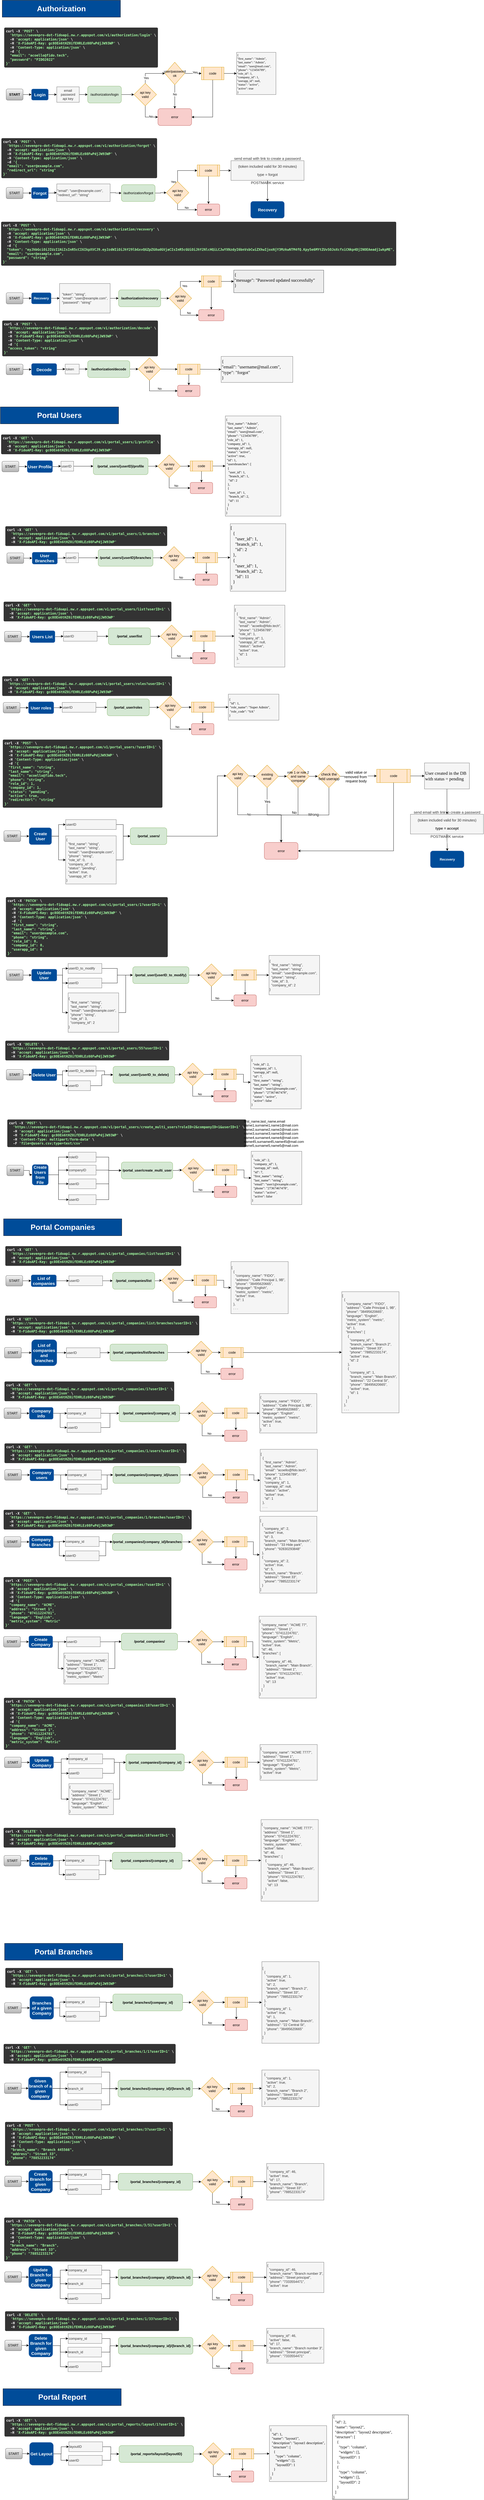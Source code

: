<mxfile version="20.5.3" type="github">
  <diagram id="C5RBs43oDa-KdzZeNtuy" name="Page-1">
    <mxGraphModel dx="1703" dy="882" grid="1" gridSize="10" guides="1" tooltips="1" connect="1" arrows="1" fold="1" page="1" pageScale="1" pageWidth="827" pageHeight="1169" math="0" shadow="0">
      <root>
        <mxCell id="WIyWlLk6GJQsqaUBKTNV-0" />
        <mxCell id="WIyWlLk6GJQsqaUBKTNV-1" parent="WIyWlLk6GJQsqaUBKTNV-0" />
        <mxCell id="BQ6EWb-jSM-SEZKdU9I8-7" value="" style="edgeStyle=orthogonalEdgeStyle;rounded=0;orthogonalLoop=1;jettySize=auto;html=1;" parent="WIyWlLk6GJQsqaUBKTNV-1" source="BQ6EWb-jSM-SEZKdU9I8-2" target="BQ6EWb-jSM-SEZKdU9I8-3" edge="1">
          <mxGeometry relative="1" as="geometry" />
        </mxCell>
        <mxCell id="BQ6EWb-jSM-SEZKdU9I8-2" value="START" style="rounded=1;whiteSpace=wrap;html=1;fillColor=#f5f5f5;gradientColor=#b3b3b3;strokeColor=#666666;fontStyle=1" parent="WIyWlLk6GJQsqaUBKTNV-1" vertex="1">
          <mxGeometry x="40" y="375" width="60" height="40" as="geometry" />
        </mxCell>
        <mxCell id="BQ6EWb-jSM-SEZKdU9I8-6" value="" style="edgeStyle=orthogonalEdgeStyle;rounded=0;orthogonalLoop=1;jettySize=auto;html=1;" parent="WIyWlLk6GJQsqaUBKTNV-1" source="BQ6EWb-jSM-SEZKdU9I8-3" target="BQ6EWb-jSM-SEZKdU9I8-4" edge="1">
          <mxGeometry relative="1" as="geometry" />
        </mxCell>
        <mxCell id="BQ6EWb-jSM-SEZKdU9I8-3" value="Login" style="rounded=1;whiteSpace=wrap;html=1;fillColor=#004C99;strokeColor=#6c8ebf;fontStyle=1;fontSize=15;gradientColor=none;fontColor=#FFFFFF;" parent="WIyWlLk6GJQsqaUBKTNV-1" vertex="1">
          <mxGeometry x="130" y="375" width="60" height="40" as="geometry" />
        </mxCell>
        <mxCell id="BQ6EWb-jSM-SEZKdU9I8-9" value="" style="edgeStyle=orthogonalEdgeStyle;rounded=0;orthogonalLoop=1;jettySize=auto;html=1;" parent="WIyWlLk6GJQsqaUBKTNV-1" source="BQ6EWb-jSM-SEZKdU9I8-4" target="BQ6EWb-jSM-SEZKdU9I8-8" edge="1">
          <mxGeometry relative="1" as="geometry" />
        </mxCell>
        <mxCell id="BQ6EWb-jSM-SEZKdU9I8-4" value="email&lt;br&gt;password&lt;br&gt;api key" style="text;html=1;strokeColor=#666666;fillColor=#f5f5f5;align=center;verticalAlign=middle;whiteSpace=wrap;rounded=0;fontColor=#333333;" parent="WIyWlLk6GJQsqaUBKTNV-1" vertex="1">
          <mxGeometry x="220" y="367.5" width="80" height="55" as="geometry" />
        </mxCell>
        <mxCell id="BQ6EWb-jSM-SEZKdU9I8-13" value="" style="edgeStyle=orthogonalEdgeStyle;rounded=0;orthogonalLoop=1;jettySize=auto;html=1;" parent="WIyWlLk6GJQsqaUBKTNV-1" source="BQ6EWb-jSM-SEZKdU9I8-8" target="BQ6EWb-jSM-SEZKdU9I8-11" edge="1">
          <mxGeometry relative="1" as="geometry" />
        </mxCell>
        <mxCell id="BQ6EWb-jSM-SEZKdU9I8-8" value="/authorization/login" style="rounded=1;whiteSpace=wrap;html=1;fillColor=#d5e8d4;strokeColor=#82b366;" parent="WIyWlLk6GJQsqaUBKTNV-1" vertex="1">
          <mxGeometry x="330" y="365" width="120" height="60" as="geometry" />
        </mxCell>
        <mxCell id="BQ6EWb-jSM-SEZKdU9I8-15" style="edgeStyle=orthogonalEdgeStyle;rounded=0;orthogonalLoop=1;jettySize=auto;html=1;entryX=0;entryY=0.5;entryDx=0;entryDy=0;exitX=0.5;exitY=0;exitDx=0;exitDy=0;" parent="WIyWlLk6GJQsqaUBKTNV-1" source="BQ6EWb-jSM-SEZKdU9I8-11" target="BQ6EWb-jSM-SEZKdU9I8-12" edge="1">
          <mxGeometry relative="1" as="geometry">
            <mxPoint x="740" y="305" as="sourcePoint" />
            <mxPoint x="800" y="285" as="targetPoint" />
          </mxGeometry>
        </mxCell>
        <mxCell id="BQ6EWb-jSM-SEZKdU9I8-16" value="Yes" style="edgeLabel;html=1;align=center;verticalAlign=middle;resizable=0;points=[];" parent="BQ6EWb-jSM-SEZKdU9I8-15" vertex="1" connectable="0">
          <mxGeometry x="-0.273" y="-16" relative="1" as="geometry">
            <mxPoint as="offset" />
          </mxGeometry>
        </mxCell>
        <mxCell id="BQ6EWb-jSM-SEZKdU9I8-19" style="edgeStyle=orthogonalEdgeStyle;rounded=0;orthogonalLoop=1;jettySize=auto;html=1;exitX=0.5;exitY=1;exitDx=0;exitDy=0;entryX=0;entryY=0.5;entryDx=0;entryDy=0;" parent="WIyWlLk6GJQsqaUBKTNV-1" source="BQ6EWb-jSM-SEZKdU9I8-11" target="BQ6EWb-jSM-SEZKdU9I8-17" edge="1">
          <mxGeometry relative="1" as="geometry" />
        </mxCell>
        <mxCell id="BQ6EWb-jSM-SEZKdU9I8-20" value="No" style="edgeLabel;html=1;align=center;verticalAlign=middle;resizable=0;points=[];" parent="BQ6EWb-jSM-SEZKdU9I8-19" vertex="1" connectable="0">
          <mxGeometry x="-0.108" y="8" relative="1" as="geometry">
            <mxPoint x="12" as="offset" />
          </mxGeometry>
        </mxCell>
        <mxCell id="BQ6EWb-jSM-SEZKdU9I8-11" value="api key&lt;br&gt;valid" style="rhombus;whiteSpace=wrap;html=1;fillColor=#ffe6cc;strokeColor=#d79b00;" parent="WIyWlLk6GJQsqaUBKTNV-1" vertex="1">
          <mxGeometry x="495" y="355" width="80" height="80" as="geometry" />
        </mxCell>
        <mxCell id="BQ6EWb-jSM-SEZKdU9I8-21" style="edgeStyle=orthogonalEdgeStyle;curved=1;rounded=0;orthogonalLoop=1;jettySize=auto;html=1;entryX=0.5;entryY=0;entryDx=0;entryDy=0;" parent="WIyWlLk6GJQsqaUBKTNV-1" source="BQ6EWb-jSM-SEZKdU9I8-12" target="BQ6EWb-jSM-SEZKdU9I8-17" edge="1">
          <mxGeometry relative="1" as="geometry" />
        </mxCell>
        <mxCell id="BQ6EWb-jSM-SEZKdU9I8-22" value="No" style="edgeLabel;html=1;align=center;verticalAlign=middle;resizable=0;points=[];" parent="BQ6EWb-jSM-SEZKdU9I8-21" vertex="1" connectable="0">
          <mxGeometry x="-0.217" relative="1" as="geometry">
            <mxPoint as="offset" />
          </mxGeometry>
        </mxCell>
        <mxCell id="BQ6EWb-jSM-SEZKdU9I8-27" style="edgeStyle=orthogonalEdgeStyle;curved=1;rounded=0;orthogonalLoop=1;jettySize=auto;html=1;entryX=0;entryY=0.5;entryDx=0;entryDy=0;" parent="WIyWlLk6GJQsqaUBKTNV-1" source="BQ6EWb-jSM-SEZKdU9I8-12" target="BQ6EWb-jSM-SEZKdU9I8-123" edge="1">
          <mxGeometry relative="1" as="geometry" />
        </mxCell>
        <mxCell id="BQ6EWb-jSM-SEZKdU9I8-28" value="Yes" style="edgeLabel;html=1;align=center;verticalAlign=middle;resizable=0;points=[];" parent="BQ6EWb-jSM-SEZKdU9I8-27" vertex="1" connectable="0">
          <mxGeometry x="0.229" y="4" relative="1" as="geometry">
            <mxPoint as="offset" />
          </mxGeometry>
        </mxCell>
        <mxCell id="BQ6EWb-jSM-SEZKdU9I8-12" value="user/password&lt;br&gt;ok" style="rhombus;whiteSpace=wrap;html=1;fillColor=#ffe6cc;strokeColor=#d79b00;" parent="WIyWlLk6GJQsqaUBKTNV-1" vertex="1">
          <mxGeometry x="605" y="280" width="70" height="80" as="geometry" />
        </mxCell>
        <mxCell id="BQ6EWb-jSM-SEZKdU9I8-17" value="error" style="rounded=1;whiteSpace=wrap;html=1;fillColor=#f8cecc;strokeColor=#b85450;" parent="WIyWlLk6GJQsqaUBKTNV-1" vertex="1">
          <mxGeometry x="580" y="445" width="120" height="60" as="geometry" />
        </mxCell>
        <mxCell id="BQ6EWb-jSM-SEZKdU9I8-23" value="&lt;span style=&quot;color: rgb(0, 0, 0); font-family: &amp;quot;Times New Roman&amp;quot;; font-size: 11px;&quot;&gt;{&lt;/span&gt;&lt;br style=&quot;color: rgb(0, 0, 0); font-family: &amp;quot;Times New Roman&amp;quot;; font-size: 11px;&quot;&gt;&lt;span style=&quot;color: rgb(0, 0, 0); font-family: &amp;quot;Times New Roman&amp;quot;; font-size: 11px;&quot;&gt;&quot;first_name&quot;: &quot;Admin&quot;,&lt;/span&gt;&lt;br style=&quot;color: rgb(0, 0, 0); font-family: &amp;quot;Times New Roman&amp;quot;; font-size: 11px;&quot;&gt;&lt;span style=&quot;color: rgb(0, 0, 0); font-family: &amp;quot;Times New Roman&amp;quot;; font-size: 11px;&quot;&gt;&quot;last_name&quot;: &quot;Admin&quot;,&lt;/span&gt;&lt;br style=&quot;color: rgb(0, 0, 0); font-family: &amp;quot;Times New Roman&amp;quot;; font-size: 11px;&quot;&gt;&lt;span style=&quot;color: rgb(0, 0, 0); font-family: &amp;quot;Times New Roman&amp;quot;; font-size: 11px;&quot;&gt;&quot;email&quot;: &quot;user@mail.com&quot;,&lt;/span&gt;&lt;br style=&quot;color: rgb(0, 0, 0); font-family: &amp;quot;Times New Roman&amp;quot;; font-size: 11px;&quot;&gt;&lt;span style=&quot;color: rgb(0, 0, 0); font-family: &amp;quot;Times New Roman&amp;quot;; font-size: 11px;&quot;&gt;&quot;phone&quot;: &quot;123456789&quot;,&lt;/span&gt;&lt;br style=&quot;color: rgb(0, 0, 0); font-family: &amp;quot;Times New Roman&amp;quot;; font-size: 11px;&quot;&gt;&lt;span style=&quot;color: rgb(0, 0, 0); font-family: &amp;quot;Times New Roman&amp;quot;; font-size: 11px;&quot;&gt;&quot;role_id&quot;: 1,&lt;/span&gt;&lt;br style=&quot;color: rgb(0, 0, 0); font-family: &amp;quot;Times New Roman&amp;quot;; font-size: 11px;&quot;&gt;&lt;span style=&quot;color: rgb(0, 0, 0); font-family: &amp;quot;Times New Roman&amp;quot;; font-size: 11px;&quot;&gt;&quot;company_id&quot;: 1,&lt;/span&gt;&lt;br style=&quot;color: rgb(0, 0, 0); font-family: &amp;quot;Times New Roman&amp;quot;; font-size: 11px;&quot;&gt;&lt;span style=&quot;color: rgb(0, 0, 0); font-family: &amp;quot;Times New Roman&amp;quot;; font-size: 11px;&quot;&gt;&quot;userapp_id&quot;: null,&lt;/span&gt;&lt;br style=&quot;color: rgb(0, 0, 0); font-family: &amp;quot;Times New Roman&amp;quot;; font-size: 11px;&quot;&gt;&lt;span style=&quot;color: rgb(0, 0, 0); font-family: &amp;quot;Times New Roman&amp;quot;; font-size: 11px;&quot;&gt;&quot;status&quot;: &quot;active&quot;,&lt;/span&gt;&lt;br style=&quot;color: rgb(0, 0, 0); font-family: &amp;quot;Times New Roman&amp;quot;; font-size: 11px;&quot;&gt;&lt;span style=&quot;color: rgb(0, 0, 0); font-family: &amp;quot;Times New Roman&amp;quot;; font-size: 11px;&quot;&gt;&quot;active&quot;: true&lt;/span&gt;&lt;br style=&quot;color: rgb(0, 0, 0); font-family: &amp;quot;Times New Roman&amp;quot;; font-size: 11px;&quot;&gt;&lt;span style=&quot;color: rgb(0, 0, 0); font-family: &amp;quot;Times New Roman&amp;quot;; font-size: 11px;&quot;&gt;}&lt;/span&gt;" style="text;html=1;strokeColor=#666666;fillColor=#f5f5f5;align=left;verticalAlign=middle;whiteSpace=wrap;rounded=0;fontColor=#333333;fontSize=11;" parent="WIyWlLk6GJQsqaUBKTNV-1" vertex="1">
          <mxGeometry x="860" y="245" width="140" height="150" as="geometry" />
        </mxCell>
        <mxCell id="BQ6EWb-jSM-SEZKdU9I8-29" value="" style="edgeStyle=orthogonalEdgeStyle;rounded=0;orthogonalLoop=1;jettySize=auto;html=1;" parent="WIyWlLk6GJQsqaUBKTNV-1" source="BQ6EWb-jSM-SEZKdU9I8-30" target="BQ6EWb-jSM-SEZKdU9I8-32" edge="1">
          <mxGeometry relative="1" as="geometry" />
        </mxCell>
        <mxCell id="BQ6EWb-jSM-SEZKdU9I8-30" value="START" style="rounded=1;whiteSpace=wrap;html=1;fillColor=#f5f5f5;gradientColor=#b3b3b3;strokeColor=#666666;" parent="WIyWlLk6GJQsqaUBKTNV-1" vertex="1">
          <mxGeometry x="40" y="725" width="60" height="40" as="geometry" />
        </mxCell>
        <mxCell id="BQ6EWb-jSM-SEZKdU9I8-31" value="" style="edgeStyle=orthogonalEdgeStyle;rounded=0;orthogonalLoop=1;jettySize=auto;html=1;" parent="WIyWlLk6GJQsqaUBKTNV-1" source="BQ6EWb-jSM-SEZKdU9I8-32" target="BQ6EWb-jSM-SEZKdU9I8-34" edge="1">
          <mxGeometry relative="1" as="geometry" />
        </mxCell>
        <mxCell id="BQ6EWb-jSM-SEZKdU9I8-32" value="Forgot" style="rounded=1;whiteSpace=wrap;html=1;fillColor=#004C99;strokeColor=#6c8ebf;fontSize=15;fontStyle=1;fontColor=#FFFFFF;" parent="WIyWlLk6GJQsqaUBKTNV-1" vertex="1">
          <mxGeometry x="130" y="725" width="60" height="40" as="geometry" />
        </mxCell>
        <mxCell id="BQ6EWb-jSM-SEZKdU9I8-33" value="" style="edgeStyle=orthogonalEdgeStyle;rounded=0;orthogonalLoop=1;jettySize=auto;html=1;" parent="WIyWlLk6GJQsqaUBKTNV-1" source="BQ6EWb-jSM-SEZKdU9I8-34" target="BQ6EWb-jSM-SEZKdU9I8-36" edge="1">
          <mxGeometry relative="1" as="geometry" />
        </mxCell>
        <mxCell id="BQ6EWb-jSM-SEZKdU9I8-34" value="&lt;div&gt;&lt;span style=&quot;background-color: initial;&quot;&gt;&quot;email&quot;: &quot;user@example.com&quot;,&lt;/span&gt;&lt;br&gt;&lt;/div&gt;&lt;div&gt;&quot;redirect_url&quot;: &quot;string&quot;&lt;/div&gt;" style="text;html=1;strokeColor=#666666;fillColor=#f5f5f5;align=left;verticalAlign=middle;whiteSpace=wrap;rounded=0;fontColor=#333333;" parent="WIyWlLk6GJQsqaUBKTNV-1" vertex="1">
          <mxGeometry x="220" y="712.5" width="190" height="62.5" as="geometry" />
        </mxCell>
        <mxCell id="BQ6EWb-jSM-SEZKdU9I8-35" value="" style="edgeStyle=orthogonalEdgeStyle;rounded=0;orthogonalLoop=1;jettySize=auto;html=1;exitX=1;exitY=0.5;exitDx=0;exitDy=0;" parent="WIyWlLk6GJQsqaUBKTNV-1" source="BQ6EWb-jSM-SEZKdU9I8-36" target="BQ6EWb-jSM-SEZKdU9I8-41" edge="1">
          <mxGeometry relative="1" as="geometry">
            <mxPoint x="780" y="745" as="sourcePoint" />
          </mxGeometry>
        </mxCell>
        <mxCell id="BQ6EWb-jSM-SEZKdU9I8-36" value="/authorization/forgot" style="rounded=1;whiteSpace=wrap;html=1;fillColor=#d5e8d4;strokeColor=#82b366;" parent="WIyWlLk6GJQsqaUBKTNV-1" vertex="1">
          <mxGeometry x="450" y="715" width="120" height="60" as="geometry" />
        </mxCell>
        <mxCell id="BQ6EWb-jSM-SEZKdU9I8-37" style="edgeStyle=orthogonalEdgeStyle;rounded=0;orthogonalLoop=1;jettySize=auto;html=1;entryX=0;entryY=0.5;entryDx=0;entryDy=0;exitX=0.5;exitY=0;exitDx=0;exitDy=0;" parent="WIyWlLk6GJQsqaUBKTNV-1" source="BQ6EWb-jSM-SEZKdU9I8-41" target="BQ6EWb-jSM-SEZKdU9I8-117" edge="1">
          <mxGeometry relative="1" as="geometry">
            <mxPoint x="840" y="655" as="sourcePoint" />
            <mxPoint x="920" y="640" as="targetPoint" />
          </mxGeometry>
        </mxCell>
        <mxCell id="BQ6EWb-jSM-SEZKdU9I8-38" value="Yes" style="edgeLabel;html=1;align=center;verticalAlign=middle;resizable=0;points=[];" parent="BQ6EWb-jSM-SEZKdU9I8-37" vertex="1" connectable="0">
          <mxGeometry x="-0.273" y="-16" relative="1" as="geometry">
            <mxPoint x="-16" y="24" as="offset" />
          </mxGeometry>
        </mxCell>
        <mxCell id="BQ6EWb-jSM-SEZKdU9I8-39" style="edgeStyle=orthogonalEdgeStyle;rounded=0;orthogonalLoop=1;jettySize=auto;html=1;exitX=0.5;exitY=1;exitDx=0;exitDy=0;entryX=0;entryY=0.5;entryDx=0;entryDy=0;" parent="WIyWlLk6GJQsqaUBKTNV-1" source="BQ6EWb-jSM-SEZKdU9I8-41" target="BQ6EWb-jSM-SEZKdU9I8-47" edge="1">
          <mxGeometry relative="1" as="geometry" />
        </mxCell>
        <mxCell id="BQ6EWb-jSM-SEZKdU9I8-40" value="No" style="edgeLabel;html=1;align=center;verticalAlign=middle;resizable=0;points=[];" parent="BQ6EWb-jSM-SEZKdU9I8-39" vertex="1" connectable="0">
          <mxGeometry x="-0.108" y="8" relative="1" as="geometry">
            <mxPoint x="12" as="offset" />
          </mxGeometry>
        </mxCell>
        <mxCell id="BQ6EWb-jSM-SEZKdU9I8-41" value="api key&lt;br&gt;valid" style="rhombus;whiteSpace=wrap;html=1;fillColor=#ffe6cc;strokeColor=#d79b00;" parent="WIyWlLk6GJQsqaUBKTNV-1" vertex="1">
          <mxGeometry x="610" y="703.75" width="80" height="80" as="geometry" />
        </mxCell>
        <mxCell id="BQ6EWb-jSM-SEZKdU9I8-47" value="error" style="rounded=1;whiteSpace=wrap;html=1;fillColor=#f8cecc;strokeColor=#b85450;" parent="WIyWlLk6GJQsqaUBKTNV-1" vertex="1">
          <mxGeometry x="720" y="783.75" width="80" height="41.25" as="geometry" />
        </mxCell>
        <mxCell id="BQ6EWb-jSM-SEZKdU9I8-73" value="" style="edgeStyle=orthogonalEdgeStyle;rounded=0;orthogonalLoop=1;jettySize=auto;html=1;" parent="WIyWlLk6GJQsqaUBKTNV-1" source="BQ6EWb-jSM-SEZKdU9I8-74" target="BQ6EWb-jSM-SEZKdU9I8-76" edge="1">
          <mxGeometry relative="1" as="geometry" />
        </mxCell>
        <mxCell id="BQ6EWb-jSM-SEZKdU9I8-74" value="START" style="rounded=1;whiteSpace=wrap;html=1;fillColor=#f5f5f5;gradientColor=#b3b3b3;strokeColor=#666666;" parent="WIyWlLk6GJQsqaUBKTNV-1" vertex="1">
          <mxGeometry x="40" y="1099" width="60" height="40" as="geometry" />
        </mxCell>
        <mxCell id="BQ6EWb-jSM-SEZKdU9I8-75" value="" style="edgeStyle=orthogonalEdgeStyle;rounded=0;orthogonalLoop=1;jettySize=auto;html=1;" parent="WIyWlLk6GJQsqaUBKTNV-1" source="BQ6EWb-jSM-SEZKdU9I8-76" target="BQ6EWb-jSM-SEZKdU9I8-78" edge="1">
          <mxGeometry relative="1" as="geometry" />
        </mxCell>
        <mxCell id="BQ6EWb-jSM-SEZKdU9I8-76" value="Recovery" style="rounded=1;whiteSpace=wrap;html=1;fillColor=#004C99;strokeColor=#6c8ebf;fontStyle=1;fontColor=#FFFFFF;" parent="WIyWlLk6GJQsqaUBKTNV-1" vertex="1">
          <mxGeometry x="130" y="1099" width="70" height="40" as="geometry" />
        </mxCell>
        <mxCell id="BQ6EWb-jSM-SEZKdU9I8-77" value="" style="edgeStyle=orthogonalEdgeStyle;rounded=0;orthogonalLoop=1;jettySize=auto;html=1;" parent="WIyWlLk6GJQsqaUBKTNV-1" source="BQ6EWb-jSM-SEZKdU9I8-78" target="BQ6EWb-jSM-SEZKdU9I8-80" edge="1">
          <mxGeometry relative="1" as="geometry" />
        </mxCell>
        <mxCell id="BQ6EWb-jSM-SEZKdU9I8-78" value="&lt;div&gt;&lt;span style=&quot;background-color: initial;&quot;&gt;&amp;nbsp; &quot;token&quot;: &quot;string&quot;,&lt;/span&gt;&lt;br&gt;&lt;/div&gt;&lt;div&gt;&amp;nbsp; &quot;email&quot;: &quot;user@example.com&quot;,&lt;/div&gt;&lt;div&gt;&amp;nbsp; &quot;password&quot;: &quot;string&quot;&lt;/div&gt;" style="text;html=1;strokeColor=#666666;fillColor=#f5f5f5;align=left;verticalAlign=middle;whiteSpace=wrap;rounded=0;fontColor=#333333;" parent="WIyWlLk6GJQsqaUBKTNV-1" vertex="1">
          <mxGeometry x="230" y="1066.5" width="180" height="105" as="geometry" />
        </mxCell>
        <mxCell id="BQ6EWb-jSM-SEZKdU9I8-79" value="" style="edgeStyle=orthogonalEdgeStyle;rounded=0;orthogonalLoop=1;jettySize=auto;html=1;exitX=1;exitY=0.5;exitDx=0;exitDy=0;" parent="WIyWlLk6GJQsqaUBKTNV-1" source="BQ6EWb-jSM-SEZKdU9I8-80" target="BQ6EWb-jSM-SEZKdU9I8-85" edge="1">
          <mxGeometry relative="1" as="geometry">
            <mxPoint x="780" y="1119" as="sourcePoint" />
          </mxGeometry>
        </mxCell>
        <mxCell id="BQ6EWb-jSM-SEZKdU9I8-80" value="/authorization/recovery" style="rounded=1;whiteSpace=wrap;html=1;fillColor=#d5e8d4;strokeColor=#82b366;fontStyle=1" parent="WIyWlLk6GJQsqaUBKTNV-1" vertex="1">
          <mxGeometry x="440" y="1089" width="150" height="60" as="geometry" />
        </mxCell>
        <mxCell id="BQ6EWb-jSM-SEZKdU9I8-81" style="edgeStyle=orthogonalEdgeStyle;rounded=0;orthogonalLoop=1;jettySize=auto;html=1;entryX=0;entryY=0.5;entryDx=0;entryDy=0;exitX=0.5;exitY=0;exitDx=0;exitDy=0;" parent="WIyWlLk6GJQsqaUBKTNV-1" source="BQ6EWb-jSM-SEZKdU9I8-85" target="BQ6EWb-jSM-SEZKdU9I8-114" edge="1">
          <mxGeometry relative="1" as="geometry">
            <mxPoint x="840" y="1029" as="sourcePoint" />
            <mxPoint x="1100" y="1014" as="targetPoint" />
          </mxGeometry>
        </mxCell>
        <mxCell id="BQ6EWb-jSM-SEZKdU9I8-82" value="Yes" style="edgeLabel;html=1;align=center;verticalAlign=middle;resizable=0;points=[];" parent="BQ6EWb-jSM-SEZKdU9I8-81" vertex="1" connectable="0">
          <mxGeometry x="-0.273" y="-16" relative="1" as="geometry">
            <mxPoint as="offset" />
          </mxGeometry>
        </mxCell>
        <mxCell id="BQ6EWb-jSM-SEZKdU9I8-83" style="edgeStyle=orthogonalEdgeStyle;rounded=0;orthogonalLoop=1;jettySize=auto;html=1;exitX=0.5;exitY=1;exitDx=0;exitDy=0;entryX=0;entryY=0.5;entryDx=0;entryDy=0;" parent="WIyWlLk6GJQsqaUBKTNV-1" source="BQ6EWb-jSM-SEZKdU9I8-85" target="BQ6EWb-jSM-SEZKdU9I8-91" edge="1">
          <mxGeometry relative="1" as="geometry" />
        </mxCell>
        <mxCell id="BQ6EWb-jSM-SEZKdU9I8-84" value="No" style="edgeLabel;html=1;align=center;verticalAlign=middle;resizable=0;points=[];" parent="BQ6EWb-jSM-SEZKdU9I8-83" vertex="1" connectable="0">
          <mxGeometry x="-0.108" y="8" relative="1" as="geometry">
            <mxPoint x="12" as="offset" />
          </mxGeometry>
        </mxCell>
        <mxCell id="BQ6EWb-jSM-SEZKdU9I8-85" value="api key&lt;br&gt;valid" style="rhombus;whiteSpace=wrap;html=1;fillColor=#ffe6cc;strokeColor=#d79b00;" parent="WIyWlLk6GJQsqaUBKTNV-1" vertex="1">
          <mxGeometry x="620" y="1079" width="80" height="80" as="geometry" />
        </mxCell>
        <mxCell id="BQ6EWb-jSM-SEZKdU9I8-91" value="error" style="rounded=1;whiteSpace=wrap;html=1;fillColor=#f8cecc;strokeColor=#b85450;" parent="WIyWlLk6GJQsqaUBKTNV-1" vertex="1">
          <mxGeometry x="725" y="1159" width="90" height="40" as="geometry" />
        </mxCell>
        <mxCell id="BQ6EWb-jSM-SEZKdU9I8-96" value="" style="edgeStyle=orthogonalEdgeStyle;rounded=0;orthogonalLoop=1;jettySize=auto;html=1;" parent="WIyWlLk6GJQsqaUBKTNV-1" source="BQ6EWb-jSM-SEZKdU9I8-97" target="BQ6EWb-jSM-SEZKdU9I8-99" edge="1">
          <mxGeometry relative="1" as="geometry" />
        </mxCell>
        <mxCell id="BQ6EWb-jSM-SEZKdU9I8-97" value="START" style="rounded=1;whiteSpace=wrap;html=1;fillColor=#f5f5f5;gradientColor=#b3b3b3;strokeColor=#666666;" parent="WIyWlLk6GJQsqaUBKTNV-1" vertex="1">
          <mxGeometry x="40" y="1353" width="60" height="37.5" as="geometry" />
        </mxCell>
        <mxCell id="BQ6EWb-jSM-SEZKdU9I8-98" value="" style="edgeStyle=orthogonalEdgeStyle;rounded=0;orthogonalLoop=1;jettySize=auto;html=1;" parent="WIyWlLk6GJQsqaUBKTNV-1" source="BQ6EWb-jSM-SEZKdU9I8-99" target="BQ6EWb-jSM-SEZKdU9I8-101" edge="1">
          <mxGeometry relative="1" as="geometry" />
        </mxCell>
        <mxCell id="BQ6EWb-jSM-SEZKdU9I8-99" value="Decode" style="rounded=1;whiteSpace=wrap;html=1;fillColor=#004C99;strokeColor=#6c8ebf;fontStyle=1;fontSize=15;fontColor=#FFFFFF;" parent="WIyWlLk6GJQsqaUBKTNV-1" vertex="1">
          <mxGeometry x="130" y="1350.5" width="90" height="42.5" as="geometry" />
        </mxCell>
        <mxCell id="BQ6EWb-jSM-SEZKdU9I8-100" value="" style="edgeStyle=orthogonalEdgeStyle;rounded=0;orthogonalLoop=1;jettySize=auto;html=1;" parent="WIyWlLk6GJQsqaUBKTNV-1" source="BQ6EWb-jSM-SEZKdU9I8-101" target="BQ6EWb-jSM-SEZKdU9I8-103" edge="1">
          <mxGeometry relative="1" as="geometry" />
        </mxCell>
        <mxCell id="BQ6EWb-jSM-SEZKdU9I8-101" value="&lt;div&gt;token&lt;/div&gt;" style="text;html=1;strokeColor=#666666;fillColor=#f5f5f5;align=left;verticalAlign=middle;whiteSpace=wrap;rounded=0;fontColor=#333333;" parent="WIyWlLk6GJQsqaUBKTNV-1" vertex="1">
          <mxGeometry x="250" y="1353" width="50" height="35" as="geometry" />
        </mxCell>
        <mxCell id="BQ6EWb-jSM-SEZKdU9I8-102" value="" style="edgeStyle=orthogonalEdgeStyle;rounded=0;orthogonalLoop=1;jettySize=auto;html=1;exitX=1;exitY=0.5;exitDx=0;exitDy=0;" parent="WIyWlLk6GJQsqaUBKTNV-1" source="BQ6EWb-jSM-SEZKdU9I8-103" target="BQ6EWb-jSM-SEZKdU9I8-106" edge="1">
          <mxGeometry relative="1" as="geometry">
            <mxPoint x="760" y="1370.5" as="sourcePoint" />
          </mxGeometry>
        </mxCell>
        <mxCell id="BQ6EWb-jSM-SEZKdU9I8-103" value="/authorization/decode" style="rounded=1;whiteSpace=wrap;html=1;fillColor=#d5e8d4;strokeColor=#82b366;fontStyle=1" parent="WIyWlLk6GJQsqaUBKTNV-1" vertex="1">
          <mxGeometry x="330" y="1340.5" width="150" height="60" as="geometry" />
        </mxCell>
        <mxCell id="BQ6EWb-jSM-SEZKdU9I8-104" style="edgeStyle=orthogonalEdgeStyle;rounded=0;orthogonalLoop=1;jettySize=auto;html=1;exitX=0.5;exitY=1;exitDx=0;exitDy=0;entryX=0;entryY=0.5;entryDx=0;entryDy=0;" parent="WIyWlLk6GJQsqaUBKTNV-1" source="BQ6EWb-jSM-SEZKdU9I8-106" target="BQ6EWb-jSM-SEZKdU9I8-107" edge="1">
          <mxGeometry relative="1" as="geometry" />
        </mxCell>
        <mxCell id="BQ6EWb-jSM-SEZKdU9I8-105" value="No" style="edgeLabel;html=1;align=center;verticalAlign=middle;resizable=0;points=[];" parent="BQ6EWb-jSM-SEZKdU9I8-104" vertex="1" connectable="0">
          <mxGeometry x="-0.108" y="8" relative="1" as="geometry">
            <mxPoint x="12" as="offset" />
          </mxGeometry>
        </mxCell>
        <mxCell id="BQ6EWb-jSM-SEZKdU9I8-110" style="edgeStyle=orthogonalEdgeStyle;curved=1;rounded=0;orthogonalLoop=1;jettySize=auto;html=1;entryX=0;entryY=0.5;entryDx=0;entryDy=0;fontFamily=Helvetica;fontSize=12;" parent="WIyWlLk6GJQsqaUBKTNV-1" source="BQ6EWb-jSM-SEZKdU9I8-106" target="BQ6EWb-jSM-SEZKdU9I8-120" edge="1">
          <mxGeometry relative="1" as="geometry" />
        </mxCell>
        <mxCell id="BQ6EWb-jSM-SEZKdU9I8-106" value="api key&lt;br&gt;valid" style="rhombus;whiteSpace=wrap;html=1;fillColor=#ffe6cc;strokeColor=#d79b00;" parent="WIyWlLk6GJQsqaUBKTNV-1" vertex="1">
          <mxGeometry x="510" y="1330.5" width="80" height="80" as="geometry" />
        </mxCell>
        <mxCell id="BQ6EWb-jSM-SEZKdU9I8-107" value="error" style="rounded=1;whiteSpace=wrap;html=1;fillColor=#f8cecc;strokeColor=#b85450;" parent="WIyWlLk6GJQsqaUBKTNV-1" vertex="1">
          <mxGeometry x="650" y="1428" width="80" height="40" as="geometry" />
        </mxCell>
        <mxCell id="BQ6EWb-jSM-SEZKdU9I8-109" value="&lt;span style=&quot;color: rgb(0, 0, 0); font-family: &amp;quot;Times New Roman&amp;quot;; font-size: medium;&quot;&gt;{&lt;br&gt;&quot;email&quot;: &quot;username@mail.com&quot;,&lt;br&gt;&quot;type&quot;: &quot;forgot&quot;&lt;br&gt;}&lt;/span&gt;" style="text;html=1;strokeColor=#666666;fillColor=#f5f5f5;align=left;verticalAlign=middle;whiteSpace=wrap;rounded=0;fontColor=#333333;fontSize=12;fontFamily=Helvetica;" parent="WIyWlLk6GJQsqaUBKTNV-1" vertex="1">
          <mxGeometry x="805" y="1325.5" width="255" height="92.5" as="geometry" />
        </mxCell>
        <mxCell id="BQ6EWb-jSM-SEZKdU9I8-111" value="&lt;span style=&quot;color: rgb(0, 0, 0); font-family: &amp;quot;Times New Roman&amp;quot;; font-size: medium; font-style: normal; font-variant-ligatures: normal; font-variant-caps: normal; font-weight: 400; letter-spacing: normal; orphans: 2; text-align: start; text-indent: 0px; text-transform: none; widows: 2; word-spacing: 0px; -webkit-text-stroke-width: 0px; text-decoration-thickness: initial; text-decoration-style: initial; text-decoration-color: initial; float: none; display: inline !important;&quot;&gt;{&#xa;  &quot;message&quot;: &quot;Password updated successfully&quot;&#xa;}&lt;/span&gt;" style="text;whiteSpace=wrap;html=1;fontSize=12;fontFamily=Helvetica;fillColor=#eeeeee;strokeColor=#36393d;" parent="WIyWlLk6GJQsqaUBKTNV-1" vertex="1">
          <mxGeometry x="850" y="1019" width="320" height="80" as="geometry" />
        </mxCell>
        <mxCell id="BQ6EWb-jSM-SEZKdU9I8-115" value="" style="edgeStyle=orthogonalEdgeStyle;curved=1;rounded=0;orthogonalLoop=1;jettySize=auto;html=1;fontFamily=Helvetica;fontSize=12;" parent="WIyWlLk6GJQsqaUBKTNV-1" source="BQ6EWb-jSM-SEZKdU9I8-114" target="BQ6EWb-jSM-SEZKdU9I8-111" edge="1">
          <mxGeometry relative="1" as="geometry" />
        </mxCell>
        <mxCell id="BQ6EWb-jSM-SEZKdU9I8-116" style="edgeStyle=orthogonalEdgeStyle;curved=1;rounded=0;orthogonalLoop=1;jettySize=auto;html=1;entryX=0.5;entryY=0;entryDx=0;entryDy=0;fontFamily=Helvetica;fontSize=12;" parent="WIyWlLk6GJQsqaUBKTNV-1" source="BQ6EWb-jSM-SEZKdU9I8-114" target="BQ6EWb-jSM-SEZKdU9I8-91" edge="1">
          <mxGeometry relative="1" as="geometry" />
        </mxCell>
        <mxCell id="BQ6EWb-jSM-SEZKdU9I8-114" value="code" style="shape=process;whiteSpace=wrap;html=1;backgroundOutline=1;fontFamily=Helvetica;fontSize=12;fillColor=#ffe6cc;strokeColor=#d79b00;" parent="WIyWlLk6GJQsqaUBKTNV-1" vertex="1">
          <mxGeometry x="735" y="1039" width="70" height="40" as="geometry" />
        </mxCell>
        <mxCell id="BQ6EWb-jSM-SEZKdU9I8-118" value="" style="edgeStyle=orthogonalEdgeStyle;curved=1;rounded=0;orthogonalLoop=1;jettySize=auto;html=1;fontFamily=Helvetica;fontSize=12;entryX=0;entryY=0.5;entryDx=0;entryDy=0;" parent="WIyWlLk6GJQsqaUBKTNV-1" source="BQ6EWb-jSM-SEZKdU9I8-117" target="BQ6EWb-jSM-SEZKdU9I8-169" edge="1">
          <mxGeometry relative="1" as="geometry">
            <mxPoint x="1045" y="662.6" as="targetPoint" />
          </mxGeometry>
        </mxCell>
        <mxCell id="BQ6EWb-jSM-SEZKdU9I8-119" style="edgeStyle=orthogonalEdgeStyle;curved=1;rounded=0;orthogonalLoop=1;jettySize=auto;html=1;entryX=0.5;entryY=0;entryDx=0;entryDy=0;fontFamily=Helvetica;fontSize=12;" parent="WIyWlLk6GJQsqaUBKTNV-1" source="BQ6EWb-jSM-SEZKdU9I8-117" target="BQ6EWb-jSM-SEZKdU9I8-47" edge="1">
          <mxGeometry relative="1" as="geometry" />
        </mxCell>
        <mxCell id="BQ6EWb-jSM-SEZKdU9I8-117" value="code" style="shape=process;whiteSpace=wrap;html=1;backgroundOutline=1;fontFamily=Helvetica;fontSize=12;fillColor=#ffe6cc;strokeColor=#d79b00;" parent="WIyWlLk6GJQsqaUBKTNV-1" vertex="1">
          <mxGeometry x="720" y="645" width="80" height="40" as="geometry" />
        </mxCell>
        <mxCell id="BQ6EWb-jSM-SEZKdU9I8-121" style="edgeStyle=orthogonalEdgeStyle;curved=1;rounded=0;orthogonalLoop=1;jettySize=auto;html=1;exitX=1;exitY=0.5;exitDx=0;exitDy=0;entryX=0;entryY=0.5;entryDx=0;entryDy=0;fontFamily=Helvetica;fontSize=12;" parent="WIyWlLk6GJQsqaUBKTNV-1" source="BQ6EWb-jSM-SEZKdU9I8-120" target="BQ6EWb-jSM-SEZKdU9I8-109" edge="1">
          <mxGeometry relative="1" as="geometry" />
        </mxCell>
        <mxCell id="BQ6EWb-jSM-SEZKdU9I8-122" style="edgeStyle=orthogonalEdgeStyle;curved=1;rounded=0;orthogonalLoop=1;jettySize=auto;html=1;entryX=0.5;entryY=0;entryDx=0;entryDy=0;fontFamily=Helvetica;fontSize=12;" parent="WIyWlLk6GJQsqaUBKTNV-1" source="BQ6EWb-jSM-SEZKdU9I8-120" target="BQ6EWb-jSM-SEZKdU9I8-107" edge="1">
          <mxGeometry relative="1" as="geometry" />
        </mxCell>
        <mxCell id="BQ6EWb-jSM-SEZKdU9I8-120" value="code" style="shape=process;whiteSpace=wrap;html=1;backgroundOutline=1;fontFamily=Helvetica;fontSize=12;fillColor=#ffe6cc;strokeColor=#d79b00;" parent="WIyWlLk6GJQsqaUBKTNV-1" vertex="1">
          <mxGeometry x="650" y="1353" width="80" height="36.25" as="geometry" />
        </mxCell>
        <mxCell id="BQ6EWb-jSM-SEZKdU9I8-124" value="" style="edgeStyle=orthogonalEdgeStyle;curved=1;rounded=0;orthogonalLoop=1;jettySize=auto;html=1;fontFamily=Helvetica;fontSize=13;" parent="WIyWlLk6GJQsqaUBKTNV-1" source="BQ6EWb-jSM-SEZKdU9I8-123" target="BQ6EWb-jSM-SEZKdU9I8-23" edge="1">
          <mxGeometry relative="1" as="geometry" />
        </mxCell>
        <mxCell id="BQ6EWb-jSM-SEZKdU9I8-125" style="edgeStyle=orthogonalEdgeStyle;rounded=0;orthogonalLoop=1;jettySize=auto;html=1;entryX=1;entryY=0.5;entryDx=0;entryDy=0;fontFamily=Helvetica;fontSize=13;exitX=0.5;exitY=1;exitDx=0;exitDy=0;" parent="WIyWlLk6GJQsqaUBKTNV-1" source="BQ6EWb-jSM-SEZKdU9I8-123" target="BQ6EWb-jSM-SEZKdU9I8-17" edge="1">
          <mxGeometry relative="1" as="geometry" />
        </mxCell>
        <mxCell id="BQ6EWb-jSM-SEZKdU9I8-123" value="code" style="shape=process;whiteSpace=wrap;html=1;backgroundOutline=1;fontFamily=Helvetica;fontSize=12;fillColor=#ffe6cc;strokeColor=#d79b00;" parent="WIyWlLk6GJQsqaUBKTNV-1" vertex="1">
          <mxGeometry x="735" y="297.5" width="80" height="45" as="geometry" />
        </mxCell>
        <mxCell id="BQ6EWb-jSM-SEZKdU9I8-126" value="" style="edgeStyle=orthogonalEdgeStyle;rounded=0;orthogonalLoop=1;jettySize=auto;html=1;" parent="WIyWlLk6GJQsqaUBKTNV-1" source="BQ6EWb-jSM-SEZKdU9I8-127" target="BQ6EWb-jSM-SEZKdU9I8-129" edge="1">
          <mxGeometry relative="1" as="geometry" />
        </mxCell>
        <mxCell id="BQ6EWb-jSM-SEZKdU9I8-127" value="START" style="rounded=1;whiteSpace=wrap;html=1;fillColor=#f5f5f5;gradientColor=#b3b3b3;strokeColor=#666666;" parent="WIyWlLk6GJQsqaUBKTNV-1" vertex="1">
          <mxGeometry x="31.63" y="3010.88" width="60" height="38.75" as="geometry" />
        </mxCell>
        <mxCell id="BQ6EWb-jSM-SEZKdU9I8-143" style="edgeStyle=orthogonalEdgeStyle;rounded=0;orthogonalLoop=1;jettySize=auto;html=1;exitX=1;exitY=0.5;exitDx=0;exitDy=0;fontFamily=Helvetica;fontSize=13;" parent="WIyWlLk6GJQsqaUBKTNV-1" source="BQ6EWb-jSM-SEZKdU9I8-129" target="BQ6EWb-jSM-SEZKdU9I8-142" edge="1">
          <mxGeometry relative="1" as="geometry" />
        </mxCell>
        <mxCell id="BQ6EWb-jSM-SEZKdU9I8-144" style="edgeStyle=orthogonalEdgeStyle;rounded=0;orthogonalLoop=1;jettySize=auto;html=1;exitX=1;exitY=0.5;exitDx=0;exitDy=0;entryX=0;entryY=0.5;entryDx=0;entryDy=0;fontFamily=Helvetica;fontSize=13;" parent="WIyWlLk6GJQsqaUBKTNV-1" source="BQ6EWb-jSM-SEZKdU9I8-129" target="BQ6EWb-jSM-SEZKdU9I8-131" edge="1">
          <mxGeometry relative="1" as="geometry" />
        </mxCell>
        <mxCell id="BQ6EWb-jSM-SEZKdU9I8-129" value="Create User" style="rounded=1;whiteSpace=wrap;html=1;fillColor=#004C99;strokeColor=#6c8ebf;fontStyle=1;fontSize=15;fontColor=#FFFFFF;" parent="WIyWlLk6GJQsqaUBKTNV-1" vertex="1">
          <mxGeometry x="121.63" y="3000.25" width="80" height="60" as="geometry" />
        </mxCell>
        <mxCell id="BQ6EWb-jSM-SEZKdU9I8-146" style="edgeStyle=orthogonalEdgeStyle;rounded=0;orthogonalLoop=1;jettySize=auto;html=1;entryX=0;entryY=0.5;entryDx=0;entryDy=0;fontFamily=Helvetica;fontSize=13;" parent="WIyWlLk6GJQsqaUBKTNV-1" source="BQ6EWb-jSM-SEZKdU9I8-131" target="BQ6EWb-jSM-SEZKdU9I8-133" edge="1">
          <mxGeometry relative="1" as="geometry" />
        </mxCell>
        <mxCell id="BQ6EWb-jSM-SEZKdU9I8-131" value="&lt;div&gt;{&lt;/div&gt;&lt;div&gt;&amp;nbsp; &quot;first_name&quot;: &quot;string&quot;,&lt;/div&gt;&lt;div&gt;&amp;nbsp; &quot;last_name&quot;: &quot;string&quot;,&lt;/div&gt;&lt;div&gt;&amp;nbsp; &quot;email&quot;: &quot;user@example.com&quot;,&lt;/div&gt;&lt;div&gt;&amp;nbsp; &quot;phone&quot;: &quot;string&quot;,&lt;/div&gt;&lt;div&gt;&amp;nbsp; &quot;role_id&quot;: 0,&lt;/div&gt;&lt;div&gt;&amp;nbsp; &quot;company_id&quot;: 0,&lt;/div&gt;&lt;div&gt;&amp;nbsp; &quot;status&quot;: &quot;pending&quot;,&lt;/div&gt;&lt;div&gt;&amp;nbsp; &quot;active&quot;: true,&lt;/div&gt;&lt;div&gt;&amp;nbsp; &quot;userapp_id&quot;: 0&lt;/div&gt;&lt;div&gt;}&lt;/div&gt;" style="text;html=1;strokeColor=#666666;fillColor=#f5f5f5;align=left;verticalAlign=middle;whiteSpace=wrap;rounded=0;fontColor=#333333;" parent="WIyWlLk6GJQsqaUBKTNV-1" vertex="1">
          <mxGeometry x="251.63" y="3029" width="180" height="171.25" as="geometry" />
        </mxCell>
        <mxCell id="BQ6EWb-jSM-SEZKdU9I8-132" value="" style="edgeStyle=orthogonalEdgeStyle;rounded=0;orthogonalLoop=1;jettySize=auto;html=1;exitX=1;exitY=0.5;exitDx=0;exitDy=0;entryX=0;entryY=0.5;entryDx=0;entryDy=0;" parent="WIyWlLk6GJQsqaUBKTNV-1" source="BQ6EWb-jSM-SEZKdU9I8-133" target="BQ6EWb-jSM-SEZKdU9I8-137" edge="1">
          <mxGeometry relative="1" as="geometry">
            <mxPoint x="783.63" y="3030.25" as="sourcePoint" />
            <Array as="points">
              <mxPoint x="791.63" y="3030" />
              <mxPoint x="791.63" y="2816" />
            </Array>
          </mxGeometry>
        </mxCell>
        <mxCell id="BQ6EWb-jSM-SEZKdU9I8-133" value="/portal_users/" style="rounded=1;whiteSpace=wrap;html=1;fillColor=#d5e8d4;strokeColor=#82b366;fontStyle=1" parent="WIyWlLk6GJQsqaUBKTNV-1" vertex="1">
          <mxGeometry x="481.63" y="3000.25" width="130" height="60" as="geometry" />
        </mxCell>
        <mxCell id="BQ6EWb-jSM-SEZKdU9I8-134" style="edgeStyle=orthogonalEdgeStyle;rounded=0;orthogonalLoop=1;jettySize=auto;html=1;exitX=0.5;exitY=1;exitDx=0;exitDy=0;entryX=0.5;entryY=0;entryDx=0;entryDy=0;" parent="WIyWlLk6GJQsqaUBKTNV-1" source="BQ6EWb-jSM-SEZKdU9I8-137" target="BQ6EWb-jSM-SEZKdU9I8-147" edge="1">
          <mxGeometry relative="1" as="geometry">
            <mxPoint x="1135.63" y="2803.75" as="targetPoint" />
          </mxGeometry>
        </mxCell>
        <mxCell id="BQ6EWb-jSM-SEZKdU9I8-135" value="No" style="edgeLabel;html=1;align=center;verticalAlign=middle;resizable=0;points=[];" parent="BQ6EWb-jSM-SEZKdU9I8-134" vertex="1" connectable="0">
          <mxGeometry x="-0.108" y="8" relative="1" as="geometry">
            <mxPoint x="-19" y="6" as="offset" />
          </mxGeometry>
        </mxCell>
        <mxCell id="BQ6EWb-jSM-SEZKdU9I8-149" value="" style="edgeStyle=orthogonalEdgeStyle;curved=1;rounded=0;orthogonalLoop=1;jettySize=auto;html=1;fontFamily=Helvetica;fontSize=13;" parent="WIyWlLk6GJQsqaUBKTNV-1" source="BQ6EWb-jSM-SEZKdU9I8-137" target="BQ6EWb-jSM-SEZKdU9I8-148" edge="1">
          <mxGeometry relative="1" as="geometry" />
        </mxCell>
        <mxCell id="BQ6EWb-jSM-SEZKdU9I8-137" value="api key&lt;br&gt;valid" style="rhombus;whiteSpace=wrap;html=1;fillColor=#ffe6cc;strokeColor=#d79b00;" parent="WIyWlLk6GJQsqaUBKTNV-1" vertex="1">
          <mxGeometry x="823.63" y="2776" width="80" height="80" as="geometry" />
        </mxCell>
        <mxCell id="BQ6EWb-jSM-SEZKdU9I8-165" value="" style="edgeStyle=orthogonalEdgeStyle;curved=1;rounded=0;orthogonalLoop=1;jettySize=auto;html=1;fontFamily=Helvetica;fontSize=13;" parent="WIyWlLk6GJQsqaUBKTNV-1" source="BQ6EWb-jSM-SEZKdU9I8-141" target="BQ6EWb-jSM-SEZKdU9I8-164" edge="1">
          <mxGeometry relative="1" as="geometry" />
        </mxCell>
        <mxCell id="BQ6EWb-jSM-SEZKdU9I8-167" style="edgeStyle=orthogonalEdgeStyle;rounded=0;orthogonalLoop=1;jettySize=auto;html=1;entryX=1;entryY=0.5;entryDx=0;entryDy=0;fontFamily=Helvetica;fontSize=13;exitX=0.5;exitY=1;exitDx=0;exitDy=0;" parent="WIyWlLk6GJQsqaUBKTNV-1" source="BQ6EWb-jSM-SEZKdU9I8-141" target="BQ6EWb-jSM-SEZKdU9I8-147" edge="1">
          <mxGeometry relative="1" as="geometry" />
        </mxCell>
        <mxCell id="BQ6EWb-jSM-SEZKdU9I8-141" value="code" style="shape=process;whiteSpace=wrap;html=1;backgroundOutline=1;fontFamily=Helvetica;fontSize=12;fillColor=#ffe6cc;strokeColor=#d79b00;" parent="WIyWlLk6GJQsqaUBKTNV-1" vertex="1">
          <mxGeometry x="1358.63" y="2792.5" width="120" height="47.5" as="geometry" />
        </mxCell>
        <mxCell id="BQ6EWb-jSM-SEZKdU9I8-145" style="edgeStyle=orthogonalEdgeStyle;rounded=0;orthogonalLoop=1;jettySize=auto;html=1;entryX=0;entryY=0.5;entryDx=0;entryDy=0;fontFamily=Helvetica;fontSize=13;" parent="WIyWlLk6GJQsqaUBKTNV-1" source="BQ6EWb-jSM-SEZKdU9I8-142" target="BQ6EWb-jSM-SEZKdU9I8-133" edge="1">
          <mxGeometry relative="1" as="geometry" />
        </mxCell>
        <mxCell id="BQ6EWb-jSM-SEZKdU9I8-142" value="userID" style="text;html=1;strokeColor=#666666;fillColor=#f5f5f5;align=left;verticalAlign=middle;whiteSpace=wrap;rounded=0;fontColor=#333333;" parent="WIyWlLk6GJQsqaUBKTNV-1" vertex="1">
          <mxGeometry x="251.63" y="2971.5" width="180" height="35" as="geometry" />
        </mxCell>
        <mxCell id="BQ6EWb-jSM-SEZKdU9I8-147" value="error" style="rounded=1;whiteSpace=wrap;html=1;fillColor=#f8cecc;strokeColor=#b85450;" parent="WIyWlLk6GJQsqaUBKTNV-1" vertex="1">
          <mxGeometry x="958.63" y="3052.5" width="120" height="60" as="geometry" />
        </mxCell>
        <mxCell id="BQ6EWb-jSM-SEZKdU9I8-150" value="" style="edgeStyle=orthogonalEdgeStyle;rounded=0;orthogonalLoop=1;jettySize=auto;html=1;fontFamily=Helvetica;fontSize=13;" parent="WIyWlLk6GJQsqaUBKTNV-1" source="BQ6EWb-jSM-SEZKdU9I8-148" target="BQ6EWb-jSM-SEZKdU9I8-147" edge="1">
          <mxGeometry relative="1" as="geometry" />
        </mxCell>
        <mxCell id="BQ6EWb-jSM-SEZKdU9I8-151" value="Yes" style="edgeLabel;html=1;align=center;verticalAlign=middle;resizable=0;points=[];fontSize=13;fontFamily=Helvetica;" parent="BQ6EWb-jSM-SEZKdU9I8-150" vertex="1" connectable="0">
          <mxGeometry x="-0.489" y="-5" relative="1" as="geometry">
            <mxPoint x="5" y="-13" as="offset" />
          </mxGeometry>
        </mxCell>
        <mxCell id="BQ6EWb-jSM-SEZKdU9I8-153" value="" style="edgeStyle=orthogonalEdgeStyle;curved=1;rounded=0;orthogonalLoop=1;jettySize=auto;html=1;fontFamily=Helvetica;fontSize=13;" parent="WIyWlLk6GJQsqaUBKTNV-1" source="BQ6EWb-jSM-SEZKdU9I8-148" target="BQ6EWb-jSM-SEZKdU9I8-152" edge="1">
          <mxGeometry relative="1" as="geometry" />
        </mxCell>
        <mxCell id="BQ6EWb-jSM-SEZKdU9I8-148" value="existing&lt;br&gt;email" style="rhombus;whiteSpace=wrap;html=1;fillColor=#ffe6cc;strokeColor=#d79b00;" parent="WIyWlLk6GJQsqaUBKTNV-1" vertex="1">
          <mxGeometry x="928.63" y="2777.5" width="80" height="80" as="geometry" />
        </mxCell>
        <mxCell id="BQ6EWb-jSM-SEZKdU9I8-154" style="edgeStyle=orthogonalEdgeStyle;rounded=0;orthogonalLoop=1;jettySize=auto;html=1;exitX=0.5;exitY=1;exitDx=0;exitDy=0;entryX=0.5;entryY=0;entryDx=0;entryDy=0;fontFamily=Helvetica;fontSize=13;" parent="WIyWlLk6GJQsqaUBKTNV-1" source="BQ6EWb-jSM-SEZKdU9I8-152" target="BQ6EWb-jSM-SEZKdU9I8-147" edge="1">
          <mxGeometry relative="1" as="geometry" />
        </mxCell>
        <mxCell id="BQ6EWb-jSM-SEZKdU9I8-155" value="No" style="edgeLabel;html=1;align=center;verticalAlign=middle;resizable=0;points=[];fontSize=13;fontFamily=Helvetica;" parent="BQ6EWb-jSM-SEZKdU9I8-154" vertex="1" connectable="0">
          <mxGeometry x="-0.309" y="-14" relative="1" as="geometry">
            <mxPoint as="offset" />
          </mxGeometry>
        </mxCell>
        <mxCell id="BQ6EWb-jSM-SEZKdU9I8-158" value="" style="edgeStyle=orthogonalEdgeStyle;curved=1;rounded=0;orthogonalLoop=1;jettySize=auto;html=1;fontFamily=Helvetica;fontSize=13;" parent="WIyWlLk6GJQsqaUBKTNV-1" source="BQ6EWb-jSM-SEZKdU9I8-152" target="BQ6EWb-jSM-SEZKdU9I8-157" edge="1">
          <mxGeometry relative="1" as="geometry" />
        </mxCell>
        <mxCell id="BQ6EWb-jSM-SEZKdU9I8-152" value="role 1 or role 2 and same company" style="rhombus;whiteSpace=wrap;html=1;fillColor=#ffe6cc;strokeColor=#d79b00;" parent="WIyWlLk6GJQsqaUBKTNV-1" vertex="1">
          <mxGeometry x="1038.63" y="2777.5" width="80" height="80" as="geometry" />
        </mxCell>
        <mxCell id="BQ6EWb-jSM-SEZKdU9I8-160" value="" style="edgeStyle=orthogonalEdgeStyle;curved=1;rounded=0;orthogonalLoop=1;jettySize=auto;html=1;fontFamily=Helvetica;fontSize=13;entryX=0;entryY=0.5;entryDx=0;entryDy=0;" parent="WIyWlLk6GJQsqaUBKTNV-1" source="BQ6EWb-jSM-SEZKdU9I8-157" target="BQ6EWb-jSM-SEZKdU9I8-141" edge="1">
          <mxGeometry relative="1" as="geometry">
            <mxPoint x="1538.63" y="2703.8" as="targetPoint" />
          </mxGeometry>
        </mxCell>
        <mxCell id="BQ6EWb-jSM-SEZKdU9I8-161" value="valid value or&lt;br&gt;removed from&amp;nbsp;&lt;br&gt;request body" style="edgeLabel;html=1;align=center;verticalAlign=middle;resizable=0;points=[];fontSize=13;fontFamily=Helvetica;" parent="BQ6EWb-jSM-SEZKdU9I8-160" vertex="1" connectable="0">
          <mxGeometry x="-0.137" y="-1" relative="1" as="geometry">
            <mxPoint as="offset" />
          </mxGeometry>
        </mxCell>
        <mxCell id="BQ6EWb-jSM-SEZKdU9I8-162" style="edgeStyle=orthogonalEdgeStyle;rounded=0;orthogonalLoop=1;jettySize=auto;html=1;entryX=0.5;entryY=0;entryDx=0;entryDy=0;fontFamily=Helvetica;fontSize=13;exitX=0.5;exitY=1;exitDx=0;exitDy=0;" parent="WIyWlLk6GJQsqaUBKTNV-1" source="BQ6EWb-jSM-SEZKdU9I8-157" target="BQ6EWb-jSM-SEZKdU9I8-147" edge="1">
          <mxGeometry relative="1" as="geometry" />
        </mxCell>
        <mxCell id="BQ6EWb-jSM-SEZKdU9I8-163" value="Wrong" style="edgeLabel;html=1;align=center;verticalAlign=middle;resizable=0;points=[];fontSize=13;fontFamily=Helvetica;" parent="BQ6EWb-jSM-SEZKdU9I8-162" vertex="1" connectable="0">
          <mxGeometry x="-0.161" y="-2" relative="1" as="geometry">
            <mxPoint as="offset" />
          </mxGeometry>
        </mxCell>
        <mxCell id="BQ6EWb-jSM-SEZKdU9I8-157" value="&lt;span style=&quot;font-size: 13px; text-align: left;&quot;&gt;check the field userapp&lt;/span&gt;" style="rhombus;whiteSpace=wrap;html=1;fillColor=#ffe6cc;strokeColor=#d79b00;" parent="WIyWlLk6GJQsqaUBKTNV-1" vertex="1">
          <mxGeometry x="1148.63" y="2777.5" width="80" height="80" as="geometry" />
        </mxCell>
        <mxCell id="BQ6EWb-jSM-SEZKdU9I8-170" value="" style="edgeStyle=orthogonalEdgeStyle;curved=1;rounded=0;orthogonalLoop=1;jettySize=auto;html=1;fontFamily=Helvetica;fontSize=13;" parent="WIyWlLk6GJQsqaUBKTNV-1" source="BQ6EWb-jSM-SEZKdU9I8-164" target="BQ6EWb-jSM-SEZKdU9I8-168" edge="1">
          <mxGeometry relative="1" as="geometry" />
        </mxCell>
        <mxCell id="BQ6EWb-jSM-SEZKdU9I8-164" value="&lt;font size=&quot;3&quot; face=&quot;Times New Roman&quot; color=&quot;#000000&quot;&gt;User created in the DB with status = pending&lt;/font&gt;" style="text;html=1;strokeColor=#666666;fillColor=#f5f5f5;align=left;verticalAlign=middle;whiteSpace=wrap;rounded=0;fontColor=#333333;fontSize=12;fontFamily=Helvetica;" parent="WIyWlLk6GJQsqaUBKTNV-1" vertex="1">
          <mxGeometry x="1528.63" y="2770" width="160" height="92.5" as="geometry" />
        </mxCell>
        <mxCell id="BQ6EWb-jSM-SEZKdU9I8-175" value="" style="edgeStyle=orthogonalEdgeStyle;curved=1;rounded=0;orthogonalLoop=1;jettySize=auto;html=1;fontFamily=Helvetica;fontSize=13;" parent="WIyWlLk6GJQsqaUBKTNV-1" source="BQ6EWb-jSM-SEZKdU9I8-168" target="BQ6EWb-jSM-SEZKdU9I8-174" edge="1">
          <mxGeometry relative="1" as="geometry" />
        </mxCell>
        <mxCell id="BQ6EWb-jSM-SEZKdU9I8-168" value="&lt;p&gt;send email with link to create a password&lt;/p&gt;&lt;p&gt;(token included valid for 30 minutes)&lt;/p&gt;&lt;p&gt;&lt;b&gt;type = accept&lt;/b&gt;&lt;/p&gt;&lt;p&gt;POSTMARK service&lt;/p&gt;" style="rounded=0;whiteSpace=wrap;html=1;fontFamily=Helvetica;fontSize=13;fillColor=#f5f5f5;fontColor=#333333;strokeColor=#666666;" parent="WIyWlLk6GJQsqaUBKTNV-1" vertex="1">
          <mxGeometry x="1478.63" y="2952.5" width="260" height="70" as="geometry" />
        </mxCell>
        <mxCell id="BQ6EWb-jSM-SEZKdU9I8-173" value="" style="edgeStyle=orthogonalEdgeStyle;curved=1;rounded=0;orthogonalLoop=1;jettySize=auto;html=1;fontFamily=Helvetica;fontSize=13;" parent="WIyWlLk6GJQsqaUBKTNV-1" source="BQ6EWb-jSM-SEZKdU9I8-169" target="BQ6EWb-jSM-SEZKdU9I8-172" edge="1">
          <mxGeometry relative="1" as="geometry" />
        </mxCell>
        <mxCell id="BQ6EWb-jSM-SEZKdU9I8-169" value="&lt;p&gt;send email with link to create a password&lt;/p&gt;&lt;p&gt;(token included valid for 30 minutes)&lt;/p&gt;&lt;p&gt;type = forgot&lt;/p&gt;&lt;p&gt;POSTMARK service&lt;/p&gt;" style="rounded=0;whiteSpace=wrap;html=1;fontFamily=Helvetica;fontSize=13;fillColor=#f5f5f5;fontColor=#333333;strokeColor=#666666;" parent="WIyWlLk6GJQsqaUBKTNV-1" vertex="1">
          <mxGeometry x="840" y="630" width="260" height="70" as="geometry" />
        </mxCell>
        <mxCell id="BQ6EWb-jSM-SEZKdU9I8-172" value="Recovery" style="rounded=1;whiteSpace=wrap;html=1;fillColor=#004C99;strokeColor=#6c8ebf;fontSize=15;fontStyle=1;fontColor=#FFFFFF;" parent="WIyWlLk6GJQsqaUBKTNV-1" vertex="1">
          <mxGeometry x="910" y="774.38" width="120" height="60" as="geometry" />
        </mxCell>
        <mxCell id="BQ6EWb-jSM-SEZKdU9I8-174" value="Recovery" style="rounded=1;whiteSpace=wrap;html=1;fillColor=#004C99;strokeColor=#6c8ebf;fontColor=#FFFFFF;fontStyle=1" parent="WIyWlLk6GJQsqaUBKTNV-1" vertex="1">
          <mxGeometry x="1549.63" y="3082.5" width="120" height="60" as="geometry" />
        </mxCell>
        <mxCell id="BQ6EWb-jSM-SEZKdU9I8-179" value="" style="edgeStyle=orthogonalEdgeStyle;rounded=0;orthogonalLoop=1;jettySize=auto;html=1;" parent="WIyWlLk6GJQsqaUBKTNV-1" source="BQ6EWb-jSM-SEZKdU9I8-180" target="BQ6EWb-jSM-SEZKdU9I8-182" edge="1">
          <mxGeometry relative="1" as="geometry" />
        </mxCell>
        <mxCell id="BQ6EWb-jSM-SEZKdU9I8-180" value="START" style="rounded=1;whiteSpace=wrap;html=1;fillColor=#f5f5f5;gradientColor=#b3b3b3;strokeColor=#666666;" parent="WIyWlLk6GJQsqaUBKTNV-1" vertex="1">
          <mxGeometry x="25" y="1698.12" width="60" height="37.5" as="geometry" />
        </mxCell>
        <mxCell id="BQ6EWb-jSM-SEZKdU9I8-181" value="" style="edgeStyle=orthogonalEdgeStyle;rounded=0;orthogonalLoop=1;jettySize=auto;html=1;" parent="WIyWlLk6GJQsqaUBKTNV-1" source="BQ6EWb-jSM-SEZKdU9I8-182" target="BQ6EWb-jSM-SEZKdU9I8-184" edge="1">
          <mxGeometry relative="1" as="geometry" />
        </mxCell>
        <mxCell id="BQ6EWb-jSM-SEZKdU9I8-182" value="User Profile" style="rounded=1;whiteSpace=wrap;html=1;fillColor=#004C99;strokeColor=#6c8ebf;fontStyle=1;fontSize=15;fontColor=#FFFFFF;" parent="WIyWlLk6GJQsqaUBKTNV-1" vertex="1">
          <mxGeometry x="115" y="1695.62" width="90" height="42.5" as="geometry" />
        </mxCell>
        <mxCell id="BQ6EWb-jSM-SEZKdU9I8-183" value="" style="edgeStyle=orthogonalEdgeStyle;rounded=0;orthogonalLoop=1;jettySize=auto;html=1;" parent="WIyWlLk6GJQsqaUBKTNV-1" source="BQ6EWb-jSM-SEZKdU9I8-184" target="BQ6EWb-jSM-SEZKdU9I8-186" edge="1">
          <mxGeometry relative="1" as="geometry" />
        </mxCell>
        <mxCell id="BQ6EWb-jSM-SEZKdU9I8-184" value="&lt;div&gt;userID&lt;/div&gt;" style="text;html=1;strokeColor=#666666;fillColor=#f5f5f5;align=left;verticalAlign=middle;whiteSpace=wrap;rounded=0;fontColor=#333333;" parent="WIyWlLk6GJQsqaUBKTNV-1" vertex="1">
          <mxGeometry x="235" y="1698.12" width="45" height="35" as="geometry" />
        </mxCell>
        <mxCell id="BQ6EWb-jSM-SEZKdU9I8-185" value="" style="edgeStyle=orthogonalEdgeStyle;rounded=0;orthogonalLoop=1;jettySize=auto;html=1;exitX=1;exitY=0.5;exitDx=0;exitDy=0;" parent="WIyWlLk6GJQsqaUBKTNV-1" source="BQ6EWb-jSM-SEZKdU9I8-186" target="BQ6EWb-jSM-SEZKdU9I8-190" edge="1">
          <mxGeometry relative="1" as="geometry">
            <mxPoint x="875" y="1715.62" as="sourcePoint" />
          </mxGeometry>
        </mxCell>
        <mxCell id="BQ6EWb-jSM-SEZKdU9I8-186" value="/portal_users/{userID}/profile" style="rounded=1;whiteSpace=wrap;html=1;fillColor=#d5e8d4;strokeColor=#82b366;fontStyle=1" parent="WIyWlLk6GJQsqaUBKTNV-1" vertex="1">
          <mxGeometry x="350" y="1685.62" width="195" height="60" as="geometry" />
        </mxCell>
        <mxCell id="BQ6EWb-jSM-SEZKdU9I8-187" style="edgeStyle=orthogonalEdgeStyle;rounded=0;orthogonalLoop=1;jettySize=auto;html=1;exitX=0.5;exitY=1;exitDx=0;exitDy=0;entryX=0;entryY=0.5;entryDx=0;entryDy=0;" parent="WIyWlLk6GJQsqaUBKTNV-1" source="BQ6EWb-jSM-SEZKdU9I8-190" target="BQ6EWb-jSM-SEZKdU9I8-191" edge="1">
          <mxGeometry relative="1" as="geometry" />
        </mxCell>
        <mxCell id="BQ6EWb-jSM-SEZKdU9I8-188" value="No" style="edgeLabel;html=1;align=center;verticalAlign=middle;resizable=0;points=[];" parent="BQ6EWb-jSM-SEZKdU9I8-187" vertex="1" connectable="0">
          <mxGeometry x="-0.108" y="8" relative="1" as="geometry">
            <mxPoint x="12" as="offset" />
          </mxGeometry>
        </mxCell>
        <mxCell id="BQ6EWb-jSM-SEZKdU9I8-189" style="edgeStyle=orthogonalEdgeStyle;curved=1;rounded=0;orthogonalLoop=1;jettySize=auto;html=1;entryX=0;entryY=0.5;entryDx=0;entryDy=0;fontFamily=Helvetica;fontSize=12;" parent="WIyWlLk6GJQsqaUBKTNV-1" source="BQ6EWb-jSM-SEZKdU9I8-190" target="BQ6EWb-jSM-SEZKdU9I8-195" edge="1">
          <mxGeometry relative="1" as="geometry" />
        </mxCell>
        <mxCell id="BQ6EWb-jSM-SEZKdU9I8-190" value="api key&lt;br&gt;valid" style="rhombus;whiteSpace=wrap;html=1;fillColor=#ffe6cc;strokeColor=#d79b00;" parent="WIyWlLk6GJQsqaUBKTNV-1" vertex="1">
          <mxGeometry x="580" y="1675.62" width="80" height="80" as="geometry" />
        </mxCell>
        <mxCell id="BQ6EWb-jSM-SEZKdU9I8-191" value="error" style="rounded=1;whiteSpace=wrap;html=1;fillColor=#f8cecc;strokeColor=#b85450;" parent="WIyWlLk6GJQsqaUBKTNV-1" vertex="1">
          <mxGeometry x="695" y="1773.12" width="80" height="40" as="geometry" />
        </mxCell>
        <mxCell id="BQ6EWb-jSM-SEZKdU9I8-192" value="&lt;span style=&quot;color: rgb(0, 0, 0); font-family: &amp;quot;Times New Roman&amp;quot;; font-size: 12px;&quot;&gt;{&lt;br style=&quot;font-size: 12px;&quot;&gt;  &lt;span style=&quot;white-space: pre; font-size: 12px;&quot;&gt; &lt;/span&gt;&quot;first_name&quot;: &quot;Admin&quot;,&lt;br style=&quot;font-size: 12px;&quot;&gt;  &lt;span style=&quot;white-space: pre; font-size: 12px;&quot;&gt; &lt;/span&gt;&quot;last_name&quot;: &quot;Admin&quot;,&lt;br style=&quot;font-size: 12px;&quot;&gt;  &lt;span style=&quot;white-space: pre; font-size: 12px;&quot;&gt; &lt;/span&gt;&quot;email&quot;: &quot;user@mail.com&quot;,&lt;br style=&quot;font-size: 12px;&quot;&gt;  &lt;span style=&quot;white-space: pre; font-size: 12px;&quot;&gt; &lt;/span&gt;&quot;phone&quot;: &quot;123456789&quot;,&lt;br style=&quot;font-size: 12px;&quot;&gt;  &lt;span style=&quot;white-space: pre; font-size: 12px;&quot;&gt; &lt;/span&gt;&quot;role_id&quot;: 1,&lt;br style=&quot;font-size: 12px;&quot;&gt;  &lt;span style=&quot;white-space: pre; font-size: 12px;&quot;&gt; &lt;/span&gt;&quot;company_id&quot;: 1,&lt;br style=&quot;font-size: 12px;&quot;&gt;  &lt;span style=&quot;white-space: pre; font-size: 12px;&quot;&gt; &lt;/span&gt;&quot;userapp_id&quot;: null,&lt;br style=&quot;font-size: 12px;&quot;&gt;  &lt;span style=&quot;white-space: pre; font-size: 12px;&quot;&gt; &lt;/span&gt;&quot;status&quot;: &quot;active&quot;,&lt;br style=&quot;font-size: 12px;&quot;&gt;  &lt;span style=&quot;white-space: pre; font-size: 12px;&quot;&gt; &lt;/span&gt;&quot;active&quot;: true,&lt;br style=&quot;font-size: 12px;&quot;&gt;  &lt;span style=&quot;white-space: pre; font-size: 12px;&quot;&gt; &lt;/span&gt;&quot;id&quot;: 1,&lt;br style=&quot;font-size: 12px;&quot;&gt;  &lt;span style=&quot;white-space: pre; font-size: 12px;&quot;&gt; &lt;/span&gt;&quot;usersbranches&quot;: [&lt;br style=&quot;font-size: 12px;&quot;&gt;    &lt;span style=&quot;white-space: pre; font-size: 12px;&quot;&gt; &lt;/span&gt;&lt;span style=&quot;white-space: pre; font-size: 12px;&quot;&gt; &lt;/span&gt;{&lt;br style=&quot;font-size: 12px;&quot;&gt;      &lt;span style=&quot;white-space: pre; font-size: 12px;&quot;&gt; &lt;/span&gt;&lt;span style=&quot;white-space: pre; font-size: 12px;&quot;&gt; &lt;/span&gt;&lt;span style=&quot;white-space: pre; font-size: 12px;&quot;&gt; &lt;/span&gt;&quot;user_id&quot;: 1,&lt;br style=&quot;font-size: 12px;&quot;&gt;      &lt;span style=&quot;white-space: pre; font-size: 12px;&quot;&gt; &lt;/span&gt;&lt;span style=&quot;white-space: pre; font-size: 12px;&quot;&gt; &lt;/span&gt;&lt;span style=&quot;white-space: pre; font-size: 12px;&quot;&gt; &lt;/span&gt;&quot;branch_id&quot;: 1,&lt;br style=&quot;font-size: 12px;&quot;&gt;      &lt;span style=&quot;white-space: pre; font-size: 12px;&quot;&gt; &lt;/span&gt;&lt;span style=&quot;white-space: pre; font-size: 12px;&quot;&gt; &lt;/span&gt;&lt;span style=&quot;white-space: pre; font-size: 12px;&quot;&gt; &lt;/span&gt;&quot;id&quot;: 2&lt;br style=&quot;font-size: 12px;&quot;&gt;    &lt;span style=&quot;white-space: pre; font-size: 12px;&quot;&gt; &lt;/span&gt;&lt;span style=&quot;white-space: pre; font-size: 12px;&quot;&gt; &lt;/span&gt;},&lt;br style=&quot;font-size: 12px;&quot;&gt;    &lt;span style=&quot;white-space: pre; font-size: 12px;&quot;&gt; &lt;/span&gt;&lt;span style=&quot;white-space: pre; font-size: 12px;&quot;&gt; &lt;/span&gt;{&lt;br style=&quot;font-size: 12px;&quot;&gt;      &lt;span style=&quot;white-space: pre; font-size: 12px;&quot;&gt; &lt;/span&gt;&lt;span style=&quot;white-space: pre; font-size: 12px;&quot;&gt; &lt;/span&gt;&lt;span style=&quot;white-space: pre; font-size: 12px;&quot;&gt; &lt;/span&gt;&quot;user_id&quot;: 1,&lt;br style=&quot;font-size: 12px;&quot;&gt;      &lt;span style=&quot;white-space: pre; font-size: 12px;&quot;&gt; &lt;/span&gt;&lt;span style=&quot;white-space: pre; font-size: 12px;&quot;&gt; &lt;/span&gt;&lt;span style=&quot;white-space: pre; font-size: 12px;&quot;&gt; &lt;/span&gt;&quot;branch_id&quot;: 2,&lt;br style=&quot;font-size: 12px;&quot;&gt;      &lt;span style=&quot;white-space: pre; font-size: 12px;&quot;&gt; &lt;/span&gt;&lt;span style=&quot;white-space: pre; font-size: 12px;&quot;&gt; &lt;/span&gt;&lt;span style=&quot;white-space: pre; font-size: 12px;&quot;&gt; &lt;/span&gt;&quot;id&quot;: 11&lt;br style=&quot;font-size: 12px;&quot;&gt;    &lt;span style=&quot;white-space: pre; font-size: 12px;&quot;&gt; &lt;/span&gt;&lt;span style=&quot;white-space: pre; font-size: 12px;&quot;&gt; &lt;/span&gt;}&lt;br style=&quot;font-size: 12px;&quot;&gt;  &lt;span style=&quot;white-space: pre; font-size: 12px;&quot;&gt; &lt;/span&gt;]&lt;br style=&quot;font-size: 12px;&quot;&gt;}&lt;/span&gt;" style="text;html=1;strokeColor=#666666;fillColor=#f5f5f5;align=left;verticalAlign=middle;whiteSpace=wrap;rounded=0;fontColor=#333333;fontSize=12;fontFamily=Helvetica;" parent="WIyWlLk6GJQsqaUBKTNV-1" vertex="1">
          <mxGeometry x="820" y="1537" width="197.5" height="356" as="geometry" />
        </mxCell>
        <mxCell id="BQ6EWb-jSM-SEZKdU9I8-193" style="edgeStyle=orthogonalEdgeStyle;curved=1;rounded=0;orthogonalLoop=1;jettySize=auto;html=1;exitX=1;exitY=0.5;exitDx=0;exitDy=0;entryX=0;entryY=0.5;entryDx=0;entryDy=0;fontFamily=Helvetica;fontSize=12;" parent="WIyWlLk6GJQsqaUBKTNV-1" source="BQ6EWb-jSM-SEZKdU9I8-195" target="BQ6EWb-jSM-SEZKdU9I8-192" edge="1">
          <mxGeometry relative="1" as="geometry" />
        </mxCell>
        <mxCell id="BQ6EWb-jSM-SEZKdU9I8-194" style="edgeStyle=orthogonalEdgeStyle;curved=1;rounded=0;orthogonalLoop=1;jettySize=auto;html=1;entryX=0.5;entryY=0;entryDx=0;entryDy=0;fontFamily=Helvetica;fontSize=12;" parent="WIyWlLk6GJQsqaUBKTNV-1" source="BQ6EWb-jSM-SEZKdU9I8-195" target="BQ6EWb-jSM-SEZKdU9I8-191" edge="1">
          <mxGeometry relative="1" as="geometry" />
        </mxCell>
        <mxCell id="BQ6EWb-jSM-SEZKdU9I8-195" value="code" style="shape=process;whiteSpace=wrap;html=1;backgroundOutline=1;fontFamily=Helvetica;fontSize=12;fillColor=#ffe6cc;strokeColor=#d79b00;" parent="WIyWlLk6GJQsqaUBKTNV-1" vertex="1">
          <mxGeometry x="695" y="1696.87" width="80" height="36.25" as="geometry" />
        </mxCell>
        <mxCell id="BQ6EWb-jSM-SEZKdU9I8-197" value="" style="edgeStyle=orthogonalEdgeStyle;rounded=0;orthogonalLoop=1;jettySize=auto;html=1;" parent="WIyWlLk6GJQsqaUBKTNV-1" source="BQ6EWb-jSM-SEZKdU9I8-198" target="BQ6EWb-jSM-SEZKdU9I8-200" edge="1">
          <mxGeometry relative="1" as="geometry" />
        </mxCell>
        <mxCell id="BQ6EWb-jSM-SEZKdU9I8-198" value="START" style="rounded=1;whiteSpace=wrap;html=1;fillColor=#f5f5f5;gradientColor=#b3b3b3;strokeColor=#666666;" parent="WIyWlLk6GJQsqaUBKTNV-1" vertex="1">
          <mxGeometry x="29.38" y="2555" width="60" height="37.5" as="geometry" />
        </mxCell>
        <mxCell id="BQ6EWb-jSM-SEZKdU9I8-199" value="" style="edgeStyle=orthogonalEdgeStyle;rounded=0;orthogonalLoop=1;jettySize=auto;html=1;" parent="WIyWlLk6GJQsqaUBKTNV-1" source="BQ6EWb-jSM-SEZKdU9I8-200" target="BQ6EWb-jSM-SEZKdU9I8-202" edge="1">
          <mxGeometry relative="1" as="geometry" />
        </mxCell>
        <mxCell id="BQ6EWb-jSM-SEZKdU9I8-200" value="User roles" style="rounded=1;whiteSpace=wrap;html=1;fillColor=#004C99;strokeColor=#6c8ebf;fontStyle=1;fontSize=15;fontColor=#FFFFFF;" parent="WIyWlLk6GJQsqaUBKTNV-1" vertex="1">
          <mxGeometry x="119.38" y="2552.5" width="90" height="42.5" as="geometry" />
        </mxCell>
        <mxCell id="BQ6EWb-jSM-SEZKdU9I8-201" value="" style="edgeStyle=orthogonalEdgeStyle;rounded=0;orthogonalLoop=1;jettySize=auto;html=1;" parent="WIyWlLk6GJQsqaUBKTNV-1" source="BQ6EWb-jSM-SEZKdU9I8-202" target="BQ6EWb-jSM-SEZKdU9I8-204" edge="1">
          <mxGeometry relative="1" as="geometry" />
        </mxCell>
        <mxCell id="BQ6EWb-jSM-SEZKdU9I8-202" value="&lt;div&gt;userID&lt;/div&gt;" style="text;html=1;strokeColor=#666666;fillColor=#f5f5f5;align=left;verticalAlign=middle;whiteSpace=wrap;rounded=0;fontColor=#333333;" parent="WIyWlLk6GJQsqaUBKTNV-1" vertex="1">
          <mxGeometry x="239.38" y="2555" width="120" height="35" as="geometry" />
        </mxCell>
        <mxCell id="BQ6EWb-jSM-SEZKdU9I8-203" value="" style="edgeStyle=orthogonalEdgeStyle;rounded=0;orthogonalLoop=1;jettySize=auto;html=1;exitX=1;exitY=0.5;exitDx=0;exitDy=0;" parent="WIyWlLk6GJQsqaUBKTNV-1" source="BQ6EWb-jSM-SEZKdU9I8-204" target="BQ6EWb-jSM-SEZKdU9I8-208" edge="1">
          <mxGeometry relative="1" as="geometry">
            <mxPoint x="879.38" y="2572.5" as="sourcePoint" />
          </mxGeometry>
        </mxCell>
        <mxCell id="BQ6EWb-jSM-SEZKdU9I8-204" value="/portal_user/roles" style="rounded=1;whiteSpace=wrap;html=1;fillColor=#d5e8d4;strokeColor=#82b366;fontStyle=1" parent="WIyWlLk6GJQsqaUBKTNV-1" vertex="1">
          <mxGeometry x="399.38" y="2542.5" width="150" height="60" as="geometry" />
        </mxCell>
        <mxCell id="BQ6EWb-jSM-SEZKdU9I8-205" style="edgeStyle=orthogonalEdgeStyle;rounded=0;orthogonalLoop=1;jettySize=auto;html=1;exitX=0.5;exitY=1;exitDx=0;exitDy=0;entryX=0;entryY=0.5;entryDx=0;entryDy=0;" parent="WIyWlLk6GJQsqaUBKTNV-1" source="BQ6EWb-jSM-SEZKdU9I8-208" target="BQ6EWb-jSM-SEZKdU9I8-209" edge="1">
          <mxGeometry relative="1" as="geometry" />
        </mxCell>
        <mxCell id="BQ6EWb-jSM-SEZKdU9I8-206" value="No" style="edgeLabel;html=1;align=center;verticalAlign=middle;resizable=0;points=[];" parent="BQ6EWb-jSM-SEZKdU9I8-205" vertex="1" connectable="0">
          <mxGeometry x="-0.108" y="8" relative="1" as="geometry">
            <mxPoint x="12" as="offset" />
          </mxGeometry>
        </mxCell>
        <mxCell id="BQ6EWb-jSM-SEZKdU9I8-207" style="edgeStyle=orthogonalEdgeStyle;curved=1;rounded=0;orthogonalLoop=1;jettySize=auto;html=1;entryX=0;entryY=0.5;entryDx=0;entryDy=0;fontFamily=Helvetica;fontSize=12;" parent="WIyWlLk6GJQsqaUBKTNV-1" source="BQ6EWb-jSM-SEZKdU9I8-208" target="BQ6EWb-jSM-SEZKdU9I8-211" edge="1">
          <mxGeometry relative="1" as="geometry" />
        </mxCell>
        <mxCell id="BQ6EWb-jSM-SEZKdU9I8-208" value="api key&lt;br&gt;valid" style="rhombus;whiteSpace=wrap;html=1;fillColor=#ffe6cc;strokeColor=#d79b00;" parent="WIyWlLk6GJQsqaUBKTNV-1" vertex="1">
          <mxGeometry x="584.38" y="2532.5" width="80" height="80" as="geometry" />
        </mxCell>
        <mxCell id="BQ6EWb-jSM-SEZKdU9I8-209" value="error" style="rounded=1;whiteSpace=wrap;html=1;fillColor=#f8cecc;strokeColor=#b85450;" parent="WIyWlLk6GJQsqaUBKTNV-1" vertex="1">
          <mxGeometry x="699.38" y="2630" width="80" height="40" as="geometry" />
        </mxCell>
        <mxCell id="BQ6EWb-jSM-SEZKdU9I8-210" style="edgeStyle=orthogonalEdgeStyle;curved=1;rounded=0;orthogonalLoop=1;jettySize=auto;html=1;entryX=0.5;entryY=0;entryDx=0;entryDy=0;fontFamily=Helvetica;fontSize=12;" parent="WIyWlLk6GJQsqaUBKTNV-1" source="BQ6EWb-jSM-SEZKdU9I8-211" target="BQ6EWb-jSM-SEZKdU9I8-209" edge="1">
          <mxGeometry relative="1" as="geometry" />
        </mxCell>
        <mxCell id="BQ6EWb-jSM-SEZKdU9I8-213" value="" style="edgeStyle=orthogonalEdgeStyle;rounded=0;orthogonalLoop=1;jettySize=auto;html=1;fontFamily=Helvetica;fontSize=12;" parent="WIyWlLk6GJQsqaUBKTNV-1" source="BQ6EWb-jSM-SEZKdU9I8-211" target="BQ6EWb-jSM-SEZKdU9I8-212" edge="1">
          <mxGeometry relative="1" as="geometry" />
        </mxCell>
        <mxCell id="BQ6EWb-jSM-SEZKdU9I8-211" value="code" style="shape=process;whiteSpace=wrap;html=1;backgroundOutline=1;fontFamily=Helvetica;fontSize=12;fillColor=#ffe6cc;strokeColor=#d79b00;" parent="WIyWlLk6GJQsqaUBKTNV-1" vertex="1">
          <mxGeometry x="699.38" y="2553.75" width="80" height="36.25" as="geometry" />
        </mxCell>
        <mxCell id="BQ6EWb-jSM-SEZKdU9I8-212" value="&lt;span style=&quot;color: rgb(0, 0, 0); font-family: &amp;quot;Times New Roman&amp;quot;; font-size: 12px;&quot;&gt;{&lt;br style=&quot;font-size: 12px;&quot;&gt;  &lt;span style=&quot;white-space: pre;&quot;&gt; &lt;/span&gt;&quot;id&quot;: 1,&lt;br style=&quot;font-size: 12px;&quot;&gt;  &lt;span style=&quot;white-space: pre;&quot;&gt; &lt;/span&gt;&quot;role_name&quot;: &quot;Super Admin&quot;,&lt;br style=&quot;font-size: 12px;&quot;&gt;  &lt;span style=&quot;white-space: pre;&quot;&gt; &lt;/span&gt;&quot;role_code&quot;: &quot;SA&quot;&lt;br style=&quot;font-size: 12px;&quot;&gt;}&lt;/span&gt;" style="text;html=1;strokeColor=#666666;fillColor=#f5f5f5;align=left;verticalAlign=middle;whiteSpace=wrap;rounded=0;fontColor=#333333;fontSize=12;fontFamily=Helvetica;" parent="WIyWlLk6GJQsqaUBKTNV-1" vertex="1">
          <mxGeometry x="830.63" y="2525.63" width="180" height="92.5" as="geometry" />
        </mxCell>
        <mxCell id="LxilRW_G5FVL5WIiPjVo-3" value="" style="edgeStyle=orthogonalEdgeStyle;rounded=0;orthogonalLoop=1;jettySize=auto;html=1;" parent="WIyWlLk6GJQsqaUBKTNV-1" source="LxilRW_G5FVL5WIiPjVo-4" target="LxilRW_G5FVL5WIiPjVo-6" edge="1">
          <mxGeometry relative="1" as="geometry" />
        </mxCell>
        <mxCell id="LxilRW_G5FVL5WIiPjVo-4" value="START" style="rounded=1;whiteSpace=wrap;html=1;fillColor=#f5f5f5;gradientColor=#b3b3b3;strokeColor=#666666;" parent="WIyWlLk6GJQsqaUBKTNV-1" vertex="1">
          <mxGeometry x="40.38" y="3505.25" width="60" height="37.5" as="geometry" />
        </mxCell>
        <mxCell id="LxilRW_G5FVL5WIiPjVo-5" value="" style="edgeStyle=orthogonalEdgeStyle;rounded=0;orthogonalLoop=1;jettySize=auto;html=1;" parent="WIyWlLk6GJQsqaUBKTNV-1" source="LxilRW_G5FVL5WIiPjVo-6" target="LxilRW_G5FVL5WIiPjVo-8" edge="1">
          <mxGeometry relative="1" as="geometry" />
        </mxCell>
        <mxCell id="LxilRW_G5FVL5WIiPjVo-25" style="edgeStyle=orthogonalEdgeStyle;rounded=0;orthogonalLoop=1;jettySize=auto;html=1;exitX=1;exitY=0.5;exitDx=0;exitDy=0;entryX=0;entryY=0.5;entryDx=0;entryDy=0;fontColor=#FFFFFF;" parent="WIyWlLk6GJQsqaUBKTNV-1" source="LxilRW_G5FVL5WIiPjVo-6" target="LxilRW_G5FVL5WIiPjVo-21" edge="1">
          <mxGeometry relative="1" as="geometry" />
        </mxCell>
        <mxCell id="LxilRW_G5FVL5WIiPjVo-26" style="edgeStyle=orthogonalEdgeStyle;rounded=0;orthogonalLoop=1;jettySize=auto;html=1;entryX=0;entryY=0.5;entryDx=0;entryDy=0;fontColor=#FFFFFF;" parent="WIyWlLk6GJQsqaUBKTNV-1" source="LxilRW_G5FVL5WIiPjVo-6" target="LxilRW_G5FVL5WIiPjVo-22" edge="1">
          <mxGeometry relative="1" as="geometry" />
        </mxCell>
        <mxCell id="LxilRW_G5FVL5WIiPjVo-6" value="Update User" style="rounded=1;whiteSpace=wrap;html=1;fillColor=#004C99;strokeColor=#6c8ebf;fontStyle=1;fontSize=15;fontColor=#FFFFFF;" parent="WIyWlLk6GJQsqaUBKTNV-1" vertex="1">
          <mxGeometry x="130.38" y="3502.75" width="90" height="42.5" as="geometry" />
        </mxCell>
        <mxCell id="LxilRW_G5FVL5WIiPjVo-7" value="" style="edgeStyle=orthogonalEdgeStyle;rounded=0;orthogonalLoop=1;jettySize=auto;html=1;" parent="WIyWlLk6GJQsqaUBKTNV-1" source="LxilRW_G5FVL5WIiPjVo-8" target="LxilRW_G5FVL5WIiPjVo-10" edge="1">
          <mxGeometry relative="1" as="geometry" />
        </mxCell>
        <mxCell id="LxilRW_G5FVL5WIiPjVo-8" value="&lt;div&gt;userID_to_modify&lt;/div&gt;" style="text;html=1;strokeColor=#666666;fillColor=#f5f5f5;align=left;verticalAlign=middle;whiteSpace=wrap;rounded=0;fontColor=#333333;" parent="WIyWlLk6GJQsqaUBKTNV-1" vertex="1">
          <mxGeometry x="260.38" y="3482.75" width="120" height="35" as="geometry" />
        </mxCell>
        <mxCell id="LxilRW_G5FVL5WIiPjVo-9" value="" style="edgeStyle=orthogonalEdgeStyle;rounded=0;orthogonalLoop=1;jettySize=auto;html=1;exitX=1;exitY=0.5;exitDx=0;exitDy=0;" parent="WIyWlLk6GJQsqaUBKTNV-1" source="LxilRW_G5FVL5WIiPjVo-10" target="LxilRW_G5FVL5WIiPjVo-14" edge="1">
          <mxGeometry relative="1" as="geometry">
            <mxPoint x="890.38" y="3522.75" as="sourcePoint" />
          </mxGeometry>
        </mxCell>
        <mxCell id="LxilRW_G5FVL5WIiPjVo-10" value="/portal_user/{userID_to_modify}" style="rounded=1;whiteSpace=wrap;html=1;fillColor=#d5e8d4;strokeColor=#82b366;fontStyle=1" parent="WIyWlLk6GJQsqaUBKTNV-1" vertex="1">
          <mxGeometry x="490.38" y="3494" width="200" height="60" as="geometry" />
        </mxCell>
        <mxCell id="LxilRW_G5FVL5WIiPjVo-11" style="edgeStyle=orthogonalEdgeStyle;rounded=0;orthogonalLoop=1;jettySize=auto;html=1;exitX=0.5;exitY=1;exitDx=0;exitDy=0;entryX=0;entryY=0.5;entryDx=0;entryDy=0;" parent="WIyWlLk6GJQsqaUBKTNV-1" source="LxilRW_G5FVL5WIiPjVo-14" target="LxilRW_G5FVL5WIiPjVo-15" edge="1">
          <mxGeometry relative="1" as="geometry" />
        </mxCell>
        <mxCell id="LxilRW_G5FVL5WIiPjVo-12" value="No" style="edgeLabel;html=1;align=center;verticalAlign=middle;resizable=0;points=[];" parent="LxilRW_G5FVL5WIiPjVo-11" vertex="1" connectable="0">
          <mxGeometry x="-0.108" y="8" relative="1" as="geometry">
            <mxPoint x="12" as="offset" />
          </mxGeometry>
        </mxCell>
        <mxCell id="LxilRW_G5FVL5WIiPjVo-13" style="edgeStyle=orthogonalEdgeStyle;curved=1;rounded=0;orthogonalLoop=1;jettySize=auto;html=1;entryX=0;entryY=0.5;entryDx=0;entryDy=0;fontFamily=Helvetica;fontSize=12;" parent="WIyWlLk6GJQsqaUBKTNV-1" source="LxilRW_G5FVL5WIiPjVo-14" target="LxilRW_G5FVL5WIiPjVo-18" edge="1">
          <mxGeometry relative="1" as="geometry" />
        </mxCell>
        <mxCell id="LxilRW_G5FVL5WIiPjVo-14" value="api key&lt;br&gt;valid" style="rhombus;whiteSpace=wrap;html=1;fillColor=#ffe6cc;strokeColor=#d79b00;" parent="WIyWlLk6GJQsqaUBKTNV-1" vertex="1">
          <mxGeometry x="730.38" y="3484" width="80" height="80" as="geometry" />
        </mxCell>
        <mxCell id="LxilRW_G5FVL5WIiPjVo-15" value="error" style="rounded=1;whiteSpace=wrap;html=1;fillColor=#f8cecc;strokeColor=#b85450;" parent="WIyWlLk6GJQsqaUBKTNV-1" vertex="1">
          <mxGeometry x="850.38" y="3594" width="80" height="40" as="geometry" />
        </mxCell>
        <mxCell id="LxilRW_G5FVL5WIiPjVo-16" style="edgeStyle=orthogonalEdgeStyle;curved=1;rounded=0;orthogonalLoop=1;jettySize=auto;html=1;entryX=0.5;entryY=0;entryDx=0;entryDy=0;fontFamily=Helvetica;fontSize=12;" parent="WIyWlLk6GJQsqaUBKTNV-1" source="LxilRW_G5FVL5WIiPjVo-18" target="LxilRW_G5FVL5WIiPjVo-15" edge="1">
          <mxGeometry relative="1" as="geometry" />
        </mxCell>
        <mxCell id="LxilRW_G5FVL5WIiPjVo-17" value="" style="edgeStyle=orthogonalEdgeStyle;rounded=0;orthogonalLoop=1;jettySize=auto;html=1;fontFamily=Helvetica;fontSize=12;entryX=0;entryY=0.5;entryDx=0;entryDy=0;" parent="WIyWlLk6GJQsqaUBKTNV-1" source="LxilRW_G5FVL5WIiPjVo-18" target="LxilRW_G5FVL5WIiPjVo-29" edge="1">
          <mxGeometry relative="1" as="geometry">
            <mxPoint x="1005.38" y="3523.38" as="targetPoint" />
          </mxGeometry>
        </mxCell>
        <mxCell id="LxilRW_G5FVL5WIiPjVo-18" value="code" style="shape=process;whiteSpace=wrap;html=1;backgroundOutline=1;fontFamily=Helvetica;fontSize=12;fillColor=#ffe6cc;strokeColor=#d79b00;" parent="WIyWlLk6GJQsqaUBKTNV-1" vertex="1">
          <mxGeometry x="850.38" y="3505.25" width="80" height="36.25" as="geometry" />
        </mxCell>
        <mxCell id="LxilRW_G5FVL5WIiPjVo-27" style="edgeStyle=orthogonalEdgeStyle;rounded=0;orthogonalLoop=1;jettySize=auto;html=1;entryX=0;entryY=0.5;entryDx=0;entryDy=0;fontColor=#FFFFFF;" parent="WIyWlLk6GJQsqaUBKTNV-1" source="LxilRW_G5FVL5WIiPjVo-21" target="LxilRW_G5FVL5WIiPjVo-10" edge="1">
          <mxGeometry relative="1" as="geometry" />
        </mxCell>
        <mxCell id="LxilRW_G5FVL5WIiPjVo-21" value="&lt;div&gt;userID&lt;/div&gt;" style="text;html=1;strokeColor=#666666;fillColor=#f5f5f5;align=left;verticalAlign=middle;whiteSpace=wrap;rounded=0;fontColor=#333333;" parent="WIyWlLk6GJQsqaUBKTNV-1" vertex="1">
          <mxGeometry x="260.38" y="3534.62" width="120" height="35" as="geometry" />
        </mxCell>
        <mxCell id="LxilRW_G5FVL5WIiPjVo-28" style="edgeStyle=orthogonalEdgeStyle;rounded=0;orthogonalLoop=1;jettySize=auto;html=1;entryX=0;entryY=0.5;entryDx=0;entryDy=0;fontColor=#FFFFFF;" parent="WIyWlLk6GJQsqaUBKTNV-1" source="LxilRW_G5FVL5WIiPjVo-22" target="LxilRW_G5FVL5WIiPjVo-10" edge="1">
          <mxGeometry relative="1" as="geometry" />
        </mxCell>
        <mxCell id="LxilRW_G5FVL5WIiPjVo-22" value="&lt;div&gt;{&lt;/div&gt;&lt;div&gt;&amp;nbsp; &quot;first_name&quot;: &quot;string&quot;,&lt;/div&gt;&lt;div&gt;&amp;nbsp; &quot;last_name&quot;: &quot;string&quot;,&lt;/div&gt;&lt;div&gt;&amp;nbsp; &quot;email&quot;: &quot;user@example.com&quot;,&lt;/div&gt;&lt;div&gt;&amp;nbsp; &quot;phone&quot;: &quot;string&quot;,&lt;/div&gt;&lt;div&gt;&amp;nbsp; &quot;role_id&quot;: 3,&lt;/div&gt;&lt;div&gt;&amp;nbsp; &quot;company_id&quot;: 2&lt;/div&gt;&lt;div&gt;}&lt;/div&gt;" style="text;html=1;strokeColor=#666666;fillColor=#f5f5f5;align=left;verticalAlign=middle;whiteSpace=wrap;rounded=0;fontColor=#333333;" parent="WIyWlLk6GJQsqaUBKTNV-1" vertex="1">
          <mxGeometry x="260.38" y="3587.12" width="180" height="140" as="geometry" />
        </mxCell>
        <mxCell id="LxilRW_G5FVL5WIiPjVo-29" value="&lt;div&gt;{&lt;/div&gt;&lt;div&gt;&amp;nbsp; &quot;first_name&quot;: &quot;string&quot;,&lt;/div&gt;&lt;div&gt;&amp;nbsp; &quot;last_name&quot;: &quot;string&quot;,&lt;/div&gt;&lt;div&gt;&amp;nbsp; &quot;email&quot;: &quot;user@example.com&quot;,&lt;/div&gt;&lt;div&gt;&amp;nbsp; &quot;phone&quot;: &quot;string&quot;,&lt;/div&gt;&lt;div&gt;&amp;nbsp; &quot;role_id&quot;: 3,&lt;/div&gt;&lt;div&gt;&amp;nbsp; &quot;company_id&quot;: 2&lt;/div&gt;&lt;div&gt;}&lt;/div&gt;" style="text;html=1;strokeColor=#666666;fillColor=#f5f5f5;align=left;verticalAlign=middle;whiteSpace=wrap;rounded=0;fontColor=#333333;" parent="WIyWlLk6GJQsqaUBKTNV-1" vertex="1">
          <mxGeometry x="975.38" y="3454" width="180" height="140" as="geometry" />
        </mxCell>
        <mxCell id="LxilRW_G5FVL5WIiPjVo-32" value="&lt;pre style=&quot;font-family: monospace; font-size: 12px; box-sizing: border-box; overflow-wrap: break-word; background: rgb(51, 51, 51); border-radius: 4px; color: white; font-weight: 600; hyphens: auto; margin: 0px; padding: 0.5em; word-break: break-word; font-style: normal; font-variant-ligatures: normal; font-variant-caps: normal; letter-spacing: normal; orphans: 2; text-align: start; text-indent: 0px; text-transform: none; widows: 2; word-spacing: 0px; -webkit-text-stroke-width: 0px; text-decoration-thickness: initial; text-decoration-style: initial; text-decoration-color: initial; display: block; overflow-x: auto;&quot; class=&quot;curl microlight&quot;&gt;&lt;code style=&quot;font-family: Consolas, monaco, monospace; font-size: 1em; box-sizing: border-box;&quot; class=&quot;language-bash&quot;&gt;&lt;span&gt;curl -X &lt;/span&gt;&lt;span style=&quot;color: rgb(162, 252, 162);&quot;&gt;&#39;POST&#39;&lt;/span&gt;&lt;span&gt; \&#xa;&lt;/span&gt;&lt;span&gt;  &lt;/span&gt;&lt;span style=&quot;color: rgb(162, 252, 162);&quot;&gt;&#39;https://sevenpro-dot-fidoapi.nw.r.appspot.com/v1/authorization/recovery&#39;&lt;/span&gt;&lt;span&gt; \&#xa;&lt;/span&gt;&lt;span&gt;  -H &lt;/span&gt;&lt;span style=&quot;color: rgb(162, 252, 162);&quot;&gt;&#39;accept: application/json&#39;&lt;/span&gt;&lt;span&gt; \&#xa;&lt;/span&gt;&lt;span&gt;  -H &lt;/span&gt;&lt;span style=&quot;color: rgb(162, 252, 162);&quot;&gt;&#39;X-FidoAPI-Key: gc8OEn6tHZ0ifEHRLEz08FwPdjJW93WP&#39;&lt;/span&gt;&lt;span&gt; \&#xa;&lt;/span&gt;&lt;span&gt;  -H &lt;/span&gt;&lt;span style=&quot;color: rgb(162, 252, 162);&quot;&gt;&#39;Content-Type: application/json&#39;&lt;/span&gt;&lt;span&gt; \&#xa;&lt;/span&gt;&lt;span&gt;  -d &lt;/span&gt;&lt;span style=&quot;color: rgb(162, 252, 162);&quot;&gt;&#39;{&#xa;&lt;/span&gt;&lt;span style=&quot;color: rgb(162, 252, 162);&quot;&gt;  &quot;token&quot;: &quot;eyJhbGciOiJIUzI1NiIsInR5cCI6IkpXVCJ9.eyJzdWIiOiJhY29lbGxvQGZpZG8udGVjaCIsInR5cGUiOiJhY2NlcHQiLCJwYXNzdyI6bnVsbCwiZXhwIjoxNjY3MzkwNTM4fQ.Kpy5e6MYtZUvSOJoXcfxiCNkp4DjINOEAeadj1wkpME&quot;,&#xa;&lt;/span&gt;&lt;span style=&quot;color: rgb(162, 252, 162);&quot;&gt;  &quot;email&quot;: &quot;user@example.com&quot;,&#xa;&lt;/span&gt;&lt;span style=&quot;color: rgb(162, 252, 162);&quot;&gt;  &quot;password&quot;: &quot;string&quot;&#xa;&lt;/span&gt;&lt;span style=&quot;color: rgb(162, 252, 162);&quot;&gt;}&#39;&lt;/span&gt;&lt;/code&gt;&lt;/pre&gt;" style="text;whiteSpace=wrap;html=1;fontColor=#FFFFFF;" parent="WIyWlLk6GJQsqaUBKTNV-1" vertex="1">
          <mxGeometry x="20" y="840" width="1290" height="166" as="geometry" />
        </mxCell>
        <mxCell id="LxilRW_G5FVL5WIiPjVo-36" value="" style="edgeStyle=orthogonalEdgeStyle;rounded=0;orthogonalLoop=1;jettySize=auto;html=1;" parent="WIyWlLk6GJQsqaUBKTNV-1" source="LxilRW_G5FVL5WIiPjVo-37" target="LxilRW_G5FVL5WIiPjVo-39" edge="1">
          <mxGeometry relative="1" as="geometry" />
        </mxCell>
        <mxCell id="LxilRW_G5FVL5WIiPjVo-37" value="START" style="rounded=1;whiteSpace=wrap;html=1;fillColor=#f5f5f5;gradientColor=#b3b3b3;strokeColor=#666666;" parent="WIyWlLk6GJQsqaUBKTNV-1" vertex="1">
          <mxGeometry x="33.75" y="2302.5" width="60" height="37.5" as="geometry" />
        </mxCell>
        <mxCell id="LxilRW_G5FVL5WIiPjVo-38" value="" style="edgeStyle=orthogonalEdgeStyle;rounded=0;orthogonalLoop=1;jettySize=auto;html=1;" parent="WIyWlLk6GJQsqaUBKTNV-1" source="LxilRW_G5FVL5WIiPjVo-39" target="LxilRW_G5FVL5WIiPjVo-41" edge="1">
          <mxGeometry relative="1" as="geometry" />
        </mxCell>
        <mxCell id="LxilRW_G5FVL5WIiPjVo-39" value="Users List" style="rounded=1;whiteSpace=wrap;html=1;fillColor=#004C99;strokeColor=#6c8ebf;fontStyle=1;fontSize=15;fontColor=#FFFFFF;" parent="WIyWlLk6GJQsqaUBKTNV-1" vertex="1">
          <mxGeometry x="123.75" y="2300" width="90" height="42.5" as="geometry" />
        </mxCell>
        <mxCell id="LxilRW_G5FVL5WIiPjVo-40" value="" style="edgeStyle=orthogonalEdgeStyle;rounded=0;orthogonalLoop=1;jettySize=auto;html=1;" parent="WIyWlLk6GJQsqaUBKTNV-1" source="LxilRW_G5FVL5WIiPjVo-41" target="LxilRW_G5FVL5WIiPjVo-43" edge="1">
          <mxGeometry relative="1" as="geometry" />
        </mxCell>
        <mxCell id="LxilRW_G5FVL5WIiPjVo-41" value="&lt;div&gt;userID&lt;/div&gt;" style="text;html=1;strokeColor=#666666;fillColor=#f5f5f5;align=left;verticalAlign=middle;whiteSpace=wrap;rounded=0;fontColor=#333333;" parent="WIyWlLk6GJQsqaUBKTNV-1" vertex="1">
          <mxGeometry x="243.75" y="2302.5" width="120" height="35" as="geometry" />
        </mxCell>
        <mxCell id="LxilRW_G5FVL5WIiPjVo-42" value="" style="edgeStyle=orthogonalEdgeStyle;rounded=0;orthogonalLoop=1;jettySize=auto;html=1;exitX=1;exitY=0.5;exitDx=0;exitDy=0;" parent="WIyWlLk6GJQsqaUBKTNV-1" source="LxilRW_G5FVL5WIiPjVo-43" target="LxilRW_G5FVL5WIiPjVo-47" edge="1">
          <mxGeometry relative="1" as="geometry">
            <mxPoint x="883.75" y="2320" as="sourcePoint" />
          </mxGeometry>
        </mxCell>
        <mxCell id="LxilRW_G5FVL5WIiPjVo-43" value="/portal_user/list" style="rounded=1;whiteSpace=wrap;html=1;fillColor=#d5e8d4;strokeColor=#82b366;fontStyle=1" parent="WIyWlLk6GJQsqaUBKTNV-1" vertex="1">
          <mxGeometry x="403.75" y="2290" width="150" height="60" as="geometry" />
        </mxCell>
        <mxCell id="LxilRW_G5FVL5WIiPjVo-44" style="edgeStyle=orthogonalEdgeStyle;rounded=0;orthogonalLoop=1;jettySize=auto;html=1;exitX=0.5;exitY=1;exitDx=0;exitDy=0;entryX=0;entryY=0.5;entryDx=0;entryDy=0;" parent="WIyWlLk6GJQsqaUBKTNV-1" source="LxilRW_G5FVL5WIiPjVo-47" target="LxilRW_G5FVL5WIiPjVo-48" edge="1">
          <mxGeometry relative="1" as="geometry" />
        </mxCell>
        <mxCell id="LxilRW_G5FVL5WIiPjVo-45" value="No" style="edgeLabel;html=1;align=center;verticalAlign=middle;resizable=0;points=[];" parent="LxilRW_G5FVL5WIiPjVo-44" vertex="1" connectable="0">
          <mxGeometry x="-0.108" y="8" relative="1" as="geometry">
            <mxPoint x="12" as="offset" />
          </mxGeometry>
        </mxCell>
        <mxCell id="LxilRW_G5FVL5WIiPjVo-46" style="edgeStyle=orthogonalEdgeStyle;curved=1;rounded=0;orthogonalLoop=1;jettySize=auto;html=1;entryX=0;entryY=0.5;entryDx=0;entryDy=0;fontFamily=Helvetica;fontSize=12;" parent="WIyWlLk6GJQsqaUBKTNV-1" source="LxilRW_G5FVL5WIiPjVo-47" target="LxilRW_G5FVL5WIiPjVo-51" edge="1">
          <mxGeometry relative="1" as="geometry" />
        </mxCell>
        <mxCell id="LxilRW_G5FVL5WIiPjVo-47" value="api key&lt;br&gt;valid" style="rhombus;whiteSpace=wrap;html=1;fillColor=#ffe6cc;strokeColor=#d79b00;" parent="WIyWlLk6GJQsqaUBKTNV-1" vertex="1">
          <mxGeometry x="588.75" y="2280" width="80" height="80" as="geometry" />
        </mxCell>
        <mxCell id="LxilRW_G5FVL5WIiPjVo-48" value="error" style="rounded=1;whiteSpace=wrap;html=1;fillColor=#f8cecc;strokeColor=#b85450;" parent="WIyWlLk6GJQsqaUBKTNV-1" vertex="1">
          <mxGeometry x="703.75" y="2377.5" width="80" height="40" as="geometry" />
        </mxCell>
        <mxCell id="LxilRW_G5FVL5WIiPjVo-49" style="edgeStyle=orthogonalEdgeStyle;curved=1;rounded=0;orthogonalLoop=1;jettySize=auto;html=1;entryX=0.5;entryY=0;entryDx=0;entryDy=0;fontFamily=Helvetica;fontSize=12;" parent="WIyWlLk6GJQsqaUBKTNV-1" source="LxilRW_G5FVL5WIiPjVo-51" target="LxilRW_G5FVL5WIiPjVo-48" edge="1">
          <mxGeometry relative="1" as="geometry" />
        </mxCell>
        <mxCell id="LxilRW_G5FVL5WIiPjVo-50" value="" style="edgeStyle=orthogonalEdgeStyle;rounded=0;orthogonalLoop=1;jettySize=auto;html=1;fontFamily=Helvetica;fontSize=12;" parent="WIyWlLk6GJQsqaUBKTNV-1" source="LxilRW_G5FVL5WIiPjVo-51" target="LxilRW_G5FVL5WIiPjVo-52" edge="1">
          <mxGeometry relative="1" as="geometry" />
        </mxCell>
        <mxCell id="LxilRW_G5FVL5WIiPjVo-51" value="code" style="shape=process;whiteSpace=wrap;html=1;backgroundOutline=1;fontFamily=Helvetica;fontSize=12;fillColor=#ffe6cc;strokeColor=#d79b00;" parent="WIyWlLk6GJQsqaUBKTNV-1" vertex="1">
          <mxGeometry x="703.75" y="2301.25" width="80" height="36.25" as="geometry" />
        </mxCell>
        <mxCell id="LxilRW_G5FVL5WIiPjVo-52" value="&lt;div&gt;[&lt;/div&gt;&lt;div&gt;&amp;nbsp; {&lt;/div&gt;&lt;div&gt;&amp;nbsp; &amp;nbsp; &quot;first_name&quot;: &quot;Admin&quot;,&lt;/div&gt;&lt;div&gt;&amp;nbsp; &amp;nbsp; &quot;last_name&quot;: &quot;Admin&quot;,&lt;/div&gt;&lt;div&gt;&amp;nbsp; &amp;nbsp; &quot;email&quot;: &quot;acoello@fido.tech&quot;,&lt;/div&gt;&lt;div&gt;&amp;nbsp; &amp;nbsp; &quot;phone&quot;: &quot;123456789&quot;,&lt;/div&gt;&lt;div&gt;&amp;nbsp; &amp;nbsp; &quot;role_id&quot;: 1,&lt;/div&gt;&lt;div&gt;&amp;nbsp; &amp;nbsp; &quot;company_id&quot;: 1,&lt;/div&gt;&lt;div&gt;&amp;nbsp; &amp;nbsp; &quot;userapp_id&quot;: null,&lt;/div&gt;&lt;div&gt;&amp;nbsp; &amp;nbsp; &quot;status&quot;: &quot;active&quot;,&lt;/div&gt;&lt;div&gt;&amp;nbsp; &amp;nbsp; &quot;active&quot;: true,&lt;/div&gt;&lt;div&gt;&amp;nbsp; &amp;nbsp; &quot;id&quot;: 1&lt;/div&gt;&lt;div&gt;&amp;nbsp; },&lt;/div&gt;&lt;div&gt;&amp;nbsp; ...&lt;/div&gt;" style="text;html=1;strokeColor=#666666;fillColor=#f5f5f5;align=left;verticalAlign=middle;whiteSpace=wrap;rounded=0;fontColor=#333333;fontSize=12;fontFamily=Helvetica;" parent="WIyWlLk6GJQsqaUBKTNV-1" vertex="1">
          <mxGeometry x="851.88" y="2209.38" width="180" height="220" as="geometry" />
        </mxCell>
        <mxCell id="LxilRW_G5FVL5WIiPjVo-73" value="" style="edgeStyle=orthogonalEdgeStyle;rounded=0;orthogonalLoop=1;jettySize=auto;html=1;" parent="WIyWlLk6GJQsqaUBKTNV-1" source="LxilRW_G5FVL5WIiPjVo-74" target="LxilRW_G5FVL5WIiPjVo-76" edge="1">
          <mxGeometry relative="1" as="geometry" />
        </mxCell>
        <mxCell id="LxilRW_G5FVL5WIiPjVo-74" value="START" style="rounded=1;whiteSpace=wrap;html=1;fillColor=#f5f5f5;gradientColor=#b3b3b3;strokeColor=#666666;" parent="WIyWlLk6GJQsqaUBKTNV-1" vertex="1">
          <mxGeometry x="40.38" y="3859.37" width="60" height="37.5" as="geometry" />
        </mxCell>
        <mxCell id="LxilRW_G5FVL5WIiPjVo-75" value="" style="edgeStyle=orthogonalEdgeStyle;rounded=0;orthogonalLoop=1;jettySize=auto;html=1;" parent="WIyWlLk6GJQsqaUBKTNV-1" source="LxilRW_G5FVL5WIiPjVo-76" target="LxilRW_G5FVL5WIiPjVo-78" edge="1">
          <mxGeometry relative="1" as="geometry" />
        </mxCell>
        <mxCell id="LxilRW_G5FVL5WIiPjVo-91" style="edgeStyle=orthogonalEdgeStyle;rounded=0;orthogonalLoop=1;jettySize=auto;html=1;entryX=0;entryY=0.5;entryDx=0;entryDy=0;fontColor=#FFFFFF;" parent="WIyWlLk6GJQsqaUBKTNV-1" source="LxilRW_G5FVL5WIiPjVo-76" target="LxilRW_G5FVL5WIiPjVo-90" edge="1">
          <mxGeometry relative="1" as="geometry" />
        </mxCell>
        <mxCell id="LxilRW_G5FVL5WIiPjVo-76" value="Delete User" style="rounded=1;whiteSpace=wrap;html=1;fillColor=#004C99;strokeColor=#6c8ebf;fontStyle=1;fontSize=15;fontColor=#FFFFFF;" parent="WIyWlLk6GJQsqaUBKTNV-1" vertex="1">
          <mxGeometry x="130.38" y="3856.87" width="90" height="42.5" as="geometry" />
        </mxCell>
        <mxCell id="LxilRW_G5FVL5WIiPjVo-77" value="" style="edgeStyle=orthogonalEdgeStyle;rounded=0;orthogonalLoop=1;jettySize=auto;html=1;" parent="WIyWlLk6GJQsqaUBKTNV-1" source="LxilRW_G5FVL5WIiPjVo-78" target="LxilRW_G5FVL5WIiPjVo-80" edge="1">
          <mxGeometry relative="1" as="geometry" />
        </mxCell>
        <mxCell id="LxilRW_G5FVL5WIiPjVo-78" value="&lt;div&gt;userID_to_delete&lt;/div&gt;" style="text;html=1;strokeColor=#666666;fillColor=#f5f5f5;align=left;verticalAlign=middle;whiteSpace=wrap;rounded=0;fontColor=#333333;" parent="WIyWlLk6GJQsqaUBKTNV-1" vertex="1">
          <mxGeometry x="260.38" y="3846.87" width="99.62" height="35" as="geometry" />
        </mxCell>
        <mxCell id="LxilRW_G5FVL5WIiPjVo-79" value="" style="edgeStyle=orthogonalEdgeStyle;rounded=0;orthogonalLoop=1;jettySize=auto;html=1;exitX=1;exitY=0.5;exitDx=0;exitDy=0;" parent="WIyWlLk6GJQsqaUBKTNV-1" source="LxilRW_G5FVL5WIiPjVo-80" target="LxilRW_G5FVL5WIiPjVo-84" edge="1">
          <mxGeometry relative="1" as="geometry">
            <mxPoint x="890.38" y="3876.87" as="sourcePoint" />
          </mxGeometry>
        </mxCell>
        <mxCell id="LxilRW_G5FVL5WIiPjVo-80" value="/portal_user/{userID_to_delete}" style="rounded=1;whiteSpace=wrap;html=1;fillColor=#d5e8d4;strokeColor=#82b366;fontStyle=1" parent="WIyWlLk6GJQsqaUBKTNV-1" vertex="1">
          <mxGeometry x="420.38" y="3848.12" width="219.62" height="60" as="geometry" />
        </mxCell>
        <mxCell id="LxilRW_G5FVL5WIiPjVo-81" style="edgeStyle=orthogonalEdgeStyle;rounded=0;orthogonalLoop=1;jettySize=auto;html=1;exitX=0.5;exitY=1;exitDx=0;exitDy=0;entryX=0;entryY=0.5;entryDx=0;entryDy=0;" parent="WIyWlLk6GJQsqaUBKTNV-1" source="LxilRW_G5FVL5WIiPjVo-84" target="LxilRW_G5FVL5WIiPjVo-85" edge="1">
          <mxGeometry relative="1" as="geometry" />
        </mxCell>
        <mxCell id="LxilRW_G5FVL5WIiPjVo-82" value="No" style="edgeLabel;html=1;align=center;verticalAlign=middle;resizable=0;points=[];" parent="LxilRW_G5FVL5WIiPjVo-81" vertex="1" connectable="0">
          <mxGeometry x="-0.108" y="8" relative="1" as="geometry">
            <mxPoint x="12" as="offset" />
          </mxGeometry>
        </mxCell>
        <mxCell id="LxilRW_G5FVL5WIiPjVo-83" style="edgeStyle=orthogonalEdgeStyle;curved=1;rounded=0;orthogonalLoop=1;jettySize=auto;html=1;entryX=0;entryY=0.5;entryDx=0;entryDy=0;fontFamily=Helvetica;fontSize=12;" parent="WIyWlLk6GJQsqaUBKTNV-1" source="LxilRW_G5FVL5WIiPjVo-84" target="LxilRW_G5FVL5WIiPjVo-88" edge="1">
          <mxGeometry relative="1" as="geometry" />
        </mxCell>
        <mxCell id="LxilRW_G5FVL5WIiPjVo-84" value="api key&lt;br&gt;valid" style="rhombus;whiteSpace=wrap;html=1;fillColor=#ffe6cc;strokeColor=#d79b00;" parent="WIyWlLk6GJQsqaUBKTNV-1" vertex="1">
          <mxGeometry x="663.76" y="3836.87" width="80" height="80" as="geometry" />
        </mxCell>
        <mxCell id="LxilRW_G5FVL5WIiPjVo-85" value="error" style="rounded=1;whiteSpace=wrap;html=1;fillColor=#f8cecc;strokeColor=#b85450;" parent="WIyWlLk6GJQsqaUBKTNV-1" vertex="1">
          <mxGeometry x="778.76" y="3934.37" width="80" height="40" as="geometry" />
        </mxCell>
        <mxCell id="LxilRW_G5FVL5WIiPjVo-86" style="edgeStyle=orthogonalEdgeStyle;curved=1;rounded=0;orthogonalLoop=1;jettySize=auto;html=1;entryX=0.5;entryY=0;entryDx=0;entryDy=0;fontFamily=Helvetica;fontSize=12;" parent="WIyWlLk6GJQsqaUBKTNV-1" source="LxilRW_G5FVL5WIiPjVo-88" target="LxilRW_G5FVL5WIiPjVo-85" edge="1">
          <mxGeometry relative="1" as="geometry" />
        </mxCell>
        <mxCell id="LxilRW_G5FVL5WIiPjVo-87" value="" style="edgeStyle=orthogonalEdgeStyle;rounded=0;orthogonalLoop=1;jettySize=auto;html=1;fontFamily=Helvetica;fontSize=12;" parent="WIyWlLk6GJQsqaUBKTNV-1" source="LxilRW_G5FVL5WIiPjVo-88" target="LxilRW_G5FVL5WIiPjVo-89" edge="1">
          <mxGeometry relative="1" as="geometry" />
        </mxCell>
        <mxCell id="LxilRW_G5FVL5WIiPjVo-88" value="code" style="shape=process;whiteSpace=wrap;html=1;backgroundOutline=1;fontFamily=Helvetica;fontSize=12;fillColor=#ffe6cc;strokeColor=#d79b00;" parent="WIyWlLk6GJQsqaUBKTNV-1" vertex="1">
          <mxGeometry x="778.76" y="3858.12" width="80" height="36.25" as="geometry" />
        </mxCell>
        <mxCell id="LxilRW_G5FVL5WIiPjVo-89" value="&lt;div style=&quot;&quot;&gt;&lt;font face=&quot;Times New Roman&quot; color=&quot;#000000&quot;&gt;{&lt;/font&gt;&lt;/div&gt;&lt;div style=&quot;&quot;&gt;&lt;font face=&quot;Times New Roman&quot; color=&quot;#000000&quot;&gt;&amp;nbsp; &quot;role_id&quot;: 2,&lt;/font&gt;&lt;/div&gt;&lt;div style=&quot;&quot;&gt;&lt;font face=&quot;Times New Roman&quot; color=&quot;#000000&quot;&gt;&amp;nbsp; &quot;company_id&quot;: 1,&lt;/font&gt;&lt;/div&gt;&lt;div style=&quot;&quot;&gt;&lt;font face=&quot;Times New Roman&quot; color=&quot;#000000&quot;&gt;&amp;nbsp; &quot;userapp_id&quot;: null,&lt;/font&gt;&lt;/div&gt;&lt;div style=&quot;&quot;&gt;&lt;font face=&quot;Times New Roman&quot; color=&quot;#000000&quot;&gt;&amp;nbsp; &quot;id&quot;: 7,&lt;/font&gt;&lt;/div&gt;&lt;div style=&quot;&quot;&gt;&lt;span style=&quot;color: rgb(0, 0, 0); font-family: &amp;quot;Times New Roman&amp;quot;; background-color: initial;&quot;&gt;&amp;nbsp; &quot;first_name&quot;: &quot;string&quot;,&lt;/span&gt;&lt;br&gt;&lt;/div&gt;&lt;div style=&quot;&quot;&gt;&lt;font face=&quot;Times New Roman&quot; color=&quot;#000000&quot;&gt;&amp;nbsp; &quot;last_name&quot;: &quot;string&quot;,&lt;/font&gt;&lt;/div&gt;&lt;div style=&quot;&quot;&gt;&lt;font face=&quot;Times New Roman&quot; color=&quot;#000000&quot;&gt;&amp;nbsp; &quot;email&quot;: &quot;user1@example.com&quot;,&lt;/font&gt;&lt;/div&gt;&lt;div style=&quot;&quot;&gt;&lt;font face=&quot;Times New Roman&quot; color=&quot;#000000&quot;&gt;&amp;nbsp; &quot;phone&quot;: &quot;27367467478&quot;,&lt;/font&gt;&lt;/div&gt;&lt;div style=&quot;&quot;&gt;&lt;font face=&quot;Times New Roman&quot; color=&quot;#000000&quot;&gt;&amp;nbsp; &quot;status&quot;: &quot;active&quot;,&lt;/font&gt;&lt;/div&gt;&lt;div style=&quot;&quot;&gt;&lt;font face=&quot;Times New Roman&quot; color=&quot;#000000&quot;&gt;&amp;nbsp; &quot;active&quot;: false&lt;/font&gt;&lt;/div&gt;&lt;div style=&quot;&quot;&gt;&lt;font face=&quot;Times New Roman&quot; color=&quot;#000000&quot;&gt;}&lt;/font&gt;&lt;/div&gt;" style="text;html=1;strokeColor=#666666;fillColor=#f5f5f5;align=left;verticalAlign=middle;whiteSpace=wrap;rounded=0;fontColor=#333333;fontSize=12;fontFamily=Helvetica;" parent="WIyWlLk6GJQsqaUBKTNV-1" vertex="1">
          <mxGeometry x="910.01" y="3810" width="180" height="189.37" as="geometry" />
        </mxCell>
        <mxCell id="LxilRW_G5FVL5WIiPjVo-92" style="edgeStyle=orthogonalEdgeStyle;rounded=0;orthogonalLoop=1;jettySize=auto;html=1;entryX=0;entryY=0.5;entryDx=0;entryDy=0;fontColor=#FFFFFF;" parent="WIyWlLk6GJQsqaUBKTNV-1" source="LxilRW_G5FVL5WIiPjVo-90" target="LxilRW_G5FVL5WIiPjVo-80" edge="1">
          <mxGeometry relative="1" as="geometry" />
        </mxCell>
        <mxCell id="LxilRW_G5FVL5WIiPjVo-90" value="&lt;div&gt;userID&lt;/div&gt;" style="text;html=1;strokeColor=#666666;fillColor=#f5f5f5;align=left;verticalAlign=middle;whiteSpace=wrap;rounded=0;fontColor=#333333;" parent="WIyWlLk6GJQsqaUBKTNV-1" vertex="1">
          <mxGeometry x="260.38" y="3899.37" width="79.62" height="35" as="geometry" />
        </mxCell>
        <mxCell id="LxilRW_G5FVL5WIiPjVo-94" value="Portal Users" style="rounded=0;whiteSpace=wrap;html=1;fontColor=#FFFFFF;fillColor=#004C99;fontStyle=1;fontSize=27;" parent="WIyWlLk6GJQsqaUBKTNV-1" vertex="1">
          <mxGeometry x="19.37" y="1505" width="420.63" height="60" as="geometry" />
        </mxCell>
        <mxCell id="LxilRW_G5FVL5WIiPjVo-95" value="Portal Companies" style="rounded=0;whiteSpace=wrap;html=1;fontColor=#FFFFFF;fillColor=#004C99;fontStyle=1;fontSize=27;" parent="WIyWlLk6GJQsqaUBKTNV-1" vertex="1">
          <mxGeometry x="30.77" y="4390" width="420.63" height="60" as="geometry" />
        </mxCell>
        <mxCell id="LxilRW_G5FVL5WIiPjVo-97" value="" style="edgeStyle=orthogonalEdgeStyle;rounded=0;orthogonalLoop=1;jettySize=auto;html=1;" parent="WIyWlLk6GJQsqaUBKTNV-1" source="LxilRW_G5FVL5WIiPjVo-98" target="LxilRW_G5FVL5WIiPjVo-101" edge="1">
          <mxGeometry relative="1" as="geometry" />
        </mxCell>
        <mxCell id="LxilRW_G5FVL5WIiPjVo-98" value="START" style="rounded=1;whiteSpace=wrap;html=1;fillColor=#f5f5f5;gradientColor=#b3b3b3;strokeColor=#666666;" parent="WIyWlLk6GJQsqaUBKTNV-1" vertex="1">
          <mxGeometry x="38.76" y="4591.37" width="60" height="37.5" as="geometry" />
        </mxCell>
        <mxCell id="LxilRW_G5FVL5WIiPjVo-100" style="edgeStyle=orthogonalEdgeStyle;rounded=0;orthogonalLoop=1;jettySize=auto;html=1;entryX=0;entryY=0.5;entryDx=0;entryDy=0;fontColor=#FFFFFF;" parent="WIyWlLk6GJQsqaUBKTNV-1" source="LxilRW_G5FVL5WIiPjVo-101" target="LxilRW_G5FVL5WIiPjVo-116" edge="1">
          <mxGeometry relative="1" as="geometry" />
        </mxCell>
        <mxCell id="LxilRW_G5FVL5WIiPjVo-101" value="List of companies" style="rounded=1;whiteSpace=wrap;html=1;fillColor=#004C99;strokeColor=#6c8ebf;fontStyle=1;fontSize=15;fontColor=#FFFFFF;" parent="WIyWlLk6GJQsqaUBKTNV-1" vertex="1">
          <mxGeometry x="128.76" y="4588.87" width="90" height="42.5" as="geometry" />
        </mxCell>
        <mxCell id="LxilRW_G5FVL5WIiPjVo-104" value="" style="edgeStyle=orthogonalEdgeStyle;rounded=0;orthogonalLoop=1;jettySize=auto;html=1;exitX=1;exitY=0.5;exitDx=0;exitDy=0;" parent="WIyWlLk6GJQsqaUBKTNV-1" source="LxilRW_G5FVL5WIiPjVo-105" target="LxilRW_G5FVL5WIiPjVo-109" edge="1">
          <mxGeometry relative="1" as="geometry">
            <mxPoint x="888.76" y="4608.87" as="sourcePoint" />
          </mxGeometry>
        </mxCell>
        <mxCell id="LxilRW_G5FVL5WIiPjVo-105" value="/portal_companies/list" style="rounded=1;whiteSpace=wrap;html=1;fillColor=#d5e8d4;strokeColor=#82b366;fontStyle=1" parent="WIyWlLk6GJQsqaUBKTNV-1" vertex="1">
          <mxGeometry x="418.76" y="4580.12" width="150" height="60" as="geometry" />
        </mxCell>
        <mxCell id="LxilRW_G5FVL5WIiPjVo-106" style="edgeStyle=orthogonalEdgeStyle;rounded=0;orthogonalLoop=1;jettySize=auto;html=1;exitX=0.5;exitY=1;exitDx=0;exitDy=0;entryX=0;entryY=0.5;entryDx=0;entryDy=0;" parent="WIyWlLk6GJQsqaUBKTNV-1" source="LxilRW_G5FVL5WIiPjVo-109" target="LxilRW_G5FVL5WIiPjVo-110" edge="1">
          <mxGeometry relative="1" as="geometry" />
        </mxCell>
        <mxCell id="LxilRW_G5FVL5WIiPjVo-107" value="No" style="edgeLabel;html=1;align=center;verticalAlign=middle;resizable=0;points=[];" parent="LxilRW_G5FVL5WIiPjVo-106" vertex="1" connectable="0">
          <mxGeometry x="-0.108" y="8" relative="1" as="geometry">
            <mxPoint x="12" as="offset" />
          </mxGeometry>
        </mxCell>
        <mxCell id="LxilRW_G5FVL5WIiPjVo-108" style="edgeStyle=orthogonalEdgeStyle;curved=1;rounded=0;orthogonalLoop=1;jettySize=auto;html=1;entryX=0;entryY=0.5;entryDx=0;entryDy=0;fontFamily=Helvetica;fontSize=12;" parent="WIyWlLk6GJQsqaUBKTNV-1" source="LxilRW_G5FVL5WIiPjVo-109" target="LxilRW_G5FVL5WIiPjVo-113" edge="1">
          <mxGeometry relative="1" as="geometry" />
        </mxCell>
        <mxCell id="LxilRW_G5FVL5WIiPjVo-109" value="api key&lt;br&gt;valid" style="rhombus;whiteSpace=wrap;html=1;fillColor=#ffe6cc;strokeColor=#d79b00;" parent="WIyWlLk6GJQsqaUBKTNV-1" vertex="1">
          <mxGeometry x="593.76" y="4568.87" width="80" height="80" as="geometry" />
        </mxCell>
        <mxCell id="LxilRW_G5FVL5WIiPjVo-110" value="error" style="rounded=1;whiteSpace=wrap;html=1;fillColor=#f8cecc;strokeColor=#b85450;" parent="WIyWlLk6GJQsqaUBKTNV-1" vertex="1">
          <mxGeometry x="708.76" y="4666.37" width="80" height="40" as="geometry" />
        </mxCell>
        <mxCell id="LxilRW_G5FVL5WIiPjVo-111" style="edgeStyle=orthogonalEdgeStyle;curved=1;rounded=0;orthogonalLoop=1;jettySize=auto;html=1;entryX=0.5;entryY=0;entryDx=0;entryDy=0;fontFamily=Helvetica;fontSize=12;" parent="WIyWlLk6GJQsqaUBKTNV-1" source="LxilRW_G5FVL5WIiPjVo-113" target="LxilRW_G5FVL5WIiPjVo-110" edge="1">
          <mxGeometry relative="1" as="geometry" />
        </mxCell>
        <mxCell id="LxilRW_G5FVL5WIiPjVo-112" value="" style="edgeStyle=orthogonalEdgeStyle;rounded=0;orthogonalLoop=1;jettySize=auto;html=1;fontFamily=Helvetica;fontSize=12;" parent="WIyWlLk6GJQsqaUBKTNV-1" source="LxilRW_G5FVL5WIiPjVo-113" target="LxilRW_G5FVL5WIiPjVo-114" edge="1">
          <mxGeometry relative="1" as="geometry" />
        </mxCell>
        <mxCell id="LxilRW_G5FVL5WIiPjVo-113" value="code" style="shape=process;whiteSpace=wrap;html=1;backgroundOutline=1;fontFamily=Helvetica;fontSize=12;fillColor=#ffe6cc;strokeColor=#d79b00;" parent="WIyWlLk6GJQsqaUBKTNV-1" vertex="1">
          <mxGeometry x="708.76" y="4590.12" width="80" height="36.25" as="geometry" />
        </mxCell>
        <mxCell id="LxilRW_G5FVL5WIiPjVo-114" value="&lt;div style=&quot;&quot;&gt;&lt;div&gt;[&lt;/div&gt;&lt;div&gt;&amp;nbsp; {&lt;/div&gt;&lt;div&gt;&amp;nbsp; &amp;nbsp; &quot;company_name&quot;: &quot;FIDO&quot;,&lt;/div&gt;&lt;div&gt;&amp;nbsp; &amp;nbsp; &quot;address&quot;: &quot;Calle Principal 1, 9B&quot;,&lt;/div&gt;&lt;div&gt;&amp;nbsp; &amp;nbsp; &quot;phone&quot;: &quot;38495620665&quot;,&lt;/div&gt;&lt;div&gt;&amp;nbsp; &amp;nbsp; &quot;language&quot;: &quot;English&quot;,&lt;/div&gt;&lt;div&gt;&amp;nbsp; &amp;nbsp; &quot;metric_system&quot;: &quot;metric&quot;,&lt;/div&gt;&lt;div&gt;&amp;nbsp; &amp;nbsp; &quot;active&quot;: true,&lt;/div&gt;&lt;div&gt;&amp;nbsp; &amp;nbsp; &quot;id&quot;: 1&lt;/div&gt;&lt;div&gt;&amp;nbsp; },&lt;/div&gt;&lt;div&gt;&amp;nbsp; . . .&lt;/div&gt;&lt;/div&gt;" style="text;html=1;strokeColor=#666666;fillColor=#f5f5f5;align=left;verticalAlign=middle;whiteSpace=wrap;rounded=0;fontColor=#333333;fontSize=12;fontFamily=Helvetica;" parent="WIyWlLk6GJQsqaUBKTNV-1" vertex="1">
          <mxGeometry x="840.01" y="4542" width="203.75" height="185" as="geometry" />
        </mxCell>
        <mxCell id="LxilRW_G5FVL5WIiPjVo-115" style="edgeStyle=orthogonalEdgeStyle;rounded=0;orthogonalLoop=1;jettySize=auto;html=1;entryX=0;entryY=0.5;entryDx=0;entryDy=0;fontColor=#FFFFFF;" parent="WIyWlLk6GJQsqaUBKTNV-1" source="LxilRW_G5FVL5WIiPjVo-116" target="LxilRW_G5FVL5WIiPjVo-105" edge="1">
          <mxGeometry relative="1" as="geometry" />
        </mxCell>
        <mxCell id="LxilRW_G5FVL5WIiPjVo-116" value="&lt;div&gt;userID&lt;/div&gt;" style="text;html=1;strokeColor=#666666;fillColor=#f5f5f5;align=left;verticalAlign=middle;whiteSpace=wrap;rounded=0;fontColor=#333333;" parent="WIyWlLk6GJQsqaUBKTNV-1" vertex="1">
          <mxGeometry x="263.14" y="4592.62" width="120" height="35" as="geometry" />
        </mxCell>
        <mxCell id="LxilRW_G5FVL5WIiPjVo-119" value="" style="edgeStyle=orthogonalEdgeStyle;rounded=0;orthogonalLoop=1;jettySize=auto;html=1;" parent="WIyWlLk6GJQsqaUBKTNV-1" source="LxilRW_G5FVL5WIiPjVo-120" target="LxilRW_G5FVL5WIiPjVo-122" edge="1">
          <mxGeometry relative="1" as="geometry" />
        </mxCell>
        <mxCell id="LxilRW_G5FVL5WIiPjVo-120" value="START" style="rounded=1;whiteSpace=wrap;html=1;fillColor=#f5f5f5;gradientColor=#b3b3b3;strokeColor=#666666;" parent="WIyWlLk6GJQsqaUBKTNV-1" vertex="1">
          <mxGeometry x="33.75" y="4847" width="60" height="37.5" as="geometry" />
        </mxCell>
        <mxCell id="LxilRW_G5FVL5WIiPjVo-121" style="edgeStyle=orthogonalEdgeStyle;rounded=0;orthogonalLoop=1;jettySize=auto;html=1;entryX=0;entryY=0.5;entryDx=0;entryDy=0;fontColor=#FFFFFF;" parent="WIyWlLk6GJQsqaUBKTNV-1" source="LxilRW_G5FVL5WIiPjVo-122" target="LxilRW_G5FVL5WIiPjVo-135" edge="1">
          <mxGeometry relative="1" as="geometry" />
        </mxCell>
        <mxCell id="LxilRW_G5FVL5WIiPjVo-122" value="List of companies and branches" style="rounded=1;whiteSpace=wrap;html=1;fillColor=#004C99;strokeColor=#6c8ebf;fontStyle=1;fontSize=15;fontColor=#FFFFFF;" parent="WIyWlLk6GJQsqaUBKTNV-1" vertex="1">
          <mxGeometry x="130.38" y="4819.19" width="90" height="93.13" as="geometry" />
        </mxCell>
        <mxCell id="LxilRW_G5FVL5WIiPjVo-123" value="" style="edgeStyle=orthogonalEdgeStyle;rounded=0;orthogonalLoop=1;jettySize=auto;html=1;exitX=1;exitY=0.5;exitDx=0;exitDy=0;" parent="WIyWlLk6GJQsqaUBKTNV-1" source="LxilRW_G5FVL5WIiPjVo-124" target="LxilRW_G5FVL5WIiPjVo-128" edge="1">
          <mxGeometry relative="1" as="geometry">
            <mxPoint x="888.76" y="4861.37" as="sourcePoint" />
          </mxGeometry>
        </mxCell>
        <mxCell id="LxilRW_G5FVL5WIiPjVo-124" value="/portal_companies/list/branches" style="rounded=1;whiteSpace=wrap;html=1;fillColor=#d5e8d4;strokeColor=#82b366;fontStyle=1" parent="WIyWlLk6GJQsqaUBKTNV-1" vertex="1">
          <mxGeometry x="409.38" y="4835.12" width="205" height="60" as="geometry" />
        </mxCell>
        <mxCell id="LxilRW_G5FVL5WIiPjVo-125" style="edgeStyle=orthogonalEdgeStyle;rounded=0;orthogonalLoop=1;jettySize=auto;html=1;exitX=0.5;exitY=1;exitDx=0;exitDy=0;entryX=0;entryY=0.5;entryDx=0;entryDy=0;" parent="WIyWlLk6GJQsqaUBKTNV-1" source="LxilRW_G5FVL5WIiPjVo-128" target="LxilRW_G5FVL5WIiPjVo-129" edge="1">
          <mxGeometry relative="1" as="geometry" />
        </mxCell>
        <mxCell id="LxilRW_G5FVL5WIiPjVo-126" value="No" style="edgeLabel;html=1;align=center;verticalAlign=middle;resizable=0;points=[];" parent="LxilRW_G5FVL5WIiPjVo-125" vertex="1" connectable="0">
          <mxGeometry x="-0.108" y="8" relative="1" as="geometry">
            <mxPoint x="12" as="offset" />
          </mxGeometry>
        </mxCell>
        <mxCell id="LxilRW_G5FVL5WIiPjVo-127" style="edgeStyle=orthogonalEdgeStyle;curved=1;rounded=0;orthogonalLoop=1;jettySize=auto;html=1;entryX=0;entryY=0.5;entryDx=0;entryDy=0;fontFamily=Helvetica;fontSize=12;" parent="WIyWlLk6GJQsqaUBKTNV-1" source="LxilRW_G5FVL5WIiPjVo-128" target="LxilRW_G5FVL5WIiPjVo-132" edge="1">
          <mxGeometry relative="1" as="geometry" />
        </mxCell>
        <mxCell id="LxilRW_G5FVL5WIiPjVo-128" value="api key&lt;br&gt;valid" style="rhombus;whiteSpace=wrap;html=1;fillColor=#ffe6cc;strokeColor=#d79b00;" parent="WIyWlLk6GJQsqaUBKTNV-1" vertex="1">
          <mxGeometry x="693.76" y="4824.5" width="80" height="80" as="geometry" />
        </mxCell>
        <mxCell id="LxilRW_G5FVL5WIiPjVo-129" value="error" style="rounded=1;whiteSpace=wrap;html=1;fillColor=#f8cecc;strokeColor=#b85450;" parent="WIyWlLk6GJQsqaUBKTNV-1" vertex="1">
          <mxGeometry x="803.76" y="4920.75" width="80" height="40" as="geometry" />
        </mxCell>
        <mxCell id="LxilRW_G5FVL5WIiPjVo-130" style="edgeStyle=orthogonalEdgeStyle;curved=1;rounded=0;orthogonalLoop=1;jettySize=auto;html=1;entryX=0.5;entryY=0;entryDx=0;entryDy=0;fontFamily=Helvetica;fontSize=12;" parent="WIyWlLk6GJQsqaUBKTNV-1" source="LxilRW_G5FVL5WIiPjVo-132" target="LxilRW_G5FVL5WIiPjVo-129" edge="1">
          <mxGeometry relative="1" as="geometry" />
        </mxCell>
        <mxCell id="LxilRW_G5FVL5WIiPjVo-131" value="" style="edgeStyle=orthogonalEdgeStyle;rounded=0;orthogonalLoop=1;jettySize=auto;html=1;fontFamily=Helvetica;fontSize=12;" parent="WIyWlLk6GJQsqaUBKTNV-1" source="LxilRW_G5FVL5WIiPjVo-132" target="LxilRW_G5FVL5WIiPjVo-133" edge="1">
          <mxGeometry relative="1" as="geometry" />
        </mxCell>
        <mxCell id="LxilRW_G5FVL5WIiPjVo-132" value="code" style="shape=process;whiteSpace=wrap;html=1;backgroundOutline=1;fontFamily=Helvetica;fontSize=12;fillColor=#ffe6cc;strokeColor=#d79b00;" parent="WIyWlLk6GJQsqaUBKTNV-1" vertex="1">
          <mxGeometry x="803.76" y="4847.0" width="80" height="36.25" as="geometry" />
        </mxCell>
        <mxCell id="LxilRW_G5FVL5WIiPjVo-133" value="&lt;div style=&quot;&quot;&gt;&lt;div&gt;[&lt;/div&gt;&lt;div&gt;&amp;nbsp; {&lt;/div&gt;&lt;div&gt;&amp;nbsp; &amp;nbsp; &quot;company_name&quot;: &quot;FIDO&quot;,&lt;/div&gt;&lt;div&gt;&amp;nbsp; &amp;nbsp; &quot;address&quot;: &quot;Calle Principal 1, 9B&quot;,&lt;/div&gt;&lt;div&gt;&amp;nbsp; &amp;nbsp; &quot;phone&quot;: &quot;38495620665&quot;,&lt;/div&gt;&lt;div&gt;&amp;nbsp; &amp;nbsp; &quot;language&quot;: &quot;English&quot;,&lt;/div&gt;&lt;div&gt;&amp;nbsp; &amp;nbsp; &quot;metric_system&quot;: &quot;metric&quot;,&lt;/div&gt;&lt;div&gt;&amp;nbsp; &amp;nbsp; &quot;active&quot;: true,&lt;/div&gt;&lt;div&gt;&amp;nbsp; &amp;nbsp; &quot;id&quot;: 1,&lt;/div&gt;&lt;div&gt;&amp;nbsp; &amp;nbsp; &quot;branches&quot;: [&lt;/div&gt;&lt;div&gt;&amp;nbsp; &amp;nbsp; &amp;nbsp; {&lt;/div&gt;&lt;div&gt;&amp;nbsp; &amp;nbsp; &amp;nbsp; &amp;nbsp; &quot;company_id&quot;: 1,&lt;/div&gt;&lt;div&gt;&amp;nbsp; &amp;nbsp; &amp;nbsp; &amp;nbsp; &quot;branch_name&quot;: &quot;Branch 2&quot;,&lt;/div&gt;&lt;div&gt;&amp;nbsp; &amp;nbsp; &amp;nbsp; &amp;nbsp; &quot;address&quot;: &quot;Street 33&quot;,&lt;/div&gt;&lt;div&gt;&amp;nbsp; &amp;nbsp; &amp;nbsp; &amp;nbsp; &quot;phone&quot;: &quot;78852233174&quot;,&lt;/div&gt;&lt;div&gt;&amp;nbsp; &amp;nbsp; &amp;nbsp; &amp;nbsp; &quot;active&quot;: true,&lt;/div&gt;&lt;div&gt;&amp;nbsp; &amp;nbsp; &amp;nbsp; &amp;nbsp; &quot;id&quot;: 2&lt;/div&gt;&lt;div&gt;&amp;nbsp; &amp;nbsp; &amp;nbsp; },&lt;/div&gt;&lt;div&gt;&amp;nbsp; &amp;nbsp; &amp;nbsp; {&lt;/div&gt;&lt;div&gt;&amp;nbsp; &amp;nbsp; &amp;nbsp; &amp;nbsp; &quot;company_id&quot;: 1,&lt;/div&gt;&lt;div&gt;&amp;nbsp; &amp;nbsp; &amp;nbsp; &amp;nbsp; &quot;branch_name&quot;: &quot;Main Branch&quot;,&lt;/div&gt;&lt;div&gt;&amp;nbsp; &amp;nbsp; &amp;nbsp; &amp;nbsp; &quot;address&quot;: &quot;22 Central St&quot;,&lt;/div&gt;&lt;div&gt;&amp;nbsp; &amp;nbsp; &amp;nbsp; &amp;nbsp; &quot;phone&quot;: &quot;38495620665&quot;,&lt;/div&gt;&lt;div&gt;&amp;nbsp; &amp;nbsp; &amp;nbsp; &amp;nbsp; &quot;active&quot;: true,&lt;/div&gt;&lt;div&gt;&amp;nbsp; &amp;nbsp; &amp;nbsp; &amp;nbsp; &quot;id&quot;: 1&lt;/div&gt;&lt;div&gt;&amp;nbsp; &amp;nbsp; &amp;nbsp; }&lt;/div&gt;&lt;div&gt;&amp;nbsp; &amp;nbsp; ]&lt;/div&gt;&lt;div&gt;&amp;nbsp; },&lt;/div&gt;&lt;div&gt;&amp;nbsp; . . .&amp;nbsp;&lt;/div&gt;&lt;/div&gt;" style="text;html=1;strokeColor=#666666;fillColor=#f5f5f5;align=left;verticalAlign=middle;whiteSpace=wrap;rounded=0;fontColor=#333333;fontSize=12;fontFamily=Helvetica;" parent="WIyWlLk6GJQsqaUBKTNV-1" vertex="1">
          <mxGeometry x="1234.38" y="4648.87" width="203.75" height="430.63" as="geometry" />
        </mxCell>
        <mxCell id="LxilRW_G5FVL5WIiPjVo-134" style="edgeStyle=orthogonalEdgeStyle;rounded=0;orthogonalLoop=1;jettySize=auto;html=1;entryX=0;entryY=0.5;entryDx=0;entryDy=0;fontColor=#FFFFFF;" parent="WIyWlLk6GJQsqaUBKTNV-1" source="LxilRW_G5FVL5WIiPjVo-135" target="LxilRW_G5FVL5WIiPjVo-124" edge="1">
          <mxGeometry relative="1" as="geometry" />
        </mxCell>
        <mxCell id="LxilRW_G5FVL5WIiPjVo-135" value="&lt;div&gt;userID&lt;/div&gt;" style="text;html=1;strokeColor=#666666;fillColor=#f5f5f5;align=left;verticalAlign=middle;whiteSpace=wrap;rounded=0;fontColor=#333333;" parent="WIyWlLk6GJQsqaUBKTNV-1" vertex="1">
          <mxGeometry x="254.38" y="4848.25" width="120" height="35" as="geometry" />
        </mxCell>
        <mxCell id="LxilRW_G5FVL5WIiPjVo-137" value="" style="edgeStyle=orthogonalEdgeStyle;rounded=0;orthogonalLoop=1;jettySize=auto;html=1;" parent="WIyWlLk6GJQsqaUBKTNV-1" source="LxilRW_G5FVL5WIiPjVo-138" target="LxilRW_G5FVL5WIiPjVo-140" edge="1">
          <mxGeometry relative="1" as="geometry" />
        </mxCell>
        <mxCell id="LxilRW_G5FVL5WIiPjVo-138" value="START" style="rounded=1;whiteSpace=wrap;html=1;fillColor=#f5f5f5;gradientColor=#b3b3b3;strokeColor=#666666;" parent="WIyWlLk6GJQsqaUBKTNV-1" vertex="1">
          <mxGeometry x="32.39" y="5062.25" width="60" height="37.5" as="geometry" />
        </mxCell>
        <mxCell id="LxilRW_G5FVL5WIiPjVo-139" style="edgeStyle=orthogonalEdgeStyle;rounded=0;orthogonalLoop=1;jettySize=auto;html=1;entryX=0;entryY=0.5;entryDx=0;entryDy=0;fontColor=#FFFFFF;" parent="WIyWlLk6GJQsqaUBKTNV-1" source="LxilRW_G5FVL5WIiPjVo-140" target="LxilRW_G5FVL5WIiPjVo-153" edge="1">
          <mxGeometry relative="1" as="geometry" />
        </mxCell>
        <mxCell id="LxilRW_G5FVL5WIiPjVo-155" style="edgeStyle=orthogonalEdgeStyle;rounded=0;orthogonalLoop=1;jettySize=auto;html=1;entryX=0;entryY=0.5;entryDx=0;entryDy=0;fontSize=27;fontColor=#FFFFFF;" parent="WIyWlLk6GJQsqaUBKTNV-1" source="LxilRW_G5FVL5WIiPjVo-140" target="LxilRW_G5FVL5WIiPjVo-154" edge="1">
          <mxGeometry relative="1" as="geometry" />
        </mxCell>
        <mxCell id="LxilRW_G5FVL5WIiPjVo-140" value="Company info" style="rounded=1;whiteSpace=wrap;html=1;fillColor=#004C99;strokeColor=#6c8ebf;fontStyle=1;fontSize=15;fontColor=#FFFFFF;" parent="WIyWlLk6GJQsqaUBKTNV-1" vertex="1">
          <mxGeometry x="122.39" y="5059.75" width="85" height="42.5" as="geometry" />
        </mxCell>
        <mxCell id="LxilRW_G5FVL5WIiPjVo-141" value="" style="edgeStyle=orthogonalEdgeStyle;rounded=0;orthogonalLoop=1;jettySize=auto;html=1;exitX=1;exitY=0.5;exitDx=0;exitDy=0;" parent="WIyWlLk6GJQsqaUBKTNV-1" source="LxilRW_G5FVL5WIiPjVo-142" target="LxilRW_G5FVL5WIiPjVo-146" edge="1">
          <mxGeometry relative="1" as="geometry">
            <mxPoint x="882.39" y="5079.75" as="sourcePoint" />
          </mxGeometry>
        </mxCell>
        <mxCell id="LxilRW_G5FVL5WIiPjVo-142" value="/portal_companies/{company_id}" style="rounded=1;whiteSpace=wrap;html=1;fillColor=#d5e8d4;strokeColor=#82b366;fontStyle=1" parent="WIyWlLk6GJQsqaUBKTNV-1" vertex="1">
          <mxGeometry x="441.77" y="5051" width="215.62" height="60" as="geometry" />
        </mxCell>
        <mxCell id="LxilRW_G5FVL5WIiPjVo-143" style="edgeStyle=orthogonalEdgeStyle;rounded=0;orthogonalLoop=1;jettySize=auto;html=1;exitX=0.5;exitY=1;exitDx=0;exitDy=0;entryX=0;entryY=0.5;entryDx=0;entryDy=0;" parent="WIyWlLk6GJQsqaUBKTNV-1" source="LxilRW_G5FVL5WIiPjVo-146" target="LxilRW_G5FVL5WIiPjVo-147" edge="1">
          <mxGeometry relative="1" as="geometry" />
        </mxCell>
        <mxCell id="LxilRW_G5FVL5WIiPjVo-144" value="No" style="edgeLabel;html=1;align=center;verticalAlign=middle;resizable=0;points=[];" parent="LxilRW_G5FVL5WIiPjVo-143" vertex="1" connectable="0">
          <mxGeometry x="-0.108" y="8" relative="1" as="geometry">
            <mxPoint x="12" as="offset" />
          </mxGeometry>
        </mxCell>
        <mxCell id="LxilRW_G5FVL5WIiPjVo-145" style="edgeStyle=orthogonalEdgeStyle;curved=1;rounded=0;orthogonalLoop=1;jettySize=auto;html=1;entryX=0;entryY=0.5;entryDx=0;entryDy=0;fontFamily=Helvetica;fontSize=12;" parent="WIyWlLk6GJQsqaUBKTNV-1" source="LxilRW_G5FVL5WIiPjVo-146" target="LxilRW_G5FVL5WIiPjVo-150" edge="1">
          <mxGeometry relative="1" as="geometry" />
        </mxCell>
        <mxCell id="LxilRW_G5FVL5WIiPjVo-146" value="api key&lt;br&gt;valid" style="rhombus;whiteSpace=wrap;html=1;fillColor=#ffe6cc;strokeColor=#d79b00;" parent="WIyWlLk6GJQsqaUBKTNV-1" vertex="1">
          <mxGeometry x="697.39" y="5041" width="80" height="80" as="geometry" />
        </mxCell>
        <mxCell id="LxilRW_G5FVL5WIiPjVo-147" value="error" style="rounded=1;whiteSpace=wrap;html=1;fillColor=#f8cecc;strokeColor=#b85450;" parent="WIyWlLk6GJQsqaUBKTNV-1" vertex="1">
          <mxGeometry x="817.39" y="5141" width="80" height="40" as="geometry" />
        </mxCell>
        <mxCell id="LxilRW_G5FVL5WIiPjVo-148" style="edgeStyle=orthogonalEdgeStyle;curved=1;rounded=0;orthogonalLoop=1;jettySize=auto;html=1;entryX=0.5;entryY=0;entryDx=0;entryDy=0;fontFamily=Helvetica;fontSize=12;" parent="WIyWlLk6GJQsqaUBKTNV-1" source="LxilRW_G5FVL5WIiPjVo-150" target="LxilRW_G5FVL5WIiPjVo-147" edge="1">
          <mxGeometry relative="1" as="geometry" />
        </mxCell>
        <mxCell id="LxilRW_G5FVL5WIiPjVo-149" value="" style="edgeStyle=orthogonalEdgeStyle;rounded=0;orthogonalLoop=1;jettySize=auto;html=1;fontFamily=Helvetica;fontSize=12;" parent="WIyWlLk6GJQsqaUBKTNV-1" source="LxilRW_G5FVL5WIiPjVo-150" target="LxilRW_G5FVL5WIiPjVo-151" edge="1">
          <mxGeometry relative="1" as="geometry" />
        </mxCell>
        <mxCell id="LxilRW_G5FVL5WIiPjVo-150" value="code" style="shape=process;whiteSpace=wrap;html=1;backgroundOutline=1;fontFamily=Helvetica;fontSize=12;fillColor=#ffe6cc;strokeColor=#d79b00;" parent="WIyWlLk6GJQsqaUBKTNV-1" vertex="1">
          <mxGeometry x="817.39" y="5062.25" width="80" height="36.25" as="geometry" />
        </mxCell>
        <mxCell id="LxilRW_G5FVL5WIiPjVo-151" value="&lt;div style=&quot;&quot;&gt;&lt;div&gt;{&lt;/div&gt;&lt;div&gt;&amp;nbsp; &quot;company_name&quot;: &quot;FIDO&quot;,&lt;/div&gt;&lt;div&gt;&amp;nbsp; &quot;address&quot;: &quot;Calle Principal 1, 9B&quot;,&lt;/div&gt;&lt;div&gt;&amp;nbsp; &quot;phone&quot;: &quot;38495620665&quot;,&lt;/div&gt;&lt;div&gt;&amp;nbsp; &quot;language&quot;: &quot;English&quot;,&lt;/div&gt;&lt;div&gt;&amp;nbsp; &quot;metric_system&quot;: &quot;metric&quot;,&lt;/div&gt;&lt;div&gt;&amp;nbsp; &quot;active&quot;: true,&lt;/div&gt;&lt;div&gt;&amp;nbsp; &quot;id&quot;: 1&lt;/div&gt;&lt;div&gt;}&lt;/div&gt;&lt;/div&gt;" style="text;html=1;strokeColor=#666666;fillColor=#f5f5f5;align=left;verticalAlign=middle;whiteSpace=wrap;rounded=0;fontColor=#333333;fontSize=12;fontFamily=Helvetica;" parent="WIyWlLk6GJQsqaUBKTNV-1" vertex="1">
          <mxGeometry x="941.9" y="5011" width="203.75" height="140" as="geometry" />
        </mxCell>
        <mxCell id="LxilRW_G5FVL5WIiPjVo-152" style="edgeStyle=orthogonalEdgeStyle;rounded=0;orthogonalLoop=1;jettySize=auto;html=1;entryX=0;entryY=0.5;entryDx=0;entryDy=0;fontColor=#FFFFFF;" parent="WIyWlLk6GJQsqaUBKTNV-1" source="LxilRW_G5FVL5WIiPjVo-153" target="LxilRW_G5FVL5WIiPjVo-142" edge="1">
          <mxGeometry relative="1" as="geometry" />
        </mxCell>
        <mxCell id="LxilRW_G5FVL5WIiPjVo-153" value="&lt;div&gt;company_id&lt;/div&gt;" style="text;html=1;strokeColor=#666666;fillColor=#f5f5f5;align=left;verticalAlign=middle;whiteSpace=wrap;rounded=0;fontColor=#333333;" parent="WIyWlLk6GJQsqaUBKTNV-1" vertex="1">
          <mxGeometry x="256.77" y="5063.5" width="120" height="35" as="geometry" />
        </mxCell>
        <mxCell id="LxilRW_G5FVL5WIiPjVo-156" style="edgeStyle=orthogonalEdgeStyle;rounded=0;orthogonalLoop=1;jettySize=auto;html=1;entryX=0;entryY=0.5;entryDx=0;entryDy=0;fontSize=27;fontColor=#FFFFFF;" parent="WIyWlLk6GJQsqaUBKTNV-1" source="LxilRW_G5FVL5WIiPjVo-154" target="LxilRW_G5FVL5WIiPjVo-142" edge="1">
          <mxGeometry relative="1" as="geometry" />
        </mxCell>
        <mxCell id="LxilRW_G5FVL5WIiPjVo-154" value="&lt;div&gt;userID&lt;/div&gt;" style="text;html=1;strokeColor=#666666;fillColor=#f5f5f5;align=left;verticalAlign=middle;whiteSpace=wrap;rounded=0;fontColor=#333333;" parent="WIyWlLk6GJQsqaUBKTNV-1" vertex="1">
          <mxGeometry x="256.77" y="5114.13" width="120" height="35" as="geometry" />
        </mxCell>
        <mxCell id="LxilRW_G5FVL5WIiPjVo-158" value="" style="edgeStyle=orthogonalEdgeStyle;rounded=0;orthogonalLoop=1;jettySize=auto;html=1;" parent="WIyWlLk6GJQsqaUBKTNV-1" source="LxilRW_G5FVL5WIiPjVo-159" target="LxilRW_G5FVL5WIiPjVo-162" edge="1">
          <mxGeometry relative="1" as="geometry" />
        </mxCell>
        <mxCell id="LxilRW_G5FVL5WIiPjVo-159" value="START" style="rounded=1;whiteSpace=wrap;html=1;fillColor=#f5f5f5;gradientColor=#b3b3b3;strokeColor=#666666;" parent="WIyWlLk6GJQsqaUBKTNV-1" vertex="1">
          <mxGeometry x="34.38" y="5281.25" width="60" height="37.5" as="geometry" />
        </mxCell>
        <mxCell id="LxilRW_G5FVL5WIiPjVo-160" style="edgeStyle=orthogonalEdgeStyle;rounded=0;orthogonalLoop=1;jettySize=auto;html=1;entryX=0;entryY=0.5;entryDx=0;entryDy=0;fontColor=#FFFFFF;" parent="WIyWlLk6GJQsqaUBKTNV-1" source="LxilRW_G5FVL5WIiPjVo-162" target="LxilRW_G5FVL5WIiPjVo-175" edge="1">
          <mxGeometry relative="1" as="geometry" />
        </mxCell>
        <mxCell id="LxilRW_G5FVL5WIiPjVo-161" style="edgeStyle=orthogonalEdgeStyle;rounded=0;orthogonalLoop=1;jettySize=auto;html=1;entryX=0;entryY=0.5;entryDx=0;entryDy=0;fontSize=27;fontColor=#FFFFFF;" parent="WIyWlLk6GJQsqaUBKTNV-1" source="LxilRW_G5FVL5WIiPjVo-162" target="LxilRW_G5FVL5WIiPjVo-177" edge="1">
          <mxGeometry relative="1" as="geometry" />
        </mxCell>
        <mxCell id="LxilRW_G5FVL5WIiPjVo-162" value="Company users" style="rounded=1;whiteSpace=wrap;html=1;fillColor=#004C99;strokeColor=#6c8ebf;fontStyle=1;fontSize=15;fontColor=#FFFFFF;" parent="WIyWlLk6GJQsqaUBKTNV-1" vertex="1">
          <mxGeometry x="124.38" y="5278.75" width="85" height="42.5" as="geometry" />
        </mxCell>
        <mxCell id="LxilRW_G5FVL5WIiPjVo-163" value="" style="edgeStyle=orthogonalEdgeStyle;rounded=0;orthogonalLoop=1;jettySize=auto;html=1;exitX=1;exitY=0.5;exitDx=0;exitDy=0;" parent="WIyWlLk6GJQsqaUBKTNV-1" source="LxilRW_G5FVL5WIiPjVo-164" target="LxilRW_G5FVL5WIiPjVo-168" edge="1">
          <mxGeometry relative="1" as="geometry">
            <mxPoint x="884.38" y="5298.75" as="sourcePoint" />
          </mxGeometry>
        </mxCell>
        <mxCell id="LxilRW_G5FVL5WIiPjVo-164" value="/portal_companies/{company_id}/users" style="rounded=1;whiteSpace=wrap;html=1;fillColor=#d5e8d4;strokeColor=#82b366;fontStyle=1" parent="WIyWlLk6GJQsqaUBKTNV-1" vertex="1">
          <mxGeometry x="420" y="5270" width="239.38" height="60" as="geometry" />
        </mxCell>
        <mxCell id="LxilRW_G5FVL5WIiPjVo-165" style="edgeStyle=orthogonalEdgeStyle;rounded=0;orthogonalLoop=1;jettySize=auto;html=1;exitX=0.5;exitY=1;exitDx=0;exitDy=0;entryX=0;entryY=0.5;entryDx=0;entryDy=0;" parent="WIyWlLk6GJQsqaUBKTNV-1" source="LxilRW_G5FVL5WIiPjVo-168" target="LxilRW_G5FVL5WIiPjVo-169" edge="1">
          <mxGeometry relative="1" as="geometry" />
        </mxCell>
        <mxCell id="LxilRW_G5FVL5WIiPjVo-166" value="No" style="edgeLabel;html=1;align=center;verticalAlign=middle;resizable=0;points=[];" parent="LxilRW_G5FVL5WIiPjVo-165" vertex="1" connectable="0">
          <mxGeometry x="-0.108" y="8" relative="1" as="geometry">
            <mxPoint x="12" as="offset" />
          </mxGeometry>
        </mxCell>
        <mxCell id="LxilRW_G5FVL5WIiPjVo-167" style="edgeStyle=orthogonalEdgeStyle;curved=1;rounded=0;orthogonalLoop=1;jettySize=auto;html=1;entryX=0;entryY=0.5;entryDx=0;entryDy=0;fontFamily=Helvetica;fontSize=12;" parent="WIyWlLk6GJQsqaUBKTNV-1" source="LxilRW_G5FVL5WIiPjVo-168" target="LxilRW_G5FVL5WIiPjVo-172" edge="1">
          <mxGeometry relative="1" as="geometry" />
        </mxCell>
        <mxCell id="LxilRW_G5FVL5WIiPjVo-168" value="api key&lt;br&gt;valid" style="rhombus;whiteSpace=wrap;html=1;fillColor=#ffe6cc;strokeColor=#d79b00;" parent="WIyWlLk6GJQsqaUBKTNV-1" vertex="1">
          <mxGeometry x="699.38" y="5260" width="80" height="80" as="geometry" />
        </mxCell>
        <mxCell id="LxilRW_G5FVL5WIiPjVo-169" value="error" style="rounded=1;whiteSpace=wrap;html=1;fillColor=#f8cecc;strokeColor=#b85450;" parent="WIyWlLk6GJQsqaUBKTNV-1" vertex="1">
          <mxGeometry x="819.38" y="5360" width="80" height="40" as="geometry" />
        </mxCell>
        <mxCell id="LxilRW_G5FVL5WIiPjVo-170" style="edgeStyle=orthogonalEdgeStyle;curved=1;rounded=0;orthogonalLoop=1;jettySize=auto;html=1;entryX=0.5;entryY=0;entryDx=0;entryDy=0;fontFamily=Helvetica;fontSize=12;" parent="WIyWlLk6GJQsqaUBKTNV-1" source="LxilRW_G5FVL5WIiPjVo-172" target="LxilRW_G5FVL5WIiPjVo-169" edge="1">
          <mxGeometry relative="1" as="geometry" />
        </mxCell>
        <mxCell id="LxilRW_G5FVL5WIiPjVo-171" value="" style="edgeStyle=orthogonalEdgeStyle;rounded=0;orthogonalLoop=1;jettySize=auto;html=1;fontFamily=Helvetica;fontSize=12;" parent="WIyWlLk6GJQsqaUBKTNV-1" source="LxilRW_G5FVL5WIiPjVo-172" target="LxilRW_G5FVL5WIiPjVo-173" edge="1">
          <mxGeometry relative="1" as="geometry" />
        </mxCell>
        <mxCell id="LxilRW_G5FVL5WIiPjVo-172" value="code" style="shape=process;whiteSpace=wrap;html=1;backgroundOutline=1;fontFamily=Helvetica;fontSize=12;fillColor=#ffe6cc;strokeColor=#d79b00;" parent="WIyWlLk6GJQsqaUBKTNV-1" vertex="1">
          <mxGeometry x="819.38" y="5281.25" width="80" height="36.25" as="geometry" />
        </mxCell>
        <mxCell id="LxilRW_G5FVL5WIiPjVo-173" value="&lt;div style=&quot;&quot;&gt;&lt;div&gt;[&lt;/div&gt;&lt;div&gt;&amp;nbsp; {&lt;/div&gt;&lt;div&gt;&amp;nbsp; &amp;nbsp; &quot;first_name&quot;: &quot;Admin&quot;,&lt;/div&gt;&lt;div&gt;&amp;nbsp; &amp;nbsp; &quot;last_name&quot;: &quot;Admin&quot;,&lt;/div&gt;&lt;div&gt;&amp;nbsp; &amp;nbsp; &quot;email&quot;: &quot;acoello@fido.tech&quot;,&lt;/div&gt;&lt;div&gt;&amp;nbsp; &amp;nbsp; &quot;phone&quot;: &quot;123456789&quot;,&lt;/div&gt;&lt;div&gt;&amp;nbsp; &amp;nbsp; &quot;role_id&quot;: 1,&lt;/div&gt;&lt;div&gt;&amp;nbsp; &amp;nbsp; &quot;company_id&quot;: 1,&lt;/div&gt;&lt;div&gt;&amp;nbsp; &amp;nbsp; &quot;userapp_id&quot;: null,&lt;/div&gt;&lt;div&gt;&amp;nbsp; &amp;nbsp; &quot;status&quot;: &quot;active&quot;,&lt;/div&gt;&lt;div&gt;&amp;nbsp; &amp;nbsp; &quot;active&quot;: true,&lt;/div&gt;&lt;div&gt;&amp;nbsp; &amp;nbsp; &quot;id&quot;: 1&lt;/div&gt;&lt;div&gt;&amp;nbsp; },&lt;/div&gt;&lt;div&gt;&amp;nbsp; . . .&lt;/div&gt;&lt;/div&gt;" style="text;html=1;strokeColor=#666666;fillColor=#f5f5f5;align=left;verticalAlign=middle;whiteSpace=wrap;rounded=0;fontColor=#333333;fontSize=12;fontFamily=Helvetica;" parent="WIyWlLk6GJQsqaUBKTNV-1" vertex="1">
          <mxGeometry x="943.89" y="5209" width="203.75" height="220" as="geometry" />
        </mxCell>
        <mxCell id="LxilRW_G5FVL5WIiPjVo-174" style="edgeStyle=orthogonalEdgeStyle;rounded=0;orthogonalLoop=1;jettySize=auto;html=1;entryX=0;entryY=0.5;entryDx=0;entryDy=0;fontColor=#FFFFFF;" parent="WIyWlLk6GJQsqaUBKTNV-1" source="LxilRW_G5FVL5WIiPjVo-175" target="LxilRW_G5FVL5WIiPjVo-164" edge="1">
          <mxGeometry relative="1" as="geometry" />
        </mxCell>
        <mxCell id="LxilRW_G5FVL5WIiPjVo-175" value="&lt;div&gt;company_id&lt;/div&gt;" style="text;html=1;strokeColor=#666666;fillColor=#f5f5f5;align=left;verticalAlign=middle;whiteSpace=wrap;rounded=0;fontColor=#333333;" parent="WIyWlLk6GJQsqaUBKTNV-1" vertex="1">
          <mxGeometry x="258.76" y="5282.5" width="120" height="35" as="geometry" />
        </mxCell>
        <mxCell id="LxilRW_G5FVL5WIiPjVo-176" style="edgeStyle=orthogonalEdgeStyle;rounded=0;orthogonalLoop=1;jettySize=auto;html=1;entryX=0;entryY=0.5;entryDx=0;entryDy=0;fontSize=27;fontColor=#FFFFFF;" parent="WIyWlLk6GJQsqaUBKTNV-1" source="LxilRW_G5FVL5WIiPjVo-177" target="LxilRW_G5FVL5WIiPjVo-164" edge="1">
          <mxGeometry relative="1" as="geometry" />
        </mxCell>
        <mxCell id="LxilRW_G5FVL5WIiPjVo-177" value="&lt;div&gt;userID&lt;/div&gt;" style="text;html=1;strokeColor=#666666;fillColor=#f5f5f5;align=left;verticalAlign=middle;whiteSpace=wrap;rounded=0;fontColor=#333333;" parent="WIyWlLk6GJQsqaUBKTNV-1" vertex="1">
          <mxGeometry x="258.76" y="5333.13" width="120" height="35" as="geometry" />
        </mxCell>
        <mxCell id="LxilRW_G5FVL5WIiPjVo-179" value="" style="edgeStyle=orthogonalEdgeStyle;rounded=0;orthogonalLoop=1;jettySize=auto;html=1;" parent="WIyWlLk6GJQsqaUBKTNV-1" source="LxilRW_G5FVL5WIiPjVo-180" target="LxilRW_G5FVL5WIiPjVo-183" edge="1">
          <mxGeometry relative="1" as="geometry" />
        </mxCell>
        <mxCell id="LxilRW_G5FVL5WIiPjVo-180" value="START" style="rounded=1;whiteSpace=wrap;html=1;fillColor=#f5f5f5;gradientColor=#b3b3b3;strokeColor=#666666;" parent="WIyWlLk6GJQsqaUBKTNV-1" vertex="1">
          <mxGeometry x="32.39" y="5519.25" width="60" height="37.5" as="geometry" />
        </mxCell>
        <mxCell id="LxilRW_G5FVL5WIiPjVo-181" style="edgeStyle=orthogonalEdgeStyle;rounded=0;orthogonalLoop=1;jettySize=auto;html=1;entryX=0;entryY=0.5;entryDx=0;entryDy=0;fontColor=#FFFFFF;" parent="WIyWlLk6GJQsqaUBKTNV-1" source="LxilRW_G5FVL5WIiPjVo-183" target="LxilRW_G5FVL5WIiPjVo-196" edge="1">
          <mxGeometry relative="1" as="geometry" />
        </mxCell>
        <mxCell id="LxilRW_G5FVL5WIiPjVo-182" style="edgeStyle=orthogonalEdgeStyle;rounded=0;orthogonalLoop=1;jettySize=auto;html=1;entryX=0;entryY=0.5;entryDx=0;entryDy=0;fontSize=27;fontColor=#FFFFFF;" parent="WIyWlLk6GJQsqaUBKTNV-1" source="LxilRW_G5FVL5WIiPjVo-183" target="LxilRW_G5FVL5WIiPjVo-198" edge="1">
          <mxGeometry relative="1" as="geometry" />
        </mxCell>
        <mxCell id="LxilRW_G5FVL5WIiPjVo-183" value="Company Branches" style="rounded=1;whiteSpace=wrap;html=1;fillColor=#004C99;strokeColor=#6c8ebf;fontStyle=1;fontSize=15;fontColor=#FFFFFF;" parent="WIyWlLk6GJQsqaUBKTNV-1" vertex="1">
          <mxGeometry x="122.39" y="5516.75" width="85" height="42.5" as="geometry" />
        </mxCell>
        <mxCell id="LxilRW_G5FVL5WIiPjVo-184" value="" style="edgeStyle=orthogonalEdgeStyle;rounded=0;orthogonalLoop=1;jettySize=auto;html=1;exitX=1;exitY=0.5;exitDx=0;exitDy=0;" parent="WIyWlLk6GJQsqaUBKTNV-1" source="LxilRW_G5FVL5WIiPjVo-185" target="LxilRW_G5FVL5WIiPjVo-189" edge="1">
          <mxGeometry relative="1" as="geometry">
            <mxPoint x="882.39" y="5536.75" as="sourcePoint" />
          </mxGeometry>
        </mxCell>
        <mxCell id="LxilRW_G5FVL5WIiPjVo-185" value="/portal_companies/{company_id}/branches" style="rounded=1;whiteSpace=wrap;html=1;fillColor=#d5e8d4;strokeColor=#82b366;fontStyle=1" parent="WIyWlLk6GJQsqaUBKTNV-1" vertex="1">
          <mxGeometry x="418.01" y="5508" width="248.38" height="60" as="geometry" />
        </mxCell>
        <mxCell id="LxilRW_G5FVL5WIiPjVo-186" style="edgeStyle=orthogonalEdgeStyle;rounded=0;orthogonalLoop=1;jettySize=auto;html=1;exitX=0.5;exitY=1;exitDx=0;exitDy=0;entryX=0;entryY=0.5;entryDx=0;entryDy=0;" parent="WIyWlLk6GJQsqaUBKTNV-1" source="LxilRW_G5FVL5WIiPjVo-189" target="LxilRW_G5FVL5WIiPjVo-190" edge="1">
          <mxGeometry relative="1" as="geometry" />
        </mxCell>
        <mxCell id="LxilRW_G5FVL5WIiPjVo-187" value="No" style="edgeLabel;html=1;align=center;verticalAlign=middle;resizable=0;points=[];" parent="LxilRW_G5FVL5WIiPjVo-186" vertex="1" connectable="0">
          <mxGeometry x="-0.108" y="8" relative="1" as="geometry">
            <mxPoint x="12" as="offset" />
          </mxGeometry>
        </mxCell>
        <mxCell id="LxilRW_G5FVL5WIiPjVo-188" style="edgeStyle=orthogonalEdgeStyle;curved=1;rounded=0;orthogonalLoop=1;jettySize=auto;html=1;entryX=0;entryY=0.5;entryDx=0;entryDy=0;fontFamily=Helvetica;fontSize=12;" parent="WIyWlLk6GJQsqaUBKTNV-1" source="LxilRW_G5FVL5WIiPjVo-189" target="LxilRW_G5FVL5WIiPjVo-193" edge="1">
          <mxGeometry relative="1" as="geometry" />
        </mxCell>
        <mxCell id="LxilRW_G5FVL5WIiPjVo-189" value="api key&lt;br&gt;valid" style="rhombus;whiteSpace=wrap;html=1;fillColor=#ffe6cc;strokeColor=#d79b00;" parent="WIyWlLk6GJQsqaUBKTNV-1" vertex="1">
          <mxGeometry x="697.39" y="5498" width="80" height="80" as="geometry" />
        </mxCell>
        <mxCell id="LxilRW_G5FVL5WIiPjVo-190" value="error" style="rounded=1;whiteSpace=wrap;html=1;fillColor=#f8cecc;strokeColor=#b85450;" parent="WIyWlLk6GJQsqaUBKTNV-1" vertex="1">
          <mxGeometry x="817.39" y="5598" width="80" height="40" as="geometry" />
        </mxCell>
        <mxCell id="LxilRW_G5FVL5WIiPjVo-191" style="edgeStyle=orthogonalEdgeStyle;curved=1;rounded=0;orthogonalLoop=1;jettySize=auto;html=1;entryX=0.5;entryY=0;entryDx=0;entryDy=0;fontFamily=Helvetica;fontSize=12;" parent="WIyWlLk6GJQsqaUBKTNV-1" source="LxilRW_G5FVL5WIiPjVo-193" target="LxilRW_G5FVL5WIiPjVo-190" edge="1">
          <mxGeometry relative="1" as="geometry" />
        </mxCell>
        <mxCell id="LxilRW_G5FVL5WIiPjVo-192" value="" style="edgeStyle=orthogonalEdgeStyle;rounded=0;orthogonalLoop=1;jettySize=auto;html=1;fontFamily=Helvetica;fontSize=12;" parent="WIyWlLk6GJQsqaUBKTNV-1" source="LxilRW_G5FVL5WIiPjVo-193" target="LxilRW_G5FVL5WIiPjVo-194" edge="1">
          <mxGeometry relative="1" as="geometry" />
        </mxCell>
        <mxCell id="LxilRW_G5FVL5WIiPjVo-193" value="code" style="shape=process;whiteSpace=wrap;html=1;backgroundOutline=1;fontFamily=Helvetica;fontSize=12;fillColor=#ffe6cc;strokeColor=#d79b00;" parent="WIyWlLk6GJQsqaUBKTNV-1" vertex="1">
          <mxGeometry x="817.39" y="5519.25" width="80" height="36.25" as="geometry" />
        </mxCell>
        <mxCell id="LxilRW_G5FVL5WIiPjVo-194" value="&lt;div style=&quot;&quot;&gt;&lt;div&gt;[&lt;/div&gt;&lt;div&gt;&amp;nbsp; {&lt;/div&gt;&lt;div&gt;&amp;nbsp; &amp;nbsp; &quot;company_id&quot;: 2,&lt;/div&gt;&lt;div&gt;&amp;nbsp; &amp;nbsp; &quot;active&quot;: true,&lt;/div&gt;&lt;div&gt;&amp;nbsp; &amp;nbsp; &quot;id&quot;: 3,&lt;/div&gt;&lt;div&gt;&amp;nbsp; &amp;nbsp; &quot;branch_name&quot;: &quot;Main Branch&quot;,&lt;/div&gt;&lt;div&gt;&amp;nbsp; &amp;nbsp; &quot;address&quot;: &quot;33 Hide park&quot;,&lt;/div&gt;&lt;div&gt;&amp;nbsp; &amp;nbsp; &quot;phone&quot;: &quot;92830293848&quot;&lt;/div&gt;&lt;div&gt;&amp;nbsp; },&lt;/div&gt;&lt;div&gt;&amp;nbsp; {&lt;/div&gt;&lt;div&gt;&amp;nbsp; &amp;nbsp; &quot;company_id&quot;: 2,&lt;/div&gt;&lt;div&gt;&amp;nbsp; &amp;nbsp; &quot;active&quot;: true,&lt;/div&gt;&lt;div&gt;&amp;nbsp; &amp;nbsp; &quot;id&quot;: 5,&lt;/div&gt;&lt;div&gt;&amp;nbsp; &amp;nbsp; &quot;branch_name&quot;: &quot;Branch&quot;,&lt;/div&gt;&lt;div&gt;&amp;nbsp; &amp;nbsp; &quot;address&quot;: &quot;Street 33&quot;,&lt;/div&gt;&lt;div&gt;&amp;nbsp; &amp;nbsp; &quot;phone&quot;: &quot;78852233174&quot;&lt;/div&gt;&lt;div&gt;&amp;nbsp; }&lt;/div&gt;&lt;div&gt;]&lt;/div&gt;&lt;/div&gt;" style="text;html=1;strokeColor=#666666;fillColor=#f5f5f5;align=left;verticalAlign=middle;whiteSpace=wrap;rounded=0;fontColor=#333333;fontSize=12;fontFamily=Helvetica;" parent="WIyWlLk6GJQsqaUBKTNV-1" vertex="1">
          <mxGeometry x="941.9" y="5447" width="203.75" height="273" as="geometry" />
        </mxCell>
        <mxCell id="LxilRW_G5FVL5WIiPjVo-195" style="edgeStyle=orthogonalEdgeStyle;rounded=0;orthogonalLoop=1;jettySize=auto;html=1;entryX=0;entryY=0.5;entryDx=0;entryDy=0;fontColor=#FFFFFF;" parent="WIyWlLk6GJQsqaUBKTNV-1" source="LxilRW_G5FVL5WIiPjVo-196" target="LxilRW_G5FVL5WIiPjVo-185" edge="1">
          <mxGeometry relative="1" as="geometry" />
        </mxCell>
        <mxCell id="LxilRW_G5FVL5WIiPjVo-196" value="&lt;div&gt;company_id&lt;/div&gt;" style="text;html=1;strokeColor=#666666;fillColor=#f5f5f5;align=left;verticalAlign=middle;whiteSpace=wrap;rounded=0;fontColor=#333333;" parent="WIyWlLk6GJQsqaUBKTNV-1" vertex="1">
          <mxGeometry x="250.77" y="5519.25" width="120" height="35" as="geometry" />
        </mxCell>
        <mxCell id="LxilRW_G5FVL5WIiPjVo-197" style="edgeStyle=orthogonalEdgeStyle;rounded=0;orthogonalLoop=1;jettySize=auto;html=1;entryX=0;entryY=0.5;entryDx=0;entryDy=0;fontSize=27;fontColor=#FFFFFF;" parent="WIyWlLk6GJQsqaUBKTNV-1" source="LxilRW_G5FVL5WIiPjVo-198" target="LxilRW_G5FVL5WIiPjVo-185" edge="1">
          <mxGeometry relative="1" as="geometry" />
        </mxCell>
        <mxCell id="LxilRW_G5FVL5WIiPjVo-198" value="&lt;div&gt;userID&lt;/div&gt;" style="text;html=1;strokeColor=#666666;fillColor=#f5f5f5;align=left;verticalAlign=middle;whiteSpace=wrap;rounded=0;fontColor=#333333;" parent="WIyWlLk6GJQsqaUBKTNV-1" vertex="1">
          <mxGeometry x="250.77" y="5569.88" width="120" height="35" as="geometry" />
        </mxCell>
        <mxCell id="LxilRW_G5FVL5WIiPjVo-201" value="" style="edgeStyle=orthogonalEdgeStyle;rounded=0;orthogonalLoop=1;jettySize=auto;html=1;" parent="WIyWlLk6GJQsqaUBKTNV-1" source="LxilRW_G5FVL5WIiPjVo-202" target="LxilRW_G5FVL5WIiPjVo-205" edge="1">
          <mxGeometry relative="1" as="geometry" />
        </mxCell>
        <mxCell id="LxilRW_G5FVL5WIiPjVo-202" value="START" style="rounded=1;whiteSpace=wrap;html=1;fillColor=#f5f5f5;gradientColor=#b3b3b3;strokeColor=#666666;" parent="WIyWlLk6GJQsqaUBKTNV-1" vertex="1">
          <mxGeometry x="30.63" y="5874.25" width="60" height="37.5" as="geometry" />
        </mxCell>
        <mxCell id="LxilRW_G5FVL5WIiPjVo-204" style="edgeStyle=orthogonalEdgeStyle;rounded=0;orthogonalLoop=1;jettySize=auto;html=1;entryX=0;entryY=0.5;entryDx=0;entryDy=0;fontSize=27;fontColor=#FFFFFF;" parent="WIyWlLk6GJQsqaUBKTNV-1" source="LxilRW_G5FVL5WIiPjVo-205" target="LxilRW_G5FVL5WIiPjVo-220" edge="1">
          <mxGeometry relative="1" as="geometry" />
        </mxCell>
        <mxCell id="XvZBZu-mlGgE3zuSUfcT-35" style="edgeStyle=orthogonalEdgeStyle;rounded=0;orthogonalLoop=1;jettySize=auto;html=1;entryX=0;entryY=0.5;entryDx=0;entryDy=0;" parent="WIyWlLk6GJQsqaUBKTNV-1" source="LxilRW_G5FVL5WIiPjVo-205" target="XvZBZu-mlGgE3zuSUfcT-34" edge="1">
          <mxGeometry relative="1" as="geometry" />
        </mxCell>
        <mxCell id="LxilRW_G5FVL5WIiPjVo-205" value="Create Company" style="rounded=1;whiteSpace=wrap;html=1;fillColor=#004C99;strokeColor=#6c8ebf;fontStyle=1;fontSize=15;fontColor=#FFFFFF;" parent="WIyWlLk6GJQsqaUBKTNV-1" vertex="1">
          <mxGeometry x="120.63" y="5871.75" width="85" height="42.5" as="geometry" />
        </mxCell>
        <mxCell id="LxilRW_G5FVL5WIiPjVo-206" value="" style="edgeStyle=orthogonalEdgeStyle;rounded=0;orthogonalLoop=1;jettySize=auto;html=1;exitX=1;exitY=0.5;exitDx=0;exitDy=0;" parent="WIyWlLk6GJQsqaUBKTNV-1" source="LxilRW_G5FVL5WIiPjVo-207" target="LxilRW_G5FVL5WIiPjVo-211" edge="1">
          <mxGeometry relative="1" as="geometry">
            <mxPoint x="880.63" y="5891.75" as="sourcePoint" />
          </mxGeometry>
        </mxCell>
        <mxCell id="LxilRW_G5FVL5WIiPjVo-207" value="/portal_companies/" style="rounded=1;whiteSpace=wrap;html=1;fillColor=#d5e8d4;strokeColor=#82b366;fontStyle=1" parent="WIyWlLk6GJQsqaUBKTNV-1" vertex="1">
          <mxGeometry x="450" y="5862.38" width="200" height="60" as="geometry" />
        </mxCell>
        <mxCell id="LxilRW_G5FVL5WIiPjVo-208" style="edgeStyle=orthogonalEdgeStyle;rounded=0;orthogonalLoop=1;jettySize=auto;html=1;exitX=0.5;exitY=1;exitDx=0;exitDy=0;entryX=0;entryY=0.5;entryDx=0;entryDy=0;" parent="WIyWlLk6GJQsqaUBKTNV-1" source="LxilRW_G5FVL5WIiPjVo-211" target="LxilRW_G5FVL5WIiPjVo-212" edge="1">
          <mxGeometry relative="1" as="geometry" />
        </mxCell>
        <mxCell id="LxilRW_G5FVL5WIiPjVo-209" value="No" style="edgeLabel;html=1;align=center;verticalAlign=middle;resizable=0;points=[];" parent="LxilRW_G5FVL5WIiPjVo-208" vertex="1" connectable="0">
          <mxGeometry x="-0.108" y="8" relative="1" as="geometry">
            <mxPoint x="12" as="offset" />
          </mxGeometry>
        </mxCell>
        <mxCell id="LxilRW_G5FVL5WIiPjVo-210" style="edgeStyle=orthogonalEdgeStyle;curved=1;rounded=0;orthogonalLoop=1;jettySize=auto;html=1;entryX=0;entryY=0.5;entryDx=0;entryDy=0;fontFamily=Helvetica;fontSize=12;" parent="WIyWlLk6GJQsqaUBKTNV-1" source="LxilRW_G5FVL5WIiPjVo-211" target="LxilRW_G5FVL5WIiPjVo-215" edge="1">
          <mxGeometry relative="1" as="geometry" />
        </mxCell>
        <mxCell id="LxilRW_G5FVL5WIiPjVo-211" value="api key&lt;br&gt;valid" style="rhombus;whiteSpace=wrap;html=1;fillColor=#ffe6cc;strokeColor=#d79b00;" parent="WIyWlLk6GJQsqaUBKTNV-1" vertex="1">
          <mxGeometry x="695.63" y="5853" width="80" height="80" as="geometry" />
        </mxCell>
        <mxCell id="LxilRW_G5FVL5WIiPjVo-212" value="error" style="rounded=1;whiteSpace=wrap;html=1;fillColor=#f8cecc;strokeColor=#b85450;" parent="WIyWlLk6GJQsqaUBKTNV-1" vertex="1">
          <mxGeometry x="815.63" y="5953" width="80" height="40" as="geometry" />
        </mxCell>
        <mxCell id="LxilRW_G5FVL5WIiPjVo-213" style="edgeStyle=orthogonalEdgeStyle;curved=1;rounded=0;orthogonalLoop=1;jettySize=auto;html=1;entryX=0.5;entryY=0;entryDx=0;entryDy=0;fontFamily=Helvetica;fontSize=12;" parent="WIyWlLk6GJQsqaUBKTNV-1" source="LxilRW_G5FVL5WIiPjVo-215" target="LxilRW_G5FVL5WIiPjVo-212" edge="1">
          <mxGeometry relative="1" as="geometry" />
        </mxCell>
        <mxCell id="LxilRW_G5FVL5WIiPjVo-214" value="" style="edgeStyle=orthogonalEdgeStyle;rounded=0;orthogonalLoop=1;jettySize=auto;html=1;fontFamily=Helvetica;fontSize=12;" parent="WIyWlLk6GJQsqaUBKTNV-1" source="LxilRW_G5FVL5WIiPjVo-215" target="LxilRW_G5FVL5WIiPjVo-216" edge="1">
          <mxGeometry relative="1" as="geometry" />
        </mxCell>
        <mxCell id="LxilRW_G5FVL5WIiPjVo-215" value="code" style="shape=process;whiteSpace=wrap;html=1;backgroundOutline=1;fontFamily=Helvetica;fontSize=12;fillColor=#ffe6cc;strokeColor=#d79b00;" parent="WIyWlLk6GJQsqaUBKTNV-1" vertex="1">
          <mxGeometry x="815.63" y="5874.25" width="80" height="36.25" as="geometry" />
        </mxCell>
        <mxCell id="LxilRW_G5FVL5WIiPjVo-216" value="&lt;div style=&quot;&quot;&gt;&lt;div&gt;&lt;span style=&quot;&quot;&gt; &lt;/span&gt;&lt;/div&gt;&lt;div&gt;&lt;span style=&quot;background-color: initial;&quot;&gt;{&lt;/span&gt;&lt;br&gt;&lt;/div&gt;&lt;div&gt;&amp;nbsp; &quot;company_name&quot;: &quot;ACME 77&quot;,&lt;/div&gt;&lt;div&gt;&amp;nbsp; &quot;address&quot;: &quot;Street 1&quot;,&lt;/div&gt;&lt;div&gt;&amp;nbsp; &quot;phone&quot;: &quot;07411224781&quot;,&lt;/div&gt;&lt;div&gt;&amp;nbsp; &quot;language&quot;: &quot;English&quot;,&lt;/div&gt;&lt;div&gt;&amp;nbsp; &quot;metric_system&quot;: &quot;Metric&quot;,&lt;/div&gt;&lt;div&gt;&amp;nbsp; &quot;active&quot;: true,&lt;/div&gt;&lt;div&gt;&amp;nbsp; &quot;id&quot;: 46,&lt;/div&gt;&lt;div&gt;&amp;nbsp; &quot;branches&quot;: [&lt;/div&gt;&lt;div&gt;&amp;nbsp; &amp;nbsp; {&lt;/div&gt;&lt;div&gt;&amp;nbsp; &amp;nbsp; &amp;nbsp; &quot;company_id&quot;: 46,&lt;/div&gt;&lt;div&gt;&amp;nbsp; &amp;nbsp; &amp;nbsp; &quot;branch_name&quot;: &quot;Main Branch&quot;,&lt;/div&gt;&lt;div&gt;&amp;nbsp; &amp;nbsp; &amp;nbsp; &quot;address&quot;: &quot;Street 1&quot;,&lt;/div&gt;&lt;div&gt;&amp;nbsp; &amp;nbsp; &amp;nbsp; &quot;phone&quot;: &quot;07411224781&quot;,&lt;/div&gt;&lt;div&gt;&amp;nbsp; &amp;nbsp; &amp;nbsp; &quot;active&quot;: true,&lt;/div&gt;&lt;div&gt;&amp;nbsp; &amp;nbsp; &amp;nbsp; &quot;id&quot;: 13&lt;/div&gt;&lt;div&gt;&amp;nbsp; &amp;nbsp; }&lt;/div&gt;&lt;div&gt;&amp;nbsp; ]&lt;/div&gt;&lt;div&gt;}&lt;/div&gt;&lt;/div&gt;" style="text;html=1;strokeColor=#666666;fillColor=#f5f5f5;align=left;verticalAlign=middle;whiteSpace=wrap;rounded=0;fontColor=#333333;fontSize=12;fontFamily=Helvetica;" parent="WIyWlLk6GJQsqaUBKTNV-1" vertex="1">
          <mxGeometry x="940.14" y="5802" width="203.75" height="291" as="geometry" />
        </mxCell>
        <mxCell id="LxilRW_G5FVL5WIiPjVo-219" style="edgeStyle=orthogonalEdgeStyle;rounded=0;orthogonalLoop=1;jettySize=auto;html=1;entryX=0;entryY=0.5;entryDx=0;entryDy=0;fontSize=27;fontColor=#FFFFFF;" parent="WIyWlLk6GJQsqaUBKTNV-1" source="LxilRW_G5FVL5WIiPjVo-220" target="LxilRW_G5FVL5WIiPjVo-207" edge="1">
          <mxGeometry relative="1" as="geometry" />
        </mxCell>
        <mxCell id="LxilRW_G5FVL5WIiPjVo-220" value="&lt;div&gt;userID&lt;/div&gt;" style="text;html=1;strokeColor=#666666;fillColor=#f5f5f5;align=left;verticalAlign=middle;whiteSpace=wrap;rounded=0;fontColor=#333333;" parent="WIyWlLk6GJQsqaUBKTNV-1" vertex="1">
          <mxGeometry x="255.06" y="5875.5" width="120" height="35" as="geometry" />
        </mxCell>
        <mxCell id="LxilRW_G5FVL5WIiPjVo-221" value="" style="edgeStyle=orthogonalEdgeStyle;rounded=0;orthogonalLoop=1;jettySize=auto;html=1;" parent="WIyWlLk6GJQsqaUBKTNV-1" source="LxilRW_G5FVL5WIiPjVo-222" target="LxilRW_G5FVL5WIiPjVo-225" edge="1">
          <mxGeometry relative="1" as="geometry" />
        </mxCell>
        <mxCell id="LxilRW_G5FVL5WIiPjVo-222" value="START" style="rounded=1;whiteSpace=wrap;html=1;fillColor=#f5f5f5;gradientColor=#b3b3b3;strokeColor=#666666;" parent="WIyWlLk6GJQsqaUBKTNV-1" vertex="1">
          <mxGeometry x="33.75" y="6302.75" width="60" height="37.5" as="geometry" />
        </mxCell>
        <mxCell id="LxilRW_G5FVL5WIiPjVo-223" style="edgeStyle=orthogonalEdgeStyle;rounded=0;orthogonalLoop=1;jettySize=auto;html=1;entryX=0;entryY=0.5;entryDx=0;entryDy=0;fontColor=#FFFFFF;" parent="WIyWlLk6GJQsqaUBKTNV-1" source="LxilRW_G5FVL5WIiPjVo-225" target="LxilRW_G5FVL5WIiPjVo-238" edge="1">
          <mxGeometry relative="1" as="geometry" />
        </mxCell>
        <mxCell id="LxilRW_G5FVL5WIiPjVo-224" style="edgeStyle=orthogonalEdgeStyle;rounded=0;orthogonalLoop=1;jettySize=auto;html=1;entryX=0;entryY=0.5;entryDx=0;entryDy=0;fontSize=27;fontColor=#FFFFFF;" parent="WIyWlLk6GJQsqaUBKTNV-1" source="LxilRW_G5FVL5WIiPjVo-225" target="LxilRW_G5FVL5WIiPjVo-240" edge="1">
          <mxGeometry relative="1" as="geometry" />
        </mxCell>
        <mxCell id="XvZBZu-mlGgE3zuSUfcT-39" style="edgeStyle=orthogonalEdgeStyle;rounded=0;orthogonalLoop=1;jettySize=auto;html=1;entryX=0;entryY=0.5;entryDx=0;entryDy=0;" parent="WIyWlLk6GJQsqaUBKTNV-1" source="LxilRW_G5FVL5WIiPjVo-225" target="XvZBZu-mlGgE3zuSUfcT-38" edge="1">
          <mxGeometry relative="1" as="geometry" />
        </mxCell>
        <mxCell id="LxilRW_G5FVL5WIiPjVo-225" value="Update Company" style="rounded=1;whiteSpace=wrap;html=1;fillColor=#004C99;strokeColor=#6c8ebf;fontStyle=1;fontSize=15;fontColor=#FFFFFF;" parent="WIyWlLk6GJQsqaUBKTNV-1" vertex="1">
          <mxGeometry x="123.75" y="6300.25" width="85" height="42.5" as="geometry" />
        </mxCell>
        <mxCell id="LxilRW_G5FVL5WIiPjVo-226" value="" style="edgeStyle=orthogonalEdgeStyle;rounded=0;orthogonalLoop=1;jettySize=auto;html=1;exitX=1;exitY=0.5;exitDx=0;exitDy=0;" parent="WIyWlLk6GJQsqaUBKTNV-1" source="LxilRW_G5FVL5WIiPjVo-227" target="LxilRW_G5FVL5WIiPjVo-231" edge="1">
          <mxGeometry relative="1" as="geometry">
            <mxPoint x="883.75" y="6320.25" as="sourcePoint" />
          </mxGeometry>
        </mxCell>
        <mxCell id="LxilRW_G5FVL5WIiPjVo-227" value="/portal_companies/{company_id}" style="rounded=1;whiteSpace=wrap;html=1;fillColor=#d5e8d4;strokeColor=#82b366;fontStyle=1" parent="WIyWlLk6GJQsqaUBKTNV-1" vertex="1">
          <mxGeometry x="466.01" y="6291.5" width="207.75" height="60" as="geometry" />
        </mxCell>
        <mxCell id="LxilRW_G5FVL5WIiPjVo-228" style="edgeStyle=orthogonalEdgeStyle;rounded=0;orthogonalLoop=1;jettySize=auto;html=1;exitX=0.5;exitY=1;exitDx=0;exitDy=0;entryX=0;entryY=0.5;entryDx=0;entryDy=0;" parent="WIyWlLk6GJQsqaUBKTNV-1" source="LxilRW_G5FVL5WIiPjVo-231" target="LxilRW_G5FVL5WIiPjVo-232" edge="1">
          <mxGeometry relative="1" as="geometry" />
        </mxCell>
        <mxCell id="LxilRW_G5FVL5WIiPjVo-229" value="No" style="edgeLabel;html=1;align=center;verticalAlign=middle;resizable=0;points=[];" parent="LxilRW_G5FVL5WIiPjVo-228" vertex="1" connectable="0">
          <mxGeometry x="-0.108" y="8" relative="1" as="geometry">
            <mxPoint x="12" as="offset" />
          </mxGeometry>
        </mxCell>
        <mxCell id="LxilRW_G5FVL5WIiPjVo-230" style="edgeStyle=orthogonalEdgeStyle;curved=1;rounded=0;orthogonalLoop=1;jettySize=auto;html=1;entryX=0;entryY=0.5;entryDx=0;entryDy=0;fontFamily=Helvetica;fontSize=12;" parent="WIyWlLk6GJQsqaUBKTNV-1" source="LxilRW_G5FVL5WIiPjVo-231" target="LxilRW_G5FVL5WIiPjVo-235" edge="1">
          <mxGeometry relative="1" as="geometry" />
        </mxCell>
        <mxCell id="LxilRW_G5FVL5WIiPjVo-231" value="api key&lt;br&gt;valid" style="rhombus;whiteSpace=wrap;html=1;fillColor=#ffe6cc;strokeColor=#d79b00;" parent="WIyWlLk6GJQsqaUBKTNV-1" vertex="1">
          <mxGeometry x="698.75" y="6281.5" width="80" height="80" as="geometry" />
        </mxCell>
        <mxCell id="LxilRW_G5FVL5WIiPjVo-232" value="error" style="rounded=1;whiteSpace=wrap;html=1;fillColor=#f8cecc;strokeColor=#b85450;" parent="WIyWlLk6GJQsqaUBKTNV-1" vertex="1">
          <mxGeometry x="818.75" y="6381.5" width="80" height="40" as="geometry" />
        </mxCell>
        <mxCell id="LxilRW_G5FVL5WIiPjVo-233" style="edgeStyle=orthogonalEdgeStyle;curved=1;rounded=0;orthogonalLoop=1;jettySize=auto;html=1;entryX=0.5;entryY=0;entryDx=0;entryDy=0;fontFamily=Helvetica;fontSize=12;" parent="WIyWlLk6GJQsqaUBKTNV-1" source="LxilRW_G5FVL5WIiPjVo-235" target="LxilRW_G5FVL5WIiPjVo-232" edge="1">
          <mxGeometry relative="1" as="geometry" />
        </mxCell>
        <mxCell id="LxilRW_G5FVL5WIiPjVo-234" value="" style="edgeStyle=orthogonalEdgeStyle;rounded=0;orthogonalLoop=1;jettySize=auto;html=1;fontFamily=Helvetica;fontSize=12;" parent="WIyWlLk6GJQsqaUBKTNV-1" source="LxilRW_G5FVL5WIiPjVo-235" target="LxilRW_G5FVL5WIiPjVo-236" edge="1">
          <mxGeometry relative="1" as="geometry" />
        </mxCell>
        <mxCell id="LxilRW_G5FVL5WIiPjVo-235" value="code" style="shape=process;whiteSpace=wrap;html=1;backgroundOutline=1;fontFamily=Helvetica;fontSize=12;fillColor=#ffe6cc;strokeColor=#d79b00;" parent="WIyWlLk6GJQsqaUBKTNV-1" vertex="1">
          <mxGeometry x="818.75" y="6302.75" width="80" height="36.25" as="geometry" />
        </mxCell>
        <mxCell id="LxilRW_G5FVL5WIiPjVo-236" value="&lt;div style=&quot;&quot;&gt;&lt;div&gt;{&lt;/div&gt;&lt;div&gt;&amp;nbsp; &quot;company_name&quot;: &quot;ACME 7777&quot;,&lt;/div&gt;&lt;div&gt;&amp;nbsp; &quot;address&quot;: &quot;Street 1&quot;,&lt;/div&gt;&lt;div&gt;&amp;nbsp; &quot;phone&quot;: &quot;07411224781&quot;,&lt;/div&gt;&lt;div&gt;&amp;nbsp; &quot;language&quot;: &quot;English&quot;,&lt;/div&gt;&lt;div&gt;&amp;nbsp; &quot;metric_system&quot;: &quot;Metric&quot;,&lt;/div&gt;&lt;div&gt;&amp;nbsp; &quot;active&quot;: true&lt;/div&gt;&lt;div&gt;}&lt;/div&gt;&lt;/div&gt;" style="text;html=1;strokeColor=#666666;fillColor=#f5f5f5;align=left;verticalAlign=middle;whiteSpace=wrap;rounded=0;fontColor=#333333;fontSize=12;fontFamily=Helvetica;" parent="WIyWlLk6GJQsqaUBKTNV-1" vertex="1">
          <mxGeometry x="943.26" y="6258" width="203.75" height="127" as="geometry" />
        </mxCell>
        <mxCell id="LxilRW_G5FVL5WIiPjVo-237" style="edgeStyle=orthogonalEdgeStyle;rounded=0;orthogonalLoop=1;jettySize=auto;html=1;entryX=0;entryY=0.5;entryDx=0;entryDy=0;fontColor=#FFFFFF;" parent="WIyWlLk6GJQsqaUBKTNV-1" source="LxilRW_G5FVL5WIiPjVo-238" target="LxilRW_G5FVL5WIiPjVo-227" edge="1">
          <mxGeometry relative="1" as="geometry" />
        </mxCell>
        <mxCell id="LxilRW_G5FVL5WIiPjVo-238" value="&lt;div&gt;company_id&lt;/div&gt;" style="text;html=1;strokeColor=#666666;fillColor=#f5f5f5;align=left;verticalAlign=middle;whiteSpace=wrap;rounded=0;fontColor=#333333;" parent="WIyWlLk6GJQsqaUBKTNV-1" vertex="1">
          <mxGeometry x="263.14" y="6291.5" width="120" height="35" as="geometry" />
        </mxCell>
        <mxCell id="LxilRW_G5FVL5WIiPjVo-239" style="edgeStyle=orthogonalEdgeStyle;rounded=0;orthogonalLoop=1;jettySize=auto;html=1;entryX=0;entryY=0.5;entryDx=0;entryDy=0;fontSize=27;fontColor=#FFFFFF;" parent="WIyWlLk6GJQsqaUBKTNV-1" source="LxilRW_G5FVL5WIiPjVo-240" target="LxilRW_G5FVL5WIiPjVo-227" edge="1">
          <mxGeometry relative="1" as="geometry" />
        </mxCell>
        <mxCell id="LxilRW_G5FVL5WIiPjVo-240" value="&lt;div&gt;userID&lt;/div&gt;" style="text;html=1;strokeColor=#666666;fillColor=#f5f5f5;align=left;verticalAlign=middle;whiteSpace=wrap;rounded=0;fontColor=#333333;" parent="WIyWlLk6GJQsqaUBKTNV-1" vertex="1">
          <mxGeometry x="263.14" y="6342.75" width="120" height="35" as="geometry" />
        </mxCell>
        <mxCell id="LxilRW_G5FVL5WIiPjVo-243" value="" style="edgeStyle=orthogonalEdgeStyle;rounded=0;orthogonalLoop=1;jettySize=auto;html=1;" parent="WIyWlLk6GJQsqaUBKTNV-1" source="LxilRW_G5FVL5WIiPjVo-244" target="LxilRW_G5FVL5WIiPjVo-247" edge="1">
          <mxGeometry relative="1" as="geometry" />
        </mxCell>
        <mxCell id="LxilRW_G5FVL5WIiPjVo-244" value="START" style="rounded=1;whiteSpace=wrap;html=1;fillColor=#f5f5f5;gradientColor=#b3b3b3;strokeColor=#666666;" parent="WIyWlLk6GJQsqaUBKTNV-1" vertex="1">
          <mxGeometry x="32.13" y="6652.25" width="60" height="37.5" as="geometry" />
        </mxCell>
        <mxCell id="LxilRW_G5FVL5WIiPjVo-245" style="edgeStyle=orthogonalEdgeStyle;rounded=0;orthogonalLoop=1;jettySize=auto;html=1;entryX=0;entryY=0.5;entryDx=0;entryDy=0;fontColor=#FFFFFF;" parent="WIyWlLk6GJQsqaUBKTNV-1" source="LxilRW_G5FVL5WIiPjVo-247" target="LxilRW_G5FVL5WIiPjVo-260" edge="1">
          <mxGeometry relative="1" as="geometry" />
        </mxCell>
        <mxCell id="LxilRW_G5FVL5WIiPjVo-246" style="edgeStyle=orthogonalEdgeStyle;rounded=0;orthogonalLoop=1;jettySize=auto;html=1;entryX=0;entryY=0.5;entryDx=0;entryDy=0;fontSize=27;fontColor=#FFFFFF;" parent="WIyWlLk6GJQsqaUBKTNV-1" source="LxilRW_G5FVL5WIiPjVo-247" target="LxilRW_G5FVL5WIiPjVo-262" edge="1">
          <mxGeometry relative="1" as="geometry" />
        </mxCell>
        <mxCell id="LxilRW_G5FVL5WIiPjVo-247" value="Delete Company" style="rounded=1;whiteSpace=wrap;html=1;fillColor=#004C99;strokeColor=#6c8ebf;fontStyle=1;fontSize=15;fontColor=#FFFFFF;" parent="WIyWlLk6GJQsqaUBKTNV-1" vertex="1">
          <mxGeometry x="122.13" y="6649.75" width="85" height="42.5" as="geometry" />
        </mxCell>
        <mxCell id="LxilRW_G5FVL5WIiPjVo-248" value="" style="edgeStyle=orthogonalEdgeStyle;rounded=0;orthogonalLoop=1;jettySize=auto;html=1;exitX=1;exitY=0.5;exitDx=0;exitDy=0;" parent="WIyWlLk6GJQsqaUBKTNV-1" source="LxilRW_G5FVL5WIiPjVo-249" target="LxilRW_G5FVL5WIiPjVo-253" edge="1">
          <mxGeometry relative="1" as="geometry">
            <mxPoint x="882.13" y="6669.75" as="sourcePoint" />
          </mxGeometry>
        </mxCell>
        <mxCell id="LxilRW_G5FVL5WIiPjVo-249" value="/portal_companies/{company_id}" style="rounded=1;whiteSpace=wrap;html=1;fillColor=#d5e8d4;strokeColor=#82b366;fontStyle=1" parent="WIyWlLk6GJQsqaUBKTNV-1" vertex="1">
          <mxGeometry x="417.75" y="6641" width="248.38" height="60" as="geometry" />
        </mxCell>
        <mxCell id="LxilRW_G5FVL5WIiPjVo-250" style="edgeStyle=orthogonalEdgeStyle;rounded=0;orthogonalLoop=1;jettySize=auto;html=1;exitX=0.5;exitY=1;exitDx=0;exitDy=0;entryX=0;entryY=0.5;entryDx=0;entryDy=0;" parent="WIyWlLk6GJQsqaUBKTNV-1" source="LxilRW_G5FVL5WIiPjVo-253" target="LxilRW_G5FVL5WIiPjVo-254" edge="1">
          <mxGeometry relative="1" as="geometry" />
        </mxCell>
        <mxCell id="LxilRW_G5FVL5WIiPjVo-251" value="No" style="edgeLabel;html=1;align=center;verticalAlign=middle;resizable=0;points=[];" parent="LxilRW_G5FVL5WIiPjVo-250" vertex="1" connectable="0">
          <mxGeometry x="-0.108" y="8" relative="1" as="geometry">
            <mxPoint x="12" as="offset" />
          </mxGeometry>
        </mxCell>
        <mxCell id="LxilRW_G5FVL5WIiPjVo-252" style="edgeStyle=orthogonalEdgeStyle;curved=1;rounded=0;orthogonalLoop=1;jettySize=auto;html=1;entryX=0;entryY=0.5;entryDx=0;entryDy=0;fontFamily=Helvetica;fontSize=12;" parent="WIyWlLk6GJQsqaUBKTNV-1" source="LxilRW_G5FVL5WIiPjVo-253" target="LxilRW_G5FVL5WIiPjVo-257" edge="1">
          <mxGeometry relative="1" as="geometry" />
        </mxCell>
        <mxCell id="LxilRW_G5FVL5WIiPjVo-253" value="api key&lt;br&gt;valid" style="rhombus;whiteSpace=wrap;html=1;fillColor=#ffe6cc;strokeColor=#d79b00;" parent="WIyWlLk6GJQsqaUBKTNV-1" vertex="1">
          <mxGeometry x="697.13" y="6631" width="80" height="80" as="geometry" />
        </mxCell>
        <mxCell id="LxilRW_G5FVL5WIiPjVo-254" value="error" style="rounded=1;whiteSpace=wrap;html=1;fillColor=#f8cecc;strokeColor=#b85450;" parent="WIyWlLk6GJQsqaUBKTNV-1" vertex="1">
          <mxGeometry x="817.13" y="6731" width="80" height="40" as="geometry" />
        </mxCell>
        <mxCell id="LxilRW_G5FVL5WIiPjVo-255" style="edgeStyle=orthogonalEdgeStyle;curved=1;rounded=0;orthogonalLoop=1;jettySize=auto;html=1;entryX=0.5;entryY=0;entryDx=0;entryDy=0;fontFamily=Helvetica;fontSize=12;" parent="WIyWlLk6GJQsqaUBKTNV-1" source="LxilRW_G5FVL5WIiPjVo-257" target="LxilRW_G5FVL5WIiPjVo-254" edge="1">
          <mxGeometry relative="1" as="geometry" />
        </mxCell>
        <mxCell id="LxilRW_G5FVL5WIiPjVo-256" value="" style="edgeStyle=orthogonalEdgeStyle;rounded=0;orthogonalLoop=1;jettySize=auto;html=1;fontFamily=Helvetica;fontSize=12;" parent="WIyWlLk6GJQsqaUBKTNV-1" source="LxilRW_G5FVL5WIiPjVo-257" target="LxilRW_G5FVL5WIiPjVo-258" edge="1">
          <mxGeometry relative="1" as="geometry" />
        </mxCell>
        <mxCell id="LxilRW_G5FVL5WIiPjVo-257" value="code" style="shape=process;whiteSpace=wrap;html=1;backgroundOutline=1;fontFamily=Helvetica;fontSize=12;fillColor=#ffe6cc;strokeColor=#d79b00;" parent="WIyWlLk6GJQsqaUBKTNV-1" vertex="1">
          <mxGeometry x="817.13" y="6652.25" width="80" height="36.25" as="geometry" />
        </mxCell>
        <mxCell id="LxilRW_G5FVL5WIiPjVo-258" value="&lt;div style=&quot;&quot;&gt;&lt;div&gt;{&lt;/div&gt;&lt;div&gt;&amp;nbsp; &quot;company_name&quot;: &quot;ACME 7777&quot;,&lt;/div&gt;&lt;div&gt;&amp;nbsp; &quot;address&quot;: &quot;Street 1&quot;,&lt;/div&gt;&lt;div&gt;&amp;nbsp; &quot;phone&quot;: &quot;07411224781&quot;,&lt;/div&gt;&lt;div&gt;&amp;nbsp; &quot;language&quot;: &quot;English&quot;,&lt;/div&gt;&lt;div&gt;&amp;nbsp; &quot;metric_system&quot;: &quot;Metric&quot;,&lt;/div&gt;&lt;div&gt;&amp;nbsp; &quot;active&quot;: false,&lt;/div&gt;&lt;div&gt;&amp;nbsp; &quot;id&quot;: 46,&lt;/div&gt;&lt;div&gt;&amp;nbsp; &quot;branches&quot;: [&lt;/div&gt;&lt;div&gt;&amp;nbsp; &amp;nbsp; {&lt;/div&gt;&lt;div&gt;&amp;nbsp; &amp;nbsp; &amp;nbsp; &quot;company_id&quot;: 46,&lt;/div&gt;&lt;div&gt;&amp;nbsp; &amp;nbsp; &amp;nbsp; &quot;branch_name&quot;: &quot;Main Branch&quot;,&lt;/div&gt;&lt;div&gt;&amp;nbsp; &amp;nbsp; &amp;nbsp; &quot;address&quot;: &quot;Street 1&quot;,&lt;/div&gt;&lt;div&gt;&amp;nbsp; &amp;nbsp; &amp;nbsp; &quot;phone&quot;: &quot;07411224781&quot;,&lt;/div&gt;&lt;div&gt;&amp;nbsp; &amp;nbsp; &amp;nbsp; &quot;active&quot;: false,&lt;/div&gt;&lt;div&gt;&amp;nbsp; &amp;nbsp; &amp;nbsp; &quot;id&quot;: 13&lt;/div&gt;&lt;div&gt;&amp;nbsp; &amp;nbsp; }&lt;/div&gt;&lt;div&gt;&amp;nbsp; ]&lt;/div&gt;&lt;div&gt;}&lt;/div&gt;&lt;/div&gt;" style="text;html=1;strokeColor=#666666;fillColor=#f5f5f5;align=left;verticalAlign=middle;whiteSpace=wrap;rounded=0;fontColor=#333333;fontSize=12;fontFamily=Helvetica;" parent="WIyWlLk6GJQsqaUBKTNV-1" vertex="1">
          <mxGeometry x="947.01" y="6524.75" width="203.75" height="290" as="geometry" />
        </mxCell>
        <mxCell id="LxilRW_G5FVL5WIiPjVo-259" style="edgeStyle=orthogonalEdgeStyle;rounded=0;orthogonalLoop=1;jettySize=auto;html=1;entryX=0;entryY=0.5;entryDx=0;entryDy=0;fontColor=#FFFFFF;" parent="WIyWlLk6GJQsqaUBKTNV-1" source="LxilRW_G5FVL5WIiPjVo-260" target="LxilRW_G5FVL5WIiPjVo-249" edge="1">
          <mxGeometry relative="1" as="geometry" />
        </mxCell>
        <mxCell id="LxilRW_G5FVL5WIiPjVo-260" value="&lt;div&gt;company_id&lt;/div&gt;" style="text;html=1;strokeColor=#666666;fillColor=#f5f5f5;align=left;verticalAlign=middle;whiteSpace=wrap;rounded=0;fontColor=#333333;" parent="WIyWlLk6GJQsqaUBKTNV-1" vertex="1">
          <mxGeometry x="250.51" y="6652.25" width="120" height="35" as="geometry" />
        </mxCell>
        <mxCell id="LxilRW_G5FVL5WIiPjVo-261" style="edgeStyle=orthogonalEdgeStyle;rounded=0;orthogonalLoop=1;jettySize=auto;html=1;entryX=0;entryY=0.5;entryDx=0;entryDy=0;fontSize=27;fontColor=#FFFFFF;" parent="WIyWlLk6GJQsqaUBKTNV-1" source="LxilRW_G5FVL5WIiPjVo-262" target="LxilRW_G5FVL5WIiPjVo-249" edge="1">
          <mxGeometry relative="1" as="geometry" />
        </mxCell>
        <mxCell id="LxilRW_G5FVL5WIiPjVo-262" value="&lt;div&gt;userID&lt;/div&gt;" style="text;html=1;strokeColor=#666666;fillColor=#f5f5f5;align=left;verticalAlign=middle;whiteSpace=wrap;rounded=0;fontColor=#333333;" parent="WIyWlLk6GJQsqaUBKTNV-1" vertex="1">
          <mxGeometry x="250.51" y="6702.88" width="120" height="35" as="geometry" />
        </mxCell>
        <mxCell id="LxilRW_G5FVL5WIiPjVo-266" value="" style="edgeStyle=orthogonalEdgeStyle;rounded=0;orthogonalLoop=1;jettySize=auto;html=1;" parent="WIyWlLk6GJQsqaUBKTNV-1" source="LxilRW_G5FVL5WIiPjVo-267" target="LxilRW_G5FVL5WIiPjVo-270" edge="1">
          <mxGeometry relative="1" as="geometry" />
        </mxCell>
        <mxCell id="LxilRW_G5FVL5WIiPjVo-267" value="START" style="rounded=1;whiteSpace=wrap;html=1;fillColor=#f5f5f5;gradientColor=#b3b3b3;strokeColor=#666666;" parent="WIyWlLk6GJQsqaUBKTNV-1" vertex="1">
          <mxGeometry x="33.75" y="7175.13" width="60" height="37.5" as="geometry" />
        </mxCell>
        <mxCell id="LxilRW_G5FVL5WIiPjVo-268" style="edgeStyle=orthogonalEdgeStyle;rounded=0;orthogonalLoop=1;jettySize=auto;html=1;entryX=0;entryY=0.5;entryDx=0;entryDy=0;fontColor=#FFFFFF;" parent="WIyWlLk6GJQsqaUBKTNV-1" source="LxilRW_G5FVL5WIiPjVo-270" target="LxilRW_G5FVL5WIiPjVo-282" edge="1">
          <mxGeometry relative="1" as="geometry" />
        </mxCell>
        <mxCell id="LxilRW_G5FVL5WIiPjVo-269" style="edgeStyle=orthogonalEdgeStyle;rounded=0;orthogonalLoop=1;jettySize=auto;html=1;entryX=0;entryY=0.5;entryDx=0;entryDy=0;fontSize=27;fontColor=#FFFFFF;" parent="WIyWlLk6GJQsqaUBKTNV-1" source="LxilRW_G5FVL5WIiPjVo-270" target="LxilRW_G5FVL5WIiPjVo-284" edge="1">
          <mxGeometry relative="1" as="geometry" />
        </mxCell>
        <mxCell id="LxilRW_G5FVL5WIiPjVo-270" value="Branches of a given Company" style="rounded=1;whiteSpace=wrap;html=1;fillColor=#004C99;strokeColor=#6c8ebf;fontStyle=1;fontSize=15;fontColor=#FFFFFF;" parent="WIyWlLk6GJQsqaUBKTNV-1" vertex="1">
          <mxGeometry x="124.01" y="7153.25" width="85" height="81.25" as="geometry" />
        </mxCell>
        <mxCell id="LxilRW_G5FVL5WIiPjVo-271" value="" style="edgeStyle=orthogonalEdgeStyle;rounded=0;orthogonalLoop=1;jettySize=auto;html=1;exitX=1;exitY=0.5;exitDx=0;exitDy=0;" parent="WIyWlLk6GJQsqaUBKTNV-1" source="LxilRW_G5FVL5WIiPjVo-272" target="LxilRW_G5FVL5WIiPjVo-276" edge="1">
          <mxGeometry relative="1" as="geometry">
            <mxPoint x="884.01" y="7173.25" as="sourcePoint" />
          </mxGeometry>
        </mxCell>
        <mxCell id="LxilRW_G5FVL5WIiPjVo-272" value="/portal_branches/{company_id}" style="rounded=1;whiteSpace=wrap;html=1;fillColor=#d5e8d4;strokeColor=#82b366;fontStyle=1" parent="WIyWlLk6GJQsqaUBKTNV-1" vertex="1">
          <mxGeometry x="419.63" y="7144.5" width="248.38" height="60" as="geometry" />
        </mxCell>
        <mxCell id="LxilRW_G5FVL5WIiPjVo-273" style="edgeStyle=orthogonalEdgeStyle;rounded=0;orthogonalLoop=1;jettySize=auto;html=1;exitX=0.5;exitY=1;exitDx=0;exitDy=0;entryX=0;entryY=0.5;entryDx=0;entryDy=0;" parent="WIyWlLk6GJQsqaUBKTNV-1" source="LxilRW_G5FVL5WIiPjVo-276" target="LxilRW_G5FVL5WIiPjVo-277" edge="1">
          <mxGeometry relative="1" as="geometry" />
        </mxCell>
        <mxCell id="LxilRW_G5FVL5WIiPjVo-274" value="No" style="edgeLabel;html=1;align=center;verticalAlign=middle;resizable=0;points=[];" parent="LxilRW_G5FVL5WIiPjVo-273" vertex="1" connectable="0">
          <mxGeometry x="-0.108" y="8" relative="1" as="geometry">
            <mxPoint x="12" as="offset" />
          </mxGeometry>
        </mxCell>
        <mxCell id="LxilRW_G5FVL5WIiPjVo-275" style="edgeStyle=orthogonalEdgeStyle;curved=1;rounded=0;orthogonalLoop=1;jettySize=auto;html=1;entryX=0;entryY=0.5;entryDx=0;entryDy=0;fontFamily=Helvetica;fontSize=12;" parent="WIyWlLk6GJQsqaUBKTNV-1" source="LxilRW_G5FVL5WIiPjVo-276" target="LxilRW_G5FVL5WIiPjVo-280" edge="1">
          <mxGeometry relative="1" as="geometry" />
        </mxCell>
        <mxCell id="LxilRW_G5FVL5WIiPjVo-276" value="api key&lt;br&gt;valid" style="rhombus;whiteSpace=wrap;html=1;fillColor=#ffe6cc;strokeColor=#d79b00;" parent="WIyWlLk6GJQsqaUBKTNV-1" vertex="1">
          <mxGeometry x="699.01" y="7134.5" width="80" height="80" as="geometry" />
        </mxCell>
        <mxCell id="LxilRW_G5FVL5WIiPjVo-277" value="error" style="rounded=1;whiteSpace=wrap;html=1;fillColor=#f8cecc;strokeColor=#b85450;" parent="WIyWlLk6GJQsqaUBKTNV-1" vertex="1">
          <mxGeometry x="819.01" y="7234.5" width="80" height="40" as="geometry" />
        </mxCell>
        <mxCell id="LxilRW_G5FVL5WIiPjVo-278" style="edgeStyle=orthogonalEdgeStyle;curved=1;rounded=0;orthogonalLoop=1;jettySize=auto;html=1;entryX=0.5;entryY=0;entryDx=0;entryDy=0;fontFamily=Helvetica;fontSize=12;" parent="WIyWlLk6GJQsqaUBKTNV-1" source="LxilRW_G5FVL5WIiPjVo-280" target="LxilRW_G5FVL5WIiPjVo-277" edge="1">
          <mxGeometry relative="1" as="geometry" />
        </mxCell>
        <mxCell id="LxilRW_G5FVL5WIiPjVo-279" value="" style="edgeStyle=orthogonalEdgeStyle;rounded=0;orthogonalLoop=1;jettySize=auto;html=1;fontFamily=Helvetica;fontSize=12;entryX=0;entryY=0.5;entryDx=0;entryDy=0;" parent="WIyWlLk6GJQsqaUBKTNV-1" source="LxilRW_G5FVL5WIiPjVo-280" target="LxilRW_G5FVL5WIiPjVo-285" edge="1">
          <mxGeometry relative="1" as="geometry">
            <mxPoint x="948.89" y="7173.294" as="targetPoint" />
          </mxGeometry>
        </mxCell>
        <mxCell id="LxilRW_G5FVL5WIiPjVo-280" value="code" style="shape=process;whiteSpace=wrap;html=1;backgroundOutline=1;fontFamily=Helvetica;fontSize=12;fillColor=#ffe6cc;strokeColor=#d79b00;" parent="WIyWlLk6GJQsqaUBKTNV-1" vertex="1">
          <mxGeometry x="819.01" y="7155.75" width="80" height="36.25" as="geometry" />
        </mxCell>
        <mxCell id="LxilRW_G5FVL5WIiPjVo-281" style="edgeStyle=orthogonalEdgeStyle;rounded=0;orthogonalLoop=1;jettySize=auto;html=1;entryX=0;entryY=0.5;entryDx=0;entryDy=0;fontColor=#FFFFFF;" parent="WIyWlLk6GJQsqaUBKTNV-1" source="LxilRW_G5FVL5WIiPjVo-282" target="LxilRW_G5FVL5WIiPjVo-272" edge="1">
          <mxGeometry relative="1" as="geometry" />
        </mxCell>
        <mxCell id="LxilRW_G5FVL5WIiPjVo-282" value="&lt;div&gt;company_id&lt;/div&gt;" style="text;html=1;strokeColor=#666666;fillColor=#f5f5f5;align=left;verticalAlign=middle;whiteSpace=wrap;rounded=0;fontColor=#333333;" parent="WIyWlLk6GJQsqaUBKTNV-1" vertex="1">
          <mxGeometry x="252.39" y="7155.75" width="120" height="35" as="geometry" />
        </mxCell>
        <mxCell id="LxilRW_G5FVL5WIiPjVo-283" style="edgeStyle=orthogonalEdgeStyle;rounded=0;orthogonalLoop=1;jettySize=auto;html=1;entryX=0;entryY=0.5;entryDx=0;entryDy=0;fontSize=27;fontColor=#FFFFFF;" parent="WIyWlLk6GJQsqaUBKTNV-1" source="LxilRW_G5FVL5WIiPjVo-284" target="LxilRW_G5FVL5WIiPjVo-272" edge="1">
          <mxGeometry relative="1" as="geometry" />
        </mxCell>
        <mxCell id="LxilRW_G5FVL5WIiPjVo-284" value="&lt;div&gt;userID&lt;/div&gt;" style="text;html=1;strokeColor=#666666;fillColor=#f5f5f5;align=left;verticalAlign=middle;whiteSpace=wrap;rounded=0;fontColor=#333333;" parent="WIyWlLk6GJQsqaUBKTNV-1" vertex="1">
          <mxGeometry x="252.39" y="7206.38" width="120" height="35" as="geometry" />
        </mxCell>
        <mxCell id="LxilRW_G5FVL5WIiPjVo-285" value="&lt;div style=&quot;&quot;&gt;&lt;div&gt;[&lt;/div&gt;&lt;div&gt;&amp;nbsp; {&lt;/div&gt;&lt;div&gt;&amp;nbsp; &amp;nbsp; &quot;company_id&quot;: 1,&lt;/div&gt;&lt;div&gt;&amp;nbsp; &amp;nbsp; &quot;active&quot;: true,&lt;/div&gt;&lt;div&gt;&amp;nbsp; &amp;nbsp; &quot;id&quot;: 2,&lt;/div&gt;&lt;div&gt;&amp;nbsp; &amp;nbsp; &quot;branch_name&quot;: &quot;Branch 2&quot;,&lt;/div&gt;&lt;div&gt;&amp;nbsp; &amp;nbsp; &quot;address&quot;: &quot;Street 33&quot;,&lt;/div&gt;&lt;div&gt;&amp;nbsp; &amp;nbsp; &quot;phone&quot;: &quot;78852233174&quot;&lt;/div&gt;&lt;div&gt;&amp;nbsp; },&lt;/div&gt;&lt;div&gt;&amp;nbsp; {&lt;/div&gt;&lt;div&gt;&amp;nbsp; &amp;nbsp; &quot;company_id&quot;: 1,&lt;/div&gt;&lt;div&gt;&amp;nbsp; &amp;nbsp; &quot;active&quot;: true,&lt;/div&gt;&lt;div&gt;&amp;nbsp; &amp;nbsp; &quot;id&quot;: 1,&lt;/div&gt;&lt;div&gt;&amp;nbsp; &amp;nbsp; &quot;branch_name&quot;: &quot;Main Branch&quot;,&lt;/div&gt;&lt;div&gt;&amp;nbsp; &amp;nbsp; &quot;address&quot;: &quot;22 Central St&quot;,&lt;/div&gt;&lt;div&gt;&amp;nbsp; &amp;nbsp; &quot;phone&quot;: &quot;38495620665&quot;&lt;/div&gt;&lt;div&gt;&amp;nbsp; }&lt;/div&gt;&lt;div&gt;]&lt;/div&gt;&lt;/div&gt;" style="text;html=1;strokeColor=#666666;fillColor=#f5f5f5;align=left;verticalAlign=middle;whiteSpace=wrap;rounded=0;fontColor=#333333;fontSize=12;fontFamily=Helvetica;" parent="WIyWlLk6GJQsqaUBKTNV-1" vertex="1">
          <mxGeometry x="949.89" y="7029.5" width="203.75" height="290" as="geometry" />
        </mxCell>
        <mxCell id="LxilRW_G5FVL5WIiPjVo-286" value="Portal Branches" style="rounded=0;whiteSpace=wrap;html=1;fontColor=#FFFFFF;fillColor=#004C99;fontStyle=1;fontSize=27;" parent="WIyWlLk6GJQsqaUBKTNV-1" vertex="1">
          <mxGeometry x="34.38" y="6964.5" width="420.63" height="60" as="geometry" />
        </mxCell>
        <mxCell id="LxilRW_G5FVL5WIiPjVo-288" value="" style="edgeStyle=orthogonalEdgeStyle;rounded=0;orthogonalLoop=1;jettySize=auto;html=1;" parent="WIyWlLk6GJQsqaUBKTNV-1" source="LxilRW_G5FVL5WIiPjVo-289" target="LxilRW_G5FVL5WIiPjVo-292" edge="1">
          <mxGeometry relative="1" as="geometry" />
        </mxCell>
        <mxCell id="LxilRW_G5FVL5WIiPjVo-289" value="START" style="rounded=1;whiteSpace=wrap;html=1;fillColor=#f5f5f5;gradientColor=#b3b3b3;strokeColor=#666666;" parent="WIyWlLk6GJQsqaUBKTNV-1" vertex="1">
          <mxGeometry x="33.75" y="7460.75" width="60" height="37.5" as="geometry" />
        </mxCell>
        <mxCell id="LxilRW_G5FVL5WIiPjVo-290" style="edgeStyle=orthogonalEdgeStyle;rounded=0;orthogonalLoop=1;jettySize=auto;html=1;entryX=0;entryY=0.5;entryDx=0;entryDy=0;fontColor=#FFFFFF;" parent="WIyWlLk6GJQsqaUBKTNV-1" source="LxilRW_G5FVL5WIiPjVo-292" target="LxilRW_G5FVL5WIiPjVo-304" edge="1">
          <mxGeometry relative="1" as="geometry" />
        </mxCell>
        <mxCell id="LxilRW_G5FVL5WIiPjVo-291" style="edgeStyle=orthogonalEdgeStyle;rounded=0;orthogonalLoop=1;jettySize=auto;html=1;entryX=0;entryY=0.5;entryDx=0;entryDy=0;fontSize=27;fontColor=#FFFFFF;" parent="WIyWlLk6GJQsqaUBKTNV-1" source="LxilRW_G5FVL5WIiPjVo-292" target="LxilRW_G5FVL5WIiPjVo-306" edge="1">
          <mxGeometry relative="1" as="geometry" />
        </mxCell>
        <mxCell id="LxilRW_G5FVL5WIiPjVo-311" style="edgeStyle=orthogonalEdgeStyle;rounded=0;orthogonalLoop=1;jettySize=auto;html=1;entryX=0;entryY=0.5;entryDx=0;entryDy=0;fontSize=27;fontColor=#FFFFFF;" parent="WIyWlLk6GJQsqaUBKTNV-1" source="LxilRW_G5FVL5WIiPjVo-292" target="LxilRW_G5FVL5WIiPjVo-310" edge="1">
          <mxGeometry relative="1" as="geometry" />
        </mxCell>
        <mxCell id="LxilRW_G5FVL5WIiPjVo-292" value="Given branch of a given company" style="rounded=1;whiteSpace=wrap;html=1;fillColor=#004C99;strokeColor=#6c8ebf;fontStyle=1;fontSize=15;fontColor=#FFFFFF;" parent="WIyWlLk6GJQsqaUBKTNV-1" vertex="1">
          <mxGeometry x="119.38" y="7439.5" width="85" height="81.25" as="geometry" />
        </mxCell>
        <mxCell id="LxilRW_G5FVL5WIiPjVo-293" value="" style="edgeStyle=orthogonalEdgeStyle;rounded=0;orthogonalLoop=1;jettySize=auto;html=1;exitX=1;exitY=0.5;exitDx=0;exitDy=0;" parent="WIyWlLk6GJQsqaUBKTNV-1" source="LxilRW_G5FVL5WIiPjVo-294" target="LxilRW_G5FVL5WIiPjVo-298" edge="1">
          <mxGeometry relative="1" as="geometry">
            <mxPoint x="883.38" y="7479.5" as="sourcePoint" />
          </mxGeometry>
        </mxCell>
        <mxCell id="LxilRW_G5FVL5WIiPjVo-294" value="/portal_branches/{company_id}/{branch_id}" style="rounded=1;whiteSpace=wrap;html=1;fillColor=#d5e8d4;strokeColor=#82b366;fontStyle=1" parent="WIyWlLk6GJQsqaUBKTNV-1" vertex="1">
          <mxGeometry x="438" y="7450.75" width="265.38" height="60" as="geometry" />
        </mxCell>
        <mxCell id="LxilRW_G5FVL5WIiPjVo-295" style="edgeStyle=orthogonalEdgeStyle;rounded=0;orthogonalLoop=1;jettySize=auto;html=1;exitX=0.5;exitY=1;exitDx=0;exitDy=0;entryX=0;entryY=0.5;entryDx=0;entryDy=0;" parent="WIyWlLk6GJQsqaUBKTNV-1" source="LxilRW_G5FVL5WIiPjVo-298" target="LxilRW_G5FVL5WIiPjVo-299" edge="1">
          <mxGeometry relative="1" as="geometry" />
        </mxCell>
        <mxCell id="LxilRW_G5FVL5WIiPjVo-296" value="No" style="edgeLabel;html=1;align=center;verticalAlign=middle;resizable=0;points=[];" parent="LxilRW_G5FVL5WIiPjVo-295" vertex="1" connectable="0">
          <mxGeometry x="-0.108" y="8" relative="1" as="geometry">
            <mxPoint x="12" as="offset" />
          </mxGeometry>
        </mxCell>
        <mxCell id="LxilRW_G5FVL5WIiPjVo-297" style="edgeStyle=orthogonalEdgeStyle;curved=1;rounded=0;orthogonalLoop=1;jettySize=auto;html=1;entryX=0;entryY=0.5;entryDx=0;entryDy=0;fontFamily=Helvetica;fontSize=12;" parent="WIyWlLk6GJQsqaUBKTNV-1" source="LxilRW_G5FVL5WIiPjVo-298" target="LxilRW_G5FVL5WIiPjVo-302" edge="1">
          <mxGeometry relative="1" as="geometry" />
        </mxCell>
        <mxCell id="LxilRW_G5FVL5WIiPjVo-298" value="api key&lt;br&gt;valid" style="rhombus;whiteSpace=wrap;html=1;fillColor=#ffe6cc;strokeColor=#d79b00;" parent="WIyWlLk6GJQsqaUBKTNV-1" vertex="1">
          <mxGeometry x="733.38" y="7440.75" width="80" height="80" as="geometry" />
        </mxCell>
        <mxCell id="LxilRW_G5FVL5WIiPjVo-299" value="error" style="rounded=1;whiteSpace=wrap;html=1;fillColor=#f8cecc;strokeColor=#b85450;" parent="WIyWlLk6GJQsqaUBKTNV-1" vertex="1">
          <mxGeometry x="837.38" y="7540.75" width="80" height="40" as="geometry" />
        </mxCell>
        <mxCell id="LxilRW_G5FVL5WIiPjVo-300" style="edgeStyle=orthogonalEdgeStyle;curved=1;rounded=0;orthogonalLoop=1;jettySize=auto;html=1;entryX=0.5;entryY=0;entryDx=0;entryDy=0;fontFamily=Helvetica;fontSize=12;" parent="WIyWlLk6GJQsqaUBKTNV-1" source="LxilRW_G5FVL5WIiPjVo-302" target="LxilRW_G5FVL5WIiPjVo-299" edge="1">
          <mxGeometry relative="1" as="geometry" />
        </mxCell>
        <mxCell id="LxilRW_G5FVL5WIiPjVo-301" value="" style="edgeStyle=orthogonalEdgeStyle;rounded=0;orthogonalLoop=1;jettySize=auto;html=1;fontFamily=Helvetica;fontSize=12;entryX=0;entryY=0.5;entryDx=0;entryDy=0;" parent="WIyWlLk6GJQsqaUBKTNV-1" source="LxilRW_G5FVL5WIiPjVo-302" target="LxilRW_G5FVL5WIiPjVo-307" edge="1">
          <mxGeometry relative="1" as="geometry">
            <mxPoint x="948.26" y="7479.544" as="targetPoint" />
          </mxGeometry>
        </mxCell>
        <mxCell id="LxilRW_G5FVL5WIiPjVo-302" value="code" style="shape=process;whiteSpace=wrap;html=1;backgroundOutline=1;fontFamily=Helvetica;fontSize=12;fillColor=#ffe6cc;strokeColor=#d79b00;" parent="WIyWlLk6GJQsqaUBKTNV-1" vertex="1">
          <mxGeometry x="837.38" y="7462" width="80" height="36.25" as="geometry" />
        </mxCell>
        <mxCell id="LxilRW_G5FVL5WIiPjVo-303" style="edgeStyle=orthogonalEdgeStyle;rounded=0;orthogonalLoop=1;jettySize=auto;html=1;entryX=0;entryY=0.5;entryDx=0;entryDy=0;fontColor=#FFFFFF;" parent="WIyWlLk6GJQsqaUBKTNV-1" source="LxilRW_G5FVL5WIiPjVo-304" target="LxilRW_G5FVL5WIiPjVo-294" edge="1">
          <mxGeometry relative="1" as="geometry" />
        </mxCell>
        <mxCell id="LxilRW_G5FVL5WIiPjVo-304" value="&lt;div&gt;company_id&lt;/div&gt;" style="text;html=1;strokeColor=#666666;fillColor=#f5f5f5;align=left;verticalAlign=middle;whiteSpace=wrap;rounded=0;fontColor=#333333;" parent="WIyWlLk6GJQsqaUBKTNV-1" vertex="1">
          <mxGeometry x="259.38" y="7404.5" width="120" height="35" as="geometry" />
        </mxCell>
        <mxCell id="LxilRW_G5FVL5WIiPjVo-305" style="edgeStyle=orthogonalEdgeStyle;rounded=0;orthogonalLoop=1;jettySize=auto;html=1;entryX=0;entryY=0.5;entryDx=0;entryDy=0;fontSize=27;fontColor=#FFFFFF;" parent="WIyWlLk6GJQsqaUBKTNV-1" source="LxilRW_G5FVL5WIiPjVo-306" target="LxilRW_G5FVL5WIiPjVo-294" edge="1">
          <mxGeometry relative="1" as="geometry" />
        </mxCell>
        <mxCell id="LxilRW_G5FVL5WIiPjVo-306" value="&lt;div&gt;userID&lt;/div&gt;" style="text;html=1;strokeColor=#666666;fillColor=#f5f5f5;align=left;verticalAlign=middle;whiteSpace=wrap;rounded=0;fontColor=#333333;" parent="WIyWlLk6GJQsqaUBKTNV-1" vertex="1">
          <mxGeometry x="258.76" y="7520.75" width="120" height="35" as="geometry" />
        </mxCell>
        <mxCell id="LxilRW_G5FVL5WIiPjVo-307" value="&lt;div style=&quot;&quot;&gt;&lt;div&gt;&lt;span style=&quot;background-color: initial;&quot;&gt;&amp;nbsp; {&lt;/span&gt;&lt;br&gt;&lt;/div&gt;&lt;div&gt;&amp;nbsp; &amp;nbsp; &quot;company_id&quot;: 1,&lt;/div&gt;&lt;div&gt;&amp;nbsp; &amp;nbsp; &quot;active&quot;: true,&lt;/div&gt;&lt;div&gt;&amp;nbsp; &amp;nbsp; &quot;id&quot;: 2,&lt;/div&gt;&lt;div&gt;&amp;nbsp; &amp;nbsp; &quot;branch_name&quot;: &quot;Branch 2&quot;,&lt;/div&gt;&lt;div&gt;&amp;nbsp; &amp;nbsp; &quot;address&quot;: &quot;Street 33&quot;,&lt;/div&gt;&lt;div&gt;&amp;nbsp; &amp;nbsp; &quot;phone&quot;: &quot;78852233174&quot;&lt;/div&gt;&lt;div&gt;&amp;nbsp; }&lt;/div&gt;&lt;/div&gt;" style="text;html=1;strokeColor=#666666;fillColor=#f5f5f5;align=left;verticalAlign=middle;whiteSpace=wrap;rounded=0;fontColor=#333333;fontSize=12;fontFamily=Helvetica;" parent="WIyWlLk6GJQsqaUBKTNV-1" vertex="1">
          <mxGeometry x="949.89" y="7414.5" width="203.75" height="130" as="geometry" />
        </mxCell>
        <mxCell id="LxilRW_G5FVL5WIiPjVo-312" style="edgeStyle=orthogonalEdgeStyle;rounded=0;orthogonalLoop=1;jettySize=auto;html=1;entryX=0;entryY=0.5;entryDx=0;entryDy=0;fontSize=27;fontColor=#FFFFFF;" parent="WIyWlLk6GJQsqaUBKTNV-1" source="LxilRW_G5FVL5WIiPjVo-310" target="LxilRW_G5FVL5WIiPjVo-294" edge="1">
          <mxGeometry relative="1" as="geometry" />
        </mxCell>
        <mxCell id="LxilRW_G5FVL5WIiPjVo-310" value="&lt;div&gt;branch_id&lt;/div&gt;" style="text;html=1;strokeColor=#666666;fillColor=#f5f5f5;align=left;verticalAlign=middle;whiteSpace=wrap;rounded=0;fontColor=#333333;" parent="WIyWlLk6GJQsqaUBKTNV-1" vertex="1">
          <mxGeometry x="259.38" y="7463.25" width="120" height="35" as="geometry" />
        </mxCell>
        <mxCell id="LxilRW_G5FVL5WIiPjVo-314" value="" style="edgeStyle=orthogonalEdgeStyle;rounded=0;orthogonalLoop=1;jettySize=auto;html=1;" parent="WIyWlLk6GJQsqaUBKTNV-1" source="LxilRW_G5FVL5WIiPjVo-315" target="LxilRW_G5FVL5WIiPjVo-319" edge="1">
          <mxGeometry relative="1" as="geometry" />
        </mxCell>
        <mxCell id="LxilRW_G5FVL5WIiPjVo-315" value="START" style="rounded=1;whiteSpace=wrap;html=1;fillColor=#f5f5f5;gradientColor=#b3b3b3;strokeColor=#666666;" parent="WIyWlLk6GJQsqaUBKTNV-1" vertex="1">
          <mxGeometry x="34.38" y="7791.75" width="60" height="37.5" as="geometry" />
        </mxCell>
        <mxCell id="LxilRW_G5FVL5WIiPjVo-316" style="edgeStyle=orthogonalEdgeStyle;rounded=0;orthogonalLoop=1;jettySize=auto;html=1;entryX=0;entryY=0.5;entryDx=0;entryDy=0;fontColor=#FFFFFF;" parent="WIyWlLk6GJQsqaUBKTNV-1" source="LxilRW_G5FVL5WIiPjVo-319" target="LxilRW_G5FVL5WIiPjVo-331" edge="1">
          <mxGeometry relative="1" as="geometry" />
        </mxCell>
        <mxCell id="LxilRW_G5FVL5WIiPjVo-317" style="edgeStyle=orthogonalEdgeStyle;rounded=0;orthogonalLoop=1;jettySize=auto;html=1;entryX=0;entryY=0.5;entryDx=0;entryDy=0;fontSize=27;fontColor=#FFFFFF;" parent="WIyWlLk6GJQsqaUBKTNV-1" source="LxilRW_G5FVL5WIiPjVo-319" target="LxilRW_G5FVL5WIiPjVo-333" edge="1">
          <mxGeometry relative="1" as="geometry" />
        </mxCell>
        <mxCell id="LxilRW_G5FVL5WIiPjVo-319" value="Create Branch for given Company" style="rounded=1;whiteSpace=wrap;html=1;fillColor=#004C99;strokeColor=#6c8ebf;fontStyle=1;fontSize=15;fontColor=#FFFFFF;" parent="WIyWlLk6GJQsqaUBKTNV-1" vertex="1">
          <mxGeometry x="120.01" y="7770.5" width="85" height="81.25" as="geometry" />
        </mxCell>
        <mxCell id="LxilRW_G5FVL5WIiPjVo-320" value="" style="edgeStyle=orthogonalEdgeStyle;rounded=0;orthogonalLoop=1;jettySize=auto;html=1;exitX=1;exitY=0.5;exitDx=0;exitDy=0;" parent="WIyWlLk6GJQsqaUBKTNV-1" source="LxilRW_G5FVL5WIiPjVo-321" target="LxilRW_G5FVL5WIiPjVo-325" edge="1">
          <mxGeometry relative="1" as="geometry">
            <mxPoint x="884.01" y="7810.5" as="sourcePoint" />
          </mxGeometry>
        </mxCell>
        <mxCell id="LxilRW_G5FVL5WIiPjVo-321" value="/portal_branches/{company_id}" style="rounded=1;whiteSpace=wrap;html=1;fillColor=#d5e8d4;strokeColor=#82b366;fontStyle=1" parent="WIyWlLk6GJQsqaUBKTNV-1" vertex="1">
          <mxGeometry x="438.63" y="7781.75" width="265.38" height="60" as="geometry" />
        </mxCell>
        <mxCell id="LxilRW_G5FVL5WIiPjVo-322" style="edgeStyle=orthogonalEdgeStyle;rounded=0;orthogonalLoop=1;jettySize=auto;html=1;exitX=0.5;exitY=1;exitDx=0;exitDy=0;entryX=0;entryY=0.5;entryDx=0;entryDy=0;" parent="WIyWlLk6GJQsqaUBKTNV-1" source="LxilRW_G5FVL5WIiPjVo-325" target="LxilRW_G5FVL5WIiPjVo-326" edge="1">
          <mxGeometry relative="1" as="geometry" />
        </mxCell>
        <mxCell id="LxilRW_G5FVL5WIiPjVo-323" value="No" style="edgeLabel;html=1;align=center;verticalAlign=middle;resizable=0;points=[];" parent="LxilRW_G5FVL5WIiPjVo-322" vertex="1" connectable="0">
          <mxGeometry x="-0.108" y="8" relative="1" as="geometry">
            <mxPoint x="12" as="offset" />
          </mxGeometry>
        </mxCell>
        <mxCell id="LxilRW_G5FVL5WIiPjVo-324" style="edgeStyle=orthogonalEdgeStyle;curved=1;rounded=0;orthogonalLoop=1;jettySize=auto;html=1;entryX=0;entryY=0.5;entryDx=0;entryDy=0;fontFamily=Helvetica;fontSize=12;" parent="WIyWlLk6GJQsqaUBKTNV-1" source="LxilRW_G5FVL5WIiPjVo-325" target="LxilRW_G5FVL5WIiPjVo-329" edge="1">
          <mxGeometry relative="1" as="geometry" />
        </mxCell>
        <mxCell id="LxilRW_G5FVL5WIiPjVo-325" value="api key&lt;br&gt;valid" style="rhombus;whiteSpace=wrap;html=1;fillColor=#ffe6cc;strokeColor=#d79b00;" parent="WIyWlLk6GJQsqaUBKTNV-1" vertex="1">
          <mxGeometry x="734.01" y="7771.75" width="80" height="80" as="geometry" />
        </mxCell>
        <mxCell id="LxilRW_G5FVL5WIiPjVo-326" value="error" style="rounded=1;whiteSpace=wrap;html=1;fillColor=#f8cecc;strokeColor=#b85450;" parent="WIyWlLk6GJQsqaUBKTNV-1" vertex="1">
          <mxGeometry x="838.01" y="7871.75" width="80" height="40" as="geometry" />
        </mxCell>
        <mxCell id="LxilRW_G5FVL5WIiPjVo-327" style="edgeStyle=orthogonalEdgeStyle;curved=1;rounded=0;orthogonalLoop=1;jettySize=auto;html=1;entryX=0.5;entryY=0;entryDx=0;entryDy=0;fontFamily=Helvetica;fontSize=12;" parent="WIyWlLk6GJQsqaUBKTNV-1" source="LxilRW_G5FVL5WIiPjVo-329" target="LxilRW_G5FVL5WIiPjVo-326" edge="1">
          <mxGeometry relative="1" as="geometry" />
        </mxCell>
        <mxCell id="LxilRW_G5FVL5WIiPjVo-328" value="" style="edgeStyle=orthogonalEdgeStyle;rounded=0;orthogonalLoop=1;jettySize=auto;html=1;fontFamily=Helvetica;fontSize=12;entryX=0;entryY=0.5;entryDx=0;entryDy=0;" parent="WIyWlLk6GJQsqaUBKTNV-1" source="LxilRW_G5FVL5WIiPjVo-329" target="LxilRW_G5FVL5WIiPjVo-334" edge="1">
          <mxGeometry relative="1" as="geometry">
            <mxPoint x="950.52" y="7810.5" as="targetPoint" />
          </mxGeometry>
        </mxCell>
        <mxCell id="LxilRW_G5FVL5WIiPjVo-329" value="code" style="shape=process;whiteSpace=wrap;html=1;backgroundOutline=1;fontFamily=Helvetica;fontSize=12;fillColor=#ffe6cc;strokeColor=#d79b00;" parent="WIyWlLk6GJQsqaUBKTNV-1" vertex="1">
          <mxGeometry x="838.01" y="7793" width="80" height="36.25" as="geometry" />
        </mxCell>
        <mxCell id="LxilRW_G5FVL5WIiPjVo-330" style="edgeStyle=orthogonalEdgeStyle;rounded=0;orthogonalLoop=1;jettySize=auto;html=1;entryX=0;entryY=0.5;entryDx=0;entryDy=0;fontColor=#FFFFFF;" parent="WIyWlLk6GJQsqaUBKTNV-1" source="LxilRW_G5FVL5WIiPjVo-331" target="LxilRW_G5FVL5WIiPjVo-321" edge="1">
          <mxGeometry relative="1" as="geometry" />
        </mxCell>
        <mxCell id="LxilRW_G5FVL5WIiPjVo-331" value="&lt;div&gt;company_id&lt;/div&gt;" style="text;html=1;strokeColor=#666666;fillColor=#f5f5f5;align=left;verticalAlign=middle;whiteSpace=wrap;rounded=0;fontColor=#333333;" parent="WIyWlLk6GJQsqaUBKTNV-1" vertex="1">
          <mxGeometry x="260.01" y="7768.5" width="120" height="35" as="geometry" />
        </mxCell>
        <mxCell id="LxilRW_G5FVL5WIiPjVo-332" style="edgeStyle=orthogonalEdgeStyle;rounded=0;orthogonalLoop=1;jettySize=auto;html=1;entryX=0;entryY=0.5;entryDx=0;entryDy=0;fontSize=27;fontColor=#FFFFFF;" parent="WIyWlLk6GJQsqaUBKTNV-1" source="LxilRW_G5FVL5WIiPjVo-333" target="LxilRW_G5FVL5WIiPjVo-321" edge="1">
          <mxGeometry relative="1" as="geometry" />
        </mxCell>
        <mxCell id="LxilRW_G5FVL5WIiPjVo-333" value="&lt;div&gt;userID&lt;/div&gt;" style="text;html=1;strokeColor=#666666;fillColor=#f5f5f5;align=left;verticalAlign=middle;whiteSpace=wrap;rounded=0;fontColor=#333333;" parent="WIyWlLk6GJQsqaUBKTNV-1" vertex="1">
          <mxGeometry x="259.39" y="7821.75" width="120" height="35" as="geometry" />
        </mxCell>
        <mxCell id="LxilRW_G5FVL5WIiPjVo-334" value="&lt;div style=&quot;&quot;&gt;&lt;div&gt;{&lt;/div&gt;&lt;div&gt;&amp;nbsp; &quot;company_id&quot;: 46,&lt;/div&gt;&lt;div&gt;&amp;nbsp; &quot;active&quot;: true,&lt;/div&gt;&lt;div&gt;&amp;nbsp; &quot;id&quot;: 17,&lt;/div&gt;&lt;div&gt;&amp;nbsp; &quot;branch_name&quot;: &quot;Branch&quot;,&lt;/div&gt;&lt;div&gt;&amp;nbsp; &quot;address&quot;: &quot;Street 33&quot;,&lt;/div&gt;&lt;div&gt;&amp;nbsp; &quot;phone&quot;: &quot;78852233174&quot;&lt;/div&gt;&lt;div&gt;}&lt;/div&gt;&lt;/div&gt;" style="text;html=1;strokeColor=#666666;fillColor=#f5f5f5;align=left;verticalAlign=middle;whiteSpace=wrap;rounded=0;fontColor=#333333;fontSize=12;fontFamily=Helvetica;" parent="WIyWlLk6GJQsqaUBKTNV-1" vertex="1">
          <mxGeometry x="966.89" y="7746.75" width="203.75" height="130" as="geometry" />
        </mxCell>
        <mxCell id="LxilRW_G5FVL5WIiPjVo-338" value="" style="edgeStyle=orthogonalEdgeStyle;rounded=0;orthogonalLoop=1;jettySize=auto;html=1;" parent="WIyWlLk6GJQsqaUBKTNV-1" source="LxilRW_G5FVL5WIiPjVo-339" target="LxilRW_G5FVL5WIiPjVo-342" edge="1">
          <mxGeometry relative="1" as="geometry" />
        </mxCell>
        <mxCell id="LxilRW_G5FVL5WIiPjVo-339" value="START" style="rounded=1;whiteSpace=wrap;html=1;fillColor=#f5f5f5;gradientColor=#b3b3b3;strokeColor=#666666;" parent="WIyWlLk6GJQsqaUBKTNV-1" vertex="1">
          <mxGeometry x="34.38" y="8131.5" width="60" height="37.5" as="geometry" />
        </mxCell>
        <mxCell id="LxilRW_G5FVL5WIiPjVo-340" style="edgeStyle=orthogonalEdgeStyle;rounded=0;orthogonalLoop=1;jettySize=auto;html=1;entryX=0;entryY=0.5;entryDx=0;entryDy=0;fontColor=#FFFFFF;" parent="WIyWlLk6GJQsqaUBKTNV-1" source="LxilRW_G5FVL5WIiPjVo-342" target="LxilRW_G5FVL5WIiPjVo-354" edge="1">
          <mxGeometry relative="1" as="geometry" />
        </mxCell>
        <mxCell id="LxilRW_G5FVL5WIiPjVo-341" style="edgeStyle=orthogonalEdgeStyle;rounded=0;orthogonalLoop=1;jettySize=auto;html=1;entryX=0;entryY=0.5;entryDx=0;entryDy=0;fontSize=27;fontColor=#FFFFFF;" parent="WIyWlLk6GJQsqaUBKTNV-1" source="LxilRW_G5FVL5WIiPjVo-342" target="LxilRW_G5FVL5WIiPjVo-356" edge="1">
          <mxGeometry relative="1" as="geometry" />
        </mxCell>
        <mxCell id="XvZBZu-mlGgE3zuSUfcT-50" style="edgeStyle=orthogonalEdgeStyle;rounded=0;orthogonalLoop=1;jettySize=auto;html=1;entryX=0;entryY=0.5;entryDx=0;entryDy=0;" parent="WIyWlLk6GJQsqaUBKTNV-1" source="LxilRW_G5FVL5WIiPjVo-342" target="XvZBZu-mlGgE3zuSUfcT-47" edge="1">
          <mxGeometry relative="1" as="geometry" />
        </mxCell>
        <mxCell id="LxilRW_G5FVL5WIiPjVo-342" value="Update Branch for given Company" style="rounded=1;whiteSpace=wrap;html=1;fillColor=#004C99;strokeColor=#6c8ebf;fontStyle=1;fontSize=15;fontColor=#FFFFFF;" parent="WIyWlLk6GJQsqaUBKTNV-1" vertex="1">
          <mxGeometry x="120.01" y="8110.25" width="85" height="81.25" as="geometry" />
        </mxCell>
        <mxCell id="LxilRW_G5FVL5WIiPjVo-343" value="" style="edgeStyle=orthogonalEdgeStyle;rounded=0;orthogonalLoop=1;jettySize=auto;html=1;exitX=1;exitY=0.5;exitDx=0;exitDy=0;" parent="WIyWlLk6GJQsqaUBKTNV-1" source="LxilRW_G5FVL5WIiPjVo-344" target="LxilRW_G5FVL5WIiPjVo-348" edge="1">
          <mxGeometry relative="1" as="geometry">
            <mxPoint x="884.01" y="8150.25" as="sourcePoint" />
          </mxGeometry>
        </mxCell>
        <mxCell id="LxilRW_G5FVL5WIiPjVo-344" value="/portal_branches/{company_id}/{branch_id}" style="rounded=1;whiteSpace=wrap;html=1;fillColor=#d5e8d4;strokeColor=#82b366;fontStyle=1" parent="WIyWlLk6GJQsqaUBKTNV-1" vertex="1">
          <mxGeometry x="438.63" y="8121.5" width="265.38" height="60" as="geometry" />
        </mxCell>
        <mxCell id="LxilRW_G5FVL5WIiPjVo-345" style="edgeStyle=orthogonalEdgeStyle;rounded=0;orthogonalLoop=1;jettySize=auto;html=1;exitX=0.5;exitY=1;exitDx=0;exitDy=0;entryX=0;entryY=0.5;entryDx=0;entryDy=0;" parent="WIyWlLk6GJQsqaUBKTNV-1" source="LxilRW_G5FVL5WIiPjVo-348" target="LxilRW_G5FVL5WIiPjVo-349" edge="1">
          <mxGeometry relative="1" as="geometry" />
        </mxCell>
        <mxCell id="LxilRW_G5FVL5WIiPjVo-346" value="No" style="edgeLabel;html=1;align=center;verticalAlign=middle;resizable=0;points=[];" parent="LxilRW_G5FVL5WIiPjVo-345" vertex="1" connectable="0">
          <mxGeometry x="-0.108" y="8" relative="1" as="geometry">
            <mxPoint x="12" as="offset" />
          </mxGeometry>
        </mxCell>
        <mxCell id="LxilRW_G5FVL5WIiPjVo-347" style="edgeStyle=orthogonalEdgeStyle;curved=1;rounded=0;orthogonalLoop=1;jettySize=auto;html=1;entryX=0;entryY=0.5;entryDx=0;entryDy=0;fontFamily=Helvetica;fontSize=12;" parent="WIyWlLk6GJQsqaUBKTNV-1" source="LxilRW_G5FVL5WIiPjVo-348" target="LxilRW_G5FVL5WIiPjVo-352" edge="1">
          <mxGeometry relative="1" as="geometry" />
        </mxCell>
        <mxCell id="LxilRW_G5FVL5WIiPjVo-348" value="api key&lt;br&gt;valid" style="rhombus;whiteSpace=wrap;html=1;fillColor=#ffe6cc;strokeColor=#d79b00;" parent="WIyWlLk6GJQsqaUBKTNV-1" vertex="1">
          <mxGeometry x="734.01" y="8111.5" width="80" height="80" as="geometry" />
        </mxCell>
        <mxCell id="LxilRW_G5FVL5WIiPjVo-349" value="error" style="rounded=1;whiteSpace=wrap;html=1;fillColor=#f8cecc;strokeColor=#b85450;" parent="WIyWlLk6GJQsqaUBKTNV-1" vertex="1">
          <mxGeometry x="838.01" y="8211.5" width="80" height="40" as="geometry" />
        </mxCell>
        <mxCell id="LxilRW_G5FVL5WIiPjVo-350" style="edgeStyle=orthogonalEdgeStyle;curved=1;rounded=0;orthogonalLoop=1;jettySize=auto;html=1;entryX=0.5;entryY=0;entryDx=0;entryDy=0;fontFamily=Helvetica;fontSize=12;" parent="WIyWlLk6GJQsqaUBKTNV-1" source="LxilRW_G5FVL5WIiPjVo-352" target="LxilRW_G5FVL5WIiPjVo-349" edge="1">
          <mxGeometry relative="1" as="geometry" />
        </mxCell>
        <mxCell id="LxilRW_G5FVL5WIiPjVo-351" value="" style="edgeStyle=orthogonalEdgeStyle;rounded=0;orthogonalLoop=1;jettySize=auto;html=1;fontFamily=Helvetica;fontSize=12;entryX=0;entryY=0.5;entryDx=0;entryDy=0;" parent="WIyWlLk6GJQsqaUBKTNV-1" source="LxilRW_G5FVL5WIiPjVo-352" target="LxilRW_G5FVL5WIiPjVo-357" edge="1">
          <mxGeometry relative="1" as="geometry">
            <mxPoint x="950.52" y="8150.25" as="targetPoint" />
          </mxGeometry>
        </mxCell>
        <mxCell id="LxilRW_G5FVL5WIiPjVo-352" value="code" style="shape=process;whiteSpace=wrap;html=1;backgroundOutline=1;fontFamily=Helvetica;fontSize=12;fillColor=#ffe6cc;strokeColor=#d79b00;" parent="WIyWlLk6GJQsqaUBKTNV-1" vertex="1">
          <mxGeometry x="838.01" y="8132.75" width="80" height="36.25" as="geometry" />
        </mxCell>
        <mxCell id="LxilRW_G5FVL5WIiPjVo-353" style="edgeStyle=orthogonalEdgeStyle;rounded=0;orthogonalLoop=1;jettySize=auto;html=1;entryX=0;entryY=0.5;entryDx=0;entryDy=0;fontColor=#FFFFFF;" parent="WIyWlLk6GJQsqaUBKTNV-1" source="LxilRW_G5FVL5WIiPjVo-354" target="LxilRW_G5FVL5WIiPjVo-344" edge="1">
          <mxGeometry relative="1" as="geometry" />
        </mxCell>
        <mxCell id="LxilRW_G5FVL5WIiPjVo-354" value="&lt;div&gt;company_id&lt;/div&gt;" style="text;html=1;strokeColor=#666666;fillColor=#f5f5f5;align=left;verticalAlign=middle;whiteSpace=wrap;rounded=0;fontColor=#333333;" parent="WIyWlLk6GJQsqaUBKTNV-1" vertex="1">
          <mxGeometry x="260.01" y="8108.25" width="120" height="35" as="geometry" />
        </mxCell>
        <mxCell id="LxilRW_G5FVL5WIiPjVo-355" style="edgeStyle=orthogonalEdgeStyle;rounded=0;orthogonalLoop=1;jettySize=auto;html=1;entryX=0;entryY=0.5;entryDx=0;entryDy=0;fontSize=27;fontColor=#FFFFFF;" parent="WIyWlLk6GJQsqaUBKTNV-1" source="LxilRW_G5FVL5WIiPjVo-356" target="LxilRW_G5FVL5WIiPjVo-344" edge="1">
          <mxGeometry relative="1" as="geometry" />
        </mxCell>
        <mxCell id="LxilRW_G5FVL5WIiPjVo-356" value="&lt;div&gt;userID&lt;/div&gt;" style="text;html=1;strokeColor=#666666;fillColor=#f5f5f5;align=left;verticalAlign=middle;whiteSpace=wrap;rounded=0;fontColor=#333333;" parent="WIyWlLk6GJQsqaUBKTNV-1" vertex="1">
          <mxGeometry x="259.39" y="8209.5" width="120" height="35" as="geometry" />
        </mxCell>
        <mxCell id="LxilRW_G5FVL5WIiPjVo-357" value="&lt;div style=&quot;&quot;&gt;&lt;div&gt;&lt;span style=&quot;&quot;&gt; &lt;/span&gt;&lt;/div&gt;&lt;div&gt;&lt;span style=&quot;background-color: initial;&quot;&gt;{&lt;/span&gt;&lt;br&gt;&lt;/div&gt;&lt;div&gt;&amp;nbsp; &quot;company_id&quot;: 46,&lt;/div&gt;&lt;div&gt;&amp;nbsp; &quot;branch_name&quot;: &quot;Branch number 3&quot;,&lt;/div&gt;&lt;div&gt;&amp;nbsp; &quot;address&quot;: &quot;Street principal&quot;,&lt;/div&gt;&lt;div&gt;&amp;nbsp; &quot;phone&quot;: &quot;7333554471&quot;,&lt;/div&gt;&lt;div&gt;&amp;nbsp; &quot;active&quot;: true&lt;/div&gt;&lt;div&gt;}&lt;/div&gt;&lt;/div&gt;" style="text;html=1;strokeColor=#666666;fillColor=#f5f5f5;align=left;verticalAlign=middle;whiteSpace=wrap;rounded=0;fontColor=#333333;fontSize=12;fontFamily=Helvetica;" parent="WIyWlLk6GJQsqaUBKTNV-1" vertex="1">
          <mxGeometry x="966.89" y="8097.5" width="203.75" height="108" as="geometry" />
        </mxCell>
        <mxCell id="LxilRW_G5FVL5WIiPjVo-359" value="" style="edgeStyle=orthogonalEdgeStyle;rounded=0;orthogonalLoop=1;jettySize=auto;html=1;" parent="WIyWlLk6GJQsqaUBKTNV-1" source="LxilRW_G5FVL5WIiPjVo-360" target="LxilRW_G5FVL5WIiPjVo-363" edge="1">
          <mxGeometry relative="1" as="geometry" />
        </mxCell>
        <mxCell id="LxilRW_G5FVL5WIiPjVo-360" value="START" style="rounded=1;whiteSpace=wrap;html=1;fillColor=#f5f5f5;gradientColor=#b3b3b3;strokeColor=#666666;" parent="WIyWlLk6GJQsqaUBKTNV-1" vertex="1">
          <mxGeometry x="35.01" y="8374.5" width="60" height="37.5" as="geometry" />
        </mxCell>
        <mxCell id="LxilRW_G5FVL5WIiPjVo-361" style="edgeStyle=orthogonalEdgeStyle;rounded=0;orthogonalLoop=1;jettySize=auto;html=1;entryX=0;entryY=0.5;entryDx=0;entryDy=0;fontColor=#FFFFFF;" parent="WIyWlLk6GJQsqaUBKTNV-1" source="LxilRW_G5FVL5WIiPjVo-363" target="LxilRW_G5FVL5WIiPjVo-375" edge="1">
          <mxGeometry relative="1" as="geometry" />
        </mxCell>
        <mxCell id="LxilRW_G5FVL5WIiPjVo-362" style="edgeStyle=orthogonalEdgeStyle;rounded=0;orthogonalLoop=1;jettySize=auto;html=1;entryX=0;entryY=0.5;entryDx=0;entryDy=0;fontSize=27;fontColor=#FFFFFF;" parent="WIyWlLk6GJQsqaUBKTNV-1" source="LxilRW_G5FVL5WIiPjVo-363" target="LxilRW_G5FVL5WIiPjVo-377" edge="1">
          <mxGeometry relative="1" as="geometry" />
        </mxCell>
        <mxCell id="XvZBZu-mlGgE3zuSUfcT-53" style="edgeStyle=orthogonalEdgeStyle;rounded=0;orthogonalLoop=1;jettySize=auto;html=1;entryX=0;entryY=0.5;entryDx=0;entryDy=0;" parent="WIyWlLk6GJQsqaUBKTNV-1" source="LxilRW_G5FVL5WIiPjVo-363" target="XvZBZu-mlGgE3zuSUfcT-52" edge="1">
          <mxGeometry relative="1" as="geometry" />
        </mxCell>
        <mxCell id="LxilRW_G5FVL5WIiPjVo-363" value="Delete Branch for given Company" style="rounded=1;whiteSpace=wrap;html=1;fillColor=#004C99;strokeColor=#6c8ebf;fontStyle=1;fontSize=15;fontColor=#FFFFFF;" parent="WIyWlLk6GJQsqaUBKTNV-1" vertex="1">
          <mxGeometry x="120.64" y="8353.25" width="85" height="81.25" as="geometry" />
        </mxCell>
        <mxCell id="LxilRW_G5FVL5WIiPjVo-364" value="" style="edgeStyle=orthogonalEdgeStyle;rounded=0;orthogonalLoop=1;jettySize=auto;html=1;exitX=1;exitY=0.5;exitDx=0;exitDy=0;" parent="WIyWlLk6GJQsqaUBKTNV-1" source="LxilRW_G5FVL5WIiPjVo-365" target="LxilRW_G5FVL5WIiPjVo-369" edge="1">
          <mxGeometry relative="1" as="geometry">
            <mxPoint x="884.64" y="8393.25" as="sourcePoint" />
          </mxGeometry>
        </mxCell>
        <mxCell id="LxilRW_G5FVL5WIiPjVo-365" value="/portal_branches/{company_id}/{branch_id}" style="rounded=1;whiteSpace=wrap;html=1;fillColor=#d5e8d4;strokeColor=#82b366;fontStyle=1" parent="WIyWlLk6GJQsqaUBKTNV-1" vertex="1">
          <mxGeometry x="439.26" y="8364.5" width="265.38" height="60" as="geometry" />
        </mxCell>
        <mxCell id="LxilRW_G5FVL5WIiPjVo-366" style="edgeStyle=orthogonalEdgeStyle;rounded=0;orthogonalLoop=1;jettySize=auto;html=1;exitX=0.5;exitY=1;exitDx=0;exitDy=0;entryX=0;entryY=0.5;entryDx=0;entryDy=0;" parent="WIyWlLk6GJQsqaUBKTNV-1" source="LxilRW_G5FVL5WIiPjVo-369" target="LxilRW_G5FVL5WIiPjVo-370" edge="1">
          <mxGeometry relative="1" as="geometry" />
        </mxCell>
        <mxCell id="LxilRW_G5FVL5WIiPjVo-367" value="No" style="edgeLabel;html=1;align=center;verticalAlign=middle;resizable=0;points=[];" parent="LxilRW_G5FVL5WIiPjVo-366" vertex="1" connectable="0">
          <mxGeometry x="-0.108" y="8" relative="1" as="geometry">
            <mxPoint x="12" as="offset" />
          </mxGeometry>
        </mxCell>
        <mxCell id="LxilRW_G5FVL5WIiPjVo-368" style="edgeStyle=orthogonalEdgeStyle;curved=1;rounded=0;orthogonalLoop=1;jettySize=auto;html=1;entryX=0;entryY=0.5;entryDx=0;entryDy=0;fontFamily=Helvetica;fontSize=12;" parent="WIyWlLk6GJQsqaUBKTNV-1" source="LxilRW_G5FVL5WIiPjVo-369" target="LxilRW_G5FVL5WIiPjVo-373" edge="1">
          <mxGeometry relative="1" as="geometry" />
        </mxCell>
        <mxCell id="LxilRW_G5FVL5WIiPjVo-369" value="api key&lt;br&gt;valid" style="rhombus;whiteSpace=wrap;html=1;fillColor=#ffe6cc;strokeColor=#d79b00;" parent="WIyWlLk6GJQsqaUBKTNV-1" vertex="1">
          <mxGeometry x="734.64" y="8354.5" width="80" height="80" as="geometry" />
        </mxCell>
        <mxCell id="LxilRW_G5FVL5WIiPjVo-370" value="error" style="rounded=1;whiteSpace=wrap;html=1;fillColor=#f8cecc;strokeColor=#b85450;" parent="WIyWlLk6GJQsqaUBKTNV-1" vertex="1">
          <mxGeometry x="838.64" y="8454.5" width="80" height="40" as="geometry" />
        </mxCell>
        <mxCell id="LxilRW_G5FVL5WIiPjVo-371" style="edgeStyle=orthogonalEdgeStyle;curved=1;rounded=0;orthogonalLoop=1;jettySize=auto;html=1;entryX=0.5;entryY=0;entryDx=0;entryDy=0;fontFamily=Helvetica;fontSize=12;" parent="WIyWlLk6GJQsqaUBKTNV-1" source="LxilRW_G5FVL5WIiPjVo-373" target="LxilRW_G5FVL5WIiPjVo-370" edge="1">
          <mxGeometry relative="1" as="geometry" />
        </mxCell>
        <mxCell id="LxilRW_G5FVL5WIiPjVo-372" value="" style="edgeStyle=orthogonalEdgeStyle;rounded=0;orthogonalLoop=1;jettySize=auto;html=1;fontFamily=Helvetica;fontSize=12;entryX=0;entryY=0.5;entryDx=0;entryDy=0;" parent="WIyWlLk6GJQsqaUBKTNV-1" source="LxilRW_G5FVL5WIiPjVo-373" target="LxilRW_G5FVL5WIiPjVo-378" edge="1">
          <mxGeometry relative="1" as="geometry">
            <mxPoint x="951.15" y="8393.25" as="targetPoint" />
          </mxGeometry>
        </mxCell>
        <mxCell id="LxilRW_G5FVL5WIiPjVo-373" value="code" style="shape=process;whiteSpace=wrap;html=1;backgroundOutline=1;fontFamily=Helvetica;fontSize=12;fillColor=#ffe6cc;strokeColor=#d79b00;" parent="WIyWlLk6GJQsqaUBKTNV-1" vertex="1">
          <mxGeometry x="838.64" y="8375.75" width="80" height="36.25" as="geometry" />
        </mxCell>
        <mxCell id="LxilRW_G5FVL5WIiPjVo-374" style="edgeStyle=orthogonalEdgeStyle;rounded=0;orthogonalLoop=1;jettySize=auto;html=1;entryX=0;entryY=0.5;entryDx=0;entryDy=0;fontColor=#FFFFFF;" parent="WIyWlLk6GJQsqaUBKTNV-1" source="LxilRW_G5FVL5WIiPjVo-375" target="LxilRW_G5FVL5WIiPjVo-365" edge="1">
          <mxGeometry relative="1" as="geometry" />
        </mxCell>
        <mxCell id="LxilRW_G5FVL5WIiPjVo-375" value="&lt;div&gt;company_id&lt;/div&gt;" style="text;html=1;strokeColor=#666666;fillColor=#f5f5f5;align=left;verticalAlign=middle;whiteSpace=wrap;rounded=0;fontColor=#333333;" parent="WIyWlLk6GJQsqaUBKTNV-1" vertex="1">
          <mxGeometry x="260.64" y="8351.25" width="120" height="35" as="geometry" />
        </mxCell>
        <mxCell id="LxilRW_G5FVL5WIiPjVo-376" style="edgeStyle=orthogonalEdgeStyle;rounded=0;orthogonalLoop=1;jettySize=auto;html=1;entryX=0;entryY=0.5;entryDx=0;entryDy=0;fontSize=27;fontColor=#FFFFFF;" parent="WIyWlLk6GJQsqaUBKTNV-1" source="LxilRW_G5FVL5WIiPjVo-377" target="LxilRW_G5FVL5WIiPjVo-365" edge="1">
          <mxGeometry relative="1" as="geometry" />
        </mxCell>
        <mxCell id="LxilRW_G5FVL5WIiPjVo-377" value="&lt;div&gt;userID&lt;/div&gt;" style="text;html=1;strokeColor=#666666;fillColor=#f5f5f5;align=left;verticalAlign=middle;whiteSpace=wrap;rounded=0;fontColor=#333333;" parent="WIyWlLk6GJQsqaUBKTNV-1" vertex="1">
          <mxGeometry x="260.02" y="8451.5" width="120" height="35" as="geometry" />
        </mxCell>
        <mxCell id="LxilRW_G5FVL5WIiPjVo-378" value="&lt;div style=&quot;&quot;&gt;&lt;div&gt;&lt;span style=&quot;&quot;&gt; &lt;/span&gt;&lt;/div&gt;&lt;div&gt;&lt;div&gt;&lt;span style=&quot;&quot;&gt; &lt;/span&gt;&lt;/div&gt;&lt;div&gt;&lt;span style=&quot;background-color: initial;&quot;&gt;{&lt;/span&gt;&lt;br&gt;&lt;/div&gt;&lt;div&gt;&amp;nbsp; &quot;company_id&quot;: 46,&lt;/div&gt;&lt;div&gt;&amp;nbsp; &quot;active&quot;: false,&lt;/div&gt;&lt;div&gt;&amp;nbsp; &quot;id&quot;: 17,&lt;/div&gt;&lt;div&gt;&amp;nbsp; &quot;branch_name&quot;: &quot;Branch number 3&quot;,&lt;/div&gt;&lt;div&gt;&amp;nbsp; &quot;address&quot;: &quot;Street principal&quot;,&lt;/div&gt;&lt;div&gt;&amp;nbsp; &quot;phone&quot;: &quot;7333554471&quot;&lt;/div&gt;&lt;div&gt;}&lt;/div&gt;&lt;/div&gt;&lt;/div&gt;" style="text;html=1;strokeColor=#666666;fillColor=#f5f5f5;align=left;verticalAlign=middle;whiteSpace=wrap;rounded=0;fontColor=#333333;fontSize=12;fontFamily=Helvetica;" parent="WIyWlLk6GJQsqaUBKTNV-1" vertex="1">
          <mxGeometry x="966.89" y="8332.5" width="203.75" height="124" as="geometry" />
        </mxCell>
        <mxCell id="LxilRW_G5FVL5WIiPjVo-379" value="Authorization" style="rounded=0;whiteSpace=wrap;html=1;fontColor=#FFFFFF;fillColor=#004C99;fontStyle=1;fontSize=27;" parent="WIyWlLk6GJQsqaUBKTNV-1" vertex="1">
          <mxGeometry x="26" y="60" width="420.63" height="60" as="geometry" />
        </mxCell>
        <mxCell id="XvZBZu-mlGgE3zuSUfcT-0" value="&lt;pre style=&quot;font-family: monospace; font-size: 12px; box-sizing: border-box; overflow-wrap: break-word; background: rgb(51, 51, 51); border-radius: 4px; color: white; font-weight: 600; hyphens: auto; margin: 0px; padding: 0.5em; word-break: break-word; font-style: normal; font-variant-ligatures: normal; font-variant-caps: normal; letter-spacing: normal; orphans: 2; text-align: start; text-indent: 0px; text-transform: none; widows: 2; word-spacing: 0px; -webkit-text-stroke-width: 0px; text-decoration-thickness: initial; text-decoration-style: initial; text-decoration-color: initial; display: block; overflow-x: auto;&quot; class=&quot;curl microlight&quot;&gt;&lt;code style=&quot;font-family: Consolas, monaco, monospace; font-size: 1em; box-sizing: border-box;&quot; class=&quot;language-bash&quot;&gt;&lt;span&gt;curl -X &lt;/span&gt;&lt;span style=&quot;color: rgb(162, 252, 162);&quot;&gt;&#39;POST&#39;&lt;/span&gt;&lt;span&gt; \&#xa;&lt;/span&gt;&lt;span&gt;  &lt;/span&gt;&lt;span style=&quot;color: rgb(162, 252, 162);&quot;&gt;&#39;https://sevenpro-dot-fidoapi.nw.r.appspot.com/v1/authorization/login&#39;&lt;/span&gt;&lt;span&gt; \&#xa;&lt;/span&gt;&lt;span&gt;  -H &lt;/span&gt;&lt;span style=&quot;color: rgb(162, 252, 162);&quot;&gt;&#39;accept: application/json&#39;&lt;/span&gt;&lt;span&gt; \&#xa;&lt;/span&gt;&lt;span&gt;  -H &lt;/span&gt;&lt;span style=&quot;color: rgb(162, 252, 162);&quot;&gt;&#39;X-FidoAPI-Key: gc8OEn6tHZ0ifEHRLEz08FwPdjJW93WP&#39;&lt;/span&gt;&lt;span&gt; \&#xa;&lt;/span&gt;&lt;span&gt;  -H &lt;/span&gt;&lt;span style=&quot;color: rgb(162, 252, 162);&quot;&gt;&#39;Content-Type: application/json&#39;&lt;/span&gt;&lt;span&gt; \&#xa;&lt;/span&gt;&lt;span&gt;  -d &lt;/span&gt;&lt;span style=&quot;color: rgb(162, 252, 162);&quot;&gt;&#39;{&#xa;&lt;/span&gt;&lt;span style=&quot;color: rgb(162, 252, 162);&quot;&gt;  &quot;email&quot;: &quot;acoello@fido.tech&quot;,&#xa;&lt;/span&gt;&lt;span style=&quot;color: rgb(162, 252, 162);&quot;&gt;  &quot;password&quot;: &quot;FIDO2022&quot;&#xa;&lt;/span&gt;&lt;span style=&quot;color: rgb(162, 252, 162);&quot;&gt;}&#39;&lt;/span&gt;&lt;/code&gt;&lt;/pre&gt;" style="text;whiteSpace=wrap;html=1;" parent="WIyWlLk6GJQsqaUBKTNV-1" vertex="1">
          <mxGeometry x="30.63" y="150" width="530" height="170" as="geometry" />
        </mxCell>
        <mxCell id="XvZBZu-mlGgE3zuSUfcT-1" value="&lt;pre style=&quot;font-family: monospace; font-size: 12px; box-sizing: border-box; overflow-wrap: break-word; background: rgb(51, 51, 51); border-radius: 4px; color: white; font-weight: 600; hyphens: auto; margin: 0px; padding: 0.5em; word-break: break-word; font-style: normal; font-variant-ligatures: normal; font-variant-caps: normal; letter-spacing: normal; orphans: 2; text-align: start; text-indent: 0px; text-transform: none; widows: 2; word-spacing: 0px; -webkit-text-stroke-width: 0px; text-decoration-thickness: initial; text-decoration-style: initial; text-decoration-color: initial; display: block; overflow-x: auto;&quot; class=&quot;curl microlight&quot;&gt;&lt;code style=&quot;font-family: Consolas, monaco, monospace; font-size: 1em; box-sizing: border-box;&quot; class=&quot;language-bash&quot;&gt;&lt;span&gt;curl -X &lt;/span&gt;&lt;span style=&quot;color: rgb(162, 252, 162);&quot;&gt;&#39;POST&#39;&lt;/span&gt;&lt;span&gt; \&#xa;&lt;/span&gt;&lt;span&gt;  &lt;/span&gt;&lt;span style=&quot;color: rgb(162, 252, 162);&quot;&gt;&#39;https://sevenpro-dot-fidoapi.nw.r.appspot.com/v1/authorization/forgot&#39;&lt;/span&gt;&lt;span&gt; \&#xa;&lt;/span&gt;&lt;span&gt;  -H &lt;/span&gt;&lt;span style=&quot;color: rgb(162, 252, 162);&quot;&gt;&#39;accept: application/json&#39;&lt;/span&gt;&lt;span&gt; \&#xa;&lt;/span&gt;&lt;span&gt;  -H &lt;/span&gt;&lt;span style=&quot;color: rgb(162, 252, 162);&quot;&gt;&#39;X-FidoAPI-Key: gc8OEn6tHZ0ifEHRLEz08FwPdjJW93WP&#39;&lt;/span&gt;&lt;span&gt; \&#xa;&lt;/span&gt;&lt;span&gt;  -H &lt;/span&gt;&lt;span style=&quot;color: rgb(162, 252, 162);&quot;&gt;&#39;Content-Type: application/json&#39;&lt;/span&gt;&lt;span&gt; \&#xa;&lt;/span&gt;&lt;span&gt;  -d &lt;/span&gt;&lt;span style=&quot;color: rgb(162, 252, 162);&quot;&gt;&#39;{&#xa;&lt;/span&gt;&lt;span style=&quot;color: rgb(162, 252, 162);&quot;&gt;  &quot;email&quot;: &quot;user@example.com&quot;,&#xa;&lt;/span&gt;&lt;span style=&quot;color: rgb(162, 252, 162);&quot;&gt;  &quot;redirect_url&quot;: &quot;string&quot;&#xa;&lt;/span&gt;&lt;span style=&quot;color: rgb(162, 252, 162);&quot;&gt;}&#39;&lt;/span&gt;&lt;/code&gt;&lt;/pre&gt;" style="text;whiteSpace=wrap;html=1;" parent="WIyWlLk6GJQsqaUBKTNV-1" vertex="1">
          <mxGeometry x="20.63" y="542.5" width="560" height="170" as="geometry" />
        </mxCell>
        <mxCell id="XvZBZu-mlGgE3zuSUfcT-2" value="&lt;pre style=&quot;font-family: monospace; font-size: 12px; box-sizing: border-box; overflow-wrap: break-word; background: rgb(51, 51, 51); border-radius: 4px; color: white; font-weight: 600; hyphens: auto; margin: 0px; padding: 0.5em; word-break: break-word; font-style: normal; font-variant-ligatures: normal; font-variant-caps: normal; letter-spacing: normal; orphans: 2; text-align: start; text-indent: 0px; text-transform: none; widows: 2; word-spacing: 0px; -webkit-text-stroke-width: 0px; text-decoration-thickness: initial; text-decoration-style: initial; text-decoration-color: initial; display: block; overflow-x: auto;&quot; class=&quot;curl microlight&quot;&gt;&lt;code style=&quot;font-family: Consolas, monaco, monospace; font-size: 1em; box-sizing: border-box;&quot; class=&quot;language-bash&quot;&gt;&lt;span&gt;curl -X &lt;/span&gt;&lt;span style=&quot;color: rgb(162, 252, 162);&quot;&gt;&#39;POST&#39;&lt;/span&gt;&lt;span&gt; \&#xa;&lt;/span&gt;&lt;span&gt;  &lt;/span&gt;&lt;span style=&quot;color: rgb(162, 252, 162);&quot;&gt;&#39;https://sevenpro-dot-fidoapi.nw.r.appspot.com/v1/authorization/decode&#39;&lt;/span&gt;&lt;span&gt; \&#xa;&lt;/span&gt;&lt;span&gt;  -H &lt;/span&gt;&lt;span style=&quot;color: rgb(162, 252, 162);&quot;&gt;&#39;accept: application/json&#39;&lt;/span&gt;&lt;span&gt; \&#xa;&lt;/span&gt;&lt;span&gt;  -H &lt;/span&gt;&lt;span style=&quot;color: rgb(162, 252, 162);&quot;&gt;&#39;X-FidoAPI-Key: gc8OEn6tHZ0ifEHRLEz08FwPdjJW93WP&#39;&lt;/span&gt;&lt;span&gt; \&#xa;&lt;/span&gt;&lt;span&gt;  -H &lt;/span&gt;&lt;span style=&quot;color: rgb(162, 252, 162);&quot;&gt;&#39;Content-Type: application/json&#39;&lt;/span&gt;&lt;span&gt; \&#xa;&lt;/span&gt;&lt;span&gt;  -d &lt;/span&gt;&lt;span style=&quot;color: rgb(162, 252, 162);&quot;&gt;&#39;{&#xa;&lt;/span&gt;&lt;span style=&quot;color: rgb(162, 252, 162);&quot;&gt;  &quot;access_token&quot;: &quot;string&quot;&#xa;&lt;/span&gt;&lt;span style=&quot;color: rgb(162, 252, 162);&quot;&gt;}&#39;&lt;/span&gt;&lt;/code&gt;&lt;/pre&gt;" style="text;whiteSpace=wrap;html=1;" parent="WIyWlLk6GJQsqaUBKTNV-1" vertex="1">
          <mxGeometry x="24.38" y="1190.5" width="560" height="150" as="geometry" />
        </mxCell>
        <mxCell id="XvZBZu-mlGgE3zuSUfcT-3" value="&lt;pre style=&quot;font-family: monospace; font-size: 12px; box-sizing: border-box; overflow-wrap: break-word; background: rgb(51, 51, 51); border-radius: 4px; color: white; font-weight: 600; hyphens: auto; margin: 0px; padding: 0.5em; word-break: break-word; font-style: normal; font-variant-ligatures: normal; font-variant-caps: normal; letter-spacing: normal; orphans: 2; text-align: start; text-indent: 0px; text-transform: none; widows: 2; word-spacing: 0px; -webkit-text-stroke-width: 0px; text-decoration-thickness: initial; text-decoration-style: initial; text-decoration-color: initial; display: block; overflow-x: auto;&quot; class=&quot;curl microlight&quot;&gt;&lt;code style=&quot;font-family: Consolas, monaco, monospace; font-size: 1em; box-sizing: border-box;&quot; class=&quot;language-bash&quot;&gt;&lt;span&gt;curl -X &lt;/span&gt;&lt;span style=&quot;color: rgb(162, 252, 162);&quot;&gt;&#39;GET&#39;&lt;/span&gt;&lt;span&gt; \&#xa;&lt;/span&gt;&lt;span&gt;  &lt;/span&gt;&lt;span style=&quot;color: rgb(162, 252, 162);&quot;&gt;&#39;https://sevenpro-dot-fidoapi.nw.r.appspot.com/v1/portal_users/1/profile&#39;&lt;/span&gt;&lt;span&gt; \&#xa;&lt;/span&gt;&lt;span&gt;  -H &lt;/span&gt;&lt;span style=&quot;color: rgb(162, 252, 162);&quot;&gt;&#39;accept: application/json&#39;&lt;/span&gt;&lt;span&gt; \&#xa;&lt;/span&gt;&lt;span&gt;  -H &lt;/span&gt;&lt;span style=&quot;color: rgb(162, 252, 162);&quot;&gt;&#39;X-FidoAPI-Key: gc8OEn6tHZ0ifEHRLEz08FwPdjJW93WP&#39;&lt;/span&gt;&lt;/code&gt;&lt;/pre&gt;" style="text;whiteSpace=wrap;html=1;" parent="WIyWlLk6GJQsqaUBKTNV-1" vertex="1">
          <mxGeometry x="20" y="1595.62" width="560" height="90" as="geometry" />
        </mxCell>
        <mxCell id="XvZBZu-mlGgE3zuSUfcT-4" value="&lt;pre style=&quot;font-family: monospace; font-size: 12px; box-sizing: border-box; overflow-wrap: break-word; background: rgb(51, 51, 51); border-radius: 4px; color: white; font-weight: 600; hyphens: auto; margin: 0px; padding: 0.5em; word-break: break-word; font-style: normal; font-variant-ligatures: normal; font-variant-caps: normal; letter-spacing: normal; orphans: 2; text-align: start; text-indent: 0px; text-transform: none; widows: 2; word-spacing: 0px; -webkit-text-stroke-width: 0px; text-decoration-thickness: initial; text-decoration-style: initial; text-decoration-color: initial; display: block; overflow-x: auto;&quot; class=&quot;curl microlight&quot;&gt;&lt;code style=&quot;font-family: Consolas, monaco, monospace; font-size: 1em; box-sizing: border-box;&quot; class=&quot;language-bash&quot;&gt;&lt;span&gt;curl -X &lt;/span&gt;&lt;span style=&quot;color: rgb(162, 252, 162);&quot;&gt;&#39;GET&#39;&lt;/span&gt;&lt;span&gt; \&#xa;&lt;/span&gt;&lt;span&gt;  &lt;/span&gt;&lt;span style=&quot;color: rgb(162, 252, 162);&quot;&gt;&#39;https://sevenpro-dot-fidoapi.nw.r.appspot.com/v1/portal_users/list?userID=1&#39;&lt;/span&gt;&lt;span&gt; \&#xa;&lt;/span&gt;&lt;span&gt;  -H &lt;/span&gt;&lt;span style=&quot;color: rgb(162, 252, 162);&quot;&gt;&#39;accept: application/json&#39;&lt;/span&gt;&lt;span&gt; \&#xa;&lt;/span&gt;&lt;span&gt;  -H &lt;/span&gt;&lt;span style=&quot;color: rgb(162, 252, 162);&quot;&gt;&#39;X-FidoAPI-Key: gc8OEn6tHZ0ifEHRLEz08FwPdjJW93WP&#39;&lt;/span&gt;&lt;/code&gt;&lt;/pre&gt;" style="text;whiteSpace=wrap;html=1;" parent="WIyWlLk6GJQsqaUBKTNV-1" vertex="1">
          <mxGeometry x="28.75" y="2190" width="560" height="100" as="geometry" />
        </mxCell>
        <mxCell id="XvZBZu-mlGgE3zuSUfcT-5" value="" style="edgeStyle=orthogonalEdgeStyle;rounded=0;orthogonalLoop=1;jettySize=auto;html=1;" parent="WIyWlLk6GJQsqaUBKTNV-1" source="XvZBZu-mlGgE3zuSUfcT-6" target="XvZBZu-mlGgE3zuSUfcT-8" edge="1">
          <mxGeometry relative="1" as="geometry" />
        </mxCell>
        <mxCell id="XvZBZu-mlGgE3zuSUfcT-6" value="START" style="rounded=1;whiteSpace=wrap;html=1;fillColor=#f5f5f5;gradientColor=#b3b3b3;strokeColor=#666666;" parent="WIyWlLk6GJQsqaUBKTNV-1" vertex="1">
          <mxGeometry x="42.44" y="2023.62" width="60" height="37.5" as="geometry" />
        </mxCell>
        <mxCell id="XvZBZu-mlGgE3zuSUfcT-7" value="" style="edgeStyle=orthogonalEdgeStyle;rounded=0;orthogonalLoop=1;jettySize=auto;html=1;" parent="WIyWlLk6GJQsqaUBKTNV-1" source="XvZBZu-mlGgE3zuSUfcT-8" target="XvZBZu-mlGgE3zuSUfcT-10" edge="1">
          <mxGeometry relative="1" as="geometry" />
        </mxCell>
        <mxCell id="XvZBZu-mlGgE3zuSUfcT-8" value="User Branches" style="rounded=1;whiteSpace=wrap;html=1;fillColor=#004C99;strokeColor=#6c8ebf;fontStyle=1;fontSize=15;fontColor=#FFFFFF;" parent="WIyWlLk6GJQsqaUBKTNV-1" vertex="1">
          <mxGeometry x="132.44" y="2021.12" width="90" height="42.5" as="geometry" />
        </mxCell>
        <mxCell id="XvZBZu-mlGgE3zuSUfcT-9" value="" style="edgeStyle=orthogonalEdgeStyle;rounded=0;orthogonalLoop=1;jettySize=auto;html=1;" parent="WIyWlLk6GJQsqaUBKTNV-1" source="XvZBZu-mlGgE3zuSUfcT-10" target="XvZBZu-mlGgE3zuSUfcT-12" edge="1">
          <mxGeometry relative="1" as="geometry" />
        </mxCell>
        <mxCell id="XvZBZu-mlGgE3zuSUfcT-10" value="&lt;div&gt;userID&lt;/div&gt;" style="text;html=1;strokeColor=#666666;fillColor=#f5f5f5;align=left;verticalAlign=middle;whiteSpace=wrap;rounded=0;fontColor=#333333;" parent="WIyWlLk6GJQsqaUBKTNV-1" vertex="1">
          <mxGeometry x="252.44" y="2023.62" width="45" height="35" as="geometry" />
        </mxCell>
        <mxCell id="XvZBZu-mlGgE3zuSUfcT-11" value="" style="edgeStyle=orthogonalEdgeStyle;rounded=0;orthogonalLoop=1;jettySize=auto;html=1;exitX=1;exitY=0.5;exitDx=0;exitDy=0;" parent="WIyWlLk6GJQsqaUBKTNV-1" source="XvZBZu-mlGgE3zuSUfcT-12" target="XvZBZu-mlGgE3zuSUfcT-16" edge="1">
          <mxGeometry relative="1" as="geometry">
            <mxPoint x="892.44" y="2041.12" as="sourcePoint" />
          </mxGeometry>
        </mxCell>
        <mxCell id="XvZBZu-mlGgE3zuSUfcT-12" value="/portal_users/{userID}/branches" style="rounded=1;whiteSpace=wrap;html=1;fillColor=#d5e8d4;strokeColor=#82b366;fontStyle=1" parent="WIyWlLk6GJQsqaUBKTNV-1" vertex="1">
          <mxGeometry x="367.44" y="2011.12" width="195" height="60" as="geometry" />
        </mxCell>
        <mxCell id="XvZBZu-mlGgE3zuSUfcT-13" style="edgeStyle=orthogonalEdgeStyle;rounded=0;orthogonalLoop=1;jettySize=auto;html=1;exitX=0.5;exitY=1;exitDx=0;exitDy=0;entryX=0;entryY=0.5;entryDx=0;entryDy=0;" parent="WIyWlLk6GJQsqaUBKTNV-1" source="XvZBZu-mlGgE3zuSUfcT-16" target="XvZBZu-mlGgE3zuSUfcT-17" edge="1">
          <mxGeometry relative="1" as="geometry" />
        </mxCell>
        <mxCell id="XvZBZu-mlGgE3zuSUfcT-14" value="No" style="edgeLabel;html=1;align=center;verticalAlign=middle;resizable=0;points=[];" parent="XvZBZu-mlGgE3zuSUfcT-13" vertex="1" connectable="0">
          <mxGeometry x="-0.108" y="8" relative="1" as="geometry">
            <mxPoint x="12" as="offset" />
          </mxGeometry>
        </mxCell>
        <mxCell id="XvZBZu-mlGgE3zuSUfcT-15" style="edgeStyle=orthogonalEdgeStyle;curved=1;rounded=0;orthogonalLoop=1;jettySize=auto;html=1;entryX=0;entryY=0.5;entryDx=0;entryDy=0;fontFamily=Helvetica;fontSize=12;" parent="WIyWlLk6GJQsqaUBKTNV-1" source="XvZBZu-mlGgE3zuSUfcT-16" target="XvZBZu-mlGgE3zuSUfcT-21" edge="1">
          <mxGeometry relative="1" as="geometry" />
        </mxCell>
        <mxCell id="XvZBZu-mlGgE3zuSUfcT-16" value="api key&lt;br&gt;valid" style="rhombus;whiteSpace=wrap;html=1;fillColor=#ffe6cc;strokeColor=#d79b00;" parent="WIyWlLk6GJQsqaUBKTNV-1" vertex="1">
          <mxGeometry x="597.44" y="2001.12" width="80" height="80" as="geometry" />
        </mxCell>
        <mxCell id="XvZBZu-mlGgE3zuSUfcT-17" value="error" style="rounded=1;whiteSpace=wrap;html=1;fillColor=#f8cecc;strokeColor=#b85450;" parent="WIyWlLk6GJQsqaUBKTNV-1" vertex="1">
          <mxGeometry x="712.44" y="2098.62" width="80" height="40" as="geometry" />
        </mxCell>
        <mxCell id="XvZBZu-mlGgE3zuSUfcT-18" value="&lt;span style=&quot;color: rgb(0, 0, 0); font-family: &amp;quot;Times New Roman&amp;quot;; font-size: medium;&quot;&gt;[&lt;br&gt;&amp;nbsp; {&lt;br&gt;&amp;nbsp; &amp;nbsp; &quot;user_id&quot;: 1,&lt;br&gt;&amp;nbsp; &amp;nbsp; &quot;branch_id&quot;: 1,&lt;br&gt;&amp;nbsp; &amp;nbsp; &quot;id&quot;: 2&lt;br&gt;&amp;nbsp; },&lt;br&gt;&amp;nbsp; {&lt;br&gt;&amp;nbsp; &amp;nbsp; &quot;user_id&quot;: 1,&lt;br&gt;&amp;nbsp; &amp;nbsp; &quot;branch_id&quot;: 2,&lt;br&gt;&amp;nbsp; &amp;nbsp; &quot;id&quot;: 11&lt;br&gt;&amp;nbsp; }&lt;br&gt;]&lt;/span&gt;" style="text;html=1;strokeColor=#666666;fillColor=#f5f5f5;align=left;verticalAlign=middle;whiteSpace=wrap;rounded=0;fontColor=#333333;fontSize=12;fontFamily=Helvetica;" parent="WIyWlLk6GJQsqaUBKTNV-1" vertex="1">
          <mxGeometry x="837.44" y="1920" width="197.5" height="240" as="geometry" />
        </mxCell>
        <mxCell id="XvZBZu-mlGgE3zuSUfcT-19" style="edgeStyle=orthogonalEdgeStyle;curved=1;rounded=0;orthogonalLoop=1;jettySize=auto;html=1;exitX=1;exitY=0.5;exitDx=0;exitDy=0;entryX=0;entryY=0.5;entryDx=0;entryDy=0;fontFamily=Helvetica;fontSize=12;" parent="WIyWlLk6GJQsqaUBKTNV-1" source="XvZBZu-mlGgE3zuSUfcT-21" target="XvZBZu-mlGgE3zuSUfcT-18" edge="1">
          <mxGeometry relative="1" as="geometry" />
        </mxCell>
        <mxCell id="XvZBZu-mlGgE3zuSUfcT-20" style="edgeStyle=orthogonalEdgeStyle;curved=1;rounded=0;orthogonalLoop=1;jettySize=auto;html=1;entryX=0.5;entryY=0;entryDx=0;entryDy=0;fontFamily=Helvetica;fontSize=12;" parent="WIyWlLk6GJQsqaUBKTNV-1" source="XvZBZu-mlGgE3zuSUfcT-21" target="XvZBZu-mlGgE3zuSUfcT-17" edge="1">
          <mxGeometry relative="1" as="geometry" />
        </mxCell>
        <mxCell id="XvZBZu-mlGgE3zuSUfcT-21" value="code" style="shape=process;whiteSpace=wrap;html=1;backgroundOutline=1;fontFamily=Helvetica;fontSize=12;fillColor=#ffe6cc;strokeColor=#d79b00;" parent="WIyWlLk6GJQsqaUBKTNV-1" vertex="1">
          <mxGeometry x="712.44" y="2022.37" width="80" height="36.25" as="geometry" />
        </mxCell>
        <mxCell id="XvZBZu-mlGgE3zuSUfcT-23" value="&lt;pre style=&quot;font-family: monospace; font-size: 12px; box-sizing: border-box; overflow-wrap: break-word; background: rgb(51, 51, 51); border-radius: 4px; color: white; font-weight: 600; hyphens: auto; margin: 0px; padding: 0.5em; word-break: break-word; font-style: normal; font-variant-ligatures: normal; font-variant-caps: normal; letter-spacing: normal; orphans: 2; text-align: start; text-indent: 0px; text-transform: none; widows: 2; word-spacing: 0px; -webkit-text-stroke-width: 0px; text-decoration-thickness: initial; text-decoration-style: initial; text-decoration-color: initial; display: block; overflow-x: auto;&quot; class=&quot;curl microlight&quot;&gt;&lt;code style=&quot;font-family: Consolas, monaco, monospace; font-size: 1em; box-sizing: border-box;&quot; class=&quot;language-bash&quot;&gt;&lt;span&gt;curl -X &lt;/span&gt;&lt;span style=&quot;color: rgb(162, 252, 162);&quot;&gt;&#39;GET&#39;&lt;/span&gt;&lt;span&gt; \&#xa;&lt;/span&gt;&lt;span&gt;  &lt;/span&gt;&lt;span style=&quot;color: rgb(162, 252, 162);&quot;&gt;&#39;https://sevenpro-dot-fidoapi.nw.r.appspot.com/v1/portal_users/1/branches&#39;&lt;/span&gt;&lt;span&gt; \&#xa;&lt;/span&gt;&lt;span&gt;  -H &lt;/span&gt;&lt;span style=&quot;color: rgb(162, 252, 162);&quot;&gt;&#39;accept: application/json&#39;&lt;/span&gt;&lt;span&gt; \&#xa;&lt;/span&gt;&lt;span&gt;  -H &lt;/span&gt;&lt;span style=&quot;color: rgb(162, 252, 162);&quot;&gt;&#39;X-FidoAPI-Key: gc8OEn6tHZ0ifEHRLEz08FwPdjJW93WP&#39;&lt;/span&gt;&lt;/code&gt;&lt;/pre&gt;" style="text;whiteSpace=wrap;html=1;" parent="WIyWlLk6GJQsqaUBKTNV-1" vertex="1">
          <mxGeometry x="35.06" y="1922.37" width="560" height="100" as="geometry" />
        </mxCell>
        <mxCell id="XvZBZu-mlGgE3zuSUfcT-24" value="&lt;pre style=&quot;font-family: monospace; font-size: 12px; box-sizing: border-box; overflow-wrap: break-word; background: rgb(51, 51, 51); border-radius: 4px; color: white; font-weight: 600; hyphens: auto; margin: 0px; padding: 0.5em; word-break: break-word; font-style: normal; font-variant-ligatures: normal; font-variant-caps: normal; letter-spacing: normal; orphans: 2; text-align: start; text-indent: 0px; text-transform: none; widows: 2; word-spacing: 0px; -webkit-text-stroke-width: 0px; text-decoration-thickness: initial; text-decoration-style: initial; text-decoration-color: initial; display: block; overflow-x: auto;&quot; class=&quot;curl microlight&quot;&gt;&lt;code style=&quot;font-family: Consolas, monaco, monospace; font-size: 1em; box-sizing: border-box;&quot; class=&quot;language-bash&quot;&gt;&lt;span&gt;curl -X &lt;/span&gt;&lt;span style=&quot;color: rgb(162, 252, 162);&quot;&gt;&#39;GET&#39;&lt;/span&gt;&lt;span&gt; \&#xa;&lt;/span&gt;&lt;span&gt;  &lt;/span&gt;&lt;span style=&quot;color: rgb(162, 252, 162);&quot;&gt;&#39;https://sevenpro-dot-fidoapi.nw.r.appspot.com/v1/portal_users/roles?userID=1&#39;&lt;/span&gt;&lt;span&gt; \&#xa;&lt;/span&gt;&lt;span&gt;  -H &lt;/span&gt;&lt;span style=&quot;color: rgb(162, 252, 162);&quot;&gt;&#39;accept: application/json&#39;&lt;/span&gt;&lt;span&gt; \&#xa;&lt;/span&gt;&lt;span&gt;  -H &lt;/span&gt;&lt;span style=&quot;color: rgb(162, 252, 162);&quot;&gt;&#39;X-FidoAPI-Key: gc8OEn6tHZ0ifEHRLEz08FwPdjJW93WP&#39;&lt;/span&gt;&lt;/code&gt;&lt;/pre&gt;" style="text;whiteSpace=wrap;html=1;" parent="WIyWlLk6GJQsqaUBKTNV-1" vertex="1">
          <mxGeometry x="24.38" y="2455" width="560" height="100" as="geometry" />
        </mxCell>
        <mxCell id="XvZBZu-mlGgE3zuSUfcT-25" value="&lt;pre style=&quot;font-family: monospace; font-size: 12px; box-sizing: border-box; overflow-wrap: break-word; background: rgb(51, 51, 51); border-radius: 4px; color: white; font-weight: 600; hyphens: auto; margin: 0px; padding: 0.5em; word-break: break-word; font-style: normal; font-variant-ligatures: normal; font-variant-caps: normal; letter-spacing: normal; orphans: 2; text-align: start; text-indent: 0px; text-transform: none; widows: 2; word-spacing: 0px; -webkit-text-stroke-width: 0px; text-decoration-thickness: initial; text-decoration-style: initial; text-decoration-color: initial; display: block; overflow-x: auto;&quot; class=&quot;curl microlight&quot;&gt;&lt;code style=&quot;font-family: Consolas, monaco, monospace; font-size: 1em; box-sizing: border-box;&quot; class=&quot;language-bash&quot;&gt;&lt;span&gt;curl -X &lt;/span&gt;&lt;span style=&quot;color: rgb(162, 252, 162);&quot;&gt;&#39;POST&#39;&lt;/span&gt;&lt;span&gt; \&#xa;&lt;/span&gt;&lt;span&gt;  &lt;/span&gt;&lt;span style=&quot;color: rgb(162, 252, 162);&quot;&gt;&#39;https://sevenpro-dot-fidoapi.nw.r.appspot.com/v1/portal_users/?userID=1&#39;&lt;/span&gt;&lt;span&gt; \&#xa;&lt;/span&gt;&lt;span&gt;  -H &lt;/span&gt;&lt;span style=&quot;color: rgb(162, 252, 162);&quot;&gt;&#39;accept: application/json&#39;&lt;/span&gt;&lt;span&gt; \&#xa;&lt;/span&gt;&lt;span&gt;  -H &lt;/span&gt;&lt;span style=&quot;color: rgb(162, 252, 162);&quot;&gt;&#39;X-FidoAPI-Key: gc8OEn6tHZ0ifEHRLEz08FwPdjJW93WP&#39;&lt;/span&gt;&lt;span&gt; \&#xa;&lt;/span&gt;&lt;span&gt;  -H &lt;/span&gt;&lt;span style=&quot;color: rgb(162, 252, 162);&quot;&gt;&#39;Content-Type: application/json&#39;&lt;/span&gt;&lt;span&gt; \&#xa;&lt;/span&gt;&lt;span&gt;  -d &lt;/span&gt;&lt;span style=&quot;color: rgb(162, 252, 162);&quot;&gt;&#39;{&#xa;&lt;/span&gt;&lt;span style=&quot;color: rgb(162, 252, 162);&quot;&gt;  &quot;first_name&quot;: &quot;string&quot;,&#xa;&lt;/span&gt;&lt;span style=&quot;color: rgb(162, 252, 162);&quot;&gt;  &quot;last_name&quot;: &quot;string&quot;,&#xa;&lt;/span&gt;&lt;span style=&quot;color: rgb(162, 252, 162);&quot;&gt;  &quot;email&quot;: &quot;acoello@fido.tech&quot;,&#xa;&lt;/span&gt;&lt;span style=&quot;color: rgb(162, 252, 162);&quot;&gt;  &quot;phone&quot;: &quot;string&quot;,&#xa;&lt;/span&gt;&lt;span style=&quot;color: rgb(162, 252, 162);&quot;&gt;  &quot;role_id&quot;: 1,&#xa;&lt;/span&gt;&lt;span style=&quot;color: rgb(162, 252, 162);&quot;&gt;  &quot;company_id&quot;: 1,&#xa;&lt;/span&gt;&lt;span style=&quot;color: rgb(162, 252, 162);&quot;&gt;  &quot;status&quot;: &quot;pending&quot;,&#xa;&lt;/span&gt;&lt;span style=&quot;color: rgb(162, 252, 162);&quot;&gt;  &quot;active&quot;: true,&#xa;&lt;/span&gt;&lt;span style=&quot;color: rgb(162, 252, 162);&quot;&gt;  &quot;redirectUrl&quot;: &quot;string&quot;&#xa;&lt;/span&gt;&lt;span style=&quot;color: rgb(162, 252, 162);&quot;&gt;}&#39;&lt;/span&gt;&lt;/code&gt;&lt;/pre&gt;" style="text;whiteSpace=wrap;html=1;" parent="WIyWlLk6GJQsqaUBKTNV-1" vertex="1">
          <mxGeometry x="26" y="2680" width="560" height="270" as="geometry" />
        </mxCell>
        <mxCell id="XvZBZu-mlGgE3zuSUfcT-26" value="&lt;pre style=&quot;font-family: monospace; font-size: 12px; box-sizing: border-box; overflow-wrap: break-word; background: rgb(51, 51, 51); border-radius: 4px; color: white; font-weight: 600; hyphens: auto; margin: 0px; padding: 0.5em; word-break: break-word; font-style: normal; font-variant-ligatures: normal; font-variant-caps: normal; letter-spacing: normal; orphans: 2; text-align: start; text-indent: 0px; text-transform: none; widows: 2; word-spacing: 0px; -webkit-text-stroke-width: 0px; text-decoration-thickness: initial; text-decoration-style: initial; text-decoration-color: initial; display: block; overflow-x: auto;&quot; class=&quot;curl microlight&quot;&gt;&lt;code style=&quot;font-family: Consolas, monaco, monospace; font-size: 1em; box-sizing: border-box;&quot; class=&quot;language-bash&quot;&gt;&lt;span&gt;curl -X &lt;/span&gt;&lt;span style=&quot;color: rgb(162, 252, 162);&quot;&gt;&#39;PATCH&#39;&lt;/span&gt;&lt;span&gt; \&#xa;&lt;/span&gt;&lt;span&gt;  &lt;/span&gt;&lt;span style=&quot;color: rgb(162, 252, 162);&quot;&gt;&#39;https://sevenpro-dot-fidoapi.nw.r.appspot.com/v1/portal_users/1?userID=1&#39;&lt;/span&gt;&lt;span&gt; \&#xa;&lt;/span&gt;&lt;span&gt;  -H &lt;/span&gt;&lt;span style=&quot;color: rgb(162, 252, 162);&quot;&gt;&#39;accept: application/json&#39;&lt;/span&gt;&lt;span&gt; \&#xa;&lt;/span&gt;&lt;span&gt;  -H &lt;/span&gt;&lt;span style=&quot;color: rgb(162, 252, 162);&quot;&gt;&#39;X-FidoAPI-Key: gc8OEn6tHZ0ifEHRLEz08FwPdjJW93WP&#39;&lt;/span&gt;&lt;span&gt; \&#xa;&lt;/span&gt;&lt;span&gt;  -H &lt;/span&gt;&lt;span style=&quot;color: rgb(162, 252, 162);&quot;&gt;&#39;Content-Type: application/json&#39;&lt;/span&gt;&lt;span&gt; \&#xa;&lt;/span&gt;&lt;span&gt;  -d &lt;/span&gt;&lt;span style=&quot;color: rgb(162, 252, 162);&quot;&gt;&#39;{&#xa;&lt;/span&gt;&lt;span style=&quot;color: rgb(162, 252, 162);&quot;&gt;  &quot;first_name&quot;: &quot;string&quot;,&#xa;&lt;/span&gt;&lt;span style=&quot;color: rgb(162, 252, 162);&quot;&gt;  &quot;last_name&quot;: &quot;string&quot;,&#xa;&lt;/span&gt;&lt;span style=&quot;color: rgb(162, 252, 162);&quot;&gt;  &quot;email&quot;: &quot;user@example.com&quot;,&#xa;&lt;/span&gt;&lt;span style=&quot;color: rgb(162, 252, 162);&quot;&gt;  &quot;phone&quot;: &quot;string&quot;,&#xa;&lt;/span&gt;&lt;span style=&quot;color: rgb(162, 252, 162);&quot;&gt;  &quot;role_id&quot;: 0,&#xa;&lt;/span&gt;&lt;span style=&quot;color: rgb(162, 252, 162);&quot;&gt;  &quot;company_id&quot;: 0,&#xa;&lt;/span&gt;&lt;span style=&quot;color: rgb(162, 252, 162);&quot;&gt;  &quot;userapp_id&quot;: 0&#xa;&lt;/span&gt;&lt;span style=&quot;color: rgb(162, 252, 162);&quot;&gt;}&#39;&lt;/span&gt;&lt;/code&gt;&lt;/pre&gt;" style="text;whiteSpace=wrap;html=1;" parent="WIyWlLk6GJQsqaUBKTNV-1" vertex="1">
          <mxGeometry x="37.44" y="3240" width="560" height="250" as="geometry" />
        </mxCell>
        <mxCell id="XvZBZu-mlGgE3zuSUfcT-27" value="&lt;pre style=&quot;font-family: monospace; font-size: 12px; box-sizing: border-box; overflow-wrap: break-word; background: rgb(51, 51, 51); border-radius: 4px; color: white; font-weight: 600; hyphens: auto; margin: 0px; padding: 0.5em; word-break: break-word; font-style: normal; font-variant-ligatures: normal; font-variant-caps: normal; letter-spacing: normal; orphans: 2; text-align: start; text-indent: 0px; text-transform: none; widows: 2; word-spacing: 0px; -webkit-text-stroke-width: 0px; text-decoration-thickness: initial; text-decoration-style: initial; text-decoration-color: initial; display: block; overflow-x: auto;&quot; class=&quot;curl microlight&quot;&gt;&lt;code style=&quot;font-family: Consolas, monaco, monospace; font-size: 1em; box-sizing: border-box;&quot; class=&quot;language-bash&quot;&gt;&lt;span&gt;curl -X &lt;/span&gt;&lt;span style=&quot;color: rgb(162, 252, 162);&quot;&gt;&#39;DELETE&#39;&lt;/span&gt;&lt;span&gt; \&#xa;&lt;/span&gt;&lt;span&gt;  &lt;/span&gt;&lt;span style=&quot;color: rgb(162, 252, 162);&quot;&gt;&#39;https://sevenpro-dot-fidoapi.nw.r.appspot.com/v1/portal_users/55?userID=1&#39;&lt;/span&gt;&lt;span&gt; \&#xa;&lt;/span&gt;&lt;span&gt;  -H &lt;/span&gt;&lt;span style=&quot;color: rgb(162, 252, 162);&quot;&gt;&#39;accept: application/json&#39;&lt;/span&gt;&lt;span&gt; \&#xa;&lt;/span&gt;&lt;span&gt;  -H &lt;/span&gt;&lt;span style=&quot;color: rgb(162, 252, 162);&quot;&gt;&#39;X-FidoAPI-Key: gc8OEn6tHZ0ifEHRLEz08FwPdjJW93WP&#39;&lt;/span&gt;&lt;/code&gt;&lt;/pre&gt;" style="text;whiteSpace=wrap;html=1;" parent="WIyWlLk6GJQsqaUBKTNV-1" vertex="1">
          <mxGeometry x="35.06" y="3750" width="560" height="100" as="geometry" />
        </mxCell>
        <mxCell id="XvZBZu-mlGgE3zuSUfcT-28" value="&lt;pre style=&quot;font-family: monospace; font-size: 12px; box-sizing: border-box; overflow-wrap: break-word; background: rgb(51, 51, 51); border-radius: 4px; color: white; font-weight: 600; hyphens: auto; margin: 0px; padding: 0.5em; word-break: break-word; font-style: normal; font-variant-ligatures: normal; font-variant-caps: normal; letter-spacing: normal; orphans: 2; text-align: start; text-indent: 0px; text-transform: none; widows: 2; word-spacing: 0px; -webkit-text-stroke-width: 0px; text-decoration-thickness: initial; text-decoration-style: initial; text-decoration-color: initial; display: block; overflow-x: auto;&quot; class=&quot;curl microlight&quot;&gt;&lt;code style=&quot;font-family: Consolas, monaco, monospace; font-size: 1em; box-sizing: border-box;&quot; class=&quot;language-bash&quot;&gt;&lt;span&gt;curl -X &lt;/span&gt;&lt;span style=&quot;color: rgb(162, 252, 162);&quot;&gt;&#39;GET&#39;&lt;/span&gt;&lt;span&gt; \&#xa;&lt;/span&gt;&lt;span&gt;  &lt;/span&gt;&lt;span style=&quot;color: rgb(162, 252, 162);&quot;&gt;&#39;https://sevenpro-dot-fidoapi.nw.r.appspot.com/v1/portal_companies/list?userID=1&#39;&lt;/span&gt;&lt;span&gt; \&#xa;&lt;/span&gt;&lt;span&gt;  -H &lt;/span&gt;&lt;span style=&quot;color: rgb(162, 252, 162);&quot;&gt;&#39;accept: application/json&#39;&lt;/span&gt;&lt;span&gt; \&#xa;&lt;/span&gt;&lt;span&gt;  -H &lt;/span&gt;&lt;span style=&quot;color: rgb(162, 252, 162);&quot;&gt;&#39;X-FidoAPI-Key: gc8OEn6tHZ0ifEHRLEz08FwPdjJW93WP&#39;&lt;/span&gt;&lt;/code&gt;&lt;/pre&gt;" style="text;whiteSpace=wrap;html=1;" parent="WIyWlLk6GJQsqaUBKTNV-1" vertex="1">
          <mxGeometry x="35.06" y="4480.12" width="560" height="100" as="geometry" />
        </mxCell>
        <mxCell id="XvZBZu-mlGgE3zuSUfcT-29" value="&lt;pre style=&quot;font-family: monospace; font-size: 12px; box-sizing: border-box; overflow-wrap: break-word; background: rgb(51, 51, 51); border-radius: 4px; color: white; font-weight: 600; hyphens: auto; margin: 0px; padding: 0.5em; word-break: break-word; font-style: normal; font-variant-ligatures: normal; font-variant-caps: normal; letter-spacing: normal; orphans: 2; text-align: start; text-indent: 0px; text-transform: none; widows: 2; word-spacing: 0px; -webkit-text-stroke-width: 0px; text-decoration-thickness: initial; text-decoration-style: initial; text-decoration-color: initial; display: block; overflow-x: auto;&quot; class=&quot;curl microlight&quot;&gt;&lt;code style=&quot;font-family: Consolas, monaco, monospace; font-size: 1em; box-sizing: border-box;&quot; class=&quot;language-bash&quot;&gt;&lt;span&gt;curl -X &lt;/span&gt;&lt;span style=&quot;color: rgb(162, 252, 162);&quot;&gt;&#39;GET&#39;&lt;/span&gt;&lt;span&gt; \&#xa;&lt;/span&gt;&lt;span&gt;  &lt;/span&gt;&lt;span style=&quot;color: rgb(162, 252, 162);&quot;&gt;&#39;https://sevenpro-dot-fidoapi.nw.r.appspot.com/v1/portal_companies/list/branches?userID=1&#39;&lt;/span&gt;&lt;span&gt; \&#xa;&lt;/span&gt;&lt;span&gt;  -H &lt;/span&gt;&lt;span style=&quot;color: rgb(162, 252, 162);&quot;&gt;&#39;accept: application/json&#39;&lt;/span&gt;&lt;span&gt; \&#xa;&lt;/span&gt;&lt;span&gt;  -H &lt;/span&gt;&lt;span style=&quot;color: rgb(162, 252, 162);&quot;&gt;&#39;X-FidoAPI-Key: gc8OEn6tHZ0ifEHRLEz08FwPdjJW93WP&#39;&lt;/span&gt;&lt;/code&gt;&lt;/pre&gt;" style="text;whiteSpace=wrap;html=1;" parent="WIyWlLk6GJQsqaUBKTNV-1" vertex="1">
          <mxGeometry x="34.38" y="4727" width="560" height="100" as="geometry" />
        </mxCell>
        <mxCell id="XvZBZu-mlGgE3zuSUfcT-30" value="&lt;pre style=&quot;font-family: monospace; font-size: 12px; box-sizing: border-box; overflow-wrap: break-word; background: rgb(51, 51, 51); border-radius: 4px; color: white; font-weight: 600; hyphens: auto; margin: 0px; padding: 0.5em; word-break: break-word; font-style: normal; font-variant-ligatures: normal; font-variant-caps: normal; letter-spacing: normal; orphans: 2; text-align: start; text-indent: 0px; text-transform: none; widows: 2; word-spacing: 0px; -webkit-text-stroke-width: 0px; text-decoration-thickness: initial; text-decoration-style: initial; text-decoration-color: initial; display: block; overflow-x: auto;&quot; class=&quot;curl microlight&quot;&gt;&lt;code style=&quot;font-family: Consolas, monaco, monospace; font-size: 1em; box-sizing: border-box;&quot; class=&quot;language-bash&quot;&gt;&lt;span&gt;curl -X &lt;/span&gt;&lt;span style=&quot;color: rgb(162, 252, 162);&quot;&gt;&#39;GET&#39;&lt;/span&gt;&lt;span&gt; \&#xa;&lt;/span&gt;&lt;span&gt;  &lt;/span&gt;&lt;span style=&quot;color: rgb(162, 252, 162);&quot;&gt;&#39;https://sevenpro-dot-fidoapi.nw.r.appspot.com/v1/portal_companies/1?userID=1&#39;&lt;/span&gt;&lt;span&gt; \&#xa;&lt;/span&gt;&lt;span&gt;  -H &lt;/span&gt;&lt;span style=&quot;color: rgb(162, 252, 162);&quot;&gt;&#39;accept: application/json&#39;&lt;/span&gt;&lt;span&gt; \&#xa;&lt;/span&gt;&lt;span&gt;  -H &lt;/span&gt;&lt;span style=&quot;color: rgb(162, 252, 162);&quot;&gt;&#39;X-FidoAPI-Key: gc8OEn6tHZ0ifEHRLEz08FwPdjJW93WP&#39;&lt;/span&gt;&lt;/code&gt;&lt;/pre&gt;" style="text;whiteSpace=wrap;html=1;" parent="WIyWlLk6GJQsqaUBKTNV-1" vertex="1">
          <mxGeometry x="32.39" y="4960.75" width="560" height="100" as="geometry" />
        </mxCell>
        <mxCell id="XvZBZu-mlGgE3zuSUfcT-31" value="&lt;pre style=&quot;font-family: monospace; font-size: 12px; box-sizing: border-box; overflow-wrap: break-word; background: rgb(51, 51, 51); border-radius: 4px; color: white; font-weight: 600; hyphens: auto; margin: 0px; padding: 0.5em; word-break: break-word; font-style: normal; font-variant-ligatures: normal; font-variant-caps: normal; letter-spacing: normal; orphans: 2; text-align: start; text-indent: 0px; text-transform: none; widows: 2; word-spacing: 0px; -webkit-text-stroke-width: 0px; text-decoration-thickness: initial; text-decoration-style: initial; text-decoration-color: initial; display: block; overflow-x: auto;&quot; class=&quot;curl microlight&quot;&gt;&lt;code style=&quot;font-family: Consolas, monaco, monospace; font-size: 1em; box-sizing: border-box;&quot; class=&quot;language-bash&quot;&gt;&lt;span&gt;curl -X &lt;/span&gt;&lt;span style=&quot;color: rgb(162, 252, 162);&quot;&gt;&#39;GET&#39;&lt;/span&gt;&lt;span&gt; \&#xa;&lt;/span&gt;&lt;span&gt;  &lt;/span&gt;&lt;span style=&quot;color: rgb(162, 252, 162);&quot;&gt;&#39;https://sevenpro-dot-fidoapi.nw.r.appspot.com/v1/portal_companies/1/users?userID=1&#39;&lt;/span&gt;&lt;span&gt; \&#xa;&lt;/span&gt;&lt;span&gt;  -H &lt;/span&gt;&lt;span style=&quot;color: rgb(162, 252, 162);&quot;&gt;&#39;accept: application/json&#39;&lt;/span&gt;&lt;span&gt; \&#xa;&lt;/span&gt;&lt;span&gt;  -H &lt;/span&gt;&lt;span style=&quot;color: rgb(162, 252, 162);&quot;&gt;&#39;X-FidoAPI-Key: gc8OEn6tHZ0ifEHRLEz08FwPdjJW93WP&#39;&lt;/span&gt;&lt;/code&gt;&lt;/pre&gt;" style="text;whiteSpace=wrap;html=1;" parent="WIyWlLk6GJQsqaUBKTNV-1" vertex="1">
          <mxGeometry x="32.13" y="5181" width="560" height="100" as="geometry" />
        </mxCell>
        <mxCell id="XvZBZu-mlGgE3zuSUfcT-32" value="&lt;pre style=&quot;font-family: monospace; font-size: 12px; box-sizing: border-box; overflow-wrap: break-word; background: rgb(51, 51, 51); border-radius: 4px; color: white; font-weight: 600; hyphens: auto; margin: 0px; padding: 0.5em; word-break: break-word; font-style: normal; font-variant-ligatures: normal; font-variant-caps: normal; letter-spacing: normal; orphans: 2; text-align: start; text-indent: 0px; text-transform: none; widows: 2; word-spacing: 0px; -webkit-text-stroke-width: 0px; text-decoration-thickness: initial; text-decoration-style: initial; text-decoration-color: initial; display: block; overflow-x: auto;&quot; class=&quot;curl microlight&quot;&gt;&lt;code style=&quot;font-family: Consolas, monaco, monospace; font-size: 1em; box-sizing: border-box;&quot; class=&quot;language-bash&quot;&gt;&lt;span&gt;curl -X &lt;/span&gt;&lt;span style=&quot;color: rgb(162, 252, 162);&quot;&gt;&#39;GET&#39;&lt;/span&gt;&lt;span&gt; \&#xa;&lt;/span&gt;&lt;span&gt;  &lt;/span&gt;&lt;span style=&quot;color: rgb(162, 252, 162);&quot;&gt;&#39;https://sevenpro-dot-fidoapi.nw.r.appspot.com/v1/portal_companies/1/branches?userID=1&#39;&lt;/span&gt;&lt;span&gt; \&#xa;&lt;/span&gt;&lt;span&gt;  -H &lt;/span&gt;&lt;span style=&quot;color: rgb(162, 252, 162);&quot;&gt;&#39;accept: application/json&#39;&lt;/span&gt;&lt;span&gt; \&#xa;&lt;/span&gt;&lt;span&gt;  -H &lt;/span&gt;&lt;span style=&quot;color: rgb(162, 252, 162);&quot;&gt;&#39;X-FidoAPI-Key: gc8OEn6tHZ0ifEHRLEz08FwPdjJW93WP&#39;&lt;/span&gt;&lt;/code&gt;&lt;/pre&gt;" style="text;whiteSpace=wrap;html=1;" parent="WIyWlLk6GJQsqaUBKTNV-1" vertex="1">
          <mxGeometry x="29.38" y="5417" width="560" height="100" as="geometry" />
        </mxCell>
        <mxCell id="XvZBZu-mlGgE3zuSUfcT-33" value="&lt;pre style=&quot;font-family: monospace; font-size: 12px; box-sizing: border-box; overflow-wrap: break-word; background: rgb(51, 51, 51); border-radius: 4px; color: white; font-weight: 600; hyphens: auto; margin: 0px; padding: 0.5em; word-break: break-word; font-style: normal; font-variant-ligatures: normal; font-variant-caps: normal; letter-spacing: normal; orphans: 2; text-align: start; text-indent: 0px; text-transform: none; widows: 2; word-spacing: 0px; -webkit-text-stroke-width: 0px; text-decoration-thickness: initial; text-decoration-style: initial; text-decoration-color: initial; display: block; overflow-x: auto;&quot; class=&quot;curl microlight&quot;&gt;&lt;code style=&quot;font-family: Consolas, monaco, monospace; font-size: 1em; box-sizing: border-box;&quot; class=&quot;language-bash&quot;&gt;&lt;span&gt;curl -X &lt;/span&gt;&lt;span style=&quot;color: rgb(162, 252, 162);&quot;&gt;&#39;POST&#39;&lt;/span&gt;&lt;span&gt; \&#xa;&lt;/span&gt;&lt;span&gt;  &lt;/span&gt;&lt;span style=&quot;color: rgb(162, 252, 162);&quot;&gt;&#39;https://sevenpro-dot-fidoapi.nw.r.appspot.com/v1/portal_companies/?userID=1&#39;&lt;/span&gt;&lt;span&gt; \&#xa;&lt;/span&gt;&lt;span&gt;  -H &lt;/span&gt;&lt;span style=&quot;color: rgb(162, 252, 162);&quot;&gt;&#39;accept: application/json&#39;&lt;/span&gt;&lt;span&gt; \&#xa;&lt;/span&gt;&lt;span&gt;  -H &lt;/span&gt;&lt;span style=&quot;color: rgb(162, 252, 162);&quot;&gt;&#39;X-FidoAPI-Key: gc8OEn6tHZ0ifEHRLEz08FwPdjJW93WP&#39;&lt;/span&gt;&lt;span&gt; \&#xa;&lt;/span&gt;&lt;span&gt;  -H &lt;/span&gt;&lt;span style=&quot;color: rgb(162, 252, 162);&quot;&gt;&#39;Content-Type: application/json&#39;&lt;/span&gt;&lt;span&gt; \&#xa;&lt;/span&gt;&lt;span&gt;  -d &lt;/span&gt;&lt;span style=&quot;color: rgb(162, 252, 162);&quot;&gt;&#39;{&#xa;&lt;/span&gt;&lt;span style=&quot;color: rgb(162, 252, 162);&quot;&gt;  &quot;company_name&quot;: &quot;ACME&quot;,&#xa;&lt;/span&gt;&lt;span style=&quot;color: rgb(162, 252, 162);&quot;&gt;  &quot;address&quot;: &quot;Street 1&quot;,&#xa;&lt;/span&gt;&lt;span style=&quot;color: rgb(162, 252, 162);&quot;&gt;  &quot;phone&quot;: &quot;07411224781&quot;,&#xa;&lt;/span&gt;&lt;span style=&quot;color: rgb(162, 252, 162);&quot;&gt;  &quot;language&quot;: &quot;English&quot;,&#xa;&lt;/span&gt;&lt;span style=&quot;color: rgb(162, 252, 162);&quot;&gt;  &quot;metric_system&quot;: &quot;Metric&quot;&#xa;&lt;/span&gt;&lt;span style=&quot;color: rgb(162, 252, 162);&quot;&gt;}&#39;&lt;/span&gt;&lt;/code&gt;&lt;/pre&gt;" style="text;whiteSpace=wrap;html=1;" parent="WIyWlLk6GJQsqaUBKTNV-1" vertex="1">
          <mxGeometry x="28.75" y="5655.5" width="560" height="220" as="geometry" />
        </mxCell>
        <mxCell id="XvZBZu-mlGgE3zuSUfcT-36" style="edgeStyle=orthogonalEdgeStyle;rounded=0;orthogonalLoop=1;jettySize=auto;html=1;entryX=0;entryY=0.5;entryDx=0;entryDy=0;" parent="WIyWlLk6GJQsqaUBKTNV-1" source="XvZBZu-mlGgE3zuSUfcT-34" target="LxilRW_G5FVL5WIiPjVo-207" edge="1">
          <mxGeometry relative="1" as="geometry" />
        </mxCell>
        <mxCell id="XvZBZu-mlGgE3zuSUfcT-34" value="&lt;div&gt;{&lt;/div&gt;&lt;div&gt;&amp;nbsp; &quot;company_name&quot;: &quot;ACME&quot;,&lt;/div&gt;&lt;div&gt;&amp;nbsp; &quot;address&quot;: &quot;Street 1&quot;,&lt;/div&gt;&lt;div&gt;&amp;nbsp; &quot;phone&quot;: &quot;07411224781&quot;,&lt;/div&gt;&lt;div&gt;&amp;nbsp; &quot;language&quot;: &quot;English&quot;,&lt;/div&gt;&lt;div&gt;&amp;nbsp; &quot;metric_system&quot;: &quot;Metric&quot;&lt;/div&gt;&lt;div&gt;}&lt;/div&gt;" style="text;html=1;strokeColor=#666666;fillColor=#f5f5f5;align=left;verticalAlign=middle;whiteSpace=wrap;rounded=0;fontColor=#333333;" parent="WIyWlLk6GJQsqaUBKTNV-1" vertex="1">
          <mxGeometry x="245.01" y="5933" width="158.74" height="110" as="geometry" />
        </mxCell>
        <mxCell id="XvZBZu-mlGgE3zuSUfcT-37" value="&lt;pre style=&quot;font-family: monospace; font-size: 12px; box-sizing: border-box; overflow-wrap: break-word; background: rgb(51, 51, 51); border-radius: 4px; color: white; font-weight: 600; hyphens: auto; margin: 0px; padding: 0.5em; word-break: break-word; font-style: normal; font-variant-ligatures: normal; font-variant-caps: normal; letter-spacing: normal; orphans: 2; text-align: start; text-indent: 0px; text-transform: none; widows: 2; word-spacing: 0px; -webkit-text-stroke-width: 0px; text-decoration-thickness: initial; text-decoration-style: initial; text-decoration-color: initial; display: block; overflow-x: auto;&quot; class=&quot;curl microlight&quot;&gt;&lt;code style=&quot;font-family: Consolas, monaco, monospace; font-size: 1em; box-sizing: border-box;&quot; class=&quot;language-bash&quot;&gt;&lt;span&gt;curl -X &lt;/span&gt;&lt;span style=&quot;color: rgb(162, 252, 162);&quot;&gt;&#39;PATCH&#39;&lt;/span&gt;&lt;span&gt; \&#xa;&lt;/span&gt;&lt;span&gt;  &lt;/span&gt;&lt;span style=&quot;color: rgb(162, 252, 162);&quot;&gt;&#39;https://sevenpro-dot-fidoapi.nw.r.appspot.com/v1/portal_companies/18?userID=1&#39;&lt;/span&gt;&lt;span&gt; \&#xa;&lt;/span&gt;&lt;span&gt;  -H &lt;/span&gt;&lt;span style=&quot;color: rgb(162, 252, 162);&quot;&gt;&#39;accept: application/json&#39;&lt;/span&gt;&lt;span&gt; \&#xa;&lt;/span&gt;&lt;span&gt;  -H &lt;/span&gt;&lt;span style=&quot;color: rgb(162, 252, 162);&quot;&gt;&#39;X-FidoAPI-Key: gc8OEn6tHZ0ifEHRLEz08FwPdjJW93WP&#39;&lt;/span&gt;&lt;span&gt; \&#xa;&lt;/span&gt;&lt;span&gt;  -H &lt;/span&gt;&lt;span style=&quot;color: rgb(162, 252, 162);&quot;&gt;&#39;Content-Type: application/json&#39;&lt;/span&gt;&lt;span&gt; \&#xa;&lt;/span&gt;&lt;span&gt;  -d &lt;/span&gt;&lt;span style=&quot;color: rgb(162, 252, 162);&quot;&gt;&#39;{&#xa;&lt;/span&gt;&lt;span style=&quot;color: rgb(162, 252, 162);&quot;&gt;  &quot;company_name&quot;: &quot;ACME&quot;,&#xa;&lt;/span&gt;&lt;span style=&quot;color: rgb(162, 252, 162);&quot;&gt;  &quot;address&quot;: &quot;Street 1&quot;,&#xa;&lt;/span&gt;&lt;span style=&quot;color: rgb(162, 252, 162);&quot;&gt;  &quot;phone&quot;: &quot;07411224781&quot;,&#xa;&lt;/span&gt;&lt;span style=&quot;color: rgb(162, 252, 162);&quot;&gt;  &quot;language&quot;: &quot;English&quot;,&#xa;&lt;/span&gt;&lt;span style=&quot;color: rgb(162, 252, 162);&quot;&gt;  &quot;metric_system&quot;: &quot;Metric&quot;&#xa;&lt;/span&gt;&lt;span style=&quot;color: rgb(162, 252, 162);&quot;&gt;}&#39;&lt;/span&gt;&lt;/code&gt;&lt;/pre&gt;" style="text;whiteSpace=wrap;html=1;" parent="WIyWlLk6GJQsqaUBKTNV-1" vertex="1">
          <mxGeometry x="30.19" y="6084.5" width="560" height="220" as="geometry" />
        </mxCell>
        <mxCell id="XvZBZu-mlGgE3zuSUfcT-40" style="edgeStyle=orthogonalEdgeStyle;rounded=0;orthogonalLoop=1;jettySize=auto;html=1;entryX=0;entryY=0.5;entryDx=0;entryDy=0;" parent="WIyWlLk6GJQsqaUBKTNV-1" source="XvZBZu-mlGgE3zuSUfcT-38" target="LxilRW_G5FVL5WIiPjVo-227" edge="1">
          <mxGeometry relative="1" as="geometry" />
        </mxCell>
        <mxCell id="XvZBZu-mlGgE3zuSUfcT-38" value="&lt;div&gt;{&lt;/div&gt;&lt;div&gt;&amp;nbsp; &quot;company_name&quot;: &quot;ACME&quot;,&lt;/div&gt;&lt;div&gt;&amp;nbsp; &quot;address&quot;: &quot;Street 1&quot;,&lt;/div&gt;&lt;div&gt;&amp;nbsp; &quot;phone&quot;: &quot;07411224781&quot;,&lt;/div&gt;&lt;div&gt;&amp;nbsp; &quot;language&quot;: &quot;English&quot;,&lt;/div&gt;&lt;div&gt;&amp;nbsp; &quot;metric_system&quot;: &quot;Metric&quot;&lt;/div&gt;&lt;div&gt;}&lt;/div&gt;" style="text;html=1;strokeColor=#666666;fillColor=#f5f5f5;align=left;verticalAlign=middle;whiteSpace=wrap;rounded=0;fontColor=#333333;" parent="WIyWlLk6GJQsqaUBKTNV-1" vertex="1">
          <mxGeometry x="263.14" y="6397" width="158.74" height="110" as="geometry" />
        </mxCell>
        <mxCell id="XvZBZu-mlGgE3zuSUfcT-41" value="&lt;pre style=&quot;font-family: monospace; font-size: 12px; box-sizing: border-box; overflow-wrap: break-word; background: rgb(51, 51, 51); border-radius: 4px; color: white; font-weight: 600; hyphens: auto; margin: 0px; padding: 0.5em; word-break: break-word; font-style: normal; font-variant-ligatures: normal; font-variant-caps: normal; letter-spacing: normal; orphans: 2; text-align: start; text-indent: 0px; text-transform: none; widows: 2; word-spacing: 0px; -webkit-text-stroke-width: 0px; text-decoration-thickness: initial; text-decoration-style: initial; text-decoration-color: initial; display: block; overflow-x: auto;&quot; class=&quot;curl microlight&quot;&gt;&lt;code style=&quot;font-family: Consolas, monaco, monospace; font-size: 1em; box-sizing: border-box;&quot; class=&quot;language-bash&quot;&gt;&lt;span&gt;curl -X &lt;/span&gt;&lt;span style=&quot;color: rgb(162, 252, 162);&quot;&gt;&#39;DELETE&#39;&lt;/span&gt;&lt;span&gt; \&#xa;&lt;/span&gt;&lt;span&gt;  &lt;/span&gt;&lt;span style=&quot;color: rgb(162, 252, 162);&quot;&gt;&#39;https://sevenpro-dot-fidoapi.nw.r.appspot.com/v1/portal_companies/18?userID=1&#39;&lt;/span&gt;&lt;span&gt; \&#xa;&lt;/span&gt;&lt;span&gt;  -H &lt;/span&gt;&lt;span style=&quot;color: rgb(162, 252, 162);&quot;&gt;&#39;accept: application/json&#39;&lt;/span&gt;&lt;span&gt; \&#xa;&lt;/span&gt;&lt;span&gt;  -H &lt;/span&gt;&lt;span style=&quot;color: rgb(162, 252, 162);&quot;&gt;&#39;X-FidoAPI-Key: gc8OEn6tHZ0ifEHRLEz08FwPdjJW93WP&#39;&lt;/span&gt;&lt;/code&gt;&lt;/pre&gt;" style="text;whiteSpace=wrap;html=1;" parent="WIyWlLk6GJQsqaUBKTNV-1" vertex="1">
          <mxGeometry x="29.38" y="6547" width="560" height="100" as="geometry" />
        </mxCell>
        <mxCell id="XvZBZu-mlGgE3zuSUfcT-42" value="&lt;pre style=&quot;font-family: monospace; font-size: 12px; box-sizing: border-box; overflow-wrap: break-word; background: rgb(51, 51, 51); border-radius: 4px; color: white; font-weight: 600; hyphens: auto; margin: 0px; padding: 0.5em; word-break: break-word; font-style: normal; font-variant-ligatures: normal; font-variant-caps: normal; letter-spacing: normal; orphans: 2; text-align: start; text-indent: 0px; text-transform: none; widows: 2; word-spacing: 0px; -webkit-text-stroke-width: 0px; text-decoration-thickness: initial; text-decoration-style: initial; text-decoration-color: initial; display: block; overflow-x: auto;&quot; class=&quot;curl microlight&quot;&gt;&lt;code style=&quot;font-family: Consolas, monaco, monospace; font-size: 1em; box-sizing: border-box;&quot; class=&quot;language-bash&quot;&gt;&lt;span&gt;curl -X &lt;/span&gt;&lt;span style=&quot;color: rgb(162, 252, 162);&quot;&gt;&#39;GET&#39;&lt;/span&gt;&lt;span&gt; \&#xa;&lt;/span&gt;&lt;span&gt;  &lt;/span&gt;&lt;span style=&quot;color: rgb(162, 252, 162);&quot;&gt;&#39;https://sevenpro-dot-fidoapi.nw.r.appspot.com/v1/portal_branches/1?userID=1&#39;&lt;/span&gt;&lt;span&gt; \&#xa;&lt;/span&gt;&lt;span&gt;  -H &lt;/span&gt;&lt;span style=&quot;color: rgb(162, 252, 162);&quot;&gt;&#39;accept: application/json&#39;&lt;/span&gt;&lt;span&gt; \&#xa;&lt;/span&gt;&lt;span&gt;  -H &lt;/span&gt;&lt;span style=&quot;color: rgb(162, 252, 162);&quot;&gt;&#39;X-FidoAPI-Key: gc8OEn6tHZ0ifEHRLEz08FwPdjJW93WP&#39;&lt;/span&gt;&lt;/code&gt;&lt;/pre&gt;" style="text;whiteSpace=wrap;html=1;" parent="WIyWlLk6GJQsqaUBKTNV-1" vertex="1">
          <mxGeometry x="35.06" y="7044.5" width="560" height="100" as="geometry" />
        </mxCell>
        <mxCell id="XvZBZu-mlGgE3zuSUfcT-43" value="&lt;pre style=&quot;font-family: monospace; font-size: 12px; box-sizing: border-box; overflow-wrap: break-word; background: rgb(51, 51, 51); border-radius: 4px; color: white; font-weight: 600; hyphens: auto; margin: 0px; padding: 0.5em; word-break: break-word; font-style: normal; font-variant-ligatures: normal; font-variant-caps: normal; letter-spacing: normal; orphans: 2; text-align: start; text-indent: 0px; text-transform: none; widows: 2; word-spacing: 0px; -webkit-text-stroke-width: 0px; text-decoration-thickness: initial; text-decoration-style: initial; text-decoration-color: initial; display: block; overflow-x: auto;&quot; class=&quot;curl microlight&quot;&gt;&lt;code style=&quot;font-family: Consolas, monaco, monospace; font-size: 1em; box-sizing: border-box;&quot; class=&quot;language-bash&quot;&gt;&lt;span&gt;curl -X &lt;/span&gt;&lt;span style=&quot;color: rgb(162, 252, 162);&quot;&gt;&#39;GET&#39;&lt;/span&gt;&lt;span&gt; \&#xa;&lt;/span&gt;&lt;span&gt;  &lt;/span&gt;&lt;span style=&quot;color: rgb(162, 252, 162);&quot;&gt;&#39;https://sevenpro-dot-fidoapi.nw.r.appspot.com/v1/portal_branches/1/1?userID=1&#39;&lt;/span&gt;&lt;span&gt; \&#xa;&lt;/span&gt;&lt;span&gt;  -H &lt;/span&gt;&lt;span style=&quot;color: rgb(162, 252, 162);&quot;&gt;&#39;accept: application/json&#39;&lt;/span&gt;&lt;span&gt; \&#xa;&lt;/span&gt;&lt;span&gt;  -H &lt;/span&gt;&lt;span style=&quot;color: rgb(162, 252, 162);&quot;&gt;&#39;X-FidoAPI-Key: gc8OEn6tHZ0ifEHRLEz08FwPdjJW93WP&#39;&lt;/span&gt;&lt;/code&gt;&lt;/pre&gt;" style="text;whiteSpace=wrap;html=1;" parent="WIyWlLk6GJQsqaUBKTNV-1" vertex="1">
          <mxGeometry x="28.75" y="7314.5" width="560" height="100" as="geometry" />
        </mxCell>
        <mxCell id="XvZBZu-mlGgE3zuSUfcT-44" value="&lt;pre style=&quot;font-family: monospace; font-size: 12px; box-sizing: border-box; overflow-wrap: break-word; background: rgb(51, 51, 51); border-radius: 4px; color: white; font-weight: 600; hyphens: auto; margin: 0px; padding: 0.5em; word-break: break-word; font-style: normal; font-variant-ligatures: normal; font-variant-caps: normal; letter-spacing: normal; orphans: 2; text-align: start; text-indent: 0px; text-transform: none; widows: 2; word-spacing: 0px; -webkit-text-stroke-width: 0px; text-decoration-thickness: initial; text-decoration-style: initial; text-decoration-color: initial; display: block; overflow-x: auto;&quot; class=&quot;curl microlight&quot;&gt;&lt;code style=&quot;font-family: Consolas, monaco, monospace; font-size: 1em; box-sizing: border-box;&quot; class=&quot;language-bash&quot;&gt;&lt;span&gt;curl -X &lt;/span&gt;&lt;span style=&quot;color: rgb(162, 252, 162);&quot;&gt;&#39;POST&#39;&lt;/span&gt;&lt;span&gt; \&#xa;&lt;/span&gt;&lt;span&gt;  &lt;/span&gt;&lt;span style=&quot;color: rgb(162, 252, 162);&quot;&gt;&#39;https://sevenpro-dot-fidoapi.nw.r.appspot.com/v1/portal_branches/3?userID=1&#39;&lt;/span&gt;&lt;span&gt; \&#xa;&lt;/span&gt;&lt;span&gt;  -H &lt;/span&gt;&lt;span style=&quot;color: rgb(162, 252, 162);&quot;&gt;&#39;accept: application/json&#39;&lt;/span&gt;&lt;span&gt; \&#xa;&lt;/span&gt;&lt;span&gt;  -H &lt;/span&gt;&lt;span style=&quot;color: rgb(162, 252, 162);&quot;&gt;&#39;X-FidoAPI-Key: gc8OEn6tHZ0ifEHRLEz08FwPdjJW93WP&#39;&lt;/span&gt;&lt;span&gt; \&#xa;&lt;/span&gt;&lt;span&gt;  -H &lt;/span&gt;&lt;span style=&quot;color: rgb(162, 252, 162);&quot;&gt;&#39;Content-Type: application/json&#39;&lt;/span&gt;&lt;span&gt; \&#xa;&lt;/span&gt;&lt;span&gt;  -d &lt;/span&gt;&lt;span style=&quot;color: rgb(162, 252, 162);&quot;&gt;&#39;{&#xa;&lt;/span&gt;&lt;span style=&quot;color: rgb(162, 252, 162);&quot;&gt;  &quot;branch_name&quot;: &quot;Branch 445566&quot;,&#xa;&lt;/span&gt;&lt;span style=&quot;color: rgb(162, 252, 162);&quot;&gt;  &quot;address&quot;: &quot;Street 33&quot;,&#xa;&lt;/span&gt;&lt;span style=&quot;color: rgb(162, 252, 162);&quot;&gt;  &quot;phone&quot;: &quot;78852233174&quot;&#xa;&lt;/span&gt;&lt;span style=&quot;color: rgb(162, 252, 162);&quot;&gt;}&#39;&lt;/span&gt;&lt;/code&gt;&lt;/pre&gt;" style="text;whiteSpace=wrap;html=1;" parent="WIyWlLk6GJQsqaUBKTNV-1" vertex="1">
          <mxGeometry x="33.75" y="7591.75" width="560" height="190" as="geometry" />
        </mxCell>
        <mxCell id="XvZBZu-mlGgE3zuSUfcT-45" value="&lt;pre style=&quot;font-family: monospace; font-size: 12px; box-sizing: border-box; overflow-wrap: break-word; background: rgb(51, 51, 51); border-radius: 4px; color: white; font-weight: 600; hyphens: auto; margin: 0px; padding: 0.5em; word-break: break-word; font-style: normal; font-variant-ligatures: normal; font-variant-caps: normal; letter-spacing: normal; orphans: 2; text-align: start; text-indent: 0px; text-transform: none; widows: 2; word-spacing: 0px; -webkit-text-stroke-width: 0px; text-decoration-thickness: initial; text-decoration-style: initial; text-decoration-color: initial; display: block; overflow-x: auto;&quot; class=&quot;curl microlight&quot;&gt;&lt;code style=&quot;font-family: Consolas, monaco, monospace; font-size: 1em; box-sizing: border-box;&quot; class=&quot;language-bash&quot;&gt;&lt;span&gt;curl -X &lt;/span&gt;&lt;span style=&quot;color: rgb(162, 252, 162);&quot;&gt;&#39;PATCH&#39;&lt;/span&gt;&lt;span&gt; \&#xa;&lt;/span&gt;&lt;span&gt;  &lt;/span&gt;&lt;span style=&quot;color: rgb(162, 252, 162);&quot;&gt;&#39;https://sevenpro-dot-fidoapi.nw.r.appspot.com/v1/portal_branches/3/51?userID=1&#39;&lt;/span&gt;&lt;span&gt; \&#xa;&lt;/span&gt;&lt;span&gt;  -H &lt;/span&gt;&lt;span style=&quot;color: rgb(162, 252, 162);&quot;&gt;&#39;accept: application/json&#39;&lt;/span&gt;&lt;span&gt; \&#xa;&lt;/span&gt;&lt;span&gt;  -H &lt;/span&gt;&lt;span style=&quot;color: rgb(162, 252, 162);&quot;&gt;&#39;X-FidoAPI-Key: gc8OEn6tHZ0ifEHRLEz08FwPdjJW93WP&#39;&lt;/span&gt;&lt;span&gt; \&#xa;&lt;/span&gt;&lt;span&gt;  -H &lt;/span&gt;&lt;span style=&quot;color: rgb(162, 252, 162);&quot;&gt;&#39;Content-Type: application/json&#39;&lt;/span&gt;&lt;span&gt; \&#xa;&lt;/span&gt;&lt;span&gt;  -d &lt;/span&gt;&lt;span style=&quot;color: rgb(162, 252, 162);&quot;&gt;&#39;{&#xa;&lt;/span&gt;&lt;span style=&quot;color: rgb(162, 252, 162);&quot;&gt;  &quot;branch_name&quot;: &quot;Branch&quot;,&#xa;&lt;/span&gt;&lt;span style=&quot;color: rgb(162, 252, 162);&quot;&gt;  &quot;address&quot;: &quot;Street 33&quot;,&#xa;&lt;/span&gt;&lt;span style=&quot;color: rgb(162, 252, 162);&quot;&gt;  &quot;phone&quot;: &quot;78852233174&quot;&#xa;&lt;/span&gt;&lt;span style=&quot;color: rgb(162, 252, 162);&quot;&gt;}&#39;&lt;/span&gt;&lt;/code&gt;&lt;/pre&gt;" style="text;whiteSpace=wrap;html=1;" parent="WIyWlLk6GJQsqaUBKTNV-1" vertex="1">
          <mxGeometry x="30.77" y="7931.5" width="560" height="190" as="geometry" />
        </mxCell>
        <mxCell id="XvZBZu-mlGgE3zuSUfcT-46" value="&lt;pre style=&quot;font-family: monospace; font-size: 12px; box-sizing: border-box; overflow-wrap: break-word; background: rgb(51, 51, 51); border-radius: 4px; color: white; font-weight: 600; hyphens: auto; margin: 0px; padding: 0.5em; word-break: break-word; font-style: normal; font-variant-ligatures: normal; font-variant-caps: normal; letter-spacing: normal; orphans: 2; text-align: start; text-indent: 0px; text-transform: none; widows: 2; word-spacing: 0px; -webkit-text-stroke-width: 0px; text-decoration-thickness: initial; text-decoration-style: initial; text-decoration-color: initial; display: block; overflow-x: auto;&quot; class=&quot;curl microlight&quot;&gt;&lt;code style=&quot;font-family: Consolas, monaco, monospace; font-size: 1em; box-sizing: border-box;&quot; class=&quot;language-bash&quot;&gt;&lt;span&gt;curl -X &lt;/span&gt;&lt;span style=&quot;color: rgb(162, 252, 162);&quot;&gt;&#39;DELETE&#39;&lt;/span&gt;&lt;span&gt; \&#xa;&lt;/span&gt;&lt;span&gt;  &lt;/span&gt;&lt;span style=&quot;color: rgb(162, 252, 162);&quot;&gt;&#39;https://sevenpro-dot-fidoapi.nw.r.appspot.com/v1/portal_branches/1/33?userID=1&#39;&lt;/span&gt;&lt;span&gt; \&#xa;&lt;/span&gt;&lt;span&gt;  -H &lt;/span&gt;&lt;span style=&quot;color: rgb(162, 252, 162);&quot;&gt;&#39;accept: application/json&#39;&lt;/span&gt;&lt;span&gt; \&#xa;&lt;/span&gt;&lt;span&gt;  -H &lt;/span&gt;&lt;span style=&quot;color: rgb(162, 252, 162);&quot;&gt;&#39;X-FidoAPI-Key: gc8OEn6tHZ0ifEHRLEz08FwPdjJW93WP&#39;&lt;/span&gt;&lt;/code&gt;&lt;/pre&gt;" style="text;whiteSpace=wrap;html=1;" parent="WIyWlLk6GJQsqaUBKTNV-1" vertex="1">
          <mxGeometry x="33.75" y="8264.5" width="560" height="100" as="geometry" />
        </mxCell>
        <mxCell id="XvZBZu-mlGgE3zuSUfcT-51" style="edgeStyle=orthogonalEdgeStyle;rounded=0;orthogonalLoop=1;jettySize=auto;html=1;entryX=0;entryY=0.5;entryDx=0;entryDy=0;" parent="WIyWlLk6GJQsqaUBKTNV-1" source="XvZBZu-mlGgE3zuSUfcT-47" target="LxilRW_G5FVL5WIiPjVo-344" edge="1">
          <mxGeometry relative="1" as="geometry" />
        </mxCell>
        <mxCell id="XvZBZu-mlGgE3zuSUfcT-47" value="&lt;div&gt;branch_id&lt;/div&gt;" style="text;html=1;strokeColor=#666666;fillColor=#f5f5f5;align=left;verticalAlign=middle;whiteSpace=wrap;rounded=0;fontColor=#333333;" parent="WIyWlLk6GJQsqaUBKTNV-1" vertex="1">
          <mxGeometry x="259.38" y="8156.5" width="120" height="35" as="geometry" />
        </mxCell>
        <mxCell id="XvZBZu-mlGgE3zuSUfcT-54" style="edgeStyle=orthogonalEdgeStyle;rounded=0;orthogonalLoop=1;jettySize=auto;html=1;entryX=0;entryY=0.5;entryDx=0;entryDy=0;" parent="WIyWlLk6GJQsqaUBKTNV-1" source="XvZBZu-mlGgE3zuSUfcT-52" target="LxilRW_G5FVL5WIiPjVo-365" edge="1">
          <mxGeometry relative="1" as="geometry" />
        </mxCell>
        <mxCell id="XvZBZu-mlGgE3zuSUfcT-52" value="&lt;div&gt;branch_id&lt;/div&gt;" style="text;html=1;strokeColor=#666666;fillColor=#f5f5f5;align=left;verticalAlign=middle;whiteSpace=wrap;rounded=0;fontColor=#333333;" parent="WIyWlLk6GJQsqaUBKTNV-1" vertex="1">
          <mxGeometry x="259.38" y="8399.5" width="120" height="35" as="geometry" />
        </mxCell>
        <mxCell id="NXOgV-yl8_X0fdWWB9zu-0" value="Portal Report" style="rounded=0;whiteSpace=wrap;html=1;fontColor=#FFFFFF;fillColor=#004C99;fontStyle=1;fontSize=27;" vertex="1" parent="WIyWlLk6GJQsqaUBKTNV-1">
          <mxGeometry x="28.75" y="8547" width="420.63" height="60" as="geometry" />
        </mxCell>
        <mxCell id="NXOgV-yl8_X0fdWWB9zu-1" value="&lt;pre style=&quot;font-family: monospace; font-size: 12px; box-sizing: border-box; overflow-wrap: break-word; background: rgb(51, 51, 51); border-radius: 4px; color: white; font-weight: 600; hyphens: auto; margin: 0px; padding: 0.5em; word-break: break-word; font-style: normal; font-variant-ligatures: normal; font-variant-caps: normal; letter-spacing: normal; orphans: 2; text-align: start; text-indent: 0px; text-transform: none; widows: 2; word-spacing: 0px; -webkit-text-stroke-width: 0px; text-decoration-thickness: initial; text-decoration-style: initial; text-decoration-color: initial; display: block; overflow-x: auto;&quot; class=&quot;curl microlight&quot;&gt;&lt;code style=&quot;font-family: Consolas, monaco, monospace; font-size: 1em; box-sizing: border-box;&quot; class=&quot;language-bash&quot;&gt;&lt;span&gt;curl -X &lt;/span&gt;&lt;span style=&quot;color: rgb(162, 252, 162);&quot;&gt;&#39;POST&#39;&lt;/span&gt;&lt;span&gt; \&#xa;&lt;/span&gt;&lt;span&gt;  &lt;/span&gt;&lt;span style=&quot;color: rgb(162, 252, 162);&quot;&gt;&#39;https://sevenpro-dot-fidoapi.nw.r.appspot.com/v1/portal_users/create_multi_users?roleID=2&amp;amp;companyID=1&amp;amp;userID=1&#39;&lt;/span&gt;&lt;span&gt; \&#xa;&lt;/span&gt;&lt;span&gt;  -H &lt;/span&gt;&lt;span style=&quot;color: rgb(162, 252, 162);&quot;&gt;&#39;accept: application/json&#39;&lt;/span&gt;&lt;span&gt; \&#xa;&lt;/span&gt;&lt;span&gt;  -H &lt;/span&gt;&lt;span style=&quot;color: rgb(162, 252, 162);&quot;&gt;&#39;X-FidoAPI-Key: gc8OEn6tHZ0ifEHRLEz08FwPdjJW93WP&#39;&lt;/span&gt;&lt;span&gt; \&#xa;&lt;/span&gt;&lt;span&gt;  -H &lt;/span&gt;&lt;span style=&quot;color: rgb(162, 252, 162);&quot;&gt;&#39;Content-Type: multipart/form-data&#39;&lt;/span&gt;&lt;span&gt; \&#xa;&lt;/span&gt;&lt;span&gt;  -F &lt;/span&gt;&lt;span style=&quot;color: rgb(162, 252, 162);&quot;&gt;&#39;file=@users.csv;type=text/csv&#39;&lt;/span&gt;&lt;/code&gt;&lt;/pre&gt;" style="text;whiteSpace=wrap;html=1;" vertex="1" parent="WIyWlLk6GJQsqaUBKTNV-1">
          <mxGeometry x="42.44" y="4030" width="560" height="130" as="geometry" />
        </mxCell>
        <mxCell id="NXOgV-yl8_X0fdWWB9zu-2" value="first_name,last_name,email&#xa;name1,surname1,name1@mail.com&#xa;name2,surname2,name2@mail.com&#xa;name3,surname3,name3@mail.com&#xa;name4,surname4,name4@mail.com&#xa;name45,surname45,name45@mail.com&#xa;name5,surname5,name5@mail.com" style="text;whiteSpace=wrap;html=1;" vertex="1" parent="WIyWlLk6GJQsqaUBKTNV-1">
          <mxGeometry x="883.76" y="4030" width="250" height="120" as="geometry" />
        </mxCell>
        <mxCell id="NXOgV-yl8_X0fdWWB9zu-3" value="" style="edgeStyle=orthogonalEdgeStyle;rounded=0;orthogonalLoop=1;jettySize=auto;html=1;" edge="1" parent="WIyWlLk6GJQsqaUBKTNV-1" source="NXOgV-yl8_X0fdWWB9zu-4" target="NXOgV-yl8_X0fdWWB9zu-7">
          <mxGeometry relative="1" as="geometry" />
        </mxCell>
        <mxCell id="NXOgV-yl8_X0fdWWB9zu-4" value="START" style="rounded=1;whiteSpace=wrap;html=1;fillColor=#f5f5f5;gradientColor=#b3b3b3;strokeColor=#666666;" vertex="1" parent="WIyWlLk6GJQsqaUBKTNV-1">
          <mxGeometry x="42.44" y="4199.37" width="60" height="37.5" as="geometry" />
        </mxCell>
        <mxCell id="NXOgV-yl8_X0fdWWB9zu-5" value="" style="edgeStyle=orthogonalEdgeStyle;rounded=0;orthogonalLoop=1;jettySize=auto;html=1;entryX=0;entryY=0.5;entryDx=0;entryDy=0;" edge="1" parent="WIyWlLk6GJQsqaUBKTNV-1" source="NXOgV-yl8_X0fdWWB9zu-7" target="NXOgV-yl8_X0fdWWB9zu-9">
          <mxGeometry relative="1" as="geometry" />
        </mxCell>
        <mxCell id="NXOgV-yl8_X0fdWWB9zu-6" style="edgeStyle=orthogonalEdgeStyle;rounded=0;orthogonalLoop=1;jettySize=auto;html=1;entryX=0;entryY=0.5;entryDx=0;entryDy=0;fontColor=#FFFFFF;" edge="1" parent="WIyWlLk6GJQsqaUBKTNV-1" source="NXOgV-yl8_X0fdWWB9zu-7" target="NXOgV-yl8_X0fdWWB9zu-22">
          <mxGeometry relative="1" as="geometry" />
        </mxCell>
        <mxCell id="NXOgV-yl8_X0fdWWB9zu-26" style="edgeStyle=orthogonalEdgeStyle;rounded=0;orthogonalLoop=1;jettySize=auto;html=1;entryX=0;entryY=0.5;entryDx=0;entryDy=0;" edge="1" parent="WIyWlLk6GJQsqaUBKTNV-1" source="NXOgV-yl8_X0fdWWB9zu-7" target="NXOgV-yl8_X0fdWWB9zu-24">
          <mxGeometry relative="1" as="geometry" />
        </mxCell>
        <mxCell id="NXOgV-yl8_X0fdWWB9zu-27" style="edgeStyle=orthogonalEdgeStyle;rounded=0;orthogonalLoop=1;jettySize=auto;html=1;entryX=0;entryY=0.5;entryDx=0;entryDy=0;" edge="1" parent="WIyWlLk6GJQsqaUBKTNV-1" source="NXOgV-yl8_X0fdWWB9zu-7" target="NXOgV-yl8_X0fdWWB9zu-25">
          <mxGeometry relative="1" as="geometry" />
        </mxCell>
        <mxCell id="NXOgV-yl8_X0fdWWB9zu-7" value="Create Users from File&lt;br&gt;" style="rounded=1;whiteSpace=wrap;html=1;fillColor=#004C99;strokeColor=#6c8ebf;fontStyle=1;fontSize=15;fontColor=#FFFFFF;" vertex="1" parent="WIyWlLk6GJQsqaUBKTNV-1">
          <mxGeometry x="132.44" y="4196.87" width="57.56" height="73.13" as="geometry" />
        </mxCell>
        <mxCell id="NXOgV-yl8_X0fdWWB9zu-8" value="" style="edgeStyle=orthogonalEdgeStyle;rounded=0;orthogonalLoop=1;jettySize=auto;html=1;" edge="1" parent="WIyWlLk6GJQsqaUBKTNV-1" source="NXOgV-yl8_X0fdWWB9zu-9" target="NXOgV-yl8_X0fdWWB9zu-11">
          <mxGeometry relative="1" as="geometry" />
        </mxCell>
        <mxCell id="NXOgV-yl8_X0fdWWB9zu-9" value="&lt;div&gt;roleID&lt;/div&gt;" style="text;html=1;strokeColor=#666666;fillColor=#f5f5f5;align=left;verticalAlign=middle;whiteSpace=wrap;rounded=0;fontColor=#333333;" vertex="1" parent="WIyWlLk6GJQsqaUBKTNV-1">
          <mxGeometry x="262.44" y="4153.12" width="97.56" height="35" as="geometry" />
        </mxCell>
        <mxCell id="NXOgV-yl8_X0fdWWB9zu-10" value="" style="edgeStyle=orthogonalEdgeStyle;rounded=0;orthogonalLoop=1;jettySize=auto;html=1;exitX=1;exitY=0.5;exitDx=0;exitDy=0;" edge="1" parent="WIyWlLk6GJQsqaUBKTNV-1" source="NXOgV-yl8_X0fdWWB9zu-11" target="NXOgV-yl8_X0fdWWB9zu-15">
          <mxGeometry relative="1" as="geometry">
            <mxPoint x="892.44" y="4216.87" as="sourcePoint" />
          </mxGeometry>
        </mxCell>
        <mxCell id="NXOgV-yl8_X0fdWWB9zu-11" value="/portal_user/create_multi_user" style="rounded=1;whiteSpace=wrap;html=1;fillColor=#d5e8d4;strokeColor=#82b366;fontStyle=1" vertex="1" parent="WIyWlLk6GJQsqaUBKTNV-1">
          <mxGeometry x="450" y="4188.12" width="182.62" height="60" as="geometry" />
        </mxCell>
        <mxCell id="NXOgV-yl8_X0fdWWB9zu-12" style="edgeStyle=orthogonalEdgeStyle;rounded=0;orthogonalLoop=1;jettySize=auto;html=1;exitX=0.5;exitY=1;exitDx=0;exitDy=0;entryX=0;entryY=0.5;entryDx=0;entryDy=0;" edge="1" parent="WIyWlLk6GJQsqaUBKTNV-1" source="NXOgV-yl8_X0fdWWB9zu-15" target="NXOgV-yl8_X0fdWWB9zu-16">
          <mxGeometry relative="1" as="geometry" />
        </mxCell>
        <mxCell id="NXOgV-yl8_X0fdWWB9zu-13" value="No" style="edgeLabel;html=1;align=center;verticalAlign=middle;resizable=0;points=[];" vertex="1" connectable="0" parent="NXOgV-yl8_X0fdWWB9zu-12">
          <mxGeometry x="-0.108" y="8" relative="1" as="geometry">
            <mxPoint x="12" as="offset" />
          </mxGeometry>
        </mxCell>
        <mxCell id="NXOgV-yl8_X0fdWWB9zu-14" style="edgeStyle=orthogonalEdgeStyle;curved=1;rounded=0;orthogonalLoop=1;jettySize=auto;html=1;entryX=0;entryY=0.5;entryDx=0;entryDy=0;fontFamily=Helvetica;fontSize=12;" edge="1" parent="WIyWlLk6GJQsqaUBKTNV-1" source="NXOgV-yl8_X0fdWWB9zu-15" target="NXOgV-yl8_X0fdWWB9zu-19">
          <mxGeometry relative="1" as="geometry" />
        </mxCell>
        <mxCell id="NXOgV-yl8_X0fdWWB9zu-15" value="api key&lt;br&gt;valid" style="rhombus;whiteSpace=wrap;html=1;fillColor=#ffe6cc;strokeColor=#d79b00;" vertex="1" parent="WIyWlLk6GJQsqaUBKTNV-1">
          <mxGeometry x="665.82" y="4176.87" width="80" height="80" as="geometry" />
        </mxCell>
        <mxCell id="NXOgV-yl8_X0fdWWB9zu-16" value="error" style="rounded=1;whiteSpace=wrap;html=1;fillColor=#f8cecc;strokeColor=#b85450;" vertex="1" parent="WIyWlLk6GJQsqaUBKTNV-1">
          <mxGeometry x="780.82" y="4274.37" width="80" height="40" as="geometry" />
        </mxCell>
        <mxCell id="NXOgV-yl8_X0fdWWB9zu-17" style="edgeStyle=orthogonalEdgeStyle;curved=1;rounded=0;orthogonalLoop=1;jettySize=auto;html=1;entryX=0.5;entryY=0;entryDx=0;entryDy=0;fontFamily=Helvetica;fontSize=12;" edge="1" parent="WIyWlLk6GJQsqaUBKTNV-1" source="NXOgV-yl8_X0fdWWB9zu-19" target="NXOgV-yl8_X0fdWWB9zu-16">
          <mxGeometry relative="1" as="geometry" />
        </mxCell>
        <mxCell id="NXOgV-yl8_X0fdWWB9zu-18" value="" style="edgeStyle=orthogonalEdgeStyle;rounded=0;orthogonalLoop=1;jettySize=auto;html=1;fontFamily=Helvetica;fontSize=12;" edge="1" parent="WIyWlLk6GJQsqaUBKTNV-1" source="NXOgV-yl8_X0fdWWB9zu-19" target="NXOgV-yl8_X0fdWWB9zu-20">
          <mxGeometry relative="1" as="geometry" />
        </mxCell>
        <mxCell id="NXOgV-yl8_X0fdWWB9zu-19" value="code" style="shape=process;whiteSpace=wrap;html=1;backgroundOutline=1;fontFamily=Helvetica;fontSize=12;fillColor=#ffe6cc;strokeColor=#d79b00;" vertex="1" parent="WIyWlLk6GJQsqaUBKTNV-1">
          <mxGeometry x="780.82" y="4198.12" width="80" height="36.25" as="geometry" />
        </mxCell>
        <mxCell id="NXOgV-yl8_X0fdWWB9zu-20" value="&lt;div style=&quot;&quot;&gt;&lt;font face=&quot;Times New Roman&quot; color=&quot;#000000&quot;&gt;{&lt;/font&gt;&lt;/div&gt;&lt;div style=&quot;&quot;&gt;&lt;font face=&quot;Times New Roman&quot; color=&quot;#000000&quot;&gt;&amp;nbsp; &quot;role_id&quot;: 2,&lt;/font&gt;&lt;/div&gt;&lt;div style=&quot;&quot;&gt;&lt;font face=&quot;Times New Roman&quot; color=&quot;#000000&quot;&gt;&amp;nbsp; &quot;company_id&quot;: 1,&lt;/font&gt;&lt;/div&gt;&lt;div style=&quot;&quot;&gt;&lt;font face=&quot;Times New Roman&quot; color=&quot;#000000&quot;&gt;&amp;nbsp; &quot;userapp_id&quot;: null,&lt;/font&gt;&lt;/div&gt;&lt;div style=&quot;&quot;&gt;&lt;font face=&quot;Times New Roman&quot; color=&quot;#000000&quot;&gt;&amp;nbsp; &quot;id&quot;: 7,&lt;/font&gt;&lt;/div&gt;&lt;div style=&quot;&quot;&gt;&lt;span style=&quot;color: rgb(0, 0, 0); font-family: &amp;quot;Times New Roman&amp;quot;; background-color: initial;&quot;&gt;&amp;nbsp; &quot;first_name&quot;: &quot;string&quot;,&lt;/span&gt;&lt;br&gt;&lt;/div&gt;&lt;div style=&quot;&quot;&gt;&lt;font face=&quot;Times New Roman&quot; color=&quot;#000000&quot;&gt;&amp;nbsp; &quot;last_name&quot;: &quot;string&quot;,&lt;/font&gt;&lt;/div&gt;&lt;div style=&quot;&quot;&gt;&lt;font face=&quot;Times New Roman&quot; color=&quot;#000000&quot;&gt;&amp;nbsp; &quot;email&quot;: &quot;user1@example.com&quot;,&lt;/font&gt;&lt;/div&gt;&lt;div style=&quot;&quot;&gt;&lt;font face=&quot;Times New Roman&quot; color=&quot;#000000&quot;&gt;&amp;nbsp; &quot;phone&quot;: &quot;27367467478&quot;,&lt;/font&gt;&lt;/div&gt;&lt;div style=&quot;&quot;&gt;&lt;font face=&quot;Times New Roman&quot; color=&quot;#000000&quot;&gt;&amp;nbsp; &quot;status&quot;: &quot;active&quot;,&lt;/font&gt;&lt;/div&gt;&lt;div style=&quot;&quot;&gt;&lt;font face=&quot;Times New Roman&quot; color=&quot;#000000&quot;&gt;&amp;nbsp; &quot;active&quot;: false&lt;/font&gt;&lt;/div&gt;&lt;div style=&quot;&quot;&gt;&lt;font face=&quot;Times New Roman&quot; color=&quot;#000000&quot;&gt;}&lt;/font&gt;&lt;/div&gt;" style="text;html=1;strokeColor=#666666;fillColor=#f5f5f5;align=left;verticalAlign=middle;whiteSpace=wrap;rounded=0;fontColor=#333333;fontSize=12;fontFamily=Helvetica;" vertex="1" parent="WIyWlLk6GJQsqaUBKTNV-1">
          <mxGeometry x="912.07" y="4150" width="180" height="189.37" as="geometry" />
        </mxCell>
        <mxCell id="NXOgV-yl8_X0fdWWB9zu-21" style="edgeStyle=orthogonalEdgeStyle;rounded=0;orthogonalLoop=1;jettySize=auto;html=1;entryX=0;entryY=0.5;entryDx=0;entryDy=0;fontColor=#FFFFFF;" edge="1" parent="WIyWlLk6GJQsqaUBKTNV-1" source="NXOgV-yl8_X0fdWWB9zu-22" target="NXOgV-yl8_X0fdWWB9zu-11">
          <mxGeometry relative="1" as="geometry" />
        </mxCell>
        <mxCell id="NXOgV-yl8_X0fdWWB9zu-22" value="&lt;div&gt;userID&lt;/div&gt;" style="text;html=1;strokeColor=#666666;fillColor=#f5f5f5;align=left;verticalAlign=middle;whiteSpace=wrap;rounded=0;fontColor=#333333;" vertex="1" parent="WIyWlLk6GJQsqaUBKTNV-1">
          <mxGeometry x="262.44" y="4304.37" width="97.56" height="35" as="geometry" />
        </mxCell>
        <mxCell id="NXOgV-yl8_X0fdWWB9zu-29" style="edgeStyle=orthogonalEdgeStyle;rounded=0;orthogonalLoop=1;jettySize=auto;html=1;entryX=0;entryY=0.5;entryDx=0;entryDy=0;" edge="1" parent="WIyWlLk6GJQsqaUBKTNV-1" source="NXOgV-yl8_X0fdWWB9zu-24" target="NXOgV-yl8_X0fdWWB9zu-11">
          <mxGeometry relative="1" as="geometry" />
        </mxCell>
        <mxCell id="NXOgV-yl8_X0fdWWB9zu-24" value="&lt;div&gt;companyID&lt;/div&gt;" style="text;html=1;strokeColor=#666666;fillColor=#f5f5f5;align=left;verticalAlign=middle;whiteSpace=wrap;rounded=0;fontColor=#333333;" vertex="1" parent="WIyWlLk6GJQsqaUBKTNV-1">
          <mxGeometry x="262.32" y="4199.37" width="97.68" height="35" as="geometry" />
        </mxCell>
        <mxCell id="NXOgV-yl8_X0fdWWB9zu-28" style="edgeStyle=orthogonalEdgeStyle;rounded=0;orthogonalLoop=1;jettySize=auto;html=1;entryX=0;entryY=0.5;entryDx=0;entryDy=0;" edge="1" parent="WIyWlLk6GJQsqaUBKTNV-1" source="NXOgV-yl8_X0fdWWB9zu-25" target="NXOgV-yl8_X0fdWWB9zu-11">
          <mxGeometry relative="1" as="geometry" />
        </mxCell>
        <mxCell id="NXOgV-yl8_X0fdWWB9zu-25" value="&lt;div&gt;userID&lt;/div&gt;" style="text;html=1;strokeColor=#666666;fillColor=#f5f5f5;align=left;verticalAlign=middle;whiteSpace=wrap;rounded=0;fontColor=#333333;" vertex="1" parent="WIyWlLk6GJQsqaUBKTNV-1">
          <mxGeometry x="262.32" y="4248.12" width="97.68" height="35" as="geometry" />
        </mxCell>
        <mxCell id="NXOgV-yl8_X0fdWWB9zu-30" value="&lt;pre style=&quot;font-family: monospace; font-size: 12px; box-sizing: border-box; overflow-wrap: break-word; background: rgb(51, 51, 51); border-radius: 4px; color: white; font-weight: 600; hyphens: auto; margin: 0px; padding: 0.5em; word-break: break-word; font-style: normal; font-variant-ligatures: normal; font-variant-caps: normal; letter-spacing: normal; orphans: 2; text-align: start; text-indent: 0px; text-transform: none; widows: 2; word-spacing: 0px; -webkit-text-stroke-width: 0px; text-decoration-thickness: initial; text-decoration-style: initial; text-decoration-color: initial; display: block; overflow-x: auto;&quot; class=&quot;curl microlight&quot;&gt;&lt;code style=&quot;font-family: Consolas, monaco, monospace; font-size: 1em; box-sizing: border-box;&quot; class=&quot;language-bash&quot;&gt;&lt;span&gt;curl -X &lt;/span&gt;&lt;span style=&quot;color: rgb(162, 252, 162);&quot;&gt;&#39;GET&#39;&lt;/span&gt;&lt;span&gt; \&#xa;&lt;/span&gt;&lt;span&gt;  &lt;/span&gt;&lt;span style=&quot;color: rgb(162, 252, 162);&quot;&gt;&#39;https://sevenpro-dot-fidoapi.nw.r.appspot.com/v1/portal_reports/layout/1?userID=1&#39;&lt;/span&gt;&lt;span&gt; \&#xa;&lt;/span&gt;&lt;span&gt;  -H &lt;/span&gt;&lt;span style=&quot;color: rgb(162, 252, 162);&quot;&gt;&#39;accept: application/json&#39;&lt;/span&gt;&lt;span&gt; \&#xa;&lt;/span&gt;&lt;span&gt;  -H &lt;/span&gt;&lt;span style=&quot;color: rgb(162, 252, 162);&quot;&gt;&#39;X-FidoAPI-Key: gc8OEn6tHZ0ifEHRLEz08FwPdjJW93WP&#39;&lt;/span&gt;&lt;/code&gt;&lt;/pre&gt;" style="text;whiteSpace=wrap;html=1;" vertex="1" parent="WIyWlLk6GJQsqaUBKTNV-1">
          <mxGeometry x="31.63" y="8640" width="560" height="100" as="geometry" />
        </mxCell>
        <mxCell id="NXOgV-yl8_X0fdWWB9zu-31" value="" style="edgeStyle=orthogonalEdgeStyle;rounded=0;orthogonalLoop=1;jettySize=auto;html=1;" edge="1" parent="WIyWlLk6GJQsqaUBKTNV-1" source="NXOgV-yl8_X0fdWWB9zu-32" target="NXOgV-yl8_X0fdWWB9zu-36">
          <mxGeometry relative="1" as="geometry" />
        </mxCell>
        <mxCell id="NXOgV-yl8_X0fdWWB9zu-32" value="START" style="rounded=1;whiteSpace=wrap;html=1;fillColor=#f5f5f5;gradientColor=#b3b3b3;strokeColor=#666666;" vertex="1" parent="WIyWlLk6GJQsqaUBKTNV-1">
          <mxGeometry x="37.44" y="8759" width="60" height="37.5" as="geometry" />
        </mxCell>
        <mxCell id="NXOgV-yl8_X0fdWWB9zu-33" style="edgeStyle=orthogonalEdgeStyle;rounded=0;orthogonalLoop=1;jettySize=auto;html=1;entryX=0;entryY=0.5;entryDx=0;entryDy=0;fontColor=#FFFFFF;" edge="1" parent="WIyWlLk6GJQsqaUBKTNV-1" source="NXOgV-yl8_X0fdWWB9zu-36" target="NXOgV-yl8_X0fdWWB9zu-48">
          <mxGeometry relative="1" as="geometry" />
        </mxCell>
        <mxCell id="NXOgV-yl8_X0fdWWB9zu-35" style="edgeStyle=orthogonalEdgeStyle;rounded=0;orthogonalLoop=1;jettySize=auto;html=1;entryX=0;entryY=0.5;entryDx=0;entryDy=0;" edge="1" parent="WIyWlLk6GJQsqaUBKTNV-1" source="NXOgV-yl8_X0fdWWB9zu-36" target="NXOgV-yl8_X0fdWWB9zu-53">
          <mxGeometry relative="1" as="geometry" />
        </mxCell>
        <mxCell id="NXOgV-yl8_X0fdWWB9zu-36" value="Get Layout" style="rounded=1;whiteSpace=wrap;html=1;fillColor=#004C99;strokeColor=#6c8ebf;fontStyle=1;fontSize=15;fontColor=#FFFFFF;" vertex="1" parent="WIyWlLk6GJQsqaUBKTNV-1">
          <mxGeometry x="123.07" y="8737.75" width="85" height="81.25" as="geometry" />
        </mxCell>
        <mxCell id="NXOgV-yl8_X0fdWWB9zu-37" value="" style="edgeStyle=orthogonalEdgeStyle;rounded=0;orthogonalLoop=1;jettySize=auto;html=1;exitX=1;exitY=0.5;exitDx=0;exitDy=0;" edge="1" parent="WIyWlLk6GJQsqaUBKTNV-1" source="NXOgV-yl8_X0fdWWB9zu-38" target="NXOgV-yl8_X0fdWWB9zu-42">
          <mxGeometry relative="1" as="geometry">
            <mxPoint x="887.07" y="8777.75" as="sourcePoint" />
          </mxGeometry>
        </mxCell>
        <mxCell id="NXOgV-yl8_X0fdWWB9zu-38" value="/portal_reports/layout/{layoutID}" style="rounded=1;whiteSpace=wrap;html=1;fillColor=#d5e8d4;strokeColor=#82b366;fontStyle=1" vertex="1" parent="WIyWlLk6GJQsqaUBKTNV-1">
          <mxGeometry x="441.69" y="8749" width="265.38" height="60" as="geometry" />
        </mxCell>
        <mxCell id="NXOgV-yl8_X0fdWWB9zu-39" style="edgeStyle=orthogonalEdgeStyle;rounded=0;orthogonalLoop=1;jettySize=auto;html=1;exitX=0.5;exitY=1;exitDx=0;exitDy=0;entryX=0;entryY=0.5;entryDx=0;entryDy=0;" edge="1" parent="WIyWlLk6GJQsqaUBKTNV-1" source="NXOgV-yl8_X0fdWWB9zu-42" target="NXOgV-yl8_X0fdWWB9zu-43">
          <mxGeometry relative="1" as="geometry" />
        </mxCell>
        <mxCell id="NXOgV-yl8_X0fdWWB9zu-40" value="No" style="edgeLabel;html=1;align=center;verticalAlign=middle;resizable=0;points=[];" vertex="1" connectable="0" parent="NXOgV-yl8_X0fdWWB9zu-39">
          <mxGeometry x="-0.108" y="8" relative="1" as="geometry">
            <mxPoint x="12" as="offset" />
          </mxGeometry>
        </mxCell>
        <mxCell id="NXOgV-yl8_X0fdWWB9zu-41" style="edgeStyle=orthogonalEdgeStyle;curved=1;rounded=0;orthogonalLoop=1;jettySize=auto;html=1;entryX=0;entryY=0.5;entryDx=0;entryDy=0;fontFamily=Helvetica;fontSize=12;" edge="1" parent="WIyWlLk6GJQsqaUBKTNV-1" source="NXOgV-yl8_X0fdWWB9zu-42" target="NXOgV-yl8_X0fdWWB9zu-46">
          <mxGeometry relative="1" as="geometry" />
        </mxCell>
        <mxCell id="NXOgV-yl8_X0fdWWB9zu-42" value="api key&lt;br&gt;valid" style="rhombus;whiteSpace=wrap;html=1;fillColor=#ffe6cc;strokeColor=#d79b00;" vertex="1" parent="WIyWlLk6GJQsqaUBKTNV-1">
          <mxGeometry x="737.07" y="8739" width="80" height="80" as="geometry" />
        </mxCell>
        <mxCell id="NXOgV-yl8_X0fdWWB9zu-43" value="error" style="rounded=1;whiteSpace=wrap;html=1;fillColor=#f8cecc;strokeColor=#b85450;" vertex="1" parent="WIyWlLk6GJQsqaUBKTNV-1">
          <mxGeometry x="841.07" y="8839" width="80" height="40" as="geometry" />
        </mxCell>
        <mxCell id="NXOgV-yl8_X0fdWWB9zu-44" style="edgeStyle=orthogonalEdgeStyle;curved=1;rounded=0;orthogonalLoop=1;jettySize=auto;html=1;entryX=0.5;entryY=0;entryDx=0;entryDy=0;fontFamily=Helvetica;fontSize=12;" edge="1" parent="WIyWlLk6GJQsqaUBKTNV-1" source="NXOgV-yl8_X0fdWWB9zu-46" target="NXOgV-yl8_X0fdWWB9zu-43">
          <mxGeometry relative="1" as="geometry" />
        </mxCell>
        <mxCell id="NXOgV-yl8_X0fdWWB9zu-45" value="" style="edgeStyle=orthogonalEdgeStyle;rounded=0;orthogonalLoop=1;jettySize=auto;html=1;fontFamily=Helvetica;fontSize=12;entryX=0;entryY=0.5;entryDx=0;entryDy=0;" edge="1" parent="WIyWlLk6GJQsqaUBKTNV-1" source="NXOgV-yl8_X0fdWWB9zu-46" target="NXOgV-yl8_X0fdWWB9zu-51">
          <mxGeometry relative="1" as="geometry">
            <mxPoint x="953.58" y="8777.75" as="targetPoint" />
          </mxGeometry>
        </mxCell>
        <mxCell id="NXOgV-yl8_X0fdWWB9zu-46" value="code" style="shape=process;whiteSpace=wrap;html=1;backgroundOutline=1;fontFamily=Helvetica;fontSize=12;fillColor=#ffe6cc;strokeColor=#d79b00;" vertex="1" parent="WIyWlLk6GJQsqaUBKTNV-1">
          <mxGeometry x="841.07" y="8760.25" width="80" height="36.25" as="geometry" />
        </mxCell>
        <mxCell id="NXOgV-yl8_X0fdWWB9zu-47" style="edgeStyle=orthogonalEdgeStyle;rounded=0;orthogonalLoop=1;jettySize=auto;html=1;entryX=0;entryY=0.5;entryDx=0;entryDy=0;fontColor=#FFFFFF;" edge="1" parent="WIyWlLk6GJQsqaUBKTNV-1" source="NXOgV-yl8_X0fdWWB9zu-48" target="NXOgV-yl8_X0fdWWB9zu-38">
          <mxGeometry relative="1" as="geometry" />
        </mxCell>
        <mxCell id="NXOgV-yl8_X0fdWWB9zu-48" value="&lt;div&gt;layoutID&lt;/div&gt;" style="text;html=1;strokeColor=#666666;fillColor=#f5f5f5;align=left;verticalAlign=middle;whiteSpace=wrap;rounded=0;fontColor=#333333;" vertex="1" parent="WIyWlLk6GJQsqaUBKTNV-1">
          <mxGeometry x="263.07" y="8735.75" width="120" height="35" as="geometry" />
        </mxCell>
        <mxCell id="NXOgV-yl8_X0fdWWB9zu-51" value="&lt;div style=&quot;font-size: 13px;&quot;&gt;&lt;div style=&quot;font-size: 13px;&quot;&gt;&lt;span style=&quot;font-size: 13px;&quot;&gt; &lt;/span&gt;&lt;/div&gt;&lt;div style=&quot;font-size: 13px;&quot;&gt;&lt;div style=&quot;font-size: 13px;&quot;&gt;&lt;span style=&quot;font-size: 13px;&quot;&gt; &lt;/span&gt;&lt;/div&gt;&lt;div style=&quot;font-size: 13px;&quot;&gt;&lt;span style=&quot;color: rgb(0, 0, 0); font-family: &amp;quot;Times New Roman&amp;quot;; font-size: 13px;&quot;&gt;{&lt;br style=&quot;font-size: 13px;&quot;&gt;&amp;nbsp; &quot;id&quot;: 1,&lt;br style=&quot;font-size: 13px;&quot;&gt;&amp;nbsp; &quot;name&quot;: &quot;layout1&quot;,&lt;br style=&quot;font-size: 13px;&quot;&gt;&amp;nbsp; &quot;description&quot;: &quot;layout1 description&quot;,&lt;br style=&quot;font-size: 13px;&quot;&gt;&amp;nbsp; &quot;structure&quot;: [&lt;br style=&quot;font-size: 13px;&quot;&gt;&amp;nbsp; &amp;nbsp; {&lt;br style=&quot;font-size: 13px;&quot;&gt;&amp;nbsp; &amp;nbsp; &amp;nbsp; &quot;type&quot;: &quot;column&quot;,&lt;br style=&quot;font-size: 13px;&quot;&gt;&amp;nbsp; &amp;nbsp; &amp;nbsp; &quot;widgets&quot;: [],&lt;br style=&quot;font-size: 13px;&quot;&gt;&amp;nbsp; &amp;nbsp; &amp;nbsp; &quot;layoutID&quot;: 1&lt;br style=&quot;font-size: 13px;&quot;&gt;&amp;nbsp; &amp;nbsp; }&lt;br style=&quot;font-size: 13px;&quot;&gt;&amp;nbsp; ]&lt;br style=&quot;font-size: 13px;&quot;&gt;}&lt;/span&gt;&lt;br style=&quot;font-size: 13px;&quot;&gt;&lt;/div&gt;&lt;/div&gt;&lt;/div&gt;" style="text;html=1;strokeColor=#666666;fillColor=#f5f5f5;align=left;verticalAlign=middle;whiteSpace=wrap;rounded=0;fontColor=#333333;fontSize=13;fontFamily=Helvetica;" vertex="1" parent="WIyWlLk6GJQsqaUBKTNV-1">
          <mxGeometry x="976.75" y="8678.37" width="203.75" height="198.75" as="geometry" />
        </mxCell>
        <mxCell id="NXOgV-yl8_X0fdWWB9zu-52" style="edgeStyle=orthogonalEdgeStyle;rounded=0;orthogonalLoop=1;jettySize=auto;html=1;entryX=0;entryY=0.5;entryDx=0;entryDy=0;" edge="1" parent="WIyWlLk6GJQsqaUBKTNV-1" source="NXOgV-yl8_X0fdWWB9zu-53" target="NXOgV-yl8_X0fdWWB9zu-38">
          <mxGeometry relative="1" as="geometry" />
        </mxCell>
        <mxCell id="NXOgV-yl8_X0fdWWB9zu-53" value="&lt;div&gt;userID&lt;/div&gt;" style="text;html=1;strokeColor=#666666;fillColor=#f5f5f5;align=left;verticalAlign=middle;whiteSpace=wrap;rounded=0;fontColor=#333333;" vertex="1" parent="WIyWlLk6GJQsqaUBKTNV-1">
          <mxGeometry x="261.81" y="8784" width="120" height="35" as="geometry" />
        </mxCell>
        <mxCell id="NXOgV-yl8_X0fdWWB9zu-78" value="&lt;span style=&quot;font-family: &amp;quot;Times New Roman&amp;quot;; font-size: 14px;&quot;&gt;{&lt;br style=&quot;font-size: 14px;&quot;&gt;&amp;nbsp; &quot;id&quot;: 2,&lt;br style=&quot;font-size: 14px;&quot;&gt;&amp;nbsp; &quot;name&quot;: &quot;layout2&quot;,&lt;br style=&quot;font-size: 14px;&quot;&gt;&amp;nbsp; &quot;description&quot;: &quot;layout2 description&quot;,&lt;br style=&quot;font-size: 14px;&quot;&gt;&amp;nbsp; &quot;structure&quot;: [&lt;br style=&quot;font-size: 14px;&quot;&gt;&amp;nbsp; &amp;nbsp; {&lt;br style=&quot;font-size: 14px;&quot;&gt;&amp;nbsp; &amp;nbsp; &amp;nbsp; &quot;type&quot;: &quot;column&quot;,&lt;br style=&quot;font-size: 14px;&quot;&gt;&amp;nbsp; &amp;nbsp; &amp;nbsp; &quot;widgets&quot;: [],&lt;br style=&quot;font-size: 14px;&quot;&gt;&amp;nbsp; &amp;nbsp; &amp;nbsp; &quot;layoutID&quot;: 1&lt;br style=&quot;font-size: 14px;&quot;&gt;&amp;nbsp; &amp;nbsp; },&lt;br style=&quot;font-size: 14px;&quot;&gt;&amp;nbsp; &amp;nbsp; {&lt;br style=&quot;font-size: 14px;&quot;&gt;&amp;nbsp; &amp;nbsp; &amp;nbsp; &quot;type&quot;: &quot;column&quot;,&lt;br style=&quot;font-size: 14px;&quot;&gt;&amp;nbsp; &amp;nbsp; &amp;nbsp; &quot;widgets&quot;: [],&lt;br style=&quot;font-size: 14px;&quot;&gt;&amp;nbsp; &amp;nbsp; &amp;nbsp; &quot;layoutID&quot;: 2&lt;br style=&quot;font-size: 14px;&quot;&gt;&amp;nbsp; &amp;nbsp; }&lt;br style=&quot;font-size: 14px;&quot;&gt;&amp;nbsp; ]&lt;br style=&quot;font-size: 14px;&quot;&gt;}&lt;/span&gt;" style="rounded=0;whiteSpace=wrap;html=1;fontSize=14;align=left;" vertex="1" parent="WIyWlLk6GJQsqaUBKTNV-1">
          <mxGeometry x="1201.26" y="8640" width="270" height="300" as="geometry" />
        </mxCell>
      </root>
    </mxGraphModel>
  </diagram>
</mxfile>
